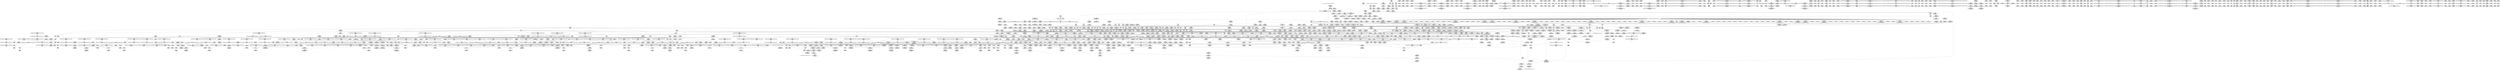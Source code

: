 digraph {
	CE0x4a8cf30 [shape=record,shape=Mrecord,label="{CE0x4a8cf30|task_sid:tmp27|security/selinux/hooks.c,208|*SummSource*}"]
	CE0x49f3fa0 [shape=record,shape=Mrecord,label="{CE0x49f3fa0|_call_void_mcount()_#3}"]
	CE0x4a43680 [shape=record,shape=Mrecord,label="{CE0x4a43680|task_sid:tmp9|security/selinux/hooks.c,208|*SummSink*}"]
	CE0x4a775f0 [shape=record,shape=Mrecord,label="{CE0x4a775f0|cred_sid:security|security/selinux/hooks.c,196}"]
	CE0x4a83320 [shape=record,shape=Mrecord,label="{CE0x4a83320|rcu_read_lock:if.end|*SummSource*}"]
	CE0x4a2c590 [shape=record,shape=Mrecord,label="{CE0x4a2c590|rcu_read_unlock:tmp4|include/linux/rcupdate.h,933|*SummSink*}"]
	CE0x4a64900 [shape=record,shape=Mrecord,label="{CE0x4a64900|rcu_read_unlock:tmp9|include/linux/rcupdate.h,933}"]
	CE0x4a3c100 [shape=record,shape=Mrecord,label="{CE0x4a3c100|__preempt_count_add:entry}"]
	CE0x4a624a0 [shape=record,shape=Mrecord,label="{CE0x4a624a0|rcu_read_unlock:land.lhs.true}"]
	CE0x49f9a90 [shape=record,shape=Mrecord,label="{CE0x49f9a90|ipc_alloc_security:security|security/selinux/hooks.c,5090|*SummSource*}"]
	CE0x4a85760 [shape=record,shape=Mrecord,label="{CE0x4a85760|rcu_read_unlock:tmp7|include/linux/rcupdate.h,933}"]
	CE0x4a61150 [shape=record,shape=Mrecord,label="{CE0x4a61150|rcu_read_unlock:tmp17|include/linux/rcupdate.h,933}"]
	CE0x49f9e90 [shape=record,shape=Mrecord,label="{CE0x49f9e90|i64*_getelementptr_inbounds_(_11_x_i64_,_11_x_i64_*___llvm_gcov_ctr125,_i64_0,_i64_0)|*Constant*|*SummSource*}"]
	CE0x49b9e90 [shape=record,shape=Mrecord,label="{CE0x49b9e90|current_sid:tmp7|security/selinux/hooks.c,218|*SummSink*}"]
	CE0x4a73340 [shape=record,shape=Mrecord,label="{CE0x4a73340|_ret_void,_!dbg_!27717|include/linux/rcupdate.h,419}"]
	CE0x4af4040 [shape=record,shape=Mrecord,label="{CE0x4af4040|__preempt_count_add:tmp|*SummSource*}"]
	CE0x49b8f90 [shape=record,shape=Mrecord,label="{CE0x49b8f90|current_sid:tobool1|security/selinux/hooks.c,218}"]
	CE0x49e5170 [shape=record,shape=Mrecord,label="{CE0x49e5170|selinux_sem_alloc_security:if.end10|*SummSource*}"]
	CE0x4a20070 [shape=record,shape=Mrecord,label="{CE0x4a20070|i64*_getelementptr_inbounds_(_11_x_i64_,_11_x_i64_*___llvm_gcov_ctr125,_i64_0,_i64_9)|*Constant*|*SummSource*}"]
	CE0x5d99150 [shape=record,shape=Mrecord,label="{CE0x5d99150|80:_i32,_112:_i8*,_:_CMRE_34,35_}"]
	CE0x4a4f990 [shape=record,shape=Mrecord,label="{CE0x4a4f990|i64_2|*Constant*}"]
	CE0x49e2800 [shape=record,shape=Mrecord,label="{CE0x49e2800|80:_i32,_112:_i8*,_:_CMRE_29,30_}"]
	CE0x49f3ee0 [shape=record,shape=Mrecord,label="{CE0x49f3ee0|kzalloc:tmp3|*SummSink*}"]
	CE0x4a97f90 [shape=record,shape=Mrecord,label="{CE0x4a97f90|task_sid:tmp25|security/selinux/hooks.c,208}"]
	CE0x4ae7500 [shape=record,shape=Mrecord,label="{CE0x4ae7500|_call_void___rcu_read_unlock()_#10,_!dbg_!27734|include/linux/rcupdate.h,937}"]
	CE0x4ae0040 [shape=record,shape=Mrecord,label="{CE0x4ae0040|rcu_lock_acquire:__here}"]
	CE0x49d80e0 [shape=record,shape=Mrecord,label="{CE0x49d80e0|80:_i32,_112:_i8*,_:_CMRE_152,160_|*MultipleSource*|security/selinux/hooks.c,5390|Function::selinux_sem_alloc_security&Arg::sma::}"]
	CE0x4a34410 [shape=record,shape=Mrecord,label="{CE0x4a34410|current_sid:tmp12|security/selinux/hooks.c,218|*SummSink*}"]
	CE0x4addac0 [shape=record,shape=Mrecord,label="{CE0x4addac0|GLOBAL:rcu_read_unlock.__warned|Global_var:rcu_read_unlock.__warned}"]
	CE0x49c4940 [shape=record,shape=Mrecord,label="{CE0x49c4940|selinux_sem_alloc_security:if.then8|*SummSource*}"]
	CE0x4a182f0 [shape=record,shape=Mrecord,label="{CE0x4a182f0|selinux_sem_alloc_security:tmp11|security/selinux/hooks.c,5399}"]
	CE0x4a63740 [shape=record,shape=Mrecord,label="{CE0x4a63740|rcu_lock_acquire:bb|*SummSource*}"]
	CE0x4adb150 [shape=record,shape=Mrecord,label="{CE0x4adb150|_call_void___preempt_count_sub(i32_1)_#10,_!dbg_!27715|include/linux/rcupdate.h,244}"]
	CE0x4a6cfa0 [shape=record,shape=Mrecord,label="{CE0x4a6cfa0|COLLAPSED:_GCMRE___llvm_gcov_ctr132_internal_global_11_x_i64_zeroinitializer:_elem_0:default:}"]
	CE0x4a58600 [shape=record,shape=Mrecord,label="{CE0x4a58600|i64*_getelementptr_inbounds_(_11_x_i64_,_11_x_i64_*___llvm_gcov_ctr127,_i64_0,_i64_8)|*Constant*}"]
	CE0x49fd730 [shape=record,shape=Mrecord,label="{CE0x49fd730|i64*_getelementptr_inbounds_(_11_x_i64_,_11_x_i64_*___llvm_gcov_ctr125,_i64_0,_i64_10)|*Constant*}"]
	CE0x49fdb60 [shape=record,shape=Mrecord,label="{CE0x49fdb60|i64*_getelementptr_inbounds_(_11_x_i64_,_11_x_i64_*___llvm_gcov_ctr125,_i64_0,_i64_10)|*Constant*|*SummSink*}"]
	CE0x4a2c520 [shape=record,shape=Mrecord,label="{CE0x4a2c520|rcu_read_unlock:tmp4|include/linux/rcupdate.h,933|*SummSource*}"]
	CE0x49f6b30 [shape=record,shape=Mrecord,label="{CE0x49f6b30|avc_has_perm:auditdata|Function::avc_has_perm&Arg::auditdata::|*SummSource*}"]
	CE0x49cdbd0 [shape=record,shape=Mrecord,label="{CE0x49cdbd0|selinux_sem_alloc_security:sma|Function::selinux_sem_alloc_security&Arg::sma::}"]
	CE0x4b15a60 [shape=record,shape=Mrecord,label="{CE0x4b15a60|i64*_getelementptr_inbounds_(_4_x_i64_,_4_x_i64_*___llvm_gcov_ctr133,_i64_0,_i64_0)|*Constant*|*SummSink*}"]
	CE0x4aeaf40 [shape=record,shape=Mrecord,label="{CE0x4aeaf40|i32_1|*Constant*}"]
	CE0x4a86ce0 [shape=record,shape=Mrecord,label="{CE0x4a86ce0|_call_void_mcount()_#3}"]
	CE0x49dbf10 [shape=record,shape=Mrecord,label="{CE0x49dbf10|80:_i32,_112:_i8*,_:_CMRE_9,10_}"]
	CE0x49d09b0 [shape=record,shape=Mrecord,label="{CE0x49d09b0|80:_i32,_112:_i8*,_:_CMRE_17,18_}"]
	CE0x4a7b9a0 [shape=record,shape=Mrecord,label="{CE0x4a7b9a0|task_sid:do.end|*SummSource*}"]
	CE0x4a4e030 [shape=record,shape=Mrecord,label="{CE0x4a4e030|ipc_alloc_security:tmp|*SummSource*}"]
	CE0x4a25b50 [shape=record,shape=Mrecord,label="{CE0x4a25b50|GLOBAL:ipc_free_security|*Constant*|*SummSource*}"]
	CE0x4b3cfc0 [shape=record,shape=Mrecord,label="{CE0x4b3cfc0|__preempt_count_sub:tmp1|*SummSource*}"]
	CE0x4a75e90 [shape=record,shape=Mrecord,label="{CE0x4a75e90|task_sid:tmp1|*SummSource*}"]
	CE0x49dcbb0 [shape=record,shape=Mrecord,label="{CE0x49dcbb0|80:_i32,_112:_i8*,_:_CMRE_50,51_}"]
	CE0x4a58ff0 [shape=record,shape=Mrecord,label="{CE0x4a58ff0|rcu_read_lock:tmp17|include/linux/rcupdate.h,882|*SummSource*}"]
	CE0x4a4dd00 [shape=record,shape=Mrecord,label="{CE0x4a4dd00|ipc_free_security:tmp1|*SummSink*}"]
	CE0x49d0070 [shape=record,shape=Mrecord,label="{CE0x49d0070|kmalloc:flags|Function::kmalloc&Arg::flags::|*SummSink*}"]
	CE0x4b15fe0 [shape=record,shape=Mrecord,label="{CE0x4b15fe0|GLOBAL:__preempt_count|Global_var:__preempt_count|*SummSink*}"]
	CE0x4a25530 [shape=record,shape=Mrecord,label="{CE0x4a25530|_ret_void,_!dbg_!27719|security/selinux/hooks.c,5100|*SummSource*}"]
	CE0x4a75a90 [shape=record,shape=Mrecord,label="{CE0x4a75a90|task_sid:tmp19|security/selinux/hooks.c,208|*SummSource*}"]
	CE0x4a3c970 [shape=record,shape=Mrecord,label="{CE0x4a3c970|i32_-12|*Constant*}"]
	CE0x49ec910 [shape=record,shape=Mrecord,label="{CE0x49ec910|ipc_alloc_security:task|Function::ipc_alloc_security&Arg::task::}"]
	CE0x4a2cf30 [shape=record,shape=Mrecord,label="{CE0x4a2cf30|rcu_read_unlock:tmp2|*SummSink*}"]
	CE0x4a9a530 [shape=record,shape=Mrecord,label="{CE0x4a9a530|cred_sid:tmp5|security/selinux/hooks.c,196|*SummSource*}"]
	CE0x4a61230 [shape=record,shape=Mrecord,label="{CE0x4a61230|rcu_read_unlock:tmp17|include/linux/rcupdate.h,933|*SummSink*}"]
	CE0x4aee2c0 [shape=record,shape=Mrecord,label="{CE0x4aee2c0|__preempt_count_sub:tmp5|./arch/x86/include/asm/preempt.h,77|*SummSource*}"]
	CE0x4a8cb30 [shape=record,shape=Mrecord,label="{CE0x4a8cb30|i64*_getelementptr_inbounds_(_13_x_i64_,_13_x_i64_*___llvm_gcov_ctr126,_i64_0,_i64_12)|*Constant*|*SummSink*}"]
	CE0x4a18b60 [shape=record,shape=Mrecord,label="{CE0x4a18b60|ipc_alloc_security:if.end}"]
	CE0x49df180 [shape=record,shape=Mrecord,label="{CE0x49df180|i8_1|*Constant*|*SummSource*}"]
	CE0x4a21380 [shape=record,shape=Mrecord,label="{CE0x4a21380|i64*_getelementptr_inbounds_(_9_x_i64_,_9_x_i64_*___llvm_gcov_ctr317,_i64_0,_i64_6)|*Constant*|*SummSource*}"]
	CE0x4a57420 [shape=record,shape=Mrecord,label="{CE0x4a57420|rcu_read_lock:tmp14|include/linux/rcupdate.h,882}"]
	CE0x4a7e110 [shape=record,shape=Mrecord,label="{CE0x4a7e110|i64_6|*Constant*}"]
	CE0x4a24ac0 [shape=record,shape=Mrecord,label="{CE0x4a24ac0|_call_void_ipc_free_security(%struct.kern_ipc_perm*_%sem_perm9)_#10,_!dbg_!27743|security/selinux/hooks.c,5402}"]
	CE0x4a55840 [shape=record,shape=Mrecord,label="{CE0x4a55840|rcu_lock_release:tmp2|*SummSource*}"]
	CE0x4a2aaa0 [shape=record,shape=Mrecord,label="{CE0x4a2aaa0|rcu_lock_acquire:tmp4|include/linux/rcupdate.h,418|*SummSink*}"]
	CE0x49e34d0 [shape=record,shape=Mrecord,label="{CE0x49e34d0|80:_i32,_112:_i8*,_:_CMRE_0,1_}"]
	CE0x49c9ee0 [shape=record,shape=Mrecord,label="{CE0x49c9ee0|get_current:tmp2|*SummSink*}"]
	CE0x4a80b20 [shape=record,shape=Mrecord,label="{CE0x4a80b20|rcu_read_lock:land.lhs.true2|*SummSource*}"]
	CE0x4b09fe0 [shape=record,shape=Mrecord,label="{CE0x4b09fe0|__rcu_read_lock:bb|*SummSink*}"]
	CE0x4a7f910 [shape=record,shape=Mrecord,label="{CE0x4a7f910|task_sid:tmp18|security/selinux/hooks.c,208}"]
	CE0x49d7d70 [shape=record,shape=Mrecord,label="{CE0x49d7d70|current_sid:entry|*SummSink*}"]
	CE0x4a37260 [shape=record,shape=Mrecord,label="{CE0x4a37260|current_sid:tmp9|security/selinux/hooks.c,218}"]
	CE0x4b2bb70 [shape=record,shape=Mrecord,label="{CE0x4b2bb70|__preempt_count_sub:tmp1|*SummSink*}"]
	CE0x49f2440 [shape=record,shape=Mrecord,label="{CE0x49f2440|_call_void_mcount()_#3|*SummSource*}"]
	CE0x4a8cc10 [shape=record,shape=Mrecord,label="{CE0x4a8cc10|task_sid:tmp26|security/selinux/hooks.c,208|*SummSink*}"]
	CE0x49eaeb0 [shape=record,shape=Mrecord,label="{CE0x49eaeb0|selinux_sem_alloc_security:tmp7|security/selinux/hooks.c,5392|*SummSink*}"]
	CE0x4a917a0 [shape=record,shape=Mrecord,label="{CE0x4a917a0|_call_void_mcount()_#3}"]
	CE0x4a82510 [shape=record,shape=Mrecord,label="{CE0x4a82510|cred_sid:tmp5|security/selinux/hooks.c,196|*SummSink*}"]
	CE0x4a88540 [shape=record,shape=Mrecord,label="{CE0x4a88540|cred_sid:tmp6|security/selinux/hooks.c,197|*SummSource*}"]
	CE0x49d5ec0 [shape=record,shape=Mrecord,label="{CE0x49d5ec0|get_current:tmp1}"]
	CE0x4a1ecc0 [shape=record,shape=Mrecord,label="{CE0x4a1ecc0|_call_void_mcount()_#3|*SummSink*}"]
	CE0x4b0c940 [shape=record,shape=Mrecord,label="{CE0x4b0c940|__rcu_read_unlock:tmp}"]
	CE0x49eeb20 [shape=record,shape=Mrecord,label="{CE0x49eeb20|current_sid:tmp4|security/selinux/hooks.c,218|*SummSource*}"]
	CE0x4a1db00 [shape=record,shape=Mrecord,label="{CE0x4a1db00|avc_has_perm:requested|Function::avc_has_perm&Arg::requested::}"]
	CE0x4b15570 [shape=record,shape=Mrecord,label="{CE0x4b15570|i64*_getelementptr_inbounds_(_4_x_i64_,_4_x_i64_*___llvm_gcov_ctr133,_i64_0,_i64_2)|*Constant*|*SummSource*}"]
	CE0x49b8b10 [shape=record,shape=Mrecord,label="{CE0x49b8b10|%struct.ipc_security_struct*_null|*Constant*|*SummSource*}"]
	CE0x4a99500 [shape=record,shape=Mrecord,label="{CE0x4a99500|rcu_read_lock:tmp9|include/linux/rcupdate.h,882|*SummSource*}"]
	CE0x4a42bf0 [shape=record,shape=Mrecord,label="{CE0x4a42bf0|i32_77|*Constant*|*SummSink*}"]
	CE0x4b37bb0 [shape=record,shape=Mrecord,label="{CE0x4b37bb0|__preempt_count_sub:tmp3|*SummSource*}"]
	CE0x4a4b500 [shape=record,shape=Mrecord,label="{CE0x4a4b500|rcu_read_lock:entry|*SummSink*}"]
	CE0x4a9e850 [shape=record,shape=Mrecord,label="{CE0x4a9e850|task_sid:tmp10|security/selinux/hooks.c,208}"]
	CE0x49ebe90 [shape=record,shape=Mrecord,label="{CE0x49ebe90|get_current:entry}"]
	CE0x4a395e0 [shape=record,shape=Mrecord,label="{CE0x4a395e0|i64*_getelementptr_inbounds_(_11_x_i64_,_11_x_i64_*___llvm_gcov_ctr125,_i64_0,_i64_8)|*Constant*|*SummSink*}"]
	CE0x4a4dc90 [shape=record,shape=Mrecord,label="{CE0x4a4dc90|ipc_free_security:tmp1|*SummSource*}"]
	CE0x4a80a10 [shape=record,shape=Mrecord,label="{CE0x4a80a10|rcu_read_lock:land.lhs.true2}"]
	CE0x4a31350 [shape=record,shape=Mrecord,label="{CE0x4a31350|kzalloc:flags|Function::kzalloc&Arg::flags::|*SummSink*}"]
	CE0x4a9b940 [shape=record,shape=Mrecord,label="{CE0x4a9b940|rcu_read_unlock:tmp6|include/linux/rcupdate.h,933|*SummSource*}"]
	CE0x49ded00 [shape=record,shape=Mrecord,label="{CE0x49ded00|current_sid:tmp16|security/selinux/hooks.c,218|*SummSource*}"]
	CE0x4a52260 [shape=record,shape=Mrecord,label="{CE0x4a52260|kmalloc:tmp|*SummSource*}"]
	CE0x4a40430 [shape=record,shape=Mrecord,label="{CE0x4a40430|current_sid:call4|security/selinux/hooks.c,218}"]
	CE0x49ed710 [shape=record,shape=Mrecord,label="{CE0x49ed710|80:_i32,_112:_i8*,_:_CMRE_144,152_|*MultipleSource*|security/selinux/hooks.c,5390|Function::selinux_sem_alloc_security&Arg::sma::}"]
	CE0x49f6c80 [shape=record,shape=Mrecord,label="{CE0x49f6c80|avc_has_perm:auditdata|Function::avc_has_perm&Arg::auditdata::|*SummSink*}"]
	CE0x4a8f610 [shape=record,shape=Mrecord,label="{CE0x4a8f610|kmalloc:bb}"]
	CE0x4a2faa0 [shape=record,shape=Mrecord,label="{CE0x4a2faa0|ipc_alloc_security:tmp6|security/selinux/hooks.c,5084}"]
	CE0x49d2410 [shape=record,shape=Mrecord,label="{CE0x49d2410|current_sid:if.end|*SummSource*}"]
	CE0x4a8f2e0 [shape=record,shape=Mrecord,label="{CE0x4a8f2e0|GLOBAL:rcu_read_unlock|*Constant*|*SummSink*}"]
	CE0x4a44300 [shape=record,shape=Mrecord,label="{CE0x4a44300|ipc_free_security:tmp5|security/selinux/hooks.c,5097|*SummSink*}"]
	CE0x4a7b710 [shape=record,shape=Mrecord,label="{CE0x4a7b710|kmalloc:tmp3|*SummSource*}"]
	CE0x4a57e70 [shape=record,shape=Mrecord,label="{CE0x4a57e70|rcu_read_lock:tmp15|include/linux/rcupdate.h,882|*SummSource*}"]
	CE0x4a1fbf0 [shape=record,shape=Mrecord,label="{CE0x4a1fbf0|i8*_getelementptr_inbounds_(_45_x_i8_,_45_x_i8_*_.str12,_i32_0,_i32_0)|*Constant*|*SummSink*}"]
	CE0x4a7b880 [shape=record,shape=Mrecord,label="{CE0x4a7b880|task_sid:do.end}"]
	CE0x49d5770 [shape=record,shape=Mrecord,label="{CE0x49d5770|80:_i32,_112:_i8*,_:_CMRE_92,96_|*MultipleSource*|security/selinux/hooks.c,5390|Function::selinux_sem_alloc_security&Arg::sma::}"]
	CE0x4a20e80 [shape=record,shape=Mrecord,label="{CE0x4a20e80|selinux_sem_alloc_security:tmp15|security/selinux/hooks.c,5401|*SummSink*}"]
	CE0x4a37b00 [shape=record,shape=Mrecord,label="{CE0x4a37b00|current_sid:tmp|*SummSource*}"]
	CE0x4a77f30 [shape=record,shape=Mrecord,label="{CE0x4a77f30|i64*_getelementptr_inbounds_(_11_x_i64_,_11_x_i64_*___llvm_gcov_ctr132,_i64_0,_i64_1)|*Constant*|*SummSource*}"]
	CE0x4a4f770 [shape=record,shape=Mrecord,label="{CE0x4a4f770|rcu_read_lock:tobool|include/linux/rcupdate.h,882|*SummSource*}"]
	CE0x4a191a0 [shape=record,shape=Mrecord,label="{CE0x4a191a0|selinux_sem_alloc_security:key|security/selinux/hooks.c,5397|*SummSink*}"]
	CE0x4a37d50 [shape=record,shape=Mrecord,label="{CE0x4a37d50|i64_8|*Constant*}"]
	CE0x4a6e8f0 [shape=record,shape=Mrecord,label="{CE0x4a6e8f0|i64_1|*Constant*}"]
	CE0x4ae9c60 [shape=record,shape=Mrecord,label="{CE0x4ae9c60|rcu_lock_release:tmp4|include/linux/rcupdate.h,423}"]
	CE0x4a1d040 [shape=record,shape=Mrecord,label="{CE0x4a1d040|avc_has_perm:ssid|Function::avc_has_perm&Arg::ssid::|*SummSource*}"]
	CE0x49de240 [shape=record,shape=Mrecord,label="{CE0x49de240|ipc_alloc_security:tobool|security/selinux/hooks.c,5084}"]
	CE0x49cc3f0 [shape=record,shape=Mrecord,label="{CE0x49cc3f0|GLOBAL:kmalloc|*Constant*|*SummSink*}"]
	CE0x49f79c0 [shape=record,shape=Mrecord,label="{CE0x49f79c0|selinux_sem_alloc_security:tmp6|security/selinux/hooks.c,5392|*SummSource*}"]
	CE0x49f6610 [shape=record,shape=Mrecord,label="{CE0x49f6610|i64*_getelementptr_inbounds_(_2_x_i64_,_2_x_i64_*___llvm_gcov_ctr302,_i64_0,_i64_1)|*Constant*|*SummSource*}"]
	CE0x49cd270 [shape=record,shape=Mrecord,label="{CE0x49cd270|selinux_sem_alloc_security:sem_perm|security/selinux/hooks.c,5390|*SummSink*}"]
	CE0x4a4fd00 [shape=record,shape=Mrecord,label="{CE0x4a4fd00|task_sid:tmp8|security/selinux/hooks.c,208|*SummSink*}"]
	CE0x49ebb10 [shape=record,shape=Mrecord,label="{CE0x49ebb10|current_sid:tmp12|security/selinux/hooks.c,218}"]
	CE0x4a78d80 [shape=record,shape=Mrecord,label="{CE0x4a78d80|rcu_read_lock:tmp8|include/linux/rcupdate.h,882|*SummSource*}"]
	CE0x4adce00 [shape=record,shape=Mrecord,label="{CE0x4adce00|__rcu_read_lock:tmp4|include/linux/rcupdate.h,239|*SummSink*}"]
	CE0x49c8050 [shape=record,shape=Mrecord,label="{CE0x49c8050|80:_i32,_112:_i8*,_:_CMRE_69,70_}"]
	CE0x4a17c90 [shape=record,shape=Mrecord,label="{CE0x4a17c90|i32_3|*Constant*|*SummSink*}"]
	CE0x49e81c0 [shape=record,shape=Mrecord,label="{CE0x49e81c0|i8_1|*Constant*|*SummSink*}"]
	CE0x49e1da0 [shape=record,shape=Mrecord,label="{CE0x49e1da0|_ret_i32_%retval.0,_!dbg_!27731|security/selinux/hooks.c,5093}"]
	CE0x4a1d680 [shape=record,shape=Mrecord,label="{CE0x4a1d680|avc_has_perm:tclass|Function::avc_has_perm&Arg::tclass::|*SummSource*}"]
	CE0x4a7f260 [shape=record,shape=Mrecord,label="{CE0x4a7f260|task_sid:tmp17|security/selinux/hooks.c,208|*SummSource*}"]
	CE0x4ae5740 [shape=record,shape=Mrecord,label="{CE0x4ae5740|GLOBAL:rcu_lock_release|*Constant*}"]
	CE0x4af79e0 [shape=record,shape=Mrecord,label="{CE0x4af79e0|__preempt_count_sub:tmp5|./arch/x86/include/asm/preempt.h,77}"]
	CE0x49b9a50 [shape=record,shape=Mrecord,label="{CE0x49b9a50|i64*_getelementptr_inbounds_(_2_x_i64_,_2_x_i64_*___llvm_gcov_ctr182,_i64_0,_i64_0)|*Constant*|*SummSource*}"]
	CE0x49eca10 [shape=record,shape=Mrecord,label="{CE0x49eca10|ipc_alloc_security:task|Function::ipc_alloc_security&Arg::task::|*SummSource*}"]
	CE0x4b0bf00 [shape=record,shape=Mrecord,label="{CE0x4b0bf00|rcu_lock_release:tmp7|*SummSink*}"]
	CE0x4a3a8c0 [shape=record,shape=Mrecord,label="{CE0x4a3a8c0|rcu_read_unlock:tmp13|include/linux/rcupdate.h,933|*SummSink*}"]
	CE0x4a9dc60 [shape=record,shape=Mrecord,label="{CE0x4a9dc60|task_sid:tmp16|security/selinux/hooks.c,208}"]
	CE0x4a984a0 [shape=record,shape=Mrecord,label="{CE0x4a984a0|task_sid:tmp24|security/selinux/hooks.c,208|*SummSink*}"]
	CE0x4a44cf0 [shape=record,shape=Mrecord,label="{CE0x4a44cf0|i8*_null|*Constant*|*SummSink*}"]
	CE0x4a6e5c0 [shape=record,shape=Mrecord,label="{CE0x4a6e5c0|rcu_lock_release:tmp1|*SummSource*}"]
	CE0x4a97390 [shape=record,shape=Mrecord,label="{CE0x4a97390|task_sid:tmp22|security/selinux/hooks.c,208|*SummSink*}"]
	CE0x4a33c10 [shape=record,shape=Mrecord,label="{CE0x4a33c10|current_sid:tmp1|*SummSource*}"]
	CE0x49e4060 [shape=record,shape=Mrecord,label="{CE0x49e4060|%struct.task_struct*_(%struct.task_struct**)*_asm_movq_%gs:$_1:P_,$0_,_r,im,_dirflag_,_fpsr_,_flags_}"]
	CE0x4ae59f0 [shape=record,shape=Mrecord,label="{CE0x4ae59f0|GLOBAL:rcu_lock_release|*Constant*|*SummSink*}"]
	CE0x4a2d970 [shape=record,shape=Mrecord,label="{CE0x4a2d970|rcu_read_unlock:tmp13|include/linux/rcupdate.h,933|*SummSource*}"]
	CE0x4a1fac0 [shape=record,shape=Mrecord,label="{CE0x4a1fac0|i8*_getelementptr_inbounds_(_45_x_i8_,_45_x_i8_*_.str12,_i32_0,_i32_0)|*Constant*}"]
	CE0x4a6eff0 [shape=record,shape=Mrecord,label="{CE0x4a6eff0|_call_void___preempt_count_add(i32_1)_#10,_!dbg_!27711|include/linux/rcupdate.h,239}"]
	CE0x4ada4f0 [shape=record,shape=Mrecord,label="{CE0x4ada4f0|_call_void_mcount()_#3}"]
	CE0x4a33050 [shape=record,shape=Mrecord,label="{CE0x4a33050|ipc_alloc_security:tmp}"]
	CE0x4a5d740 [shape=record,shape=Mrecord,label="{CE0x4a5d740|rcu_read_lock:tmp21|include/linux/rcupdate.h,884|*SummSink*}"]
	CE0x4a614c0 [shape=record,shape=Mrecord,label="{CE0x4a614c0|rcu_read_unlock:tmp18|include/linux/rcupdate.h,933}"]
	CE0x4a9aeb0 [shape=record,shape=Mrecord,label="{CE0x4a9aeb0|i64*_getelementptr_inbounds_(_13_x_i64_,_13_x_i64_*___llvm_gcov_ctr126,_i64_0,_i64_1)|*Constant*|*SummSink*}"]
	CE0x4b09990 [shape=record,shape=Mrecord,label="{CE0x4b09990|_call_void_mcount()_#3|*SummSink*}"]
	CE0x4a88af0 [shape=record,shape=Mrecord,label="{CE0x4a88af0|rcu_read_unlock:do.body}"]
	CE0x49c4690 [shape=record,shape=Mrecord,label="{CE0x49c4690|selinux_sem_alloc_security:tmp1}"]
	CE0x4a85f10 [shape=record,shape=Mrecord,label="{CE0x4a85f10|i64_1|*Constant*}"]
	CE0x4a2c4b0 [shape=record,shape=Mrecord,label="{CE0x4a2c4b0|rcu_read_unlock:tobool|include/linux/rcupdate.h,933|*SummSink*}"]
	CE0x49e7e50 [shape=record,shape=Mrecord,label="{CE0x49e7e50|kmalloc:size|Function::kmalloc&Arg::size::|*SummSink*}"]
	CE0x4a6f060 [shape=record,shape=Mrecord,label="{CE0x4a6f060|_call_void___preempt_count_add(i32_1)_#10,_!dbg_!27711|include/linux/rcupdate.h,239|*SummSource*}"]
	CE0x4a9e980 [shape=record,shape=Mrecord,label="{CE0x4a9e980|task_sid:tmp10|security/selinux/hooks.c,208|*SummSink*}"]
	CE0x4ae4fe0 [shape=record,shape=Mrecord,label="{CE0x4ae4fe0|_call_void_rcu_lock_release(%struct.lockdep_map*_rcu_lock_map)_#10,_!dbg_!27733|include/linux/rcupdate.h,935}"]
	CE0x49dbc40 [shape=record,shape=Mrecord,label="{CE0x49dbc40|80:_i32,_112:_i8*,_:_CMRE_6,7_}"]
	CE0x4a7bec0 [shape=record,shape=Mrecord,label="{CE0x4a7bec0|task_sid:call|security/selinux/hooks.c,208}"]
	CE0x4a2f180 [shape=record,shape=Mrecord,label="{CE0x4a2f180|GLOBAL:__llvm_gcov_ctr301|Global_var:__llvm_gcov_ctr301|*SummSource*}"]
	CE0x4ae47a0 [shape=record,shape=Mrecord,label="{CE0x4ae47a0|rcu_read_unlock:tmp22|include/linux/rcupdate.h,935|*SummSource*}"]
	CE0x4a44be0 [shape=record,shape=Mrecord,label="{CE0x4a44be0|i8*_null|*Constant*|*SummSource*}"]
	CE0x4aefbf0 [shape=record,shape=Mrecord,label="{CE0x4aefbf0|i64*_getelementptr_inbounds_(_4_x_i64_,_4_x_i64_*___llvm_gcov_ctr130,_i64_0,_i64_3)|*Constant*|*SummSink*}"]
	CE0x4a9c470 [shape=record,shape=Mrecord,label="{CE0x4a9c470|_call_void_mcount()_#3|*SummSink*}"]
	CE0x4a78990 [shape=record,shape=Mrecord,label="{CE0x4a78990|task_sid:tmp12|security/selinux/hooks.c,208|*SummSource*}"]
	CE0x4a22730 [shape=record,shape=Mrecord,label="{CE0x4a22730|selinux_sem_alloc_security:tmp19|security/selinux/hooks.c,5405}"]
	CE0x4a983c0 [shape=record,shape=Mrecord,label="{CE0x4a983c0|i64*_getelementptr_inbounds_(_13_x_i64_,_13_x_i64_*___llvm_gcov_ctr126,_i64_0,_i64_11)|*Constant*|*SummSink*}"]
	CE0x4a5bce0 [shape=record,shape=Mrecord,label="{CE0x4a5bce0|i32_883|*Constant*|*SummSource*}"]
	CE0x4a73f00 [shape=record,shape=Mrecord,label="{CE0x4a73f00|_call_void_lockdep_rcu_suspicious(i8*_getelementptr_inbounds_(_25_x_i8_,_25_x_i8_*_.str3,_i32_0,_i32_0),_i32_208,_i8*_getelementptr_inbounds_(_41_x_i8_,_41_x_i8_*_.str44,_i32_0,_i32_0))_#10,_!dbg_!27732|security/selinux/hooks.c,208}"]
	CE0x4a67b20 [shape=record,shape=Mrecord,label="{CE0x4a67b20|i64*_getelementptr_inbounds_(_6_x_i64_,_6_x_i64_*___llvm_gcov_ctr301,_i64_0,_i64_4)|*Constant*|*SummSource*}"]
	CE0x4a46080 [shape=record,shape=Mrecord,label="{CE0x4a46080|current_sid:tmp21|security/selinux/hooks.c,218|*SummSink*}"]
	CE0x4b37d30 [shape=record,shape=Mrecord,label="{CE0x4b37d30|i64*_getelementptr_inbounds_(_4_x_i64_,_4_x_i64_*___llvm_gcov_ctr135,_i64_0,_i64_2)|*Constant*|*SummSink*}"]
	CE0x4ae88e0 [shape=record,shape=Mrecord,label="{CE0x4ae88e0|__rcu_read_lock:bb|*SummSource*}"]
	CE0x4a838d0 [shape=record,shape=Mrecord,label="{CE0x4a838d0|rcu_read_lock:tmp6|include/linux/rcupdate.h,882}"]
	CE0x4a5fc50 [shape=record,shape=Mrecord,label="{CE0x4a5fc50|_call_void_mcount()_#3|*SummSource*}"]
	CE0x4a85240 [shape=record,shape=Mrecord,label="{CE0x4a85240|rcu_read_lock:tmp7|include/linux/rcupdate.h,882|*SummSink*}"]
	CE0x49dd7f0 [shape=record,shape=Mrecord,label="{CE0x49dd7f0|ipc_alloc_security:tmp2|security/selinux/hooks.c,5083}"]
	CE0x4a550f0 [shape=record,shape=Mrecord,label="{CE0x4a550f0|i64*_getelementptr_inbounds_(_4_x_i64_,_4_x_i64_*___llvm_gcov_ctr128,_i64_0,_i64_2)|*Constant*|*SummSource*}"]
	CE0x4b08450 [shape=record,shape=Mrecord,label="{CE0x4b08450|__preempt_count_sub:tmp}"]
	CE0x49d63f0 [shape=record,shape=Mrecord,label="{CE0x49d63f0|selinux_sem_alloc_security:if.end}"]
	CE0x4a228c0 [shape=record,shape=Mrecord,label="{CE0x4a228c0|selinux_sem_alloc_security:tmp19|security/selinux/hooks.c,5405|*SummSource*}"]
	CE0x4a17660 [shape=record,shape=Mrecord,label="{CE0x4a17660|avc_has_perm:entry}"]
	CE0x4a6f1f0 [shape=record,shape=Mrecord,label="{CE0x4a6f1f0|GLOBAL:__llvm_gcov_ctr132|Global_var:__llvm_gcov_ctr132}"]
	CE0x4af0660 [shape=record,shape=Mrecord,label="{CE0x4af0660|i8*_undef|*Constant*|*SummSource*}"]
	CE0x4a2b2c0 [shape=record,shape=Mrecord,label="{CE0x4a2b2c0|rcu_lock_acquire:tmp5|include/linux/rcupdate.h,418|*SummSource*}"]
	CE0x49f63b0 [shape=record,shape=Mrecord,label="{CE0x49f63b0|i64*_getelementptr_inbounds_(_2_x_i64_,_2_x_i64_*___llvm_gcov_ctr302,_i64_0,_i64_1)|*Constant*}"]
	CE0x49eef10 [shape=record,shape=Mrecord,label="{CE0x49eef10|80:_i32,_112:_i8*,_:_CMRE_22,23_}"]
	CE0x4a5fdf0 [shape=record,shape=Mrecord,label="{CE0x4a5fdf0|rcu_read_unlock:call|include/linux/rcupdate.h,933}"]
	CE0x4a8f420 [shape=record,shape=Mrecord,label="{CE0x4a8f420|rcu_read_unlock:entry|*SummSource*}"]
	CE0x4a77880 [shape=record,shape=Mrecord,label="{CE0x4a77880|cred_sid:security|security/selinux/hooks.c,196|*SummSink*}"]
	CE0x49d5b20 [shape=record,shape=Mrecord,label="{CE0x49d5b20|80:_i32,_112:_i8*,_:_CMRE_104,112_|*MultipleSource*|security/selinux/hooks.c,5390|Function::selinux_sem_alloc_security&Arg::sma::}"]
	CE0x4b00150 [shape=record,shape=Mrecord,label="{CE0x4b00150|__preempt_count_add:tmp5|./arch/x86/include/asm/preempt.h,72}"]
	CE0x5d993b0 [shape=record,shape=Mrecord,label="{CE0x5d993b0|80:_i32,_112:_i8*,_:_CMRE_36,37_}"]
	CE0x4a47e00 [shape=record,shape=Mrecord,label="{CE0x4a47e00|0:_i32,_4:_i32,_8:_i32,_12:_i32,_:_CMRE_4,8_|*MultipleSource*|security/selinux/hooks.c,218|security/selinux/hooks.c,218|security/selinux/hooks.c,220}"]
	CE0x4aeadd0 [shape=record,shape=Mrecord,label="{CE0x4aeadd0|_call_void_lock_release(%struct.lockdep_map*_%map,_i32_1,_i64_ptrtoint_(i8*_blockaddress(_rcu_lock_release,_%__here)_to_i64))_#10,_!dbg_!27716|include/linux/rcupdate.h,423|*SummSink*}"]
	CE0x4a3fdb0 [shape=record,shape=Mrecord,label="{CE0x4a3fdb0|i64*_getelementptr_inbounds_(_13_x_i64_,_13_x_i64_*___llvm_gcov_ctr126,_i64_0,_i64_10)|*Constant*}"]
	CE0x4af5930 [shape=record,shape=Mrecord,label="{CE0x4af5930|i64*_getelementptr_inbounds_(_4_x_i64_,_4_x_i64_*___llvm_gcov_ctr134,_i64_0,_i64_1)|*Constant*|*SummSource*}"]
	CE0x49d4870 [shape=record,shape=Mrecord,label="{CE0x49d4870|ipc_alloc_security:perm|Function::ipc_alloc_security&Arg::perm::|*SummSource*}"]
	CE0x4a62fe0 [shape=record,shape=Mrecord,label="{CE0x4a62fe0|rcu_read_unlock:tmp6|include/linux/rcupdate.h,933|*SummSink*}"]
	CE0x4a9b650 [shape=record,shape=Mrecord,label="{CE0x4a9b650|rcu_read_unlock:tmp5|include/linux/rcupdate.h,933|*SummSource*}"]
	CE0x4a7d5e0 [shape=record,shape=Mrecord,label="{CE0x4a7d5e0|_call_void_mcount()_#3|*SummSink*}"]
	CE0x4a7e260 [shape=record,shape=Mrecord,label="{CE0x4a7e260|i64_6|*Constant*|*SummSink*}"]
	CE0x4a57900 [shape=record,shape=Mrecord,label="{CE0x4a57900|rcu_read_lock:tmp14|include/linux/rcupdate.h,882|*SummSource*}"]
	CE0x4a2e260 [shape=record,shape=Mrecord,label="{CE0x4a2e260|__rcu_read_lock:tmp6|include/linux/rcupdate.h,240|*SummSource*}"]
	CE0x4a18480 [shape=record,shape=Mrecord,label="{CE0x4a18480|kzalloc:or|include/linux/slab.h,578}"]
	CE0x49ddd20 [shape=record,shape=Mrecord,label="{CE0x49ddd20|80:_i32,_112:_i8*,_:_CMRE_54,55_}"]
	CE0x49e56c0 [shape=record,shape=Mrecord,label="{CE0x49e56c0|GLOBAL:__llvm_gcov_ctr317|Global_var:__llvm_gcov_ctr317|*SummSink*}"]
	CE0x49dded0 [shape=record,shape=Mrecord,label="{CE0x49dded0|ipc_alloc_security:tobool|security/selinux/hooks.c,5084|*SummSink*}"]
	CE0x49ba380 [shape=record,shape=Mrecord,label="{CE0x49ba380|selinux_sem_alloc_security:call1|security/selinux/hooks.c,5390|*SummSource*}"]
	CE0x4a75470 [shape=record,shape=Mrecord,label="{CE0x4a75470|task_sid:tmp18|security/selinux/hooks.c,208|*SummSource*}"]
	CE0x4adafb0 [shape=record,shape=Mrecord,label="{CE0x4adafb0|_call_void_asm_sideeffect_,_memory_,_dirflag_,_fpsr_,_flags_()_#3,_!dbg_!27711,_!srcloc_!27714|include/linux/rcupdate.h,244|*SummSource*}"]
	CE0x49e8080 [shape=record,shape=Mrecord,label="{CE0x49e8080|kmalloc:flags|Function::kmalloc&Arg::flags::|*SummSource*}"]
	CE0x4a7baa0 [shape=record,shape=Mrecord,label="{CE0x4a7baa0|task_sid:bb|*SummSource*}"]
	CE0x4b28030 [shape=record,shape=Mrecord,label="{CE0x4b28030|__preempt_count_add:tmp7|./arch/x86/include/asm/preempt.h,73}"]
	CE0x4a3de30 [shape=record,shape=Mrecord,label="{CE0x4a3de30|ipc_alloc_security:tmp13|security/selinux/hooks.c,5093}"]
	CE0x4a4bee0 [shape=record,shape=Mrecord,label="{CE0x4a4bee0|GLOBAL:task_sid.__warned|Global_var:task_sid.__warned|*SummSource*}"]
	CE0x4a48090 [shape=record,shape=Mrecord,label="{CE0x4a48090|get_current:bb}"]
	CE0x4ada9e0 [shape=record,shape=Mrecord,label="{CE0x4ada9e0|rcu_read_unlock:tmp12|include/linux/rcupdate.h,933}"]
	CE0x4a30d60 [shape=record,shape=Mrecord,label="{CE0x4a30d60|current_sid:do.body}"]
	CE0x49eb290 [shape=record,shape=Mrecord,label="{CE0x49eb290|selinux_sem_alloc_security:sem_perm3|security/selinux/hooks.c,5394}"]
	CE0x4a9ad30 [shape=record,shape=Mrecord,label="{CE0x4a9ad30|_ret_void,_!dbg_!27717|include/linux/rcupdate.h,240}"]
	CE0x49ccc80 [shape=record,shape=Mrecord,label="{CE0x49ccc80|i8*_getelementptr_inbounds_(_25_x_i8_,_25_x_i8_*_.str3,_i32_0,_i32_0)|*Constant*}"]
	CE0x4a8ed20 [shape=record,shape=Mrecord,label="{CE0x4a8ed20|_call_void_rcu_read_unlock()_#10,_!dbg_!27748|security/selinux/hooks.c,209|*SummSource*}"]
	CE0x4a9bdc0 [shape=record,shape=Mrecord,label="{CE0x4a9bdc0|__rcu_read_lock:tmp6|include/linux/rcupdate.h,240}"]
	CE0x4a8aa60 [shape=record,shape=Mrecord,label="{CE0x4a8aa60|GLOBAL:__llvm_gcov_ctr126|Global_var:__llvm_gcov_ctr126}"]
	CE0x4b467a0 [shape=record,shape=Mrecord,label="{CE0x4b467a0|i64*_getelementptr_inbounds_(_4_x_i64_,_4_x_i64_*___llvm_gcov_ctr135,_i64_0,_i64_1)|*Constant*|*SummSource*}"]
	CE0x49ff040 [shape=record,shape=Mrecord,label="{CE0x49ff040|_call_void_mcount()_#3|*SummSource*}"]
	CE0x4a9e330 [shape=record,shape=Mrecord,label="{CE0x4a9e330|kmalloc:tmp1|*SummSource*}"]
	CE0x49e1c40 [shape=record,shape=Mrecord,label="{CE0x49e1c40|ipc_alloc_security:sclass|Function::ipc_alloc_security&Arg::sclass::|*SummSink*}"]
	CE0x49d3260 [shape=record,shape=Mrecord,label="{CE0x49d3260|GLOBAL:current_task|Global_var:current_task}"]
	CE0x4a7c230 [shape=record,shape=Mrecord,label="{CE0x4a7c230|cred_sid:tmp3|*SummSink*}"]
	CE0x4a91fa0 [shape=record,shape=Mrecord,label="{CE0x4a91fa0|kmalloc:tmp2|*SummSource*}"]
	CE0x4a55610 [shape=record,shape=Mrecord,label="{CE0x4a55610|_call_void___preempt_count_sub(i32_1)_#10,_!dbg_!27715|include/linux/rcupdate.h,244|*SummSink*}"]
	CE0x4a871f0 [shape=record,shape=Mrecord,label="{CE0x4a871f0|rcu_read_lock:tmp1}"]
	CE0x49e3a50 [shape=record,shape=Mrecord,label="{CE0x49e3a50|80:_i32,_112:_i8*,_:_CMRE_168,176_|*MultipleSource*|security/selinux/hooks.c,5390|Function::selinux_sem_alloc_security&Arg::sma::}"]
	CE0x4ae27d0 [shape=record,shape=Mrecord,label="{CE0x4ae27d0|i32_934|*Constant*|*SummSink*}"]
	CE0x4a513e0 [shape=record,shape=Mrecord,label="{CE0x4a513e0|ipc_alloc_security:return|*SummSink*}"]
	CE0x4a4a9f0 [shape=record,shape=Mrecord,label="{CE0x4a4a9f0|%struct.lockdep_map*_null|*Constant*|*SummSink*}"]
	CE0x40cc0d0 [shape=record,shape=Mrecord,label="{CE0x40cc0d0|80:_i32,_112:_i8*,_:_CMRE_37,38_}"]
	CE0x4a915c0 [shape=record,shape=Mrecord,label="{CE0x4a915c0|rcu_read_lock:tmp3|*SummSource*}"]
	CE0x49dca80 [shape=record,shape=Mrecord,label="{CE0x49dca80|80:_i32,_112:_i8*,_:_CMRE_52,53_}"]
	CE0x49d3f50 [shape=record,shape=Mrecord,label="{CE0x49d3f50|selinux_sem_alloc_security:tmp}"]
	CE0x4a749d0 [shape=record,shape=Mrecord,label="{CE0x4a749d0|kzalloc:bb|*SummSource*}"]
	CE0x4b162f0 [shape=record,shape=Mrecord,label="{CE0x4b162f0|rcu_lock_release:__here|*SummSink*}"]
	CE0x4a44730 [shape=record,shape=Mrecord,label="{CE0x4a44730|ipc_free_security:security1|security/selinux/hooks.c,5098|*SummSink*}"]
	CE0x4a597b0 [shape=record,shape=Mrecord,label="{CE0x4a597b0|i8_1|*Constant*}"]
	CE0x4a1deb0 [shape=record,shape=Mrecord,label="{CE0x4a1deb0|selinux_sem_alloc_security:u|security/selinux/hooks.c,5397|*SummSink*}"]
	CE0x49d0630 [shape=record,shape=Mrecord,label="{CE0x49d0630|selinux_sem_alloc_security:if.then8|*SummSink*}"]
	CE0x4ae3970 [shape=record,shape=Mrecord,label="{CE0x4ae3970|rcu_read_unlock:tmp21|include/linux/rcupdate.h,935}"]
	CE0x4a9dd70 [shape=record,shape=Mrecord,label="{CE0x4a9dd70|task_sid:tmp15|security/selinux/hooks.c,208|*SummSource*}"]
	CE0x49f2540 [shape=record,shape=Mrecord,label="{CE0x49f2540|_call_void_mcount()_#3|*SummSink*}"]
	CE0x49e44f0 [shape=record,shape=Mrecord,label="{CE0x49e44f0|current_sid:tmp3}"]
	CE0x4b0e530 [shape=record,shape=Mrecord,label="{CE0x4b0e530|__rcu_read_unlock:tmp5|include/linux/rcupdate.h,244|*SummSink*}"]
	CE0x4a703c0 [shape=record,shape=Mrecord,label="{CE0x4a703c0|rcu_read_unlock:land.lhs.true2}"]
	CE0x4a837f0 [shape=record,shape=Mrecord,label="{CE0x4a837f0|rcu_read_unlock:tmp3}"]
	CE0x4a98620 [shape=record,shape=Mrecord,label="{CE0x4a98620|task_sid:tmp26|security/selinux/hooks.c,208}"]
	CE0x4a23630 [shape=record,shape=Mrecord,label="{CE0x4a23630|i64*_getelementptr_inbounds_(_9_x_i64_,_9_x_i64_*___llvm_gcov_ctr317,_i64_0,_i64_8)|*Constant*|*SummSource*}"]
	CE0x4a534f0 [shape=record,shape=Mrecord,label="{CE0x4a534f0|ipc_alloc_security:tmp5|security/selinux/hooks.c,5084|*SummSource*}"]
	CE0x4a785e0 [shape=record,shape=Mrecord,label="{CE0x4a785e0|task_sid:tmp13|security/selinux/hooks.c,208}"]
	CE0x4a3b8e0 [shape=record,shape=Mrecord,label="{CE0x4a3b8e0|_call_void_asm_sideeffect_,_memory_,_dirflag_,_fpsr_,_flags_()_#3,_!dbg_!27714,_!srcloc_!27715|include/linux/rcupdate.h,239}"]
	CE0x4a1aab0 [shape=record,shape=Mrecord,label="{CE0x4a1aab0|selinux_sem_alloc_security:sid5|security/selinux/hooks.c,5399|*SummSource*}"]
	CE0x4a73c40 [shape=record,shape=Mrecord,label="{CE0x4a73c40|i64*_getelementptr_inbounds_(_11_x_i64_,_11_x_i64_*___llvm_gcov_ctr127,_i64_0,_i64_1)|*Constant*|*SummSource*}"]
	CE0x49cfbc0 [shape=record,shape=Mrecord,label="{CE0x49cfbc0|ipc_alloc_security:call|security/selinux/hooks.c,5083}"]
	CE0x4a18800 [shape=record,shape=Mrecord,label="{CE0x4a18800|ipc_alloc_security:tmp1}"]
	CE0x4a860c0 [shape=record,shape=Mrecord,label="{CE0x4a860c0|i64*_getelementptr_inbounds_(_4_x_i64_,_4_x_i64_*___llvm_gcov_ctr128,_i64_0,_i64_0)|*Constant*}"]
	CE0x49fc6a0 [shape=record,shape=Mrecord,label="{CE0x49fc6a0|current_sid:tmp15|security/selinux/hooks.c,218}"]
	CE0x49e7c20 [shape=record,shape=Mrecord,label="{CE0x49e7c20|current_sid:tmp7|security/selinux/hooks.c,218}"]
	CE0x49fc2a0 [shape=record,shape=Mrecord,label="{CE0x49fc2a0|i64*_getelementptr_inbounds_(_11_x_i64_,_11_x_i64_*___llvm_gcov_ctr125,_i64_0,_i64_8)|*Constant*}"]
	CE0x4ae8d40 [shape=record,shape=Mrecord,label="{CE0x4ae8d40|GLOBAL:lock_acquire|*Constant*|*SummSource*}"]
	CE0x4afbe00 [shape=record,shape=Mrecord,label="{CE0x4afbe00|_call_void_asm_addl_$1,_%gs:$0_,_*m,ri,*m,_dirflag_,_fpsr_,_flags_(i32*___preempt_count,_i32_%val,_i32*___preempt_count)_#3,_!dbg_!27714,_!srcloc_!27717|./arch/x86/include/asm/preempt.h,72}"]
	CE0x49dbe20 [shape=record,shape=Mrecord,label="{CE0x49dbe20|80:_i32,_112:_i8*,_:_CMRE_8,9_}"]
	CE0x49e2f80 [shape=record,shape=Mrecord,label="{CE0x49e2f80|selinux_sem_alloc_security:ad|security/selinux/hooks.c, 5386}"]
	CE0x4a61a20 [shape=record,shape=Mrecord,label="{CE0x4a61a20|rcu_read_lock:tmp6|include/linux/rcupdate.h,882|*SummSink*}"]
	CE0x4ae5050 [shape=record,shape=Mrecord,label="{CE0x4ae5050|_call_void_rcu_lock_release(%struct.lockdep_map*_rcu_lock_map)_#10,_!dbg_!27733|include/linux/rcupdate.h,935|*SummSource*}"]
	CE0x4a18d80 [shape=record,shape=Mrecord,label="{CE0x4a18d80|i32_(i32,_i32,_i16,_i32,_%struct.common_audit_data*)*_bitcast_(i32_(i32,_i32,_i16,_i32,_%struct.common_audit_data.495*)*_avc_has_perm_to_i32_(i32,_i32,_i16,_i32,_%struct.common_audit_data*)*)|*Constant*}"]
	CE0x4a563b0 [shape=record,shape=Mrecord,label="{CE0x4a563b0|rcu_read_lock:call3|include/linux/rcupdate.h,882|*SummSink*}"]
	CE0x4b15b90 [shape=record,shape=Mrecord,label="{CE0x4b15b90|COLLAPSED:_GCMRE___llvm_gcov_ctr133_internal_global_4_x_i64_zeroinitializer:_elem_0:default:}"]
	CE0x4a6cec0 [shape=record,shape=Mrecord,label="{CE0x4a6cec0|i64*_getelementptr_inbounds_(_11_x_i64_,_11_x_i64_*___llvm_gcov_ctr132,_i64_0,_i64_0)|*Constant*|*SummSink*}"]
	CE0x49f1c40 [shape=record,shape=Mrecord,label="{CE0x49f1c40|_ret_i32_%retval.0,_!dbg_!27746|security/selinux/hooks.c,5406|*SummSink*}"]
	CE0x4b0c840 [shape=record,shape=Mrecord,label="{CE0x4b0c840|__rcu_read_lock:do.end}"]
	CE0x49e90e0 [shape=record,shape=Mrecord,label="{CE0x49e90e0|selinux_sem_alloc_security:sma|Function::selinux_sem_alloc_security&Arg::sma::|*SummSink*}"]
	CE0x4a77a00 [shape=record,shape=Mrecord,label="{CE0x4a77a00|rcu_read_lock:tmp4|include/linux/rcupdate.h,882}"]
	CE0x4a97a00 [shape=record,shape=Mrecord,label="{CE0x4a97a00|task_sid:tmp23|security/selinux/hooks.c,208|*SummSink*}"]
	CE0x4b07eb0 [shape=record,shape=Mrecord,label="{CE0x4b07eb0|__preempt_count_sub:tmp7|./arch/x86/include/asm/preempt.h,78}"]
	CE0x4a74890 [shape=record,shape=Mrecord,label="{CE0x4a74890|i32_208|*Constant*}"]
	CE0x4a843e0 [shape=record,shape=Mrecord,label="{CE0x4a843e0|rcu_read_lock:tmp10|include/linux/rcupdate.h,882|*SummSink*}"]
	CE0x49f25e0 [shape=record,shape=Mrecord,label="{CE0x49f25e0|get_current:tmp4|./arch/x86/include/asm/current.h,14}"]
	CE0x4b07700 [shape=record,shape=Mrecord,label="{CE0x4b07700|i64*_getelementptr_inbounds_(_4_x_i64_,_4_x_i64_*___llvm_gcov_ctr135,_i64_0,_i64_1)|*Constant*|*SummSink*}"]
	CE0x4a90be0 [shape=record,shape=Mrecord,label="{CE0x4a90be0|task_sid:tobool|security/selinux/hooks.c,208|*SummSink*}"]
	CE0x4a4d1a0 [shape=record,shape=Mrecord,label="{CE0x4a4d1a0|i64_7|*Constant*}"]
	CE0x4a3bfa0 [shape=record,shape=Mrecord,label="{CE0x4a3bfa0|rcu_read_unlock:tmp9|include/linux/rcupdate.h,933|*SummSource*}"]
	CE0x4b3d7a0 [shape=record,shape=Mrecord,label="{CE0x4b3d7a0|i64*_getelementptr_inbounds_(_4_x_i64_,_4_x_i64_*___llvm_gcov_ctr129,_i64_0,_i64_0)|*Constant*|*SummSource*}"]
	CE0x49f7a30 [shape=record,shape=Mrecord,label="{CE0x49f7a30|selinux_sem_alloc_security:tmp6|security/selinux/hooks.c,5392|*SummSink*}"]
	CE0x4a706c0 [shape=record,shape=Mrecord,label="{CE0x4a706c0|ipc_alloc_security:tmp9|security/selinux/hooks.c,5087}"]
	CE0x49e1360 [shape=record,shape=Mrecord,label="{CE0x49e1360|rcu_lock_acquire:tmp3|*SummSink*}"]
	CE0x4a45670 [shape=record,shape=Mrecord,label="{CE0x4a45670|i64*_getelementptr_inbounds_(_2_x_i64_,_2_x_i64_*___llvm_gcov_ctr98,_i64_0,_i64_1)|*Constant*}"]
	CE0x4af76d0 [shape=record,shape=Mrecord,label="{CE0x4af76d0|__preempt_count_sub:tmp4|./arch/x86/include/asm/preempt.h,77|*SummSource*}"]
	CE0x4ade050 [shape=record,shape=Mrecord,label="{CE0x4ade050|i64*_getelementptr_inbounds_(_4_x_i64_,_4_x_i64_*___llvm_gcov_ctr135,_i64_0,_i64_3)|*Constant*}"]
	CE0x4a79bd0 [shape=record,shape=Mrecord,label="{CE0x4a79bd0|i64*_getelementptr_inbounds_(_4_x_i64_,_4_x_i64_*___llvm_gcov_ctr128,_i64_0,_i64_3)|*Constant*|*SummSource*}"]
	CE0x4a40f70 [shape=record,shape=Mrecord,label="{CE0x4a40f70|i32_78|*Constant*|*SummSource*}"]
	CE0x49e4d30 [shape=record,shape=Mrecord,label="{CE0x49e4d30|selinux_sem_alloc_security:call2|security/selinux/hooks.c,5390|*SummSink*}"]
	CE0x4a77170 [shape=record,shape=Mrecord,label="{CE0x4a77170|task_sid:tmp7|security/selinux/hooks.c,208|*SummSource*}"]
	CE0x4a2e700 [shape=record,shape=Mrecord,label="{CE0x4a2e700|rcu_read_unlock:bb|*SummSink*}"]
	CE0x4a859a0 [shape=record,shape=Mrecord,label="{CE0x4a859a0|rcu_read_unlock:tmp7|include/linux/rcupdate.h,933|*SummSource*}"]
	CE0x4b0a140 [shape=record,shape=Mrecord,label="{CE0x4b0a140|__rcu_read_unlock:tmp|*SummSink*}"]
	CE0x4a1ca50 [shape=record,shape=Mrecord,label="{CE0x4a1ca50|avc_has_perm:entry|*SummSource*}"]
	CE0x4a7bb70 [shape=record,shape=Mrecord,label="{CE0x4a7bb70|get_current:tmp1}"]
	CE0x4ae22c0 [shape=record,shape=Mrecord,label="{CE0x4ae22c0|i32_934|*Constant*}"]
	CE0x49f0ae0 [shape=record,shape=Mrecord,label="{CE0x49f0ae0|selinux_sem_alloc_security:tmp20|security/selinux/hooks.c,5406|*SummSink*}"]
	CE0x4a194a0 [shape=record,shape=Mrecord,label="{CE0x4a194a0|selinux_sem_alloc_security:tmp10|security/selinux/hooks.c,5397|*SummSource*}"]
	CE0x4a359e0 [shape=record,shape=Mrecord,label="{CE0x4a359e0|current_sid:tmp10|security/selinux/hooks.c,218|*SummSource*}"]
	CE0x4afb930 [shape=record,shape=Mrecord,label="{CE0x4afb930|__rcu_read_lock:do.end|*SummSource*}"]
	CE0x4a52d80 [shape=record,shape=Mrecord,label="{CE0x4a52d80|_call_void_mcount()_#3|*SummSource*}"]
	CE0x49dc680 [shape=record,shape=Mrecord,label="{CE0x49dc680|80:_i32,_112:_i8*,_:_CMRE_112,120_|*MultipleSource*|security/selinux/hooks.c,5390|Function::selinux_sem_alloc_security&Arg::sma::}"]
	CE0x4a76280 [shape=record,shape=Mrecord,label="{CE0x4a76280|task_sid:tobool1|security/selinux/hooks.c,208|*SummSink*}"]
	CE0x49fb360 [shape=record,shape=Mrecord,label="{CE0x49fb360|selinux_sem_alloc_security:tmp8|security/selinux/hooks.c,5394|*SummSource*}"]
	CE0x4a71830 [shape=record,shape=Mrecord,label="{CE0x4a71830|i64*_getelementptr_inbounds_(_6_x_i64_,_6_x_i64_*___llvm_gcov_ctr301,_i64_0,_i64_0)|*Constant*}"]
	CE0x4a21ab0 [shape=record,shape=Mrecord,label="{CE0x4a21ab0|_ret_void,_!dbg_!27719|security/selinux/hooks.c,5100|*SummSink*}"]
	CE0x4a1f7f0 [shape=record,shape=Mrecord,label="{CE0x4a1f7f0|task_sid:if.end|*SummSink*}"]
	CE0x4ae5ec0 [shape=record,shape=Mrecord,label="{CE0x4ae5ec0|rcu_lock_release:entry|*SummSink*}"]
	CE0x4b15b20 [shape=record,shape=Mrecord,label="{CE0x4b15b20|rcu_lock_release:tmp}"]
	CE0x4a830f0 [shape=record,shape=Mrecord,label="{CE0x4a830f0|rcu_read_lock:do.body}"]
	CE0x4ae0ef0 [shape=record,shape=Mrecord,label="{CE0x4ae0ef0|_call_void_asm_sideeffect_,_memory_,_dirflag_,_fpsr_,_flags_()_#3,_!dbg_!27711,_!srcloc_!27714|include/linux/rcupdate.h,244}"]
	CE0x49d0730 [shape=record,shape=Mrecord,label="{CE0x49d0730|80:_i32,_112:_i8*,_:_CMRE_14,15_}"]
	CE0x4b08740 [shape=record,shape=Mrecord,label="{CE0x4b08740|i64*_getelementptr_inbounds_(_4_x_i64_,_4_x_i64_*___llvm_gcov_ctr129,_i64_0,_i64_0)|*Constant*|*SummSink*}"]
	CE0x4a8e0f0 [shape=record,shape=Mrecord,label="{CE0x4a8e0f0|cred_sid:cred|Function::cred_sid&Arg::cred::}"]
	CE0x4af4990 [shape=record,shape=Mrecord,label="{CE0x4af4990|__rcu_read_unlock:do.end|*SummSink*}"]
	CE0x49e95a0 [shape=record,shape=Mrecord,label="{CE0x49e95a0|80:_i32,_112:_i8*,_:_CMRE_31,32_}"]
	CE0x4a729a0 [shape=record,shape=Mrecord,label="{CE0x4a729a0|GLOBAL:__preempt_count_add|*Constant*|*SummSink*}"]
	CE0x49d9700 [shape=record,shape=Mrecord,label="{CE0x49d9700|80:_i32,_112:_i8*,_:_CMRE_60,61_}"]
	CE0x49ed950 [shape=record,shape=Mrecord,label="{CE0x49ed950|80:_i32,_112:_i8*,_:_CMRE_5,6_}"]
	CE0x49d0aa0 [shape=record,shape=Mrecord,label="{CE0x49d0aa0|80:_i32,_112:_i8*,_:_CMRE_18,19_}"]
	CE0x49e85b0 [shape=record,shape=Mrecord,label="{CE0x49e85b0|_call_void_lockdep_rcu_suspicious(i8*_getelementptr_inbounds_(_25_x_i8_,_25_x_i8_*_.str3,_i32_0,_i32_0),_i32_218,_i8*_getelementptr_inbounds_(_45_x_i8_,_45_x_i8_*_.str12,_i32_0,_i32_0))_#10,_!dbg_!27727|security/selinux/hooks.c,218}"]
	CE0x4a6d850 [shape=record,shape=Mrecord,label="{CE0x4a6d850|i64*_getelementptr_inbounds_(_2_x_i64_,_2_x_i64_*___llvm_gcov_ctr302,_i64_0,_i64_1)|*Constant*|*SummSink*}"]
	CE0x4a7c620 [shape=record,shape=Mrecord,label="{CE0x4a7c620|task_sid:tmp3|*SummSink*}"]
	CE0x4b37a90 [shape=record,shape=Mrecord,label="{CE0x4b37a90|__preempt_count_sub:tmp3}"]
	CE0x4a50a60 [shape=record,shape=Mrecord,label="{CE0x4a50a60|ipc_alloc_security:sclass2|security/selinux/hooks.c,5088|*SummSource*}"]
	CE0x4a2f460 [shape=record,shape=Mrecord,label="{CE0x4a2f460|GLOBAL:rcu_lock_map|Global_var:rcu_lock_map}"]
	CE0x4a39080 [shape=record,shape=Mrecord,label="{CE0x4a39080|current_sid:tmp14|security/selinux/hooks.c,218|*SummSink*}"]
	CE0x4af7740 [shape=record,shape=Mrecord,label="{CE0x4af7740|__preempt_count_sub:tmp4|./arch/x86/include/asm/preempt.h,77|*SummSink*}"]
	CE0x49dee80 [shape=record,shape=Mrecord,label="{CE0x49dee80|current_sid:tmp16|security/selinux/hooks.c,218|*SummSink*}"]
	CE0x4a842b0 [shape=record,shape=Mrecord,label="{CE0x4a842b0|rcu_read_lock:tmp10|include/linux/rcupdate.h,882}"]
	CE0x4a64a20 [shape=record,shape=Mrecord,label="{CE0x4a64a20|GLOBAL:__llvm_gcov_ctr127|Global_var:__llvm_gcov_ctr127|*SummSource*}"]
	CE0x4a39f20 [shape=record,shape=Mrecord,label="{CE0x4a39f20|get_current:tmp4|./arch/x86/include/asm/current.h,14|*SummSource*}"]
	CE0x4a71750 [shape=record,shape=Mrecord,label="{CE0x4a71750|ipc_free_security:tmp3}"]
	CE0x49e7a90 [shape=record,shape=Mrecord,label="{CE0x49e7a90|current_sid:tmp6|security/selinux/hooks.c,218|*SummSink*}"]
	CE0x4afb520 [shape=record,shape=Mrecord,label="{CE0x4afb520|__preempt_count_sub:tmp2|*SummSource*}"]
	CE0x4af03f0 [shape=record,shape=Mrecord,label="{CE0x4af03f0|i8*_undef|*Constant*}"]
	CE0x4a4e4c0 [shape=record,shape=Mrecord,label="{CE0x4a4e4c0|ipc_alloc_security:tmp13|security/selinux/hooks.c,5093|*SummSink*}"]
	CE0x4a76970 [shape=record,shape=Mrecord,label="{CE0x4a76970|kzalloc:tmp}"]
	CE0x49cc560 [shape=record,shape=Mrecord,label="{CE0x49cc560|current_sid:land.lhs.true2}"]
	CE0x49c3590 [shape=record,shape=Mrecord,label="{CE0x49c3590|i64_2|*Constant*|*SummSource*}"]
	CE0x4a82e40 [shape=record,shape=Mrecord,label="{CE0x4a82e40|cred_sid:sid|security/selinux/hooks.c,197}"]
	CE0x4ae8500 [shape=record,shape=Mrecord,label="{CE0x4ae8500|__rcu_read_lock:do.body}"]
	CE0x49d1240 [shape=record,shape=Mrecord,label="{CE0x49d1240|GLOBAL:get_current|*Constant*|*SummSink*}"]
	CE0x4a31fb0 [shape=record,shape=Mrecord,label="{CE0x4a31fb0|GLOBAL:lockdep_rcu_suspicious|*Constant*|*SummSink*}"]
	CE0x4a40ec0 [shape=record,shape=Mrecord,label="{CE0x4a40ec0|_ret_%struct.task_struct*_%tmp4,_!dbg_!27714|./arch/x86/include/asm/current.h,14}"]
	CE0x4a8e680 [shape=record,shape=Mrecord,label="{CE0x4a8e680|_ret_i32_%tmp6,_!dbg_!27716|security/selinux/hooks.c,197|*SummSource*}"]
	CE0x4a58490 [shape=record,shape=Mrecord,label="{CE0x4a58490|rcu_read_lock:tmp16|include/linux/rcupdate.h,882|*SummSink*}"]
	CE0x4a8f0a0 [shape=record,shape=Mrecord,label="{CE0x4a8f0a0|rcu_read_unlock:entry}"]
	CE0x4a9ead0 [shape=record,shape=Mrecord,label="{CE0x4a9ead0|task_sid:tmp11|security/selinux/hooks.c,208}"]
	CE0x4a9d6f0 [shape=record,shape=Mrecord,label="{CE0x4a9d6f0|task_sid:tmp14|security/selinux/hooks.c,208}"]
	CE0x49cf110 [shape=record,shape=Mrecord,label="{CE0x49cf110|current_sid:tmp6|security/selinux/hooks.c,218}"]
	CE0x4a2d4e0 [shape=record,shape=Mrecord,label="{CE0x4a2d4e0|rcu_read_unlock:tmp13|include/linux/rcupdate.h,933}"]
	CE0x49f6e00 [shape=record,shape=Mrecord,label="{CE0x49f6e00|_ret_i32_%retval.0,_!dbg_!27728|security/selinux/avc.c,775|*SummSource*}"]
	CE0x4a30bf0 [shape=record,shape=Mrecord,label="{CE0x4a30bf0|current_sid:land.lhs.true|*SummSource*}"]
	CE0x4a49450 [shape=record,shape=Mrecord,label="{CE0x4a49450|i64*_getelementptr_inbounds_(_4_x_i64_,_4_x_i64_*___llvm_gcov_ctr130,_i64_0,_i64_0)|*Constant*}"]
	CE0x4a3d800 [shape=record,shape=Mrecord,label="{CE0x4a3d800|i64*_getelementptr_inbounds_(_6_x_i64_,_6_x_i64_*___llvm_gcov_ctr301,_i64_0,_i64_5)|*Constant*|*SummSink*}"]
	CE0x4a3d440 [shape=record,shape=Mrecord,label="{CE0x4a3d440|ipc_alloc_security:retval.0|*SummSink*}"]
	CE0x49cfaf0 [shape=record,shape=Mrecord,label="{CE0x49cfaf0|current_sid:tmp11|security/selinux/hooks.c,218|*SummSource*}"]
	CE0x49e5ae0 [shape=record,shape=Mrecord,label="{CE0x49e5ae0|selinux_sem_alloc_security:tmp3|security/selinux/hooks.c,5391|*SummSource*}"]
	CE0x49cd200 [shape=record,shape=Mrecord,label="{CE0x49cd200|selinux_sem_alloc_security:sem_perm|security/selinux/hooks.c,5390|*SummSource*}"]
	CE0x4a862e0 [shape=record,shape=Mrecord,label="{CE0x4a862e0|__rcu_read_lock:tmp}"]
	CE0x4a44000 [shape=record,shape=Mrecord,label="{CE0x4a44000|ipc_free_security:tmp5|security/selinux/hooks.c,5097}"]
	CE0x4a1b870 [shape=record,shape=Mrecord,label="{CE0x4a1b870|i64_5|*Constant*}"]
	CE0x49d24e0 [shape=record,shape=Mrecord,label="{CE0x49d24e0|current_sid:if.end|*SummSink*}"]
	CE0x4a21db0 [shape=record,shape=Mrecord,label="{CE0x4a21db0|i64*_getelementptr_inbounds_(_9_x_i64_,_9_x_i64_*___llvm_gcov_ctr317,_i64_0,_i64_7)|*Constant*|*SummSink*}"]
	CE0x49c4400 [shape=record,shape=Mrecord,label="{CE0x49c4400|selinux_sem_alloc_security:if.then8}"]
	CE0x4a3f4c0 [shape=record,shape=Mrecord,label="{CE0x4a3f4c0|task_sid:tmp21|security/selinux/hooks.c,208}"]
	CE0x4a46400 [shape=record,shape=Mrecord,label="{CE0x4a46400|i32_22|*Constant*|*SummSink*}"]
	CE0x4a70730 [shape=record,shape=Mrecord,label="{CE0x4a70730|ipc_alloc_security:tmp9|security/selinux/hooks.c,5087|*SummSource*}"]
	CE0x4b2a8f0 [shape=record,shape=Mrecord,label="{CE0x4b2a8f0|__preempt_count_add:do.body}"]
	CE0x4a6e550 [shape=record,shape=Mrecord,label="{CE0x4a6e550|rcu_lock_release:tmp1}"]
	CE0x4a1f2c0 [shape=record,shape=Mrecord,label="{CE0x4a1f2c0|GLOBAL:__kmalloc|*Constant*|*SummSource*}"]
	CE0x4a9b380 [shape=record,shape=Mrecord,label="{CE0x4a9b380|GLOBAL:rcu_lock_acquire|*Constant*|*SummSource*}"]
	CE0x49ddbf0 [shape=record,shape=Mrecord,label="{CE0x49ddbf0|80:_i32,_112:_i8*,_:_CMRE_53,54_}"]
	CE0x4a1d370 [shape=record,shape=Mrecord,label="{CE0x4a1d370|avc_has_perm:tsid|Function::avc_has_perm&Arg::tsid::|*SummSink*}"]
	CE0x4a34540 [shape=record,shape=Mrecord,label="{CE0x4a34540|i64*_getelementptr_inbounds_(_11_x_i64_,_11_x_i64_*___llvm_gcov_ctr125,_i64_0,_i64_6)|*Constant*}"]
	CE0x4a7f840 [shape=record,shape=Mrecord,label="{CE0x4a7f840|i64*_getelementptr_inbounds_(_13_x_i64_,_13_x_i64_*___llvm_gcov_ctr126,_i64_0,_i64_8)|*Constant*|*SummSink*}"]
	CE0x49cba10 [shape=record,shape=Mrecord,label="{CE0x49cba10|get_current:tmp3}"]
	CE0x49d62e0 [shape=record,shape=Mrecord,label="{CE0x49d62e0|i64*_getelementptr_inbounds_(_2_x_i64_,_2_x_i64_*___llvm_gcov_ctr98,_i64_0,_i64_1)|*Constant*|*SummSource*}"]
	CE0x4a77b70 [shape=record,shape=Mrecord,label="{CE0x4a77b70|i64_0|*Constant*}"]
	CE0x4a5ab10 [shape=record,shape=Mrecord,label="{CE0x4a5ab10|rcu_read_lock:tmp|*SummSource*}"]
	CE0x4a35fc0 [shape=record,shape=Mrecord,label="{CE0x4a35fc0|current_sid:tmp8|security/selinux/hooks.c,218|*SummSink*}"]
	CE0x4a9c790 [shape=record,shape=Mrecord,label="{CE0x4a9c790|i64*_getelementptr_inbounds_(_13_x_i64_,_13_x_i64_*___llvm_gcov_ctr126,_i64_0,_i64_1)|*Constant*}"]
	CE0x4b3d910 [shape=record,shape=Mrecord,label="{CE0x4b3d910|__preempt_count_sub:tmp1}"]
	CE0x4a3f780 [shape=record,shape=Mrecord,label="{CE0x4a3f780|task_sid:tmp22|security/selinux/hooks.c,208}"]
	CE0x4af00a0 [shape=record,shape=Mrecord,label="{CE0x4af00a0|rcu_lock_acquire:tmp7}"]
	CE0x4a300d0 [shape=record,shape=Mrecord,label="{CE0x4a300d0|current_sid:tmp13|security/selinux/hooks.c,218|*SummSink*}"]
	CE0x4af5b40 [shape=record,shape=Mrecord,label="{CE0x4af5b40|__rcu_read_lock:tmp2|*SummSource*}"]
	CE0x4a3d650 [shape=record,shape=Mrecord,label="{CE0x4a3d650|i64*_getelementptr_inbounds_(_6_x_i64_,_6_x_i64_*___llvm_gcov_ctr301,_i64_0,_i64_5)|*Constant*|*SummSource*}"]
	CE0x4a304b0 [shape=record,shape=Mrecord,label="{CE0x4a304b0|current_sid:tmp14|security/selinux/hooks.c,218|*SummSource*}"]
	CE0x4a89f60 [shape=record,shape=Mrecord,label="{CE0x4a89f60|rcu_read_lock:bb}"]
	CE0x4a85e80 [shape=record,shape=Mrecord,label="{CE0x4a85e80|rcu_read_lock:tmp|*SummSink*}"]
	CE0x4a85ad0 [shape=record,shape=Mrecord,label="{CE0x4a85ad0|rcu_read_unlock:tmp7|include/linux/rcupdate.h,933|*SummSink*}"]
	CE0x4a52930 [shape=record,shape=Mrecord,label="{CE0x4a52930|ipc_alloc_security:tmp1|*SummSink*}"]
	CE0x4aea8c0 [shape=record,shape=Mrecord,label="{CE0x4aea8c0|rcu_lock_release:tmp5|include/linux/rcupdate.h,423|*SummSink*}"]
	CE0x4ae32f0 [shape=record,shape=Mrecord,label="{CE0x4ae32f0|rcu_read_unlock:tmp19|include/linux/rcupdate.h,933|*SummSink*}"]
	CE0x4a4bd20 [shape=record,shape=Mrecord,label="{CE0x4a4bd20|GLOBAL:task_sid.__warned|Global_var:task_sid.__warned}"]
	CE0x4a4fdd0 [shape=record,shape=Mrecord,label="{CE0x4a4fdd0|task_sid:tmp9|security/selinux/hooks.c,208}"]
	CE0x49e3f00 [shape=record,shape=Mrecord,label="{CE0x49e3f00|80:_i32,_112:_i8*,_:_CMRE_188,192_|*MultipleSource*|security/selinux/hooks.c,5390|Function::selinux_sem_alloc_security&Arg::sma::}"]
	CE0x4a7e350 [shape=record,shape=Mrecord,label="{CE0x4a7e350|task_sid:land.lhs.true|*SummSink*}"]
	CE0x49dce90 [shape=record,shape=Mrecord,label="{CE0x49dce90|current_sid:call|security/selinux/hooks.c,218|*SummSink*}"]
	CE0x49d00e0 [shape=record,shape=Mrecord,label="{CE0x49d00e0|_ret_i8*_%call,_!dbg_!27714|include/linux/slab.h,429}"]
	CE0x4b037d0 [shape=record,shape=Mrecord,label="{CE0x4b037d0|__preempt_count_sub:bb|*SummSource*}"]
	CE0x49e7240 [shape=record,shape=Mrecord,label="{CE0x49e7240|i32_0|*Constant*|*SummSource*}"]
	CE0x4a7d570 [shape=record,shape=Mrecord,label="{CE0x4a7d570|_call_void_mcount()_#3|*SummSource*}"]
	CE0x4af27f0 [shape=record,shape=Mrecord,label="{CE0x4af27f0|i64*_getelementptr_inbounds_(_4_x_i64_,_4_x_i64_*___llvm_gcov_ctr134,_i64_0,_i64_2)|*Constant*}"]
	CE0x4a22df0 [shape=record,shape=Mrecord,label="{CE0x4a22df0|selinux_sem_alloc_security:retval.0}"]
	CE0x49f8550 [shape=record,shape=Mrecord,label="{CE0x49f8550|selinux_sem_alloc_security:tobool|security/selinux/hooks.c,5391|*SummSink*}"]
	CE0x4a57ff0 [shape=record,shape=Mrecord,label="{CE0x4a57ff0|rcu_read_lock:tmp15|include/linux/rcupdate.h,882|*SummSink*}"]
	CE0x4a574f0 [shape=record,shape=Mrecord,label="{CE0x4a574f0|rcu_read_lock:tmp13|include/linux/rcupdate.h,882|*SummSource*}"]
	CE0x4a4e6f0 [shape=record,shape=Mrecord,label="{CE0x4a4e6f0|ipc_free_security:bb|*SummSink*}"]
	CE0x4a42750 [shape=record,shape=Mrecord,label="{CE0x4a42750|task_sid:tmp2|*SummSink*}"]
	CE0x4a74f20 [shape=record,shape=Mrecord,label="{CE0x4a74f20|task_sid:land.lhs.true2|*SummSource*}"]
	CE0x4a9b520 [shape=record,shape=Mrecord,label="{CE0x4a9b520|rcu_lock_acquire:entry|*SummSource*}"]
	CE0x4a1f020 [shape=record,shape=Mrecord,label="{CE0x4a1f020|task_sid:real_cred|security/selinux/hooks.c,208|*SummSource*}"]
	CE0x49d6140 [shape=record,shape=Mrecord,label="{CE0x49d6140|80:_i32,_112:_i8*,_:_CMRE_2,3_}"]
	CE0x4a33b30 [shape=record,shape=Mrecord,label="{CE0x4a33b30|i64_1|*Constant*}"]
	CE0x49d3eb0 [shape=record,shape=Mrecord,label="{CE0x49d3eb0|selinux_sem_alloc_security:if.then}"]
	CE0x4a9eba0 [shape=record,shape=Mrecord,label="{CE0x4a9eba0|task_sid:tmp10|security/selinux/hooks.c,208|*SummSource*}"]
	CE0x4a767e0 [shape=record,shape=Mrecord,label="{CE0x4a767e0|i64_1|*Constant*}"]
	CE0x4a60ea0 [shape=record,shape=Mrecord,label="{CE0x4a60ea0|__preempt_count_add:val|Function::__preempt_count_add&Arg::val::|*SummSink*}"]
	CE0x49dd2a0 [shape=record,shape=Mrecord,label="{CE0x49dd2a0|80:_i32,_112:_i8*,_:_CMRE_56,57_}"]
	CE0x4a4ffd0 [shape=record,shape=Mrecord,label="{CE0x4a4ffd0|_call_void_kfree(i8*_%tmp6)_#10,_!dbg_!27718|security/selinux/hooks.c,5099}"]
	CE0x4a62390 [shape=record,shape=Mrecord,label="{CE0x4a62390|rcu_read_unlock:do.end|*SummSink*}"]
	CE0x4a3dbb0 [shape=record,shape=Mrecord,label="{CE0x4a3dbb0|ipc_alloc_security:tmp12|security/selinux/hooks.c,5093|*SummSink*}"]
	CE0x49f0a00 [shape=record,shape=Mrecord,label="{CE0x49f0a00|selinux_sem_alloc_security:tmp20|security/selinux/hooks.c,5406}"]
	CE0x4aeac30 [shape=record,shape=Mrecord,label="{CE0x4aeac30|_call_void_lock_release(%struct.lockdep_map*_%map,_i32_1,_i64_ptrtoint_(i8*_blockaddress(_rcu_lock_release,_%__here)_to_i64))_#10,_!dbg_!27716|include/linux/rcupdate.h,423}"]
	CE0x4afa220 [shape=record,shape=Mrecord,label="{CE0x4afa220|__preempt_count_add:bb}"]
	CE0x4a43350 [shape=record,shape=Mrecord,label="{CE0x4a43350|0:_i8,_:_GCMR_task_sid.__warned_internal_global_i8_0,_section_.data.unlikely_,_align_1:_elem_0:default:}"]
	CE0x4a50040 [shape=record,shape=Mrecord,label="{CE0x4a50040|_call_void_kfree(i8*_%tmp6)_#10,_!dbg_!27718|security/selinux/hooks.c,5099|*SummSource*}"]
	CE0x4a575c0 [shape=record,shape=Mrecord,label="{CE0x4a575c0|rcu_read_lock:tmp13|include/linux/rcupdate.h,882|*SummSink*}"]
	CE0x4af9440 [shape=record,shape=Mrecord,label="{CE0x4af9440|__preempt_count_add:tmp6|./arch/x86/include/asm/preempt.h,73|*SummSink*}"]
	CE0x4a250a0 [shape=record,shape=Mrecord,label="{CE0x4a250a0|ipc_free_security:entry}"]
	CE0x4af3550 [shape=record,shape=Mrecord,label="{CE0x4af3550|i64*_getelementptr_inbounds_(_4_x_i64_,_4_x_i64_*___llvm_gcov_ctr129,_i64_0,_i64_3)|*Constant*|*SummSink*}"]
	CE0x49e58f0 [shape=record,shape=Mrecord,label="{CE0x49e58f0|selinux_sem_alloc_security:tmp4|security/selinux/hooks.c,5391}"]
	CE0x4a40970 [shape=record,shape=Mrecord,label="{CE0x4a40970|GLOBAL:get_current|*Constant*}"]
	"CONST[source:0(mediator),value:2(dynamic)][purpose:{subject}]"
	CE0x4a8d8e0 [shape=record,shape=Mrecord,label="{CE0x4a8d8e0|GLOBAL:cred_sid|*Constant*|*SummSource*}"]
	CE0x4a9a930 [shape=record,shape=Mrecord,label="{CE0x4a9a930|task_sid:tmp5|security/selinux/hooks.c,208}"]
	CE0x4a4efc0 [shape=record,shape=Mrecord,label="{CE0x4a4efc0|ipc_free_security:tmp4|*LoadInst*|security/selinux/hooks.c,5097|*SummSource*}"]
	CE0x49ba2e0 [shape=record,shape=Mrecord,label="{CE0x49ba2e0|selinux_sem_alloc_security:call1|security/selinux/hooks.c,5390}"]
	CE0x4b0e1b0 [shape=record,shape=Mrecord,label="{CE0x4b0e1b0|__rcu_read_unlock:bb|*SummSource*}"]
	CE0x4a67610 [shape=record,shape=Mrecord,label="{CE0x4a67610|ipc_alloc_security:tmp8|security/selinux/hooks.c,5085}"]
	CE0x4b0dc00 [shape=record,shape=Mrecord,label="{CE0x4b0dc00|__rcu_read_lock:tmp2}"]
	CE0x49f3ad0 [shape=record,shape=Mrecord,label="{CE0x49f3ad0|current_sid:tmp1|*SummSink*}"]
	CE0x4a9d090 [shape=record,shape=Mrecord,label="{CE0x4a9d090|task_sid:tmp6|security/selinux/hooks.c,208|*SummSource*}"]
	CE0x4a641d0 [shape=record,shape=Mrecord,label="{CE0x4a641d0|rcu_read_lock:tmp4|include/linux/rcupdate.h,882|*SummSink*}"]
	CE0x4a646f0 [shape=record,shape=Mrecord,label="{CE0x4a646f0|rcu_read_unlock:tmp8|include/linux/rcupdate.h,933|*SummSource*}"]
	CE0x49dcce0 [shape=record,shape=Mrecord,label="{CE0x49dcce0|80:_i32,_112:_i8*,_:_CMRE_51,52_}"]
	CE0x4a320d0 [shape=record,shape=Mrecord,label="{CE0x4a320d0|i32_218|*Constant*}"]
	CE0x4a6c530 [shape=record,shape=Mrecord,label="{CE0x4a6c530|rcu_read_unlock:call|include/linux/rcupdate.h,933|*SummSink*}"]
	CE0x4a79830 [shape=record,shape=Mrecord,label="{CE0x4a79830|task_sid:tmp16|security/selinux/hooks.c,208|*SummSink*}"]
	CE0x4b09e60 [shape=record,shape=Mrecord,label="{CE0x4b09e60|i64*_getelementptr_inbounds_(_4_x_i64_,_4_x_i64_*___llvm_gcov_ctr134,_i64_0,_i64_2)|*Constant*|*SummSink*}"]
	CE0x49fd3e0 [shape=record,shape=Mrecord,label="{CE0x49fd3e0|current_sid:tmp19|security/selinux/hooks.c,218}"]
	CE0x4a1f6f0 [shape=record,shape=Mrecord,label="{CE0x4a1f6f0|task_sid:if.end|*SummSource*}"]
	CE0x4a2e790 [shape=record,shape=Mrecord,label="{CE0x4a2e790|rcu_read_unlock:if.then}"]
	CE0x49ed8b0 [shape=record,shape=Mrecord,label="{CE0x49ed8b0|80:_i32,_112:_i8*,_:_CMRE_4,5_}"]
	CE0x49b88c0 [shape=record,shape=Mrecord,label="{CE0x49b88c0|ipc_alloc_security:tmp2|security/selinux/hooks.c,5083|*SummSource*}"]
	CE0x4a776f0 [shape=record,shape=Mrecord,label="{CE0x4a776f0|cred_sid:security|security/selinux/hooks.c,196|*SummSource*}"]
	CE0x49e9a00 [shape=record,shape=Mrecord,label="{CE0x49e9a00|80:_i32,_112:_i8*,_:_CMRE_63,64_}"]
	CE0x4ae0f60 [shape=record,shape=Mrecord,label="{CE0x4ae0f60|__rcu_read_unlock:tmp5|include/linux/rcupdate.h,244}"]
	CE0x4a45f90 [shape=record,shape=Mrecord,label="{CE0x4a45f90|i32_22|*Constant*}"]
	CE0x4a33860 [shape=record,shape=Mrecord,label="{CE0x4a33860|i64*_getelementptr_inbounds_(_2_x_i64_,_2_x_i64_*___llvm_gcov_ctr302,_i64_0,_i64_0)|*Constant*|*SummSink*}"]
	CE0x49deb00 [shape=record,shape=Mrecord,label="{CE0x49deb00|current_sid:tmp16|security/selinux/hooks.c,218}"]
	CE0x4a1d4e0 [shape=record,shape=Mrecord,label="{CE0x4a1d4e0|avc_has_perm:tclass|Function::avc_has_perm&Arg::tclass::}"]
	CE0x49c83b0 [shape=record,shape=Mrecord,label="{CE0x49c83b0|_ret_%struct.task_struct*_%tmp4,_!dbg_!27714|./arch/x86/include/asm/current.h,14|*SummSink*}"]
	CE0x4a1bbb0 [shape=record,shape=Mrecord,label="{CE0x4a1bbb0|selinux_sem_alloc_security:tmp12|security/selinux/hooks.c,5401|*SummSource*}"]
	CE0x4af3e60 [shape=record,shape=Mrecord,label="{CE0x4af3e60|__preempt_count_add:tmp}"]
	CE0x4b0b6d0 [shape=record,shape=Mrecord,label="{CE0x4b0b6d0|rcu_lock_release:tmp6}"]
	CE0x49f3890 [shape=record,shape=Mrecord,label="{CE0x49f3890|i64*_getelementptr_inbounds_(_11_x_i64_,_11_x_i64_*___llvm_gcov_ctr125,_i64_0,_i64_1)|*Constant*}"]
	CE0x4b0ff00 [shape=record,shape=Mrecord,label="{CE0x4b0ff00|__rcu_read_unlock:do.end}"]
	CE0x49f6ac0 [shape=record,shape=Mrecord,label="{CE0x49f6ac0|avc_has_perm:auditdata|Function::avc_has_perm&Arg::auditdata::}"]
	CE0x49e5060 [shape=record,shape=Mrecord,label="{CE0x49e5060|ipc_alloc_security:task|Function::ipc_alloc_security&Arg::task::|*SummSink*}"]
	CE0x4a46d60 [shape=record,shape=Mrecord,label="{CE0x4a46d60|current_sid:tmp22|security/selinux/hooks.c,218|*SummSource*}"]
	CE0x4a60670 [shape=record,shape=Mrecord,label="{CE0x4a60670|i8*_getelementptr_inbounds_(_42_x_i8_,_42_x_i8_*_.str46,_i32_0,_i32_0)|*Constant*|*SummSink*}"]
	CE0x4ae4c10 [shape=record,shape=Mrecord,label="{CE0x4ae4c10|rcu_read_unlock:tmp22|include/linux/rcupdate.h,935|*SummSink*}"]
	CE0x4a74380 [shape=record,shape=Mrecord,label="{CE0x4a74380|_call_void_lockdep_rcu_suspicious(i8*_getelementptr_inbounds_(_25_x_i8_,_25_x_i8_*_.str3,_i32_0,_i32_0),_i32_208,_i8*_getelementptr_inbounds_(_41_x_i8_,_41_x_i8_*_.str44,_i32_0,_i32_0))_#10,_!dbg_!27732|security/selinux/hooks.c,208|*SummSink*}"]
	CE0x4ada1c0 [shape=record,shape=Mrecord,label="{CE0x4ada1c0|_call_void_lock_acquire(%struct.lockdep_map*_%map,_i32_0,_i32_0,_i32_2,_i32_0,_%struct.lockdep_map*_null,_i64_ptrtoint_(i8*_blockaddress(_rcu_lock_acquire,_%__here)_to_i64))_#10,_!dbg_!27716|include/linux/rcupdate.h,418}"]
	CE0x4a35530 [shape=record,shape=Mrecord,label="{CE0x4a35530|kmalloc:entry|*SummSink*}"]
	CE0x4a21700 [shape=record,shape=Mrecord,label="{CE0x4a21700|i64*_getelementptr_inbounds_(_9_x_i64_,_9_x_i64_*___llvm_gcov_ctr317,_i64_0,_i64_6)|*Constant*|*SummSink*}"]
	CE0x4a9c580 [shape=record,shape=Mrecord,label="{CE0x4a9c580|i64*_getelementptr_inbounds_(_4_x_i64_,_4_x_i64_*___llvm_gcov_ctr128,_i64_0,_i64_2)|*Constant*}"]
	CE0x4a1b080 [shape=record,shape=Mrecord,label="{CE0x4a1b080|selinux_sem_alloc_security:tobool7|security/selinux/hooks.c,5401|*SummSource*}"]
	CE0x4a70110 [shape=record,shape=Mrecord,label="{CE0x4a70110|__rcu_read_lock:tmp4|include/linux/rcupdate.h,239}"]
	CE0x4a62900 [shape=record,shape=Mrecord,label="{CE0x4a62900|0:_i8,_:_GCMR_rcu_read_lock.__warned_internal_global_i8_0,_section_.data.unlikely_,_align_1:_elem_0:default:}"]
	CE0x4af9fc0 [shape=record,shape=Mrecord,label="{CE0x4af9fc0|__rcu_read_unlock:tmp3|*SummSource*}"]
	CE0x4b15e50 [shape=record,shape=Mrecord,label="{CE0x4b15e50|GLOBAL:__preempt_count|Global_var:__preempt_count}"]
	CE0x49ee630 [shape=record,shape=Mrecord,label="{CE0x49ee630|80:_i32,_112:_i8*,_:_CMRE_39,40_}"]
	CE0x49d78a0 [shape=record,shape=Mrecord,label="{CE0x49d78a0|i32_10|*Constant*}"]
	CE0x49e1130 [shape=record,shape=Mrecord,label="{CE0x49e1130|rcu_lock_acquire:tmp3}"]
	CE0x4a8aca0 [shape=record,shape=Mrecord,label="{CE0x4a8aca0|GLOBAL:__llvm_gcov_ctr126|Global_var:__llvm_gcov_ctr126|*SummSink*}"]
	CE0x4af0280 [shape=record,shape=Mrecord,label="{CE0x4af0280|rcu_lock_acquire:tmp7|*SummSource*}"]
	CE0x49e1a60 [shape=record,shape=Mrecord,label="{CE0x49e1a60|rcu_read_unlock:call3|include/linux/rcupdate.h,933|*SummSink*}"]
	CE0x4b0b070 [shape=record,shape=Mrecord,label="{CE0x4b0b070|i64_ptrtoint_(i8*_blockaddress(_rcu_lock_release,_%__here)_to_i64)|*Constant*|*SummSink*}"]
	CE0x49e8620 [shape=record,shape=Mrecord,label="{CE0x49e8620|_call_void_lockdep_rcu_suspicious(i8*_getelementptr_inbounds_(_25_x_i8_,_25_x_i8_*_.str3,_i32_0,_i32_0),_i32_218,_i8*_getelementptr_inbounds_(_45_x_i8_,_45_x_i8_*_.str12,_i32_0,_i32_0))_#10,_!dbg_!27727|security/selinux/hooks.c,218|*SummSource*}"]
	CE0x49ebc20 [shape=record,shape=Mrecord,label="{CE0x49ebc20|current_sid:tmp12|security/selinux/hooks.c,218|*SummSource*}"]
	CE0x49f7db0 [shape=record,shape=Mrecord,label="{CE0x49f7db0|selinux_sem_alloc_security:tmp7|security/selinux/hooks.c,5392}"]
	CE0x4b23af0 [shape=record,shape=Mrecord,label="{CE0x4b23af0|i64*_getelementptr_inbounds_(_4_x_i64_,_4_x_i64_*___llvm_gcov_ctr135,_i64_0,_i64_3)|*Constant*|*SummSource*}"]
	CE0x49d0260 [shape=record,shape=Mrecord,label="{CE0x49d0260|_ret_i8*_%call,_!dbg_!27714|include/linux/slab.h,429|*SummSource*}"]
	CE0x4a3d080 [shape=record,shape=Mrecord,label="{CE0x4a3d080|i64*_getelementptr_inbounds_(_6_x_i64_,_6_x_i64_*___llvm_gcov_ctr301,_i64_0,_i64_5)|*Constant*}"]
	CE0x4a2b920 [shape=record,shape=Mrecord,label="{CE0x4a2b920|rcu_read_unlock:tmp11|include/linux/rcupdate.h,933}"]
	CE0x4a3f5b0 [shape=record,shape=Mrecord,label="{CE0x4a3f5b0|task_sid:tmp20|security/selinux/hooks.c,208|*SummSink*}"]
	CE0x4a23880 [shape=record,shape=Mrecord,label="{CE0x4a23880|i64*_getelementptr_inbounds_(_9_x_i64_,_9_x_i64_*___llvm_gcov_ctr317,_i64_0,_i64_8)|*Constant*|*SummSink*}"]
	CE0x4a97320 [shape=record,shape=Mrecord,label="{CE0x4a97320|task_sid:tmp22|security/selinux/hooks.c,208|*SummSource*}"]
	CE0x4a24e50 [shape=record,shape=Mrecord,label="{CE0x4a24e50|_call_void_ipc_free_security(%struct.kern_ipc_perm*_%sem_perm9)_#10,_!dbg_!27743|security/selinux/hooks.c,5402|*SummSource*}"]
	CE0x4a3ddc0 [shape=record,shape=Mrecord,label="{CE0x4a3ddc0|ipc_free_security:bb}"]
	CE0x4a4a510 [shape=record,shape=Mrecord,label="{CE0x4a4a510|i32_2|*Constant*|*SummSink*}"]
	CE0x4ad96e0 [shape=record,shape=Mrecord,label="{CE0x4ad96e0|GLOBAL:__llvm_gcov_ctr132|Global_var:__llvm_gcov_ctr132|*SummSink*}"]
	CE0x4a75400 [shape=record,shape=Mrecord,label="{CE0x4a75400|task_sid:tmp19|security/selinux/hooks.c,208}"]
	CE0x4b36f20 [shape=record,shape=Mrecord,label="{CE0x4b36f20|__preempt_count_sub:do.end}"]
	CE0x49fe550 [shape=record,shape=Mrecord,label="{CE0x49fe550|i8_4|*Constant*|*SummSource*}"]
	CE0x4a4dc20 [shape=record,shape=Mrecord,label="{CE0x4a4dc20|ipc_free_security:tmp1}"]
	CE0x49d08c0 [shape=record,shape=Mrecord,label="{CE0x49d08c0|80:_i32,_112:_i8*,_:_CMRE_16,17_}"]
	CE0x4ada360 [shape=record,shape=Mrecord,label="{CE0x4ada360|_call_void_lock_acquire(%struct.lockdep_map*_%map,_i32_0,_i32_0,_i32_2,_i32_0,_%struct.lockdep_map*_null,_i64_ptrtoint_(i8*_blockaddress(_rcu_lock_acquire,_%__here)_to_i64))_#10,_!dbg_!27716|include/linux/rcupdate.h,418|*SummSink*}"]
	CE0x4afe7c0 [shape=record,shape=Mrecord,label="{CE0x4afe7c0|i64*_getelementptr_inbounds_(_4_x_i64_,_4_x_i64_*___llvm_gcov_ctr129,_i64_0,_i64_1)|*Constant*|*SummSource*}"]
	CE0x4a7b780 [shape=record,shape=Mrecord,label="{CE0x4a7b780|kmalloc:tmp3|*SummSink*}"]
	CE0x4afb4b0 [shape=record,shape=Mrecord,label="{CE0x4afb4b0|__preempt_count_sub:tmp2}"]
	CE0x49dd5e0 [shape=record,shape=Mrecord,label="{CE0x49dd5e0|80:_i32,_112:_i8*,_:_CMRE_59,60_}"]
	CE0x4af84f0 [shape=record,shape=Mrecord,label="{CE0x4af84f0|__rcu_read_unlock:do.body|*SummSink*}"]
	CE0x4b15f70 [shape=record,shape=Mrecord,label="{CE0x4b15f70|i64*_getelementptr_inbounds_(_4_x_i64_,_4_x_i64_*___llvm_gcov_ctr129,_i64_0,_i64_3)|*Constant*}"]
	CE0x4a33ba0 [shape=record,shape=Mrecord,label="{CE0x4a33ba0|current_sid:tmp1}"]
	CE0x4a4c650 [shape=record,shape=Mrecord,label="{CE0x4a4c650|task_sid:call3|security/selinux/hooks.c,208|*SummSource*}"]
	CE0x4b09050 [shape=record,shape=Mrecord,label="{CE0x4b09050|_call_void_asm_addl_$1,_%gs:$0_,_*m,ri,*m,_dirflag_,_fpsr_,_flags_(i32*___preempt_count,_i32_%sub,_i32*___preempt_count)_#3,_!dbg_!27717,_!srcloc_!27718|./arch/x86/include/asm/preempt.h,77|*SummSource*}"]
	CE0x4a61840 [shape=record,shape=Mrecord,label="{CE0x4a61840|rcu_read_unlock:tmp18|include/linux/rcupdate.h,933|*SummSink*}"]
	CE0x4a3e820 [shape=record,shape=Mrecord,label="{CE0x4a3e820|i8*_getelementptr_inbounds_(_41_x_i8_,_41_x_i8_*_.str44,_i32_0,_i32_0)|*Constant*|*SummSink*}"]
	CE0x4a712a0 [shape=record,shape=Mrecord,label="{CE0x4a712a0|ipc_alloc_security:tmp4|security/selinux/hooks.c,5084|*SummSink*}"]
	CE0x4a90120 [shape=record,shape=Mrecord,label="{CE0x4a90120|_call_void_rcu_read_lock()_#10,_!dbg_!27712|security/selinux/hooks.c,207|*SummSource*}"]
	CE0x4a25e70 [shape=record,shape=Mrecord,label="{CE0x4a25e70|i64*_getelementptr_inbounds_(_9_x_i64_,_9_x_i64_*___llvm_gcov_ctr317,_i64_0,_i64_7)|*Constant*}"]
	CE0x4b0d180 [shape=record,shape=Mrecord,label="{CE0x4b0d180|__rcu_read_lock:tmp3|*SummSource*}"]
	CE0x4a8d280 [shape=record,shape=Mrecord,label="{CE0x4a8d280|task_sid:tmp27|security/selinux/hooks.c,208|*SummSink*}"]
	CE0x4a5dad0 [shape=record,shape=Mrecord,label="{CE0x4a5dad0|rcu_read_lock:tmp22|include/linux/rcupdate.h,884|*SummSource*}"]
	CE0x4a876a0 [shape=record,shape=Mrecord,label="{CE0x4a876a0|i64*_getelementptr_inbounds_(_11_x_i64_,_11_x_i64_*___llvm_gcov_ctr132,_i64_0,_i64_1)|*Constant*}"]
	CE0x4a8ddb0 [shape=record,shape=Mrecord,label="{CE0x4a8ddb0|cred_sid:entry}"]
	CE0x4a7e7b0 [shape=record,shape=Mrecord,label="{CE0x4a7e7b0|i64_1|*Constant*}"]
	CE0x4ae7ba0 [shape=record,shape=Mrecord,label="{CE0x4ae7ba0|__rcu_read_unlock:entry}"]
	CE0x49c9730 [shape=record,shape=Mrecord,label="{CE0x49c9730|current_sid:tobool|security/selinux/hooks.c,218}"]
	CE0x4a7f380 [shape=record,shape=Mrecord,label="{CE0x4a7f380|i64*_getelementptr_inbounds_(_13_x_i64_,_13_x_i64_*___llvm_gcov_ctr126,_i64_0,_i64_8)|*Constant*|*SummSource*}"]
	CE0x4a85ca0 [shape=record,shape=Mrecord,label="{CE0x4a85ca0|i64*_getelementptr_inbounds_(_11_x_i64_,_11_x_i64_*___llvm_gcov_ctr127,_i64_0,_i64_1)|*Constant*}"]
	CE0x4b281f0 [shape=record,shape=Mrecord,label="{CE0x4b281f0|__preempt_count_add:tmp7|./arch/x86/include/asm/preempt.h,73|*SummSource*}"]
	CE0x4a2be90 [shape=record,shape=Mrecord,label="{CE0x4a2be90|rcu_read_unlock:if.end|*SummSource*}"]
	CE0x4adee00 [shape=record,shape=Mrecord,label="{CE0x4adee00|__rcu_read_lock:tmp5|include/linux/rcupdate.h,239}"]
	CE0x4a75700 [shape=record,shape=Mrecord,label="{CE0x4a75700|task_sid:tmp18|security/selinux/hooks.c,208|*SummSink*}"]
	CE0x49fdbd0 [shape=record,shape=Mrecord,label="{CE0x49fdbd0|current_sid:tmp19|security/selinux/hooks.c,218|*SummSink*}"]
	CE0x4a5e370 [shape=record,shape=Mrecord,label="{CE0x4a5e370|cred_sid:bb|*SummSource*}"]
	CE0x4a9d900 [shape=record,shape=Mrecord,label="{CE0x4a9d900|task_sid:tmp14|security/selinux/hooks.c,208|*SummSource*}"]
	CE0x49d91a0 [shape=record,shape=Mrecord,label="{CE0x49d91a0|GLOBAL:__llvm_gcov_ctr317|Global_var:__llvm_gcov_ctr317}"]
	CE0x4a51b70 [shape=record,shape=Mrecord,label="{CE0x4a51b70|i64*_getelementptr_inbounds_(_6_x_i64_,_6_x_i64_*___llvm_gcov_ctr301,_i64_0,_i64_3)|*Constant*|*SummSource*}"]
	CE0x49d5ab0 [shape=record,shape=Mrecord,label="{CE0x49d5ab0|80:_i32,_112:_i8*,_:_CMRE_100,102_|*MultipleSource*|security/selinux/hooks.c,5390|Function::selinux_sem_alloc_security&Arg::sma::}"]
	CE0x4a663f0 [shape=record,shape=Mrecord,label="{CE0x4a663f0|task_sid:task|Function::task_sid&Arg::task::}"]
	CE0x49fce20 [shape=record,shape=Mrecord,label="{CE0x49fce20|selinux_sem_alloc_security:type|security/selinux/hooks.c,5396|*SummSink*}"]
	CE0x49c99f0 [shape=record,shape=Mrecord,label="{CE0x49c99f0|80:_i32,_112:_i8*,_:_CMRE_47,48_}"]
	CE0x4a4a7e0 [shape=record,shape=Mrecord,label="{CE0x4a4a7e0|i64*_getelementptr_inbounds_(_4_x_i64_,_4_x_i64_*___llvm_gcov_ctr134,_i64_0,_i64_1)|*Constant*|*SummSink*}"]
	CE0x4a19090 [shape=record,shape=Mrecord,label="{CE0x4a19090|selinux_sem_alloc_security:key|security/selinux/hooks.c,5397}"]
	CE0x4b24870 [shape=record,shape=Mrecord,label="{CE0x4b24870|__preempt_count_sub:do.body|*SummSink*}"]
	CE0x49e9e70 [shape=record,shape=Mrecord,label="{CE0x49e9e70|i32_1|*Constant*}"]
	CE0x4a61030 [shape=record,shape=Mrecord,label="{CE0x4a61030|__preempt_count_add:val|Function::__preempt_count_add&Arg::val::|*SummSource*}"]
	CE0x4a81ea0 [shape=record,shape=Mrecord,label="{CE0x4a81ea0|i64*_getelementptr_inbounds_(_2_x_i64_,_2_x_i64_*___llvm_gcov_ctr109,_i64_0,_i64_0)|*Constant*|*SummSource*}"]
	CE0x4a709c0 [shape=record,shape=Mrecord,label="{CE0x4a709c0|ipc_alloc_security:tmp9|security/selinux/hooks.c,5087|*SummSink*}"]
	CE0x4a54af0 [shape=record,shape=Mrecord,label="{CE0x4a54af0|_ret_void,_!dbg_!27717|include/linux/rcupdate.h,240|*SummSource*}"]
	CE0x4a8e910 [shape=record,shape=Mrecord,label="{CE0x4a8e910|_call_void_rcu_read_unlock()_#10,_!dbg_!27748|security/selinux/hooks.c,209|*SummSink*}"]
	CE0x4a83ea0 [shape=record,shape=Mrecord,label="{CE0x4a83ea0|rcu_read_unlock:tmp4|include/linux/rcupdate.h,933}"]
	CE0x4a90e60 [shape=record,shape=Mrecord,label="{CE0x4a90e60|_call_void_mcount()_#3|*SummSource*}"]
	CE0x49f1a10 [shape=record,shape=Mrecord,label="{CE0x49f1a10|_ret_i32_%retval.0,_!dbg_!27746|security/selinux/hooks.c,5406}"]
	CE0x49fe6e0 [shape=record,shape=Mrecord,label="{CE0x49fe6e0|i8_4|*Constant*|*SummSink*}"]
	CE0x49b8580 [shape=record,shape=Mrecord,label="{CE0x49b8580|current_sid:tobool|security/selinux/hooks.c,218|*SummSource*}"]
	CE0x49cb3f0 [shape=record,shape=Mrecord,label="{CE0x49cb3f0|selinux_sem_alloc_security:call1|security/selinux/hooks.c,5390|*SummSink*}"]
	CE0x4a899d0 [shape=record,shape=Mrecord,label="{CE0x4a899d0|_call_void___rcu_read_lock()_#10,_!dbg_!27710|include/linux/rcupdate.h,879|*SummSource*}"]
	CE0x4a972b0 [shape=record,shape=Mrecord,label="{CE0x4a972b0|i64*_getelementptr_inbounds_(_13_x_i64_,_13_x_i64_*___llvm_gcov_ctr126,_i64_0,_i64_10)|*Constant*|*SummSink*}"]
	CE0x49f92a0 [shape=record,shape=Mrecord,label="{CE0x49f92a0|ipc_alloc_security:sid3|security/selinux/hooks.c,5089|*SummSink*}"]
	CE0x4a88b80 [shape=record,shape=Mrecord,label="{CE0x4a88b80|rcu_read_unlock:do.body|*SummSource*}"]
	CE0x4ade400 [shape=record,shape=Mrecord,label="{CE0x4ade400|i64*_getelementptr_inbounds_(_11_x_i64_,_11_x_i64_*___llvm_gcov_ctr132,_i64_0,_i64_0)|*Constant*}"]
	CE0x4a58310 [shape=record,shape=Mrecord,label="{CE0x4a58310|rcu_read_lock:tmp16|include/linux/rcupdate.h,882|*SummSource*}"]
	CE0x4a467b0 [shape=record,shape=Mrecord,label="{CE0x4a467b0|current_sid:security|security/selinux/hooks.c,218}"]
	CE0x4b01a20 [shape=record,shape=Mrecord,label="{CE0x4b01a20|__preempt_count_sub:val|Function::__preempt_count_sub&Arg::val::}"]
	CE0x4a70e70 [shape=record,shape=Mrecord,label="{CE0x4a70e70|ipc_alloc_security:tmp10|security/selinux/hooks.c,5087|*SummSink*}"]
	CE0x4a7c920 [shape=record,shape=Mrecord,label="{CE0x4a7c920|__rcu_read_lock:entry}"]
	CE0x4a2aa30 [shape=record,shape=Mrecord,label="{CE0x4a2aa30|rcu_lock_acquire:tmp4|include/linux/rcupdate.h,418|*SummSource*}"]
	CE0x4ae9470 [shape=record,shape=Mrecord,label="{CE0x4ae9470|rcu_lock_release:tmp1|*SummSink*}"]
	CE0x4a87b40 [shape=record,shape=Mrecord,label="{CE0x4a87b40|rcu_lock_acquire:entry|*SummSink*}"]
	CE0x49ce060 [shape=record,shape=Mrecord,label="{CE0x49ce060|selinux_sem_alloc_security:tmp1|*SummSource*}"]
	CE0x49c42e0 [shape=record,shape=Mrecord,label="{CE0x49c42e0|selinux_sem_alloc_security:if.end|*SummSource*}"]
	CE0x4a77580 [shape=record,shape=Mrecord,label="{CE0x4a77580|i32_22|*Constant*}"]
	CE0x49f3760 [shape=record,shape=Mrecord,label="{CE0x49f3760|ipc_alloc_security:tmp2|security/selinux/hooks.c,5083|*SummSink*}"]
	CE0x4a98b10 [shape=record,shape=Mrecord,label="{CE0x4a98b10|task_sid:tmp25|security/selinux/hooks.c,208|*SummSink*}"]
	CE0x4aff000 [shape=record,shape=Mrecord,label="{CE0x4aff000|__preempt_count_add:tmp3|*SummSink*}"]
	CE0x49cc000 [shape=record,shape=Mrecord,label="{CE0x49cc000|current_sid:tmp5|security/selinux/hooks.c,218}"]
	CE0x4a54770 [shape=record,shape=Mrecord,label="{CE0x4a54770|kzalloc:entry}"]
	CE0x49e8690 [shape=record,shape=Mrecord,label="{CE0x49e8690|_call_void_lockdep_rcu_suspicious(i8*_getelementptr_inbounds_(_25_x_i8_,_25_x_i8_*_.str3,_i32_0,_i32_0),_i32_218,_i8*_getelementptr_inbounds_(_45_x_i8_,_45_x_i8_*_.str12,_i32_0,_i32_0))_#10,_!dbg_!27727|security/selinux/hooks.c,218|*SummSink*}"]
	CE0x4a5ce30 [shape=record,shape=Mrecord,label="{CE0x4a5ce30|rcu_read_lock:tmp21|include/linux/rcupdate.h,884}"]
	CE0x49cc1b0 [shape=record,shape=Mrecord,label="{CE0x49cc1b0|kzalloc:call|include/linux/slab.h,578|*SummSink*}"]
	CE0x4a558b0 [shape=record,shape=Mrecord,label="{CE0x4a558b0|rcu_lock_release:tmp2|*SummSink*}"]
	CE0x49e96a0 [shape=record,shape=Mrecord,label="{CE0x49e96a0|80:_i32,_112:_i8*,_:_CMRE_32,33_}"]
	CE0x4a92010 [shape=record,shape=Mrecord,label="{CE0x4a92010|kmalloc:tmp2|*SummSink*}"]
	CE0x4a40c10 [shape=record,shape=Mrecord,label="{CE0x4a40c10|get_current:entry}"]
	CE0x4a7d1b0 [shape=record,shape=Mrecord,label="{CE0x4a7d1b0|cred_sid:tmp2|*SummSink*}"]
	CE0x4a231e0 [shape=record,shape=Mrecord,label="{CE0x4a231e0|i64*_getelementptr_inbounds_(_9_x_i64_,_9_x_i64_*___llvm_gcov_ctr317,_i64_0,_i64_8)|*Constant*}"]
	CE0x4ae9010 [shape=record,shape=Mrecord,label="{CE0x4ae9010|GLOBAL:lock_acquire|*Constant*|*SummSink*}"]
	CE0x4a2e670 [shape=record,shape=Mrecord,label="{CE0x4a2e670|rcu_read_unlock:bb|*SummSource*}"]
	CE0x49f4250 [shape=record,shape=Mrecord,label="{CE0x49f4250|current_sid:bb|*SummSink*}"]
	CE0x49d1860 [shape=record,shape=Mrecord,label="{CE0x49d1860|80:_i32,_112:_i8*,_:_CMRE_24,25_}"]
	CE0x4a81bd0 [shape=record,shape=Mrecord,label="{CE0x4a81bd0|kmalloc:bb|*SummSource*}"]
	CE0x4a37f70 [shape=record,shape=Mrecord,label="{CE0x4a37f70|i64_8|*Constant*|*SummSink*}"]
	CE0x4b014d0 [shape=record,shape=Mrecord,label="{CE0x4b014d0|__rcu_read_unlock:tmp6|include/linux/rcupdate.h,245|*SummSink*}"]
	CE0x4ae7160 [shape=record,shape=Mrecord,label="{CE0x4ae7160|_ret_void,_!dbg_!27717|include/linux/rcupdate.h,424}"]
	CE0x4a8f270 [shape=record,shape=Mrecord,label="{CE0x4a8f270|GLOBAL:rcu_read_unlock|*Constant*|*SummSource*}"]
	CE0x4a9b7d0 [shape=record,shape=Mrecord,label="{CE0x4a9b7d0|rcu_read_unlock:tmp6|include/linux/rcupdate.h,933}"]
	CE0x4b45e70 [shape=record,shape=Mrecord,label="{CE0x4b45e70|i64*_getelementptr_inbounds_(_4_x_i64_,_4_x_i64_*___llvm_gcov_ctr135,_i64_0,_i64_1)|*Constant*}"]
	CE0x49d3460 [shape=record,shape=Mrecord,label="{CE0x49d3460|i64*_getelementptr_inbounds_(_9_x_i64_,_9_x_i64_*___llvm_gcov_ctr317,_i64_0,_i64_0)|*Constant*|*SummSink*}"]
	CE0x4a72b30 [shape=record,shape=Mrecord,label="{CE0x4a72b30|__preempt_count_add:entry|*SummSource*}"]
	CE0x4af0820 [shape=record,shape=Mrecord,label="{CE0x4af0820|rcu_lock_release:__here}"]
	CE0x4af02f0 [shape=record,shape=Mrecord,label="{CE0x4af02f0|rcu_lock_acquire:tmp7|*SummSink*}"]
	CE0x4a46be0 [shape=record,shape=Mrecord,label="{CE0x4a46be0|current_sid:tmp22|security/selinux/hooks.c,218}"]
	CE0x4adfd50 [shape=record,shape=Mrecord,label="{CE0x4adfd50|GLOBAL:rcu_read_unlock.__warned|Global_var:rcu_read_unlock.__warned|*SummSink*}"]
	CE0x4a45e60 [shape=record,shape=Mrecord,label="{CE0x4a45e60|current_sid:tmp21|security/selinux/hooks.c,218|*SummSource*}"]
	CE0x4a18130 [shape=record,shape=Mrecord,label="{CE0x4a18130|0:_i16,_4:_i32,_:_CMRE_4,8_|*MultipleSource*|security/selinux/hooks.c,5394|security/selinux/hooks.c,5394|security/selinux/hooks.c,5399}"]
	CE0x49fd130 [shape=record,shape=Mrecord,label="{CE0x49fd130|current_sid:tmp18|security/selinux/hooks.c,218|*SummSource*}"]
	CE0x4b10590 [shape=record,shape=Mrecord,label="{CE0x4b10590|__rcu_read_unlock:tmp1}"]
	CE0x4a3f2d0 [shape=record,shape=Mrecord,label="{CE0x4a3f2d0|task_sid:tmp20|security/selinux/hooks.c,208}"]
	CE0x4a545a0 [shape=record,shape=Mrecord,label="{CE0x4a545a0|GLOBAL:kzalloc|*Constant*|*SummSource*}"]
	CE0x4af58c0 [shape=record,shape=Mrecord,label="{CE0x4af58c0|rcu_lock_acquire:indirectgoto|*SummSink*}"]
	CE0x4b0abd0 [shape=record,shape=Mrecord,label="{CE0x4b0abd0|i64_ptrtoint_(i8*_blockaddress(_rcu_lock_release,_%__here)_to_i64)|*Constant*|*SummSource*}"]
	CE0x4a6c280 [shape=record,shape=Mrecord,label="{CE0x4a6c280|i64*_getelementptr_inbounds_(_4_x_i64_,_4_x_i64_*___llvm_gcov_ctr128,_i64_0,_i64_1)|*Constant*}"]
	CE0x4a34160 [shape=record,shape=Mrecord,label="{CE0x4a34160|ipc_free_security:tmp|*SummSource*}"]
	CE0x4ae5c50 [shape=record,shape=Mrecord,label="{CE0x4ae5c50|GLOBAL:rcu_lock_release|*Constant*|*SummSource*}"]
	CE0x4b16160 [shape=record,shape=Mrecord,label="{CE0x4b16160|rcu_lock_release:bb|*SummSink*}"]
	CE0x4ae8230 [shape=record,shape=Mrecord,label="{CE0x4ae8230|_ret_void,_!dbg_!27717|include/linux/rcupdate.h,245}"]
	CE0x4b29f90 [shape=record,shape=Mrecord,label="{CE0x4b29f90|__preempt_count_add:tmp4|./arch/x86/include/asm/preempt.h,72}"]
	CE0x4a3cb10 [shape=record,shape=Mrecord,label="{CE0x4a3cb10|ipc_alloc_security:security|security/selinux/hooks.c,5090|*SummSink*}"]
	CE0x4ae96b0 [shape=record,shape=Mrecord,label="{CE0x4ae96b0|i64*_getelementptr_inbounds_(_4_x_i64_,_4_x_i64_*___llvm_gcov_ctr130,_i64_0,_i64_0)|*Constant*|*SummSink*}"]
	CE0x4af1f80 [shape=record,shape=Mrecord,label="{CE0x4af1f80|i64*_getelementptr_inbounds_(_4_x_i64_,_4_x_i64_*___llvm_gcov_ctr129,_i64_0,_i64_1)|*Constant*|*SummSink*}"]
	CE0x49f8930 [shape=record,shape=Mrecord,label="{CE0x49f8930|selinux_sem_alloc_security:tobool|security/selinux/hooks.c,5391}"]
	CE0x4ada230 [shape=record,shape=Mrecord,label="{CE0x4ada230|_call_void_lock_acquire(%struct.lockdep_map*_%map,_i32_0,_i32_0,_i32_2,_i32_0,_%struct.lockdep_map*_null,_i64_ptrtoint_(i8*_blockaddress(_rcu_lock_acquire,_%__here)_to_i64))_#10,_!dbg_!27716|include/linux/rcupdate.h,418|*SummSource*}"]
	CE0x4afc930 [shape=record,shape=Mrecord,label="{CE0x4afc930|GLOBAL:__preempt_count_sub|*Constant*|*SummSink*}"]
	CE0x4a465c0 [shape=record,shape=Mrecord,label="{CE0x4a465c0|COLLAPSED:_CMRE:_elem_0::|security/selinux/hooks.c,218}"]
	CE0x4a58910 [shape=record,shape=Mrecord,label="{CE0x4a58910|i64*_getelementptr_inbounds_(_11_x_i64_,_11_x_i64_*___llvm_gcov_ctr127,_i64_0,_i64_8)|*Constant*|*SummSource*}"]
	CE0x4a70b60 [shape=record,shape=Mrecord,label="{CE0x4a70b60|GLOBAL:task_sid|*Constant*}"]
	CE0x4af6730 [shape=record,shape=Mrecord,label="{CE0x4af6730|__preempt_count_sub:do.end|*SummSource*}"]
	CE0x4a340f0 [shape=record,shape=Mrecord,label="{CE0x4a340f0|COLLAPSED:_GCMRE___llvm_gcov_ctr302_internal_global_2_x_i64_zeroinitializer:_elem_0:default:}"]
	CE0x4a91690 [shape=record,shape=Mrecord,label="{CE0x4a91690|rcu_read_lock:tmp3|*SummSink*}"]
	CE0x49e5520 [shape=record,shape=Mrecord,label="{CE0x49e5520|GLOBAL:__llvm_gcov_ctr317|Global_var:__llvm_gcov_ctr317|*SummSource*}"]
	CE0x4b0b5b0 [shape=record,shape=Mrecord,label="{CE0x4b0b5b0|i64*_getelementptr_inbounds_(_4_x_i64_,_4_x_i64_*___llvm_gcov_ctr133,_i64_0,_i64_3)|*Constant*|*SummSource*}"]
	CE0x4a72a10 [shape=record,shape=Mrecord,label="{CE0x4a72a10|GLOBAL:__preempt_count_add|*Constant*|*SummSource*}"]
	CE0x49d07d0 [shape=record,shape=Mrecord,label="{CE0x49d07d0|80:_i32,_112:_i8*,_:_CMRE_15,16_}"]
	CE0x4afb660 [shape=record,shape=Mrecord,label="{CE0x4afb660|__preempt_count_add:bb|*SummSink*}"]
	CE0x4a4a770 [shape=record,shape=Mrecord,label="{CE0x4a4a770|%struct.lockdep_map*_null|*Constant*|*SummSource*}"]
	CE0x49ec7c0 [shape=record,shape=Mrecord,label="{CE0x49ec7c0|ipc_alloc_security:entry|*SummSource*}"]
	CE0x49b92b0 [shape=record,shape=Mrecord,label="{CE0x49b92b0|ipc_free_security:tmp3|*SummSink*}"]
	CE0x4a1f900 [shape=record,shape=Mrecord,label="{CE0x4a1f900|task_sid:do.body5}"]
	CE0x49c3520 [shape=record,shape=Mrecord,label="{CE0x49c3520|i64_2|*Constant*}"]
	CE0x4adb850 [shape=record,shape=Mrecord,label="{CE0x4adb850|rcu_read_unlock:tmp15|include/linux/rcupdate.h,933}"]
	CE0x4a35040 [shape=record,shape=Mrecord,label="{CE0x4a35040|i64*_getelementptr_inbounds_(_11_x_i64_,_11_x_i64_*___llvm_gcov_ctr125,_i64_0,_i64_6)|*Constant*|*SummSource*}"]
	CE0x49f8da0 [shape=record,shape=Mrecord,label="{CE0x49f8da0|ipc_alloc_security:sid3|security/selinux/hooks.c,5089|*SummSource*}"]
	CE0x4a85050 [shape=record,shape=Mrecord,label="{CE0x4a85050|rcu_read_lock:do.end|*SummSource*}"]
	CE0x4a702b0 [shape=record,shape=Mrecord,label="{CE0x4a702b0|rcu_read_unlock:land.lhs.true|*SummSink*}"]
	CE0x4b01ee0 [shape=record,shape=Mrecord,label="{CE0x4b01ee0|_ret_void,_!dbg_!27720|./arch/x86/include/asm/preempt.h,78|*SummSink*}"]
	CE0x4b018a0 [shape=record,shape=Mrecord,label="{CE0x4b018a0|i64_1|*Constant*}"]
	CE0x4a67720 [shape=record,shape=Mrecord,label="{CE0x4a67720|ipc_alloc_security:tmp8|security/selinux/hooks.c,5085|*SummSource*}"]
	CE0x49d8210 [shape=record,shape=Mrecord,label="{CE0x49d8210|80:_i32,_112:_i8*,_:_CMRE_160,168_|*MultipleSource*|security/selinux/hooks.c,5390|Function::selinux_sem_alloc_security&Arg::sma::}"]
	CE0x49f1dc0 [shape=record,shape=Mrecord,label="{CE0x49f1dc0|current_sid:if.then|*SummSink*}"]
	CE0x4a7e000 [shape=record,shape=Mrecord,label="{CE0x4a7e000|task_sid:tmp14|security/selinux/hooks.c,208|*SummSink*}"]
	CE0x4a8ea70 [shape=record,shape=Mrecord,label="{CE0x4a8ea70|GLOBAL:rcu_read_unlock|*Constant*}"]
	CE0x49e1590 [shape=record,shape=Mrecord,label="{CE0x49e1590|rcu_read_unlock:call3|include/linux/rcupdate.h,933}"]
	CE0x4ae7a10 [shape=record,shape=Mrecord,label="{CE0x4ae7a10|GLOBAL:__rcu_read_unlock|*Constant*|*SummSink*}"]
	CE0x4a88000 [shape=record,shape=Mrecord,label="{CE0x4a88000|rcu_read_lock:do.body|*SummSource*}"]
	CE0x4a5a990 [shape=record,shape=Mrecord,label="{CE0x4a5a990|i64*_getelementptr_inbounds_(_11_x_i64_,_11_x_i64_*___llvm_gcov_ctr127,_i64_0,_i64_0)|*Constant*|*SummSink*}"]
	CE0x4a88ef0 [shape=record,shape=Mrecord,label="{CE0x4a88ef0|i32_0|*Constant*}"]
	CE0x4a995d0 [shape=record,shape=Mrecord,label="{CE0x4a995d0|rcu_read_lock:tmp9|include/linux/rcupdate.h,882|*SummSink*}"]
	CE0x4a48190 [shape=record,shape=Mrecord,label="{CE0x4a48190|get_current:tmp|*SummSource*}"]
	CE0x4a64b90 [shape=record,shape=Mrecord,label="{CE0x4a64b90|GLOBAL:__llvm_gcov_ctr127|Global_var:__llvm_gcov_ctr127|*SummSink*}"]
	CE0x4ae43a0 [shape=record,shape=Mrecord,label="{CE0x4ae43a0|i64*_getelementptr_inbounds_(_11_x_i64_,_11_x_i64_*___llvm_gcov_ctr132,_i64_0,_i64_10)|*Constant*|*SummSink*}"]
	CE0x4b0be90 [shape=record,shape=Mrecord,label="{CE0x4b0be90|rcu_lock_release:tmp7|*SummSource*}"]
	CE0x4afa8a0 [shape=record,shape=Mrecord,label="{CE0x4afa8a0|__preempt_count_sub:tmp3|*SummSink*}"]
	CE0x49b8b80 [shape=record,shape=Mrecord,label="{CE0x49b8b80|%struct.ipc_security_struct*_null|*Constant*|*SummSink*}"]
	CE0x4a22a80 [shape=record,shape=Mrecord,label="{CE0x4a22a80|selinux_sem_alloc_security:tmp19|security/selinux/hooks.c,5405|*SummSink*}"]
	CE0x4a84100 [shape=record,shape=Mrecord,label="{CE0x4a84100|rcu_read_unlock:tobool|include/linux/rcupdate.h,933|*SummSource*}"]
	CE0x4ae7570 [shape=record,shape=Mrecord,label="{CE0x4ae7570|_call_void___rcu_read_unlock()_#10,_!dbg_!27734|include/linux/rcupdate.h,937|*SummSource*}"]
	CE0x4b01c10 [shape=record,shape=Mrecord,label="{CE0x4b01c10|__preempt_count_sub:val|Function::__preempt_count_sub&Arg::val::|*SummSink*}"]
	CE0x49ed390 [shape=record,shape=Mrecord,label="{CE0x49ed390|80:_i32,_112:_i8*,_:_CMRE_128,136_|*MultipleSource*|security/selinux/hooks.c,5390|Function::selinux_sem_alloc_security&Arg::sma::}"]
	CE0x4a5c840 [shape=record,shape=Mrecord,label="{CE0x4a5c840|rcu_read_lock:tmp19|include/linux/rcupdate.h,882|*SummSink*}"]
	CE0x4a5e4f0 [shape=record,shape=Mrecord,label="{CE0x4a5e4f0|cred_sid:bb|*SummSink*}"]
	CE0x4a1c160 [shape=record,shape=Mrecord,label="{CE0x4a1c160|selinux_sem_alloc_security:tmp13|security/selinux/hooks.c,5401|*SummSink*}"]
	CE0x4a1bf10 [shape=record,shape=Mrecord,label="{CE0x4a1bf10|selinux_sem_alloc_security:tmp13|security/selinux/hooks.c,5401|*SummSource*}"]
	CE0x49de930 [shape=record,shape=Mrecord,label="{CE0x49de930|GLOBAL:current_task|Global_var:current_task|*SummSink*}"]
	CE0x49c4700 [shape=record,shape=Mrecord,label="{CE0x49c4700|i64_1|*Constant*|*SummSink*}"]
	CE0x4a5d260 [shape=record,shape=Mrecord,label="{CE0x4a5d260|i64*_getelementptr_inbounds_(_11_x_i64_,_11_x_i64_*___llvm_gcov_ctr127,_i64_0,_i64_10)|*Constant*}"]
	CE0x49e25f0 [shape=record,shape=Mrecord,label="{CE0x49e25f0|80:_i32,_112:_i8*,_:_CMRE_27,28_}"]
	CE0x4a36aa0 [shape=record,shape=Mrecord,label="{CE0x4a36aa0|current_sid:tmp|*SummSink*}"]
	CE0x4ae6f70 [shape=record,shape=Mrecord,label="{CE0x4ae6f70|GLOBAL:__rcu_read_unlock|*Constant*}"]
	CE0x49f83f0 [shape=record,shape=Mrecord,label="{CE0x49f83f0|_ret_i32_%retval.0,_!dbg_!27731|security/selinux/hooks.c,5093|*SummSource*}"]
	CE0x4a2c080 [shape=record,shape=Mrecord,label="{CE0x4a2c080|__rcu_read_lock:tmp7|include/linux/rcupdate.h,240|*SummSource*}"]
	CE0x49cbd40 [shape=record,shape=Mrecord,label="{CE0x49cbd40|current_sid:tmp4|security/selinux/hooks.c,218|*SummSink*}"]
	CE0x4afeac0 [shape=record,shape=Mrecord,label="{CE0x4afeac0|__preempt_count_add:tmp7|./arch/x86/include/asm/preempt.h,73|*SummSink*}"]
	CE0x4a448a0 [shape=record,shape=Mrecord,label="{CE0x4a448a0|i8*_null|*Constant*}"]
	CE0x4a60a50 [shape=record,shape=Mrecord,label="{CE0x4a60a50|i64*_getelementptr_inbounds_(_11_x_i64_,_11_x_i64_*___llvm_gcov_ctr127,_i64_0,_i64_9)|*Constant*}"]
	CE0x4a31d00 [shape=record,shape=Mrecord,label="{CE0x4a31d00|i8*_getelementptr_inbounds_(_25_x_i8_,_25_x_i8_*_.str3,_i32_0,_i32_0)|*Constant*|*SummSink*}"]
	CE0x4a7ebc0 [shape=record,shape=Mrecord,label="{CE0x4a7ebc0|task_sid:do.body|*SummSink*}"]
	CE0x49cf7b0 [shape=record,shape=Mrecord,label="{CE0x49cf7b0|current_sid:tmp10|security/selinux/hooks.c,218|*SummSink*}"]
	CE0x4a4c9d0 [shape=record,shape=Mrecord,label="{CE0x4a4c9d0|kmalloc:tmp1|*SummSink*}"]
	CE0x49c5d80 [shape=record,shape=Mrecord,label="{CE0x49c5d80|selinux_sem_alloc_security:bb|*SummSink*}"]
	CE0x4a4b9b0 [shape=record,shape=Mrecord,label="{CE0x4a4b9b0|rcu_read_lock:if.then|*SummSink*}"]
	CE0x4a7ded0 [shape=record,shape=Mrecord,label="{CE0x4a7ded0|i64_7|*Constant*|*SummSink*}"]
	CE0x4a83a20 [shape=record,shape=Mrecord,label="{CE0x4a83a20|rcu_read_lock:tmp5|include/linux/rcupdate.h,882|*SummSink*}"]
	CE0x4af4150 [shape=record,shape=Mrecord,label="{CE0x4af4150|i64*_getelementptr_inbounds_(_4_x_i64_,_4_x_i64_*___llvm_gcov_ctr134,_i64_0,_i64_0)|*Constant*|*SummSource*}"]
	CE0x4a9c0c0 [shape=record,shape=Mrecord,label="{CE0x4a9c0c0|task_sid:tmp5|security/selinux/hooks.c,208|*SummSink*}"]
	CE0x4ae9870 [shape=record,shape=Mrecord,label="{CE0x4ae9870|rcu_lock_acquire:tmp|*SummSource*}"]
	CE0x49d49f0 [shape=record,shape=Mrecord,label="{CE0x49d49f0|selinux_sem_alloc_security:bb}"]
	CE0x4a5d3d0 [shape=record,shape=Mrecord,label="{CE0x4a5d3d0|rcu_read_lock:tmp21|include/linux/rcupdate.h,884|*SummSource*}"]
	CE0x4a60cc0 [shape=record,shape=Mrecord,label="{CE0x4a60cc0|_ret_void,_!dbg_!27719|./arch/x86/include/asm/preempt.h,73}"]
	CE0x4a701c0 [shape=record,shape=Mrecord,label="{CE0x4a701c0|rcu_read_unlock:land.lhs.true|*SummSource*}"]
	CE0x4a75f00 [shape=record,shape=Mrecord,label="{CE0x4a75f00|task_sid:tmp1|*SummSink*}"]
	CE0x49e9b00 [shape=record,shape=Mrecord,label="{CE0x49e9b00|80:_i32,_112:_i8*,_:_CMRE_64,65_}"]
	CE0x4a9bec0 [shape=record,shape=Mrecord,label="{CE0x4a9bec0|i64_0|*Constant*}"]
	CE0x4a44600 [shape=record,shape=Mrecord,label="{CE0x4a44600|ipc_free_security:security1|security/selinux/hooks.c,5098|*SummSource*}"]
	CE0x4a3bcf0 [shape=record,shape=Mrecord,label="{CE0x4a3bcf0|rcu_read_unlock:tobool1|include/linux/rcupdate.h,933|*SummSink*}"]
	CE0x49edbf0 [shape=record,shape=Mrecord,label="{CE0x49edbf0|selinux_sem_alloc_security:tmp5|security/selinux/hooks.c,5391|*SummSource*}"]
	CE0x49fd2b0 [shape=record,shape=Mrecord,label="{CE0x49fd2b0|current_sid:tmp18|security/selinux/hooks.c,218|*SummSink*}"]
	CE0x49f9310 [shape=record,shape=Mrecord,label="{CE0x49f9310|ipc_alloc_security:tmp11|security/selinux/hooks.c,5090}"]
	CE0x4a2d2b0 [shape=record,shape=Mrecord,label="{CE0x4a2d2b0|rcu_lock_release:tmp3|*SummSource*}"]
	CE0x49b9820 [shape=record,shape=Mrecord,label="{CE0x49b9820|current_sid:call|security/selinux/hooks.c,218|*SummSource*}"]
	CE0x4a1aee0 [shape=record,shape=Mrecord,label="{CE0x4a1aee0|selinux_sem_alloc_security:tobool7|security/selinux/hooks.c,5401}"]
	CE0x49e4cc0 [shape=record,shape=Mrecord,label="{CE0x49e4cc0|GLOBAL:ipc_alloc_security|*Constant*}"]
	CE0x4a24900 [shape=record,shape=Mrecord,label="{CE0x4a24900|selinux_sem_alloc_security:sem_perm9|security/selinux/hooks.c,5402|*SummSink*}"]
	CE0x4a20270 [shape=record,shape=Mrecord,label="{CE0x4a20270|current_sid:tmp17|security/selinux/hooks.c,218}"]
	CE0x4a72df0 [shape=record,shape=Mrecord,label="{CE0x4a72df0|COLLAPSED:_GCMRE___llvm_gcov_ctr126_internal_global_13_x_i64_zeroinitializer:_elem_0:default:}"]
	CE0x49f5900 [shape=record,shape=Mrecord,label="{CE0x49f5900|selinux_sem_alloc_security:tmp9|security/selinux/hooks.c,5394|*SummSink*}"]
	CE0x4a1d1a0 [shape=record,shape=Mrecord,label="{CE0x4a1d1a0|avc_has_perm:tsid|Function::avc_has_perm&Arg::tsid::}"]
	CE0x49d66e0 [shape=record,shape=Mrecord,label="{CE0x49d66e0|selinux_sem_alloc_security:bb|*SummSource*}"]
	CE0x4b07cc0 [shape=record,shape=Mrecord,label="{CE0x4b07cc0|__preempt_count_add:tmp2|*SummSink*}"]
	CE0x49cb7a0 [shape=record,shape=Mrecord,label="{CE0x49cb7a0|GLOBAL:current_sid.__warned|Global_var:current_sid.__warned|*SummSink*}"]
	CE0x4a56230 [shape=record,shape=Mrecord,label="{CE0x4a56230|rcu_read_lock:call3|include/linux/rcupdate.h,882|*SummSource*}"]
	CE0x49fea50 [shape=record,shape=Mrecord,label="{CE0x49fea50|selinux_sem_alloc_security:tmp11|security/selinux/hooks.c,5399|*SummSource*}"]
	CE0x49e59b0 [shape=record,shape=Mrecord,label="{CE0x49e59b0|selinux_sem_alloc_security:tmp3|security/selinux/hooks.c,5391}"]
	CE0x4a7cf50 [shape=record,shape=Mrecord,label="{CE0x4a7cf50|task_sid:tobool|security/selinux/hooks.c,208}"]
	CE0x4af0e10 [shape=record,shape=Mrecord,label="{CE0x4af0e10|rcu_lock_acquire:indirectgoto}"]
	CE0x4a7b2d0 [shape=record,shape=Mrecord,label="{CE0x4a7b2d0|task_sid:if.then|*SummSink*}"]
	CE0x4ae73c0 [shape=record,shape=Mrecord,label="{CE0x4ae73c0|_ret_void,_!dbg_!27717|include/linux/rcupdate.h,424|*SummSink*}"]
	CE0x4a17ac0 [shape=record,shape=Mrecord,label="{CE0x4a17ac0|i32_3|*Constant*}"]
	CE0x49fac90 [shape=record,shape=Mrecord,label="{CE0x49fac90|selinux_sem_alloc_security:security|security/selinux/hooks.c,5394|*SummSource*}"]
	CE0x4a904f0 [shape=record,shape=Mrecord,label="{CE0x4a904f0|_ret_void,_!dbg_!27717|include/linux/rcupdate.h,419|*SummSink*}"]
	CE0x4af93d0 [shape=record,shape=Mrecord,label="{CE0x4af93d0|__preempt_count_add:tmp6|./arch/x86/include/asm/preempt.h,73|*SummSource*}"]
	CE0x4b0c000 [shape=record,shape=Mrecord,label="{CE0x4b0c000|i8*_undef|*Constant*}"]
	CE0x4a59be0 [shape=record,shape=Mrecord,label="{CE0x4a59be0|_call_void_lockdep_rcu_suspicious(i8*_getelementptr_inbounds_(_25_x_i8_,_25_x_i8_*_.str45,_i32_0,_i32_0),_i32_883,_i8*_getelementptr_inbounds_(_42_x_i8_,_42_x_i8_*_.str46,_i32_0,_i32_0))_#10,_!dbg_!27728|include/linux/rcupdate.h,882|*SummSource*}"]
	CE0x4a3b470 [shape=record,shape=Mrecord,label="{CE0x4a3b470|_call_void_lockdep_rcu_suspicious(i8*_getelementptr_inbounds_(_25_x_i8_,_25_x_i8_*_.str45,_i32_0,_i32_0),_i32_934,_i8*_getelementptr_inbounds_(_44_x_i8_,_44_x_i8_*_.str47,_i32_0,_i32_0))_#10,_!dbg_!27726|include/linux/rcupdate.h,933|*SummSink*}"]
	CE0x4a34940 [shape=record,shape=Mrecord,label="{CE0x4a34940|ipc_alloc_security:if.then|*SummSink*}"]
	CE0x4a76a50 [shape=record,shape=Mrecord,label="{CE0x4a76a50|kzalloc:tmp|*SummSource*}"]
	CE0x4a74a40 [shape=record,shape=Mrecord,label="{CE0x4a74a40|kzalloc:bb|*SummSink*}"]
	CE0x4a2cec0 [shape=record,shape=Mrecord,label="{CE0x4a2cec0|rcu_read_unlock:tmp2|*SummSource*}"]
	CE0x4a73ac0 [shape=record,shape=Mrecord,label="{CE0x4a73ac0|rcu_read_lock:tmp1|*SummSink*}"]
	CE0x4a432e0 [shape=record,shape=Mrecord,label="{CE0x4a432e0|task_sid:tmp9|security/selinux/hooks.c,208|*SummSource*}"]
	CE0x49e3760 [shape=record,shape=Mrecord,label="{CE0x49e3760|selinux_sem_alloc_security:return}"]
	CE0x49cc700 [shape=record,shape=Mrecord,label="{CE0x49cc700|current_sid:land.lhs.true2|*SummSink*}"]
	CE0x49f9bf0 [shape=record,shape=Mrecord,label="{CE0x49f9bf0|current_sid:do.end|*SummSink*}"]
	CE0x49fc310 [shape=record,shape=Mrecord,label="{CE0x49fc310|i64*_getelementptr_inbounds_(_11_x_i64_,_11_x_i64_*___llvm_gcov_ctr125,_i64_0,_i64_8)|*Constant*|*SummSource*}"]
	CE0x49cb9a0 [shape=record,shape=Mrecord,label="{CE0x49cb9a0|get_current:tmp2|*SummSource*}"]
	CE0x4a3c510 [shape=record,shape=Mrecord,label="{CE0x4a3c510|rcu_read_unlock:if.then|*SummSource*}"]
	CE0x4a251a0 [shape=record,shape=Mrecord,label="{CE0x4a251a0|GLOBAL:ipc_free_security|*Constant*}"]
	CE0x4a44e60 [shape=record,shape=Mrecord,label="{CE0x4a44e60|GLOBAL:kfree|*Constant*}"]
	CE0x4a887e0 [shape=record,shape=Mrecord,label="{CE0x4a887e0|_call_void_mcount()_#3|*SummSink*}"]
	CE0x4a2e030 [shape=record,shape=Mrecord,label="{CE0x4a2e030|rcu_read_unlock:tmp10|include/linux/rcupdate.h,933|*SummSource*}"]
	CE0x4aee1c0 [shape=record,shape=Mrecord,label="{CE0x4aee1c0|i64*_getelementptr_inbounds_(_4_x_i64_,_4_x_i64_*___llvm_gcov_ctr135,_i64_0,_i64_2)|*Constant*}"]
	CE0x4a38bc0 [shape=record,shape=Mrecord,label="{CE0x4a38bc0|current_sid:tmp13|security/selinux/hooks.c,218|*SummSource*}"]
	CE0x49d51c0 [shape=record,shape=Mrecord,label="{CE0x49d51c0|80:_i32,_112:_i8*,_:_CMRE_72,73_|*MultipleSource*|security/selinux/hooks.c,5390|Function::selinux_sem_alloc_security&Arg::sma::}"]
	CE0x4a6f780 [shape=record,shape=Mrecord,label="{CE0x4a6f780|_call_void_mcount()_#3|*SummSource*}"]
	CE0x49cfd80 [shape=record,shape=Mrecord,label="{CE0x49cfd80|ipc_alloc_security:call|security/selinux/hooks.c,5083|*SummSink*}"]
	CE0x4ae5180 [shape=record,shape=Mrecord,label="{CE0x4ae5180|_call_void_rcu_lock_release(%struct.lockdep_map*_rcu_lock_map)_#10,_!dbg_!27733|include/linux/rcupdate.h,935|*SummSink*}"]
	CE0x49d89a0 [shape=record,shape=Mrecord,label="{CE0x49d89a0|selinux_sem_alloc_security:tmp2|security/selinux/hooks.c,5391}"]
	CE0x4a1a730 [shape=record,shape=Mrecord,label="{CE0x4a1a730|i32_(i32,_i32,_i16,_i32,_%struct.common_audit_data*)*_bitcast_(i32_(i32,_i32,_i16,_i32,_%struct.common_audit_data.495*)*_avc_has_perm_to_i32_(i32,_i32,_i16,_i32,_%struct.common_audit_data*)*)|*Constant*|*SummSource*}"]
	CE0x4afcae0 [shape=record,shape=Mrecord,label="{CE0x4afcae0|__preempt_count_sub:entry}"]
	CE0x4a72e60 [shape=record,shape=Mrecord,label="{CE0x4a72e60|task_sid:tmp|*SummSource*}"]
	CE0x49f94b0 [shape=record,shape=Mrecord,label="{CE0x49f94b0|ipc_alloc_security:tmp11|security/selinux/hooks.c,5090|*SummSink*}"]
	CE0x4a5ccc0 [shape=record,shape=Mrecord,label="{CE0x4a5ccc0|rcu_read_lock:tmp20|include/linux/rcupdate.h,882|*SummSink*}"]
	CE0x4a306b0 [shape=record,shape=Mrecord,label="{CE0x4a306b0|kzalloc:size|Function::kzalloc&Arg::size::}"]
	CE0x4a3dfc0 [shape=record,shape=Mrecord,label="{CE0x4a3dfc0|ipc_alloc_security:tmp13|security/selinux/hooks.c,5093|*SummSource*}"]
	CE0x4b2a7c0 [shape=record,shape=Mrecord,label="{CE0x4b2a7c0|__preempt_count_add:do.end|*SummSink*}"]
	CE0x49f6040 [shape=record,shape=Mrecord,label="{CE0x49f6040|ipc_alloc_security:tmp3|security/selinux/hooks.c,5084|*SummSource*}"]
	CE0x4a3ec00 [shape=record,shape=Mrecord,label="{CE0x4a3ec00|i64*_getelementptr_inbounds_(_13_x_i64_,_13_x_i64_*___llvm_gcov_ctr126,_i64_0,_i64_9)|*Constant*}"]
	CE0x4a1f5b0 [shape=record,shape=Mrecord,label="{CE0x4a1f5b0|task_sid:if.end}"]
	CE0x49cc240 [shape=record,shape=Mrecord,label="{CE0x49cc240|GLOBAL:kmalloc|*Constant*}"]
	CE0x4ade680 [shape=record,shape=Mrecord,label="{CE0x4ade680|void_(i32*,_i32,_i32*)*_asm_addl_$1,_%gs:$0_,_*m,ri,*m,_dirflag_,_fpsr_,_flags_|*SummSink*}"]
	CE0x49d4e30 [shape=record,shape=Mrecord,label="{CE0x49d4e30|80:_i32,_112:_i8*,_:_CMRE_70,71_}"]
	CE0x4af8690 [shape=record,shape=Mrecord,label="{CE0x4af8690|__preempt_count_add:tmp|*SummSink*}"]
	CE0x4afb9a0 [shape=record,shape=Mrecord,label="{CE0x4afb9a0|__rcu_read_lock:do.end|*SummSink*}"]
	CE0x4a2ec80 [shape=record,shape=Mrecord,label="{CE0x4a2ec80|i64*_getelementptr_inbounds_(_11_x_i64_,_11_x_i64_*___llvm_gcov_ctr125,_i64_0,_i64_1)|*Constant*|*SummSource*}"]
	CE0x4ad9570 [shape=record,shape=Mrecord,label="{CE0x4ad9570|GLOBAL:__llvm_gcov_ctr132|Global_var:__llvm_gcov_ctr132|*SummSource*}"]
	CE0x49c8310 [shape=record,shape=Mrecord,label="{CE0x49c8310|_ret_%struct.task_struct*_%tmp4,_!dbg_!27714|./arch/x86/include/asm/current.h,14}"]
	CE0x4a86620 [shape=record,shape=Mrecord,label="{CE0x4a86620|rcu_read_lock:tobool1|include/linux/rcupdate.h,882|*SummSink*}"]
	CE0x4a6cd20 [shape=record,shape=Mrecord,label="{CE0x4a6cd20|i64*_getelementptr_inbounds_(_11_x_i64_,_11_x_i64_*___llvm_gcov_ctr132,_i64_0,_i64_0)|*Constant*|*SummSource*}"]
	CE0x4b0cdc0 [shape=record,shape=Mrecord,label="{CE0x4b0cdc0|i64*_getelementptr_inbounds_(_4_x_i64_,_4_x_i64_*___llvm_gcov_ctr128,_i64_0,_i64_1)|*Constant*|*SummSource*}"]
	CE0x49cf280 [shape=record,shape=Mrecord,label="{CE0x49cf280|current_sid:tmp6|security/selinux/hooks.c,218|*SummSource*}"]
	CE0x49cea10 [shape=record,shape=Mrecord,label="{CE0x49cea10|selinux_sem_alloc_security:ad|security/selinux/hooks.c, 5386|*SummSink*}"]
	CE0x4a2f740 [shape=record,shape=Mrecord,label="{CE0x4a2f740|GLOBAL:rcu_lock_map|Global_var:rcu_lock_map|*SummSink*}"]
	CE0x4a2bf00 [shape=record,shape=Mrecord,label="{CE0x4a2bf00|rcu_read_unlock:bb}"]
	CE0x4a46820 [shape=record,shape=Mrecord,label="{CE0x4a46820|current_sid:security|security/selinux/hooks.c,218|*SummSource*}"]
	CE0x4a4aee0 [shape=record,shape=Mrecord,label="{CE0x4a4aee0|i64_ptrtoint_(i8*_blockaddress(_rcu_lock_acquire,_%__here)_to_i64)|*Constant*|*SummSink*}"]
	CE0x49e8bf0 [shape=record,shape=Mrecord,label="{CE0x49e8bf0|i64*_getelementptr_inbounds_(_9_x_i64_,_9_x_i64_*___llvm_gcov_ctr317,_i64_0,_i64_3)|*Constant*}"]
	CE0x4a70d00 [shape=record,shape=Mrecord,label="{CE0x4a70d00|ipc_alloc_security:tmp10|security/selinux/hooks.c,5087|*SummSource*}"]
	CE0x49cdde0 [shape=record,shape=Mrecord,label="{CE0x49cdde0|GLOBAL:current_sid|*Constant*|*SummSink*}"]
	CE0x49d4300 [shape=record,shape=Mrecord,label="{CE0x49d4300|ipc_alloc_security:perm|Function::ipc_alloc_security&Arg::perm::|*SummSink*}"]
	CE0x4a7cab0 [shape=record,shape=Mrecord,label="{CE0x4a7cab0|GLOBAL:__rcu_read_lock|*Constant*|*SummSink*}"]
	CE0x49c3750 [shape=record,shape=Mrecord,label="{CE0x49c3750|i64_0|*Constant*}"]
	CE0x4a22200 [shape=record,shape=Mrecord,label="{CE0x4a22200|selinux_sem_alloc_security:tmp18|security/selinux/hooks.c,5405|*SummSink*}"]
	CE0x4a9d5a0 [shape=record,shape=Mrecord,label="{CE0x4a9d5a0|i64*_getelementptr_inbounds_(_2_x_i64_,_2_x_i64_*___llvm_gcov_ctr131,_i64_0,_i64_0)|*Constant*|*SummSink*}"]
	CE0x4a41890 [shape=record,shape=Mrecord,label="{CE0x4a41890|current_sid:tmp21|security/selinux/hooks.c,218}"]
	CE0x49ed1f0 [shape=record,shape=Mrecord,label="{CE0x49ed1f0|selinux_sem_alloc_security:sma|Function::selinux_sem_alloc_security&Arg::sma::|*SummSource*}"]
	CE0x4a5abf0 [shape=record,shape=Mrecord,label="{CE0x4a5abf0|rcu_read_lock:land.lhs.true2|*SummSink*}"]
	CE0x4b08070 [shape=record,shape=Mrecord,label="{CE0x4b08070|__preempt_count_sub:tmp7|./arch/x86/include/asm/preempt.h,78|*SummSource*}"]
	CE0x49e9fe0 [shape=record,shape=Mrecord,label="{CE0x49e9fe0|selinux_sem_alloc_security:if.end10|*SummSink*}"]
	CE0x4a730b0 [shape=record,shape=Mrecord,label="{CE0x4a730b0|task_sid:land.lhs.true2|*SummSink*}"]
	CE0x4a5e660 [shape=record,shape=Mrecord,label="{CE0x4a5e660|i64*_getelementptr_inbounds_(_2_x_i64_,_2_x_i64_*___llvm_gcov_ctr131,_i64_0,_i64_0)|*Constant*}"]
	CE0x4a797c0 [shape=record,shape=Mrecord,label="{CE0x4a797c0|task_sid:tmp16|security/selinux/hooks.c,208|*SummSource*}"]
	CE0x4a9a310 [shape=record,shape=Mrecord,label="{CE0x4a9a310|cred_sid:tmp5|security/selinux/hooks.c,196}"]
	CE0x4a987c0 [shape=record,shape=Mrecord,label="{CE0x4a987c0|task_sid:tmp25|security/selinux/hooks.c,208|*SummSource*}"]
	CE0x4b238e0 [shape=record,shape=Mrecord,label="{CE0x4b238e0|GLOBAL:__preempt_count|Global_var:__preempt_count}"]
	CE0x49dd4b0 [shape=record,shape=Mrecord,label="{CE0x49dd4b0|80:_i32,_112:_i8*,_:_CMRE_58,59_}"]
	CE0x4a7f2d0 [shape=record,shape=Mrecord,label="{CE0x4a7f2d0|task_sid:tmp17|security/selinux/hooks.c,208|*SummSink*}"]
	CE0x4b01710 [shape=record,shape=Mrecord,label="{CE0x4b01710|__preempt_count_add:do.end}"]
	CE0x4b098c0 [shape=record,shape=Mrecord,label="{CE0x4b098c0|_call_void_mcount()_#3|*SummSource*}"]
	CE0x49d1950 [shape=record,shape=Mrecord,label="{CE0x49d1950|80:_i32,_112:_i8*,_:_CMRE_25,26_}"]
	CE0x4ade320 [shape=record,shape=Mrecord,label="{CE0x4ade320|rcu_read_unlock:land.lhs.true2|*SummSink*}"]
	CE0x4a87a40 [shape=record,shape=Mrecord,label="{CE0x4a87a40|GLOBAL:rcu_lock_acquire|*Constant*|*SummSink*}"]
	CE0x49b9d10 [shape=record,shape=Mrecord,label="{CE0x49b9d10|current_sid:tmp7|security/selinux/hooks.c,218|*SummSource*}"]
	CE0x4a31e10 [shape=record,shape=Mrecord,label="{CE0x4a31e10|GLOBAL:lockdep_rcu_suspicious|*Constant*}"]
	CE0x49de8a0 [shape=record,shape=Mrecord,label="{CE0x49de8a0|GLOBAL:current_task|Global_var:current_task|*SummSource*}"]
	CE0x49eed30 [shape=record,shape=Mrecord,label="{CE0x49eed30|80:_i32,_112:_i8*,_:_CMRE_20,21_}"]
	CE0x4a38d40 [shape=record,shape=Mrecord,label="{CE0x4a38d40|ipc_free_security:security|security/selinux/hooks.c,5097}"]
	CE0x4aee8a0 [shape=record,shape=Mrecord,label="{CE0x4aee8a0|i64*_getelementptr_inbounds_(_4_x_i64_,_4_x_i64_*___llvm_gcov_ctr135,_i64_0,_i64_0)|*Constant*|*SummSink*}"]
	CE0x4ae3de0 [shape=record,shape=Mrecord,label="{CE0x4ae3de0|i64*_getelementptr_inbounds_(_11_x_i64_,_11_x_i64_*___llvm_gcov_ctr132,_i64_0,_i64_10)|*Constant*}"]
	CE0x4a79350 [shape=record,shape=Mrecord,label="{CE0x4a79350|task_sid:tmp15|security/selinux/hooks.c,208|*SummSink*}"]
	CE0x4b07be0 [shape=record,shape=Mrecord,label="{CE0x4b07be0|__preempt_count_add:tmp2}"]
	CE0x4a302e0 [shape=record,shape=Mrecord,label="{CE0x4a302e0|current_sid:tmp14|security/selinux/hooks.c,218}"]
	CE0x4af0b90 [shape=record,shape=Mrecord,label="{CE0x4af0b90|rcu_lock_release:indirectgoto}"]
	CE0x4a50930 [shape=record,shape=Mrecord,label="{CE0x4a50930|ipc_alloc_security:sclass2|security/selinux/hooks.c,5088}"]
	CE0x4a4cb20 [shape=record,shape=Mrecord,label="{CE0x4a4cb20|i64*_getelementptr_inbounds_(_2_x_i64_,_2_x_i64_*___llvm_gcov_ctr109,_i64_0,_i64_1)|*Constant*|*SummSource*}"]
	CE0x4a7c460 [shape=record,shape=Mrecord,label="{CE0x4a7c460|task_sid:tmp3}"]
	CE0x4a3f450 [shape=record,shape=Mrecord,label="{CE0x4a3f450|task_sid:tmp20|security/selinux/hooks.c,208|*SummSource*}"]
	CE0x4afa0b0 [shape=record,shape=Mrecord,label="{CE0x4afa0b0|__rcu_read_unlock:tmp3|*SummSink*}"]
	CE0x4a246d0 [shape=record,shape=Mrecord,label="{CE0x4a246d0|selinux_sem_alloc_security:sem_perm9|security/selinux/hooks.c,5402}"]
	CE0x4a362b0 [shape=record,shape=Mrecord,label="{CE0x4a362b0|current_sid:tobool1|security/selinux/hooks.c,218|*SummSink*}"]
	CE0x49d4220 [shape=record,shape=Mrecord,label="{CE0x49d4220|selinux_sem_alloc_security:tmp|*SummSink*}"]
	CE0x4a888f0 [shape=record,shape=Mrecord,label="{CE0x4a888f0|GLOBAL:__rcu_read_lock|*Constant*}"]
	CE0x4a5c760 [shape=record,shape=Mrecord,label="{CE0x4a5c760|rcu_read_lock:tmp19|include/linux/rcupdate.h,882}"]
	CE0x49c7df0 [shape=record,shape=Mrecord,label="{CE0x49c7df0|80:_i32,_112:_i8*,_:_CMRE_67,68_}"]
	CE0x4a19660 [shape=record,shape=Mrecord,label="{CE0x4a19660|selinux_sem_alloc_security:tmp10|security/selinux/hooks.c,5397|*SummSink*}"]
	CE0x49d3d20 [shape=record,shape=Mrecord,label="{CE0x49d3d20|COLLAPSED:_GCMRE___llvm_gcov_ctr317_internal_global_9_x_i64_zeroinitializer:_elem_0:default:}"]
	CE0x4a3d910 [shape=record,shape=Mrecord,label="{CE0x4a3d910|ipc_alloc_security:tmp12|security/selinux/hooks.c,5093}"]
	CE0x4a55ab0 [shape=record,shape=Mrecord,label="{CE0x4a55ab0|rcu_read_lock:tmp12|include/linux/rcupdate.h,882}"]
	CE0x4a3b040 [shape=record,shape=Mrecord,label="{CE0x4a3b040|_call_void_lockdep_rcu_suspicious(i8*_getelementptr_inbounds_(_25_x_i8_,_25_x_i8_*_.str45,_i32_0,_i32_0),_i32_934,_i8*_getelementptr_inbounds_(_44_x_i8_,_44_x_i8_*_.str47,_i32_0,_i32_0))_#10,_!dbg_!27726|include/linux/rcupdate.h,933}"]
	CE0x4a5d6d0 [shape=record,shape=Mrecord,label="{CE0x4a5d6d0|i64*_getelementptr_inbounds_(_11_x_i64_,_11_x_i64_*___llvm_gcov_ctr127,_i64_0,_i64_10)|*Constant*|*SummSink*}"]
	CE0x4a173b0 [shape=record,shape=Mrecord,label="{CE0x4a173b0|selinux_sem_alloc_security:sem_perm4|security/selinux/hooks.c,5397}"]
	CE0x4a77290 [shape=record,shape=Mrecord,label="{CE0x4a77290|task_sid:tmp7|security/selinux/hooks.c,208|*SummSink*}"]
	CE0x4a7ca40 [shape=record,shape=Mrecord,label="{CE0x4a7ca40|GLOBAL:__rcu_read_lock|*Constant*|*SummSource*}"]
	CE0x49f9950 [shape=record,shape=Mrecord,label="{CE0x49f9950|ipc_alloc_security:security|security/selinux/hooks.c,5090}"]
	CE0x49ca2c0 [shape=record,shape=Mrecord,label="{CE0x49ca2c0|80:_i32,_112:_i8*,_:_CMRE_12,13_}"]
	CE0x49e3870 [shape=record,shape=Mrecord,label="{CE0x49e3870|selinux_sem_alloc_security:tmp3|security/selinux/hooks.c,5391|*SummSink*}"]
	CE0x4afcce0 [shape=record,shape=Mrecord,label="{CE0x4afcce0|__preempt_count_sub:entry|*SummSink*}"]
	CE0x4a61ff0 [shape=record,shape=Mrecord,label="{CE0x4a61ff0|_ret_void,_!dbg_!27719|./arch/x86/include/asm/preempt.h,73|*SummSource*}"]
	CE0x4a2ae50 [shape=record,shape=Mrecord,label="{CE0x4a2ae50|i64*_getelementptr_inbounds_(_4_x_i64_,_4_x_i64_*___llvm_gcov_ctr128,_i64_0,_i64_3)|*Constant*}"]
	CE0x4a6dc60 [shape=record,shape=Mrecord,label="{CE0x4a6dc60|ipc_alloc_security:tmp7|security/selinux/hooks.c,5085}"]
	CE0x49d31f0 [shape=record,shape=Mrecord,label="{CE0x49d31f0|get_current:tmp4|./arch/x86/include/asm/current.h,14}"]
	CE0x4a77810 [shape=record,shape=Mrecord,label="{CE0x4a77810|cred_sid:tmp4|*LoadInst*|security/selinux/hooks.c,196}"]
	CE0x4a91f30 [shape=record,shape=Mrecord,label="{CE0x4a91f30|kmalloc:tmp2}"]
	CE0x4add770 [shape=record,shape=Mrecord,label="{CE0x4add770|i64*_getelementptr_inbounds_(_4_x_i64_,_4_x_i64_*___llvm_gcov_ctr133,_i64_0,_i64_1)|*Constant*|*SummSink*}"]
	CE0x4a9d640 [shape=record,shape=Mrecord,label="{CE0x4a9d640|cred_sid:tmp}"]
	CE0x4aefe30 [shape=record,shape=Mrecord,label="{CE0x4aefe30|rcu_lock_acquire:tmp6|*SummSource*}"]
	CE0x4a572b0 [shape=record,shape=Mrecord,label="{CE0x4a572b0|rcu_read_lock:tmp13|include/linux/rcupdate.h,882}"]
	CE0x4a2dec0 [shape=record,shape=Mrecord,label="{CE0x4a2dec0|rcu_read_unlock:tmp10|include/linux/rcupdate.h,933}"]
	CE0x4a4a070 [shape=record,shape=Mrecord,label="{CE0x4a4a070|i32_2|*Constant*|*SummSource*}"]
	CE0x49cdff0 [shape=record,shape=Mrecord,label="{CE0x49cdff0|selinux_sem_alloc_security:tmp1|*SummSink*}"]
	CE0x49c98c0 [shape=record,shape=Mrecord,label="{CE0x49c98c0|80:_i32,_112:_i8*,_:_CMRE_49,50_}"]
	CE0x4a206a0 [shape=record,shape=Mrecord,label="{CE0x4a206a0|current_sid:tmp17|security/selinux/hooks.c,218|*SummSink*}"]
	CE0x4a73e30 [shape=record,shape=Mrecord,label="{CE0x4a73e30|task_sid:tmp19|security/selinux/hooks.c,208|*SummSink*}"]
	CE0x4ae2d00 [shape=record,shape=Mrecord,label="{CE0x4ae2d00|i8*_getelementptr_inbounds_(_44_x_i8_,_44_x_i8_*_.str47,_i32_0,_i32_0)|*Constant*|*SummSource*}"]
	CE0x49c4510 [shape=record,shape=Mrecord,label="{CE0x49c4510|selinux_sem_alloc_security:if.end10}"]
	CE0x4ae9800 [shape=record,shape=Mrecord,label="{CE0x4ae9800|COLLAPSED:_GCMRE___llvm_gcov_ctr130_internal_global_4_x_i64_zeroinitializer:_elem_0:default:}"]
	CE0x4a471f0 [shape=record,shape=Mrecord,label="{CE0x4a471f0|current_sid:tmp23|security/selinux/hooks.c,218|*SummSource*}"]
	CE0x4a88e10 [shape=record,shape=Mrecord,label="{CE0x4a88e10|rcu_read_lock:call|include/linux/rcupdate.h,882|*SummSink*}"]
	CE0x49ca3b0 [shape=record,shape=Mrecord,label="{CE0x49ca3b0|80:_i32,_112:_i8*,_:_CMRE_13,14_}"]
	CE0x4a18870 [shape=record,shape=Mrecord,label="{CE0x4a18870|ipc_alloc_security:tmp1|*SummSource*}"]
	CE0x4a52e20 [shape=record,shape=Mrecord,label="{CE0x4a52e20|_call_void_mcount()_#3|*SummSink*}"]
	CE0x4a41fe0 [shape=record,shape=Mrecord,label="{CE0x4a41fe0|kzalloc:tmp2}"]
	CE0x4ae68f0 [shape=record,shape=Mrecord,label="{CE0x4ae68f0|i64*_getelementptr_inbounds_(_11_x_i64_,_11_x_i64_*___llvm_gcov_ctr132,_i64_0,_i64_9)|*Constant*|*SummSink*}"]
	CE0x49f41b0 [shape=record,shape=Mrecord,label="{CE0x49f41b0|current_sid:bb|*SummSource*}"]
	CE0x4a63870 [shape=record,shape=Mrecord,label="{CE0x4a63870|rcu_lock_acquire:bb|*SummSink*}"]
	CE0x4b09ce0 [shape=record,shape=Mrecord,label="{CE0x4b09ce0|i64*_getelementptr_inbounds_(_4_x_i64_,_4_x_i64_*___llvm_gcov_ctr134,_i64_0,_i64_2)|*Constant*|*SummSource*}"]
	CE0x49cfc90 [shape=record,shape=Mrecord,label="{CE0x49cfc90|ipc_alloc_security:call|security/selinux/hooks.c,5083|*SummSource*}"]
	CE0x49e97d0 [shape=record,shape=Mrecord,label="{CE0x49e97d0|80:_i32,_112:_i8*,_:_CMRE_33,34_}"]
	CE0x4a67c70 [shape=record,shape=Mrecord,label="{CE0x4a67c70|GLOBAL:current_task|Global_var:current_task}"]
	CE0x4a24010 [shape=record,shape=Mrecord,label="{CE0x4a24010|selinux_sem_alloc_security:tmp17|security/selinux/hooks.c,5402}"]
	CE0x49e7db0 [shape=record,shape=Mrecord,label="{CE0x49e7db0|kmalloc:size|Function::kmalloc&Arg::size::|*SummSource*}"]
	CE0x4a86bb0 [shape=record,shape=Mrecord,label="{CE0x4a86bb0|rcu_read_unlock:tmp3|*SummSink*}"]
	CE0x4ae2db0 [shape=record,shape=Mrecord,label="{CE0x4ae2db0|i8*_getelementptr_inbounds_(_44_x_i8_,_44_x_i8_*_.str47,_i32_0,_i32_0)|*Constant*|*SummSink*}"]
	CE0x4a72ce0 [shape=record,shape=Mrecord,label="{CE0x4a72ce0|i64*_getelementptr_inbounds_(_13_x_i64_,_13_x_i64_*___llvm_gcov_ctr126,_i64_0,_i64_0)|*Constant*|*SummSink*}"]
	CE0x49c84f0 [shape=record,shape=Mrecord,label="{CE0x49c84f0|i32_0|*Constant*}"]
	CE0x4a18c00 [shape=record,shape=Mrecord,label="{CE0x4a18c00|selinux_sem_alloc_security:call6|security/selinux/hooks.c,5399|*SummSink*}"]
	CE0x4ae7d70 [shape=record,shape=Mrecord,label="{CE0x4ae7d70|__rcu_read_unlock:entry|*SummSink*}"]
	CE0x4ae9260 [shape=record,shape=Mrecord,label="{CE0x4ae9260|i64*_getelementptr_inbounds_(_4_x_i64_,_4_x_i64_*___llvm_gcov_ctr133,_i64_0,_i64_1)|*Constant*|*SummSource*}"]
	CE0x4a1b480 [shape=record,shape=Mrecord,label="{CE0x4a1b480|i64_4|*Constant*|*SummSource*}"]
	CE0x49f8a00 [shape=record,shape=Mrecord,label="{CE0x49f8a00|i64*_getelementptr_inbounds_(_2_x_i64_,_2_x_i64_*___llvm_gcov_ctr98,_i64_0,_i64_1)|*Constant*}"]
	CE0x4a52f10 [shape=record,shape=Mrecord,label="{CE0x4a52f10|i32_32768|*Constant*}"]
	CE0x4b08bf0 [shape=record,shape=Mrecord,label="{CE0x4b08bf0|__preempt_count_add:tmp3}"]
	CE0x4a22e60 [shape=record,shape=Mrecord,label="{CE0x4a22e60|selinux_sem_alloc_security:retval.0|*SummSource*}"]
	CE0x4afbac0 [shape=record,shape=Mrecord,label="{CE0x4afbac0|__preempt_count_add:tmp5|./arch/x86/include/asm/preempt.h,72|*SummSink*}"]
	CE0x49d70d0 [shape=record,shape=Mrecord,label="{CE0x49d70d0|selinux_sem_alloc_security:sem_perm3|security/selinux/hooks.c,5394|*SummSink*}"]
	CE0x49ef670 [shape=record,shape=Mrecord,label="{CE0x49ef670|80:_i32,_112:_i8*,_:_CMRE_45,46_}"]
	CE0x4afac10 [shape=record,shape=Mrecord,label="{CE0x4afac10|__preempt_count_sub:tmp6|./arch/x86/include/asm/preempt.h,78}"]
	CE0x49e20f0 [shape=record,shape=Mrecord,label="{CE0x49e20f0|_ret_i32_%retval.0,_!dbg_!27731|security/selinux/hooks.c,5093|*SummSink*}"]
	CE0x4b096b0 [shape=record,shape=Mrecord,label="{CE0x4b096b0|__preempt_count_add:tmp1|*SummSink*}"]
	CE0x4a873d0 [shape=record,shape=Mrecord,label="{CE0x4a873d0|rcu_read_unlock:tmp1|*SummSource*}"]
	CE0x4b3d6d0 [shape=record,shape=Mrecord,label="{CE0x4b3d6d0|__preempt_count_sub:tmp4|./arch/x86/include/asm/preempt.h,77}"]
	CE0x4a6e860 [shape=record,shape=Mrecord,label="{CE0x4a6e860|rcu_lock_release:tmp|*SummSink*}"]
	CE0x4a7c1c0 [shape=record,shape=Mrecord,label="{CE0x4a7c1c0|cred_sid:tmp3|*SummSource*}"]
	CE0x4adb6e0 [shape=record,shape=Mrecord,label="{CE0x4adb6e0|rcu_read_unlock:tmp14|include/linux/rcupdate.h,933|*SummSink*}"]
	CE0x4a330c0 [shape=record,shape=Mrecord,label="{CE0x4a330c0|COLLAPSED:_GCMRE___llvm_gcov_ctr301_internal_global_6_x_i64_zeroinitializer:_elem_0:default:}"]
	CE0x4b0cb20 [shape=record,shape=Mrecord,label="{CE0x4b0cb20|__rcu_read_unlock:tmp|*SummSource*}"]
	CE0x4a976b0 [shape=record,shape=Mrecord,label="{CE0x4a976b0|task_sid:tmp23|security/selinux/hooks.c,208|*SummSource*}"]
	CE0x4a339f0 [shape=record,shape=Mrecord,label="{CE0x4a339f0|current_sid:if.end}"]
	"CONST[source:2(external),value:0(static)][purpose:{operation}][SrcIdx:0]"
	CE0x4a46ed0 [shape=record,shape=Mrecord,label="{CE0x4a46ed0|current_sid:tmp23|security/selinux/hooks.c,218}"]
	CE0x49d6a90 [shape=record,shape=Mrecord,label="{CE0x49d6a90|selinux_sem_alloc_security:return|*SummSource*}"]
	CE0x4a426e0 [shape=record,shape=Mrecord,label="{CE0x4a426e0|task_sid:tmp2|*SummSource*}"]
	CE0x4adfc20 [shape=record,shape=Mrecord,label="{CE0x4adfc20|GLOBAL:rcu_read_unlock.__warned|Global_var:rcu_read_unlock.__warned|*SummSource*}"]
	CE0x49c4160 [shape=record,shape=Mrecord,label="{CE0x49c4160|i64*_getelementptr_inbounds_(_9_x_i64_,_9_x_i64_*___llvm_gcov_ctr317,_i64_0,_i64_0)|*Constant*|*SummSource*}"]
	CE0x4a8a820 [shape=record,shape=Mrecord,label="{CE0x4a8a820|rcu_read_lock:tmp2}"]
	CE0x4b082b0 [shape=record,shape=Mrecord,label="{CE0x4b082b0|__preempt_count_sub:tmp|*SummSink*}"]
	CE0x4a3b340 [shape=record,shape=Mrecord,label="{CE0x4a3b340|_call_void_lockdep_rcu_suspicious(i8*_getelementptr_inbounds_(_25_x_i8_,_25_x_i8_*_.str45,_i32_0,_i32_0),_i32_934,_i8*_getelementptr_inbounds_(_44_x_i8_,_44_x_i8_*_.str47,_i32_0,_i32_0))_#10,_!dbg_!27726|include/linux/rcupdate.h,933|*SummSource*}"]
	CE0x49d2620 [shape=record,shape=Mrecord,label="{CE0x49d2620|current_sid:do.body|*SummSink*}"]
	CE0x49cee30 [shape=record,shape=Mrecord,label="{CE0x49cee30|i64*_getelementptr_inbounds_(_2_x_i64_,_2_x_i64_*___llvm_gcov_ctr182,_i64_0,_i64_1)|*Constant*|*SummSink*}"]
	CE0x49ef890 [shape=record,shape=Mrecord,label="{CE0x49ef890|GLOBAL:__llvm_gcov_ctr125|Global_var:__llvm_gcov_ctr125}"]
	CE0x4a919c0 [shape=record,shape=Mrecord,label="{CE0x4a919c0|task_sid:do.body5|*SummSink*}"]
	CE0x4a78bc0 [shape=record,shape=Mrecord,label="{CE0x4a78bc0|rcu_read_lock:tmp8|include/linux/rcupdate.h,882}"]
	CE0x4ae8800 [shape=record,shape=Mrecord,label="{CE0x4ae8800|__rcu_read_lock:do.body|*SummSink*}"]
	CE0x49cc110 [shape=record,shape=Mrecord,label="{CE0x49cc110|kzalloc:call|include/linux/slab.h,578|*SummSource*}"]
	CE0x4a30640 [shape=record,shape=Mrecord,label="{CE0x4a30640|i32_208|*Constant*}"]
	CE0x4a82c20 [shape=record,shape=Mrecord,label="{CE0x4a82c20|_call_void_rcu_lock_acquire(%struct.lockdep_map*_rcu_lock_map)_#10,_!dbg_!27711|include/linux/rcupdate.h,881|*SummSource*}"]
	CE0x49ec000 [shape=record,shape=Mrecord,label="{CE0x49ec000|_ret_%struct.task_struct*_%tmp4,_!dbg_!27714|./arch/x86/include/asm/current.h,14|*SummSource*}"]
	CE0x4a352a0 [shape=record,shape=Mrecord,label="{CE0x4a352a0|i64*_getelementptr_inbounds_(_11_x_i64_,_11_x_i64_*___llvm_gcov_ctr125,_i64_0,_i64_6)|*Constant*|*SummSink*}"]
	CE0x49ce9a0 [shape=record,shape=Mrecord,label="{CE0x49ce9a0|_call_void_mcount()_#3}"]
	CE0x4a2ce50 [shape=record,shape=Mrecord,label="{CE0x4a2ce50|rcu_read_unlock:tmp2}"]
	CE0x4a51340 [shape=record,shape=Mrecord,label="{CE0x4a51340|ipc_alloc_security:return|*SummSource*}"]
	CE0x49b99e0 [shape=record,shape=Mrecord,label="{CE0x49b99e0|i64*_getelementptr_inbounds_(_2_x_i64_,_2_x_i64_*___llvm_gcov_ctr182,_i64_0,_i64_0)|*Constant*}"]
	CE0x49dd6b0 [shape=record,shape=Mrecord,label="{CE0x49dd6b0|%struct.ipc_security_struct*_null|*Constant*}"]
	CE0x4a45060 [shape=record,shape=Mrecord,label="{CE0x4a45060|get_current:bb}"]
	CE0x4a47720 [shape=record,shape=Mrecord,label="{CE0x4a47720|i32_1|*Constant*}"]
	CE0x4a971b0 [shape=record,shape=Mrecord,label="{CE0x4a971b0|i64*_getelementptr_inbounds_(_13_x_i64_,_13_x_i64_*___llvm_gcov_ctr126,_i64_0,_i64_10)|*Constant*|*SummSource*}"]
	CE0x4b01350 [shape=record,shape=Mrecord,label="{CE0x4b01350|__rcu_read_unlock:tmp6|include/linux/rcupdate.h,245|*SummSource*}"]
	CE0x4a486d0 [shape=record,shape=Mrecord,label="{CE0x4a486d0|current_sid:tmp24|security/selinux/hooks.c,220}"]
	CE0x4a48db0 [shape=record,shape=Mrecord,label="{CE0x4a48db0|i64*_getelementptr_inbounds_(_2_x_i64_,_2_x_i64_*___llvm_gcov_ctr98,_i64_0,_i64_0)|*Constant*}"]
	CE0x4a1a240 [shape=record,shape=Mrecord,label="{CE0x4a1a240|selinux_sem_alloc_security:tmp11|security/selinux/hooks.c,5399|*SummSink*}"]
	CE0x49ced00 [shape=record,shape=Mrecord,label="{CE0x49ced00|i64*_getelementptr_inbounds_(_2_x_i64_,_2_x_i64_*___llvm_gcov_ctr182,_i64_0,_i64_1)|*Constant*|*SummSource*}"]
	CE0x4a912c0 [shape=record,shape=Mrecord,label="{CE0x4a912c0|_call_void_rcu_read_lock()_#10,_!dbg_!27712|security/selinux/hooks.c,207}"]
	CE0x4ae9d40 [shape=record,shape=Mrecord,label="{CE0x4ae9d40|rcu_lock_release:tmp4|include/linux/rcupdate.h,423|*SummSink*}"]
	CE0x49d9930 [shape=record,shape=Mrecord,label="{CE0x49d9930|80:_i32,_112:_i8*,_:_CMRE_62,63_}"]
	CE0x49f9620 [shape=record,shape=Mrecord,label="{CE0x49f9620|i32_10|*Constant*}"]
	CE0x4a5e300 [shape=record,shape=Mrecord,label="{CE0x4a5e300|cred_sid:bb}"]
	CE0x49e3540 [shape=record,shape=Mrecord,label="{CE0x49e3540|80:_i32,_112:_i8*,_:_CMRE_1,2_}"]
	CE0x4adf5b0 [shape=record,shape=Mrecord,label="{CE0x4adf5b0|rcu_read_unlock:tmp16|include/linux/rcupdate.h,933|*SummSink*}"]
	CE0x4aefb80 [shape=record,shape=Mrecord,label="{CE0x4aefb80|rcu_lock_acquire:tmp6}"]
	CE0x49f2b60 [shape=record,shape=Mrecord,label="{CE0x49f2b60|_call_void_mcount()_#3|*SummSink*}"]
	CE0x4adc600 [shape=record,shape=Mrecord,label="{CE0x4adc600|rcu_lock_acquire:tmp2|*SummSource*}"]
	CE0x49ec6c0 [shape=record,shape=Mrecord,label="{CE0x49ec6c0|ipc_alloc_security:entry}"]
	CE0x4a74c00 [shape=record,shape=Mrecord,label="{CE0x4a74c00|task_sid:bb|*SummSink*}"]
	CE0x4a8e450 [shape=record,shape=Mrecord,label="{CE0x4a8e450|_ret_i32_%tmp6,_!dbg_!27716|security/selinux/hooks.c,197}"]
	CE0x4a64d90 [shape=record,shape=Mrecord,label="{CE0x4a64d90|rcu_read_lock:tmp5|include/linux/rcupdate.h,882|*SummSource*}"]
	CE0x4a9bff0 [shape=record,shape=Mrecord,label="{CE0x4a9bff0|task_sid:tmp5|security/selinux/hooks.c,208|*SummSource*}"]
	CE0x4a76d80 [shape=record,shape=Mrecord,label="{CE0x4a76d80|i64*_getelementptr_inbounds_(_2_x_i64_,_2_x_i64_*___llvm_gcov_ctr131,_i64_0,_i64_1)|*Constant*|*SummSink*}"]
	CE0x4adf910 [shape=record,shape=Mrecord,label="{CE0x4adf910|rcu_read_unlock:do.body|*SummSink*}"]
	CE0x4a61710 [shape=record,shape=Mrecord,label="{CE0x4a61710|rcu_read_unlock:tmp18|include/linux/rcupdate.h,933|*SummSource*}"]
	CE0x4afc3c0 [shape=record,shape=Mrecord,label="{CE0x4afc3c0|rcu_lock_acquire:tmp1|*SummSink*}"]
	CE0x4a7a080 [shape=record,shape=Mrecord,label="{CE0x4a7a080|rcu_read_unlock:call|include/linux/rcupdate.h,933|*SummSource*}"]
	CE0x4ade0c0 [shape=record,shape=Mrecord,label="{CE0x4ade0c0|i64*_getelementptr_inbounds_(_4_x_i64_,_4_x_i64_*___llvm_gcov_ctr135,_i64_0,_i64_3)|*Constant*|*SummSink*}"]
	CE0x4a8fee0 [shape=record,shape=Mrecord,label="{CE0x4a8fee0|i64*_getelementptr_inbounds_(_11_x_i64_,_11_x_i64_*___llvm_gcov_ctr127,_i64_0,_i64_0)|*Constant*}"]
	CE0x49e1ea0 [shape=record,shape=Mrecord,label="{CE0x49e1ea0|ipc_alloc_security:sclass|Function::ipc_alloc_security&Arg::sclass::}"]
	CE0x49cb080 [shape=record,shape=Mrecord,label="{CE0x49cb080|COLLAPSED:_GCMRE___llvm_gcov_ctr98_internal_global_2_x_i64_zeroinitializer:_elem_0:default:}"]
	CE0x4a8fd80 [shape=record,shape=Mrecord,label="{CE0x4a8fd80|rcu_read_lock:bb|*SummSource*}"]
	CE0x49dc870 [shape=record,shape=Mrecord,label="{CE0x49dc870|80:_i32,_112:_i8*,_:_CMRE_120,128_|*MultipleSource*|security/selinux/hooks.c,5390|Function::selinux_sem_alloc_security&Arg::sma::}"]
	CE0x49fb6a0 [shape=record,shape=Mrecord,label="{CE0x49fb6a0|selinux_sem_alloc_security:tmp9|security/selinux/hooks.c,5394}"]
	CE0x49f5a10 [shape=record,shape=Mrecord,label="{CE0x49f5a10|get_current:tmp3|*SummSink*}"]
	CE0x49fcf40 [shape=record,shape=Mrecord,label="{CE0x49fcf40|current_sid:tmp18|security/selinux/hooks.c,218}"]
	CE0x49e91c0 [shape=record,shape=Mrecord,label="{CE0x49e91c0|selinux_sem_alloc_security:sem_perm|security/selinux/hooks.c,5390}"]
	CE0x4b0d340 [shape=record,shape=Mrecord,label="{CE0x4b0d340|_call_void_mcount()_#3}"]
	CE0x4a23c20 [shape=record,shape=Mrecord,label="{CE0x4a23c20|selinux_sem_alloc_security:tmp16|security/selinux/hooks.c,5402|*SummSource*}"]
	CE0x4a1c750 [shape=record,shape=Mrecord,label="{CE0x4a1c750|selinux_sem_alloc_security:tmp14|security/selinux/hooks.c,5401|*SummSink*}"]
	CE0x49ed7e0 [shape=record,shape=Mrecord,label="{CE0x49ed7e0|80:_i32,_112:_i8*,_:_CMRE_3,4_}"]
	CE0x4a89400 [shape=record,shape=Mrecord,label="{CE0x4a89400|GLOBAL:__preempt_count_add|*Constant*}"]
	CE0x4a8be50 [shape=record,shape=Mrecord,label="{CE0x4a8be50|COLLAPSED:_GCMRE___llvm_gcov_ctr131_internal_global_2_x_i64_zeroinitializer:_elem_0:default:}"]
	CE0x4a71440 [shape=record,shape=Mrecord,label="{CE0x4a71440|ipc_free_security:tmp2|*SummSink*}"]
	CE0x4a65ca0 [shape=record,shape=Mrecord,label="{CE0x4a65ca0|GLOBAL:task_sid|*Constant*|*SummSource*}"]
	CE0x49eb450 [shape=record,shape=Mrecord,label="{CE0x49eb450|selinux_sem_alloc_security:sem_perm3|security/selinux/hooks.c,5394|*SummSource*}"]
	CE0x4a34080 [shape=record,shape=Mrecord,label="{CE0x4a34080|ipc_free_security:tmp}"]
	CE0x4af15e0 [shape=record,shape=Mrecord,label="{CE0x4af15e0|__rcu_read_lock:tmp1|*SummSource*}"]
	CE0x4b24d20 [shape=record,shape=Mrecord,label="{CE0x4b24d20|i32_0|*Constant*}"]
	CE0x4a53610 [shape=record,shape=Mrecord,label="{CE0x4a53610|_call_void_mcount()_#3|*SummSource*}"]
	CE0x4a80810 [shape=record,shape=Mrecord,label="{CE0x4a80810|task_sid:tmp4|*LoadInst*|security/selinux/hooks.c,208|*SummSource*}"]
	CE0x49d5390 [shape=record,shape=Mrecord,label="{CE0x49d5390|selinux_sem_alloc_security:call|security/selinux/hooks.c,5387|*SummSink*}"]
	CE0x4a4b660 [shape=record,shape=Mrecord,label="{CE0x4a4b660|i32_0|*Constant*}"]
	CE0x4af9de0 [shape=record,shape=Mrecord,label="{CE0x4af9de0|__rcu_read_unlock:tmp2|*SummSource*}"]
	CE0x4a65040 [shape=record,shape=Mrecord,label="{CE0x4a65040|GLOBAL:rcu_read_lock|*Constant*|*SummSink*}"]
	CE0x49cb930 [shape=record,shape=Mrecord,label="{CE0x49cb930|get_current:tmp2}"]
	CE0x4a380d0 [shape=record,shape=Mrecord,label="{CE0x4a380d0|i64_5|*Constant*}"]
	CE0x4a2c870 [shape=record,shape=Mrecord,label="{CE0x4a2c870|i64*_getelementptr_inbounds_(_4_x_i64_,_4_x_i64_*___llvm_gcov_ctr130,_i64_0,_i64_1)|*Constant*|*SummSink*}"]
	CE0x49eee20 [shape=record,shape=Mrecord,label="{CE0x49eee20|80:_i32,_112:_i8*,_:_CMRE_21,22_}"]
	CE0x49c8830 [shape=record,shape=Mrecord,label="{CE0x49c8830|selinux_sem_alloc_security:return|*SummSink*}"]
	CE0x4ae3800 [shape=record,shape=Mrecord,label="{CE0x4ae3800|rcu_read_unlock:tmp20|include/linux/rcupdate.h,933|*SummSink*}"]
	CE0x4a25d90 [shape=record,shape=Mrecord,label="{CE0x4a25d90|ipc_free_security:entry|*SummSource*}"]
	CE0x4a26160 [shape=record,shape=Mrecord,label="{CE0x4a26160|ipc_free_security:perm|Function::ipc_free_security&Arg::perm::|*SummSource*}"]
	CE0x4a518f0 [shape=record,shape=Mrecord,label="{CE0x4a518f0|ipc_alloc_security:tmp6|security/selinux/hooks.c,5084|*SummSource*}"]
	CE0x4a478a0 [shape=record,shape=Mrecord,label="{CE0x4a478a0|current_sid:sid|security/selinux/hooks.c,220}"]
	CE0x49fab20 [shape=record,shape=Mrecord,label="{CE0x49fab20|selinux_sem_alloc_security:security|security/selinux/hooks.c,5394}"]
	CE0x4a31020 [shape=record,shape=Mrecord,label="{CE0x4a31020|i32_208|*Constant*|*SummSink*}"]
	CE0x49fa950 [shape=record,shape=Mrecord,label="{CE0x49fa950|selinux_sem_alloc_security:sem_perm4|security/selinux/hooks.c,5397|*SummSink*}"]
	CE0x4a76110 [shape=record,shape=Mrecord,label="{CE0x4a76110|i64*_getelementptr_inbounds_(_2_x_i64_,_2_x_i64_*___llvm_gcov_ctr182,_i64_0,_i64_0)|*Constant*|*SummSink*}"]
	CE0x4adb020 [shape=record,shape=Mrecord,label="{CE0x4adb020|_call_void_asm_sideeffect_,_memory_,_dirflag_,_fpsr_,_flags_()_#3,_!dbg_!27711,_!srcloc_!27714|include/linux/rcupdate.h,244|*SummSink*}"]
	CE0x49e1470 [shape=record,shape=Mrecord,label="{CE0x49e1470|_call_void_mcount()_#3}"]
	CE0x4a184f0 [shape=record,shape=Mrecord,label="{CE0x4a184f0|kzalloc:or|include/linux/slab.h,578|*SummSource*}"]
	CE0x4ae4230 [shape=record,shape=Mrecord,label="{CE0x4ae4230|i64*_getelementptr_inbounds_(_11_x_i64_,_11_x_i64_*___llvm_gcov_ctr132,_i64_0,_i64_10)|*Constant*|*SummSource*}"]
	CE0x4a4cc50 [shape=record,shape=Mrecord,label="{CE0x4a4cc50|i64*_getelementptr_inbounds_(_2_x_i64_,_2_x_i64_*___llvm_gcov_ctr109,_i64_0,_i64_1)|*Constant*|*SummSink*}"]
	CE0x4a43b00 [shape=record,shape=Mrecord,label="{CE0x4a43b00|task_sid:do.end|*SummSink*}"]
	CE0x4a814d0 [shape=record,shape=Mrecord,label="{CE0x4a814d0|GLOBAL:task_sid.__warned|Global_var:task_sid.__warned|*SummSink*}"]
	CE0x4a70bd0 [shape=record,shape=Mrecord,label="{CE0x4a70bd0|ipc_alloc_security:tmp10|security/selinux/hooks.c,5087}"]
	CE0x4a62060 [shape=record,shape=Mrecord,label="{CE0x4a62060|_ret_void,_!dbg_!27719|./arch/x86/include/asm/preempt.h,73|*SummSink*}"]
	CE0x4a73190 [shape=record,shape=Mrecord,label="{CE0x4a73190|task_sid:do.body|*SummSource*}"]
	CE0x4a88070 [shape=record,shape=Mrecord,label="{CE0x4a88070|rcu_read_lock:do.body|*SummSink*}"]
	CE0x4b01e70 [shape=record,shape=Mrecord,label="{CE0x4b01e70|_ret_void,_!dbg_!27720|./arch/x86/include/asm/preempt.h,78|*SummSource*}"]
	CE0x4a6d540 [shape=record,shape=Mrecord,label="{CE0x4a6d540|_ret_i32_%call7,_!dbg_!27749|security/selinux/hooks.c,210|*SummSource*}"]
	CE0x49f2ee0 [shape=record,shape=Mrecord,label="{CE0x49f2ee0|i64*_getelementptr_inbounds_(_6_x_i64_,_6_x_i64_*___llvm_gcov_ctr301,_i64_0,_i64_3)|*Constant*|*SummSink*}"]
	CE0x4a91920 [shape=record,shape=Mrecord,label="{CE0x4a91920|task_sid:do.body5|*SummSource*}"]
	CE0x4a1ce20 [shape=record,shape=Mrecord,label="{CE0x4a1ce20|avc_has_perm:ssid|Function::avc_has_perm&Arg::ssid::}"]
	CE0x49fa570 [shape=record,shape=Mrecord,label="{CE0x49fa570|0:_i8,_8:_i32,_24:_%struct.selinux_audit_data*,_:_SCMRE_0,1_|*MultipleSource*|security/selinux/hooks.c, 5386|security/selinux/hooks.c,5396}"]
	CE0x4b0b980 [shape=record,shape=Mrecord,label="{CE0x4b0b980|rcu_lock_release:tmp6|*SummSource*}"]
	CE0x49e71d0 [shape=record,shape=Mrecord,label="{CE0x49e71d0|i32_0|*Constant*|*SummSink*}"]
	CE0x4aeb800 [shape=record,shape=Mrecord,label="{CE0x4aeb800|__rcu_read_unlock:tmp4|include/linux/rcupdate.h,244}"]
	CE0x4a2bd30 [shape=record,shape=Mrecord,label="{CE0x4a2bd30|rcu_read_unlock:tmp11|include/linux/rcupdate.h,933|*SummSink*}"]
	CE0x4a8c4f0 [shape=record,shape=Mrecord,label="{CE0x4a8c4f0|GLOBAL:lockdep_rcu_suspicious|*Constant*}"]
	CE0x4a7ae00 [shape=record,shape=Mrecord,label="{CE0x4a7ae00|cred_sid:tmp1|*SummSink*}"]
	CE0x4a634c0 [shape=record,shape=Mrecord,label="{CE0x4a634c0|i32_0|*Constant*}"]
	CE0x4a5dfc0 [shape=record,shape=Mrecord,label="{CE0x4a5dfc0|rcu_read_lock:tmp22|include/linux/rcupdate.h,884|*SummSink*}"]
	CE0x4a7c070 [shape=record,shape=Mrecord,label="{CE0x4a7c070|cred_sid:tmp3}"]
	CE0x4a611c0 [shape=record,shape=Mrecord,label="{CE0x4a611c0|rcu_read_unlock:tmp17|include/linux/rcupdate.h,933|*SummSource*}"]
	CE0x49b9fc0 [shape=record,shape=Mrecord,label="{CE0x49b9fc0|GLOBAL:current_sid.__warned|Global_var:current_sid.__warned}"]
	CE0x4a4c790 [shape=record,shape=Mrecord,label="{CE0x4a4c790|task_sid:tobool4|security/selinux/hooks.c,208|*SummSource*}"]
	CE0x4b012e0 [shape=record,shape=Mrecord,label="{CE0x4b012e0|__rcu_read_unlock:tmp6|include/linux/rcupdate.h,245}"]
	CE0x4ae6c60 [shape=record,shape=Mrecord,label="{CE0x4ae6c60|i64*_getelementptr_inbounds_(_4_x_i64_,_4_x_i64_*___llvm_gcov_ctr130,_i64_0,_i64_1)|*Constant*|*SummSource*}"]
	CE0x49eea40 [shape=record,shape=Mrecord,label="{CE0x49eea40|i64_3|*Constant*|*SummSink*}"]
	CE0x4a8cba0 [shape=record,shape=Mrecord,label="{CE0x4a8cba0|task_sid:tmp26|security/selinux/hooks.c,208|*SummSource*}"]
	CE0x4a736f0 [shape=record,shape=Mrecord,label="{CE0x4a736f0|_ret_void,_!dbg_!27735|include/linux/rcupdate.h,884}"]
	CE0x4a5a6e0 [shape=record,shape=Mrecord,label="{CE0x4a5a6e0|rcu_read_unlock:tobool1|include/linux/rcupdate.h,933|*SummSource*}"]
	"CONST[source:0(mediator),value:0(static)][purpose:{operation}]"
	CE0x49ef9c0 [shape=record,shape=Mrecord,label="{CE0x49ef9c0|GLOBAL:__llvm_gcov_ctr125|Global_var:__llvm_gcov_ctr125|*SummSink*}"]
	CE0x4a88d50 [shape=record,shape=Mrecord,label="{CE0x4a88d50|rcu_read_unlock:if.end}"]
	CE0x4a42530 [shape=record,shape=Mrecord,label="{CE0x4a42530|kzalloc:bb}"]
	CE0x4a77320 [shape=record,shape=Mrecord,label="{CE0x4a77320|task_sid:tmp8|security/selinux/hooks.c,208|*SummSource*}"]
	CE0x4a90050 [shape=record,shape=Mrecord,label="{CE0x4a90050|i64*_getelementptr_inbounds_(_11_x_i64_,_11_x_i64_*___llvm_gcov_ctr127,_i64_0,_i64_0)|*Constant*|*SummSource*}"]
	CE0x4a8de80 [shape=record,shape=Mrecord,label="{CE0x4a8de80|cred_sid:entry|*SummSource*}"]
	CE0x4b08630 [shape=record,shape=Mrecord,label="{CE0x4b08630|__preempt_count_sub:tmp|*SummSource*}"]
	CE0x4a20aa0 [shape=record,shape=Mrecord,label="{CE0x4a20aa0|selinux_sem_alloc_security:tmp15|security/selinux/hooks.c,5401}"]
	CE0x4a6fa30 [shape=record,shape=Mrecord,label="{CE0x4a6fa30|rcu_read_unlock:tmp1}"]
	CE0x4af4fe0 [shape=record,shape=Mrecord,label="{CE0x4af4fe0|void_(i32*,_i32,_i32*)*_asm_addl_$1,_%gs:$0_,_*m,ri,*m,_dirflag_,_fpsr_,_flags_}"]
	CE0x4a4f100 [shape=record,shape=Mrecord,label="{CE0x4a4f100|ipc_free_security:tmp4|*LoadInst*|security/selinux/hooks.c,5097|*SummSink*}"]
	CE0x4a1f1e0 [shape=record,shape=Mrecord,label="{CE0x4a1f1e0|kmalloc:call|include/linux/slab.h,429|*SummSink*}"]
	CE0x4a552e0 [shape=record,shape=Mrecord,label="{CE0x4a552e0|_call_void___preempt_count_sub(i32_1)_#10,_!dbg_!27715|include/linux/rcupdate.h,244|*SummSource*}"]
	CE0x4a8cd90 [shape=record,shape=Mrecord,label="{CE0x4a8cd90|task_sid:call7|security/selinux/hooks.c,208}"]
	CE0x4a3e390 [shape=record,shape=Mrecord,label="{CE0x4a3e390|i8*_getelementptr_inbounds_(_41_x_i8_,_41_x_i8_*_.str44,_i32_0,_i32_0)|*Constant*|*SummSource*}"]
	CE0x49c3a20 [shape=record,shape=Mrecord,label="{CE0x49c3a20|selinux_sem_alloc_security:if.end|*SummSink*}"]
	CE0x4adf480 [shape=record,shape=Mrecord,label="{CE0x4adf480|rcu_read_unlock:tmp16|include/linux/rcupdate.h,933|*SummSource*}"]
	CE0x4b10040 [shape=record,shape=Mrecord,label="{CE0x4b10040|i64*_getelementptr_inbounds_(_4_x_i64_,_4_x_i64_*___llvm_gcov_ctr134,_i64_0,_i64_0)|*Constant*|*SummSink*}"]
	CE0x4a9d7f0 [shape=record,shape=Mrecord,label="{CE0x4a9d7f0|task_sid:tmp15|security/selinux/hooks.c,208}"]
	CE0x49e6ac0 [shape=record,shape=Mrecord,label="{CE0x49e6ac0|80:_i32,_112:_i8*,_:_CMRE_88,92_|*MultipleSource*|security/selinux/hooks.c,5390|Function::selinux_sem_alloc_security&Arg::sma::}"]
	CE0x4ada820 [shape=record,shape=Mrecord,label="{CE0x4ada820|_call_void_mcount()_#3|*SummSink*}"]
	CE0x4b08ee0 [shape=record,shape=Mrecord,label="{CE0x4b08ee0|__preempt_count_sub:sub|./arch/x86/include/asm/preempt.h,77|*SummSink*}"]
	CE0x4a99fb0 [shape=record,shape=Mrecord,label="{CE0x4a99fb0|rcu_read_lock:tobool|include/linux/rcupdate.h,882}"]
	CE0x49fc710 [shape=record,shape=Mrecord,label="{CE0x49fc710|current_sid:tmp15|security/selinux/hooks.c,218|*SummSource*}"]
	CE0x4a4c6c0 [shape=record,shape=Mrecord,label="{CE0x4a4c6c0|task_sid:call3|security/selinux/hooks.c,208|*SummSink*}"]
	CE0x4a9a5f0 [shape=record,shape=Mrecord,label="{CE0x4a9a5f0|i64_2|*Constant*}"]
	CE0x4a7e820 [shape=record,shape=Mrecord,label="{CE0x4a7e820|kmalloc:tmp1}"]
	CE0x4a59d50 [shape=record,shape=Mrecord,label="{CE0x4a59d50|i8*_getelementptr_inbounds_(_25_x_i8_,_25_x_i8_*_.str45,_i32_0,_i32_0)|*Constant*|*SummSink*}"]
	CE0x49cc600 [shape=record,shape=Mrecord,label="{CE0x49cc600|current_sid:land.lhs.true2|*SummSource*}"]
	CE0x4a7d6a0 [shape=record,shape=Mrecord,label="{CE0x4a7d6a0|GLOBAL:rcu_read_lock|*Constant*}"]
	CE0x4a542f0 [shape=record,shape=Mrecord,label="{CE0x4a542f0|kzalloc:tmp1|*SummSource*}"]
	CE0x4a9a7d0 [shape=record,shape=Mrecord,label="{CE0x4a9a7d0|i64_3|*Constant*}"]
	CE0x4ae8570 [shape=record,shape=Mrecord,label="{CE0x4ae8570|__rcu_read_lock:do.body|*SummSource*}"]
	CE0x49e12f0 [shape=record,shape=Mrecord,label="{CE0x49e12f0|rcu_lock_acquire:tmp3|*SummSource*}"]
	CE0x4a46fd0 [shape=record,shape=Mrecord,label="{CE0x4a46fd0|current_sid:tmp22|security/selinux/hooks.c,218|*SummSink*}"]
	CE0x4b0aaa0 [shape=record,shape=Mrecord,label="{CE0x4b0aaa0|i64_ptrtoint_(i8*_blockaddress(_rcu_lock_release,_%__here)_to_i64)|*Constant*}"]
	CE0x4a1f990 [shape=record,shape=Mrecord,label="{CE0x4a1f990|i32_218|*Constant*|*SummSink*}"]
	CE0x4a53c30 [shape=record,shape=Mrecord,label="{CE0x4a53c30|_call_void_mcount()_#3|*SummSource*}"]
	CE0x4a1e9f0 [shape=record,shape=Mrecord,label="{CE0x4a1e9f0|_call_void_mcount()_#3}"]
	CE0x4ae3680 [shape=record,shape=Mrecord,label="{CE0x4ae3680|rcu_read_unlock:tmp20|include/linux/rcupdate.h,933|*SummSource*}"]
	CE0x4a2c1f0 [shape=record,shape=Mrecord,label="{CE0x4a2c1f0|__rcu_read_lock:tmp7|include/linux/rcupdate.h,240|*SummSink*}"]
	CE0x49e6840 [shape=record,shape=Mrecord,label="{CE0x49e6840|80:_i32,_112:_i8*,_:_CMRE_84,88_|*MultipleSource*|security/selinux/hooks.c,5390|Function::selinux_sem_alloc_security&Arg::sma::}"]
	CE0x4a307f0 [shape=record,shape=Mrecord,label="{CE0x4a307f0|kzalloc:size|Function::kzalloc&Arg::size::|*SummSink*}"]
	CE0x49fd860 [shape=record,shape=Mrecord,label="{CE0x49fd860|current_sid:tmp19|security/selinux/hooks.c,218|*SummSource*}"]
	CE0x4a53200 [shape=record,shape=Mrecord,label="{CE0x4a53200|ipc_alloc_security:tmp5|security/selinux/hooks.c,5084}"]
	CE0x49f34d0 [shape=record,shape=Mrecord,label="{CE0x49f34d0|_ret_i8*_%call,_!dbg_!27715|include/linux/slab.h,578|*SummSource*}"]
	CE0x49f3630 [shape=record,shape=Mrecord,label="{CE0x49f3630|_ret_i8*_%call,_!dbg_!27715|include/linux/slab.h,578|*SummSink*}"]
	CE0x4a6c420 [shape=record,shape=Mrecord,label="{CE0x4a6c420|__rcu_read_lock:tmp1|*SummSink*}"]
	CE0x4a70fc0 [shape=record,shape=Mrecord,label="{CE0x4a70fc0|ipc_alloc_security:tmp4|security/selinux/hooks.c,5084}"]
	CE0x4ae82f0 [shape=record,shape=Mrecord,label="{CE0x4ae82f0|_ret_void,_!dbg_!27717|include/linux/rcupdate.h,245|*SummSource*}"]
	CE0x4a493c0 [shape=record,shape=Mrecord,label="{CE0x4a493c0|rcu_lock_acquire:__here|*SummSink*}"]
	CE0x4af6520 [shape=record,shape=Mrecord,label="{CE0x4af6520|i64*_getelementptr_inbounds_(_4_x_i64_,_4_x_i64_*___llvm_gcov_ctr135,_i64_0,_i64_0)|*Constant*}"]
	CE0x4a7ad90 [shape=record,shape=Mrecord,label="{CE0x4a7ad90|cred_sid:tmp1|*SummSource*}"]
	CE0x4a17130 [shape=record,shape=Mrecord,label="{CE0x4a17130|selinux_sem_alloc_security:call6|security/selinux/hooks.c,5399|*SummSource*}"]
	"CONST[source:0(mediator),value:2(dynamic)][purpose:{subject}][SrcIdx:3]"
	CE0x49e9c30 [shape=record,shape=Mrecord,label="{CE0x49e9c30|80:_i32,_112:_i8*,_:_CMRE_65,66_}"]
	CE0x4a1ac20 [shape=record,shape=Mrecord,label="{CE0x4a1ac20|selinux_sem_alloc_security:sid5|security/selinux/hooks.c,5399|*SummSink*}"]
	CE0x4a853b0 [shape=record,shape=Mrecord,label="{CE0x4a853b0|GLOBAL:rcu_read_lock.__warned|Global_var:rcu_read_lock.__warned}"]
	CE0x4afb590 [shape=record,shape=Mrecord,label="{CE0x4afb590|__preempt_count_sub:tmp2|*SummSink*}"]
	CE0x4af4a70 [shape=record,shape=Mrecord,label="{CE0x4af4a70|i64*_getelementptr_inbounds_(_4_x_i64_,_4_x_i64_*___llvm_gcov_ctr133,_i64_0,_i64_0)|*Constant*|*SummSource*}"]
	CE0x4ae4600 [shape=record,shape=Mrecord,label="{CE0x4ae4600|rcu_read_unlock:tmp22|include/linux/rcupdate.h,935}"]
	CE0x49d5580 [shape=record,shape=Mrecord,label="{CE0x49d5580|selinux_sem_alloc_security:entry|*SummSource*}"]
	CE0x4a461f0 [shape=record,shape=Mrecord,label="{CE0x4a461f0|i32_22|*Constant*|*SummSource*}"]
	CE0x4b22c30 [shape=record,shape=Mrecord,label="{CE0x4b22c30|i64*_getelementptr_inbounds_(_4_x_i64_,_4_x_i64_*___llvm_gcov_ctr135,_i64_0,_i64_0)|*Constant*|*SummSource*}"]
	CE0x4a73490 [shape=record,shape=Mrecord,label="{CE0x4a73490|_ret_void,_!dbg_!27717|include/linux/rcupdate.h,419|*SummSource*}"]
	CE0x4a1b980 [shape=record,shape=Mrecord,label="{CE0x4a1b980|i64_5|*Constant*|*SummSink*}"]
	CE0x49fb520 [shape=record,shape=Mrecord,label="{CE0x49fb520|selinux_sem_alloc_security:tmp8|security/selinux/hooks.c,5394|*SummSink*}"]
	CE0x4a25e00 [shape=record,shape=Mrecord,label="{CE0x4a25e00|ipc_free_security:entry|*SummSink*}"]
	CE0x4ae52f0 [shape=record,shape=Mrecord,label="{CE0x4ae52f0|rcu_lock_release:entry}"]
	CE0x4a58160 [shape=record,shape=Mrecord,label="{CE0x4a58160|rcu_read_lock:tmp16|include/linux/rcupdate.h,882}"]
	CE0x4a1d7b0 [shape=record,shape=Mrecord,label="{CE0x4a1d7b0|avc_has_perm:tclass|Function::avc_has_perm&Arg::tclass::|*SummSink*}"]
	CE0x4ae5df0 [shape=record,shape=Mrecord,label="{CE0x4ae5df0|rcu_lock_release:entry|*SummSource*}"]
	CE0x4a41550 [shape=record,shape=Mrecord,label="{CE0x4a41550|current_sid:cred|security/selinux/hooks.c,218|*SummSink*}"]
	CE0x49e6f10 [shape=record,shape=Mrecord,label="{CE0x49e6f10|80:_i32,_112:_i8*,_:_CMRE_42,43_}"]
	CE0x4a54880 [shape=record,shape=Mrecord,label="{CE0x4a54880|kzalloc:entry|*SummSource*}"]
	CE0x4a636d0 [shape=record,shape=Mrecord,label="{CE0x4a636d0|rcu_lock_acquire:bb}"]
	CE0x4a9f200 [shape=record,shape=Mrecord,label="{CE0x4a9f200|get_current:tmp3}"]
	CE0x4b079c0 [shape=record,shape=Mrecord,label="{CE0x4b079c0|__rcu_read_unlock:tmp1|*SummSink*}"]
	CE0x4aebc20 [shape=record,shape=Mrecord,label="{CE0x4aebc20|i64*_getelementptr_inbounds_(_4_x_i64_,_4_x_i64_*___llvm_gcov_ctr134,_i64_0,_i64_1)|*Constant*}"]
	CE0x49e3b50 [shape=record,shape=Mrecord,label="{CE0x49e3b50|80:_i32,_112:_i8*,_:_CMRE_176,184_|*MultipleSource*|security/selinux/hooks.c,5390|Function::selinux_sem_alloc_security&Arg::sma::}"]
	CE0x4a6e250 [shape=record,shape=Mrecord,label="{CE0x4a6e250|i32_32768|*Constant*|*SummSink*}"]
	CE0x4a1b730 [shape=record,shape=Mrecord,label="{CE0x4a1b730|selinux_sem_alloc_security:tmp13|security/selinux/hooks.c,5401}"]
	CE0x4a21040 [shape=record,shape=Mrecord,label="{CE0x4a21040|i64*_getelementptr_inbounds_(_9_x_i64_,_9_x_i64_*___llvm_gcov_ctr317,_i64_0,_i64_6)|*Constant*}"]
	CE0x4a434b0 [shape=record,shape=Mrecord,label="{CE0x4a434b0|task_sid:tobool1|security/selinux/hooks.c,208}"]
	CE0x4a1c2e0 [shape=record,shape=Mrecord,label="{CE0x4a1c2e0|selinux_sem_alloc_security:tmp14|security/selinux/hooks.c,5401}"]
	CE0x4a7ee10 [shape=record,shape=Mrecord,label="{CE0x4a7ee10|cred_sid:tmp6|security/selinux/hooks.c,197|*SummSink*}"]
	CE0x49f2320 [shape=record,shape=Mrecord,label="{CE0x49f2320|current_sid:if.then|*SummSource*}"]
	CE0x4b15320 [shape=record,shape=Mrecord,label="{CE0x4b15320|i64*_getelementptr_inbounds_(_4_x_i64_,_4_x_i64_*___llvm_gcov_ctr133,_i64_0,_i64_2)|*Constant*|*SummSink*}"]
	CE0x4a81a90 [shape=record,shape=Mrecord,label="{CE0x4a81a90|_ret_void,_!dbg_!27735|include/linux/rcupdate.h,938|*SummSink*}"]
	CE0x49c3250 [shape=record,shape=Mrecord,label="{CE0x49c3250|selinux_sem_alloc_security:tobool|security/selinux/hooks.c,5391|*SummSource*}"]
	CE0x4a42050 [shape=record,shape=Mrecord,label="{CE0x4a42050|kzalloc:tmp2|*SummSource*}"]
	CE0x4adddd0 [shape=record,shape=Mrecord,label="{CE0x4adddd0|_call_void_asm_addl_$1,_%gs:$0_,_*m,ri,*m,_dirflag_,_fpsr_,_flags_(i32*___preempt_count,_i32_%sub,_i32*___preempt_count)_#3,_!dbg_!27717,_!srcloc_!27718|./arch/x86/include/asm/preempt.h,77|*SummSink*}"]
	CE0x4a91bd0 [shape=record,shape=Mrecord,label="{CE0x4a91bd0|i64*_getelementptr_inbounds_(_13_x_i64_,_13_x_i64_*___llvm_gcov_ctr126,_i64_0,_i64_0)|*Constant*|*SummSource*}"]
	CE0x4af5580 [shape=record,shape=Mrecord,label="{CE0x4af5580|__preempt_count_sub:tmp6|./arch/x86/include/asm/preempt.h,78|*SummSink*}"]
	CE0x4a594c0 [shape=record,shape=Mrecord,label="{CE0x4a594c0|rcu_read_lock:tmp18|include/linux/rcupdate.h,882|*SummSource*}"]
	CE0x4a8a890 [shape=record,shape=Mrecord,label="{CE0x4a8a890|rcu_read_lock:tmp2|*SummSource*}"]
	CE0x4afc350 [shape=record,shape=Mrecord,label="{CE0x4afc350|rcu_lock_acquire:tmp1|*SummSource*}"]
	CE0x4a40080 [shape=record,shape=Mrecord,label="{CE0x4a40080|current_sid:tmp20|security/selinux/hooks.c,218|*SummSink*}"]
	CE0x4b07c50 [shape=record,shape=Mrecord,label="{CE0x4b07c50|__preempt_count_add:tmp2|*SummSource*}"]
	CE0x49e77e0 [shape=record,shape=Mrecord,label="{CE0x49e77e0|i64*_getelementptr_inbounds_(_6_x_i64_,_6_x_i64_*___llvm_gcov_ctr301,_i64_0,_i64_0)|*Constant*|*SummSource*}"]
	CE0x4a53700 [shape=record,shape=Mrecord,label="{CE0x4a53700|_call_void_mcount()_#3|*SummSink*}"]
	CE0x4a38b50 [shape=record,shape=Mrecord,label="{CE0x4a38b50|current_sid:tmp13|security/selinux/hooks.c,218}"]
	CE0x4a17b30 [shape=record,shape=Mrecord,label="{CE0x4a17b30|i32_3|*Constant*|*SummSource*}"]
	CE0x4a59270 [shape=record,shape=Mrecord,label="{CE0x4a59270|rcu_read_lock:tmp18|include/linux/rcupdate.h,882}"]
	CE0x4a74240 [shape=record,shape=Mrecord,label="{CE0x4a74240|_call_void_lockdep_rcu_suspicious(i8*_getelementptr_inbounds_(_25_x_i8_,_25_x_i8_*_.str3,_i32_0,_i32_0),_i32_208,_i8*_getelementptr_inbounds_(_41_x_i8_,_41_x_i8_*_.str44,_i32_0,_i32_0))_#10,_!dbg_!27732|security/selinux/hooks.c,208|*SummSource*}"]
	CE0x49f1290 [shape=record,shape=Mrecord,label="{CE0x49f1290|selinux_sem_alloc_security:tmp21|security/selinux/hooks.c,5406|*SummSink*}"]
	CE0x49eec40 [shape=record,shape=Mrecord,label="{CE0x49eec40|80:_i32,_112:_i8*,_:_CMRE_19,20_}"]
	CE0x4b01030 [shape=record,shape=Mrecord,label="{CE0x4b01030|i64*_getelementptr_inbounds_(_4_x_i64_,_4_x_i64_*___llvm_gcov_ctr134,_i64_0,_i64_3)|*Constant*|*SummSink*}"]
	CE0x4a41180 [shape=record,shape=Mrecord,label="{CE0x4a41180|i32_78|*Constant*|*SummSink*}"]
	CE0x49b87f0 [shape=record,shape=Mrecord,label="{CE0x49b87f0|i64_3|*Constant*}"]
	CE0x4af9d70 [shape=record,shape=Mrecord,label="{CE0x4af9d70|__rcu_read_unlock:tmp2}"]
	CE0x4a9aa00 [shape=record,shape=Mrecord,label="{CE0x4a9aa00|__rcu_read_lock:entry|*SummSink*}"]
	CE0x4a17420 [shape=record,shape=Mrecord,label="{CE0x4a17420|selinux_sem_alloc_security:sem_perm4|security/selinux/hooks.c,5397|*SummSource*}"]
	CE0x4b00310 [shape=record,shape=Mrecord,label="{CE0x4b00310|__preempt_count_add:tmp5|./arch/x86/include/asm/preempt.h,72|*SummSource*}"]
	CE0x49ca1d0 [shape=record,shape=Mrecord,label="{CE0x49ca1d0|80:_i32,_112:_i8*,_:_CMRE_11,12_}"]
	CE0x4a41480 [shape=record,shape=Mrecord,label="{CE0x4a41480|current_sid:cred|security/selinux/hooks.c,218|*SummSource*}"]
	CE0x4a64fd0 [shape=record,shape=Mrecord,label="{CE0x4a64fd0|GLOBAL:rcu_read_lock|*Constant*|*SummSource*}"]
	CE0x4a8d350 [shape=record,shape=Mrecord,label="{CE0x4a8d350|GLOBAL:cred_sid|*Constant*}"]
	CE0x49f9b20 [shape=record,shape=Mrecord,label="{CE0x49f9b20|current_sid:do.end|*SummSource*}"]
	CE0x4a78a90 [shape=record,shape=Mrecord,label="{CE0x4a78a90|task_sid:call3|security/selinux/hooks.c,208}"]
	CE0x4a59640 [shape=record,shape=Mrecord,label="{CE0x4a59640|rcu_read_lock:tmp18|include/linux/rcupdate.h,882|*SummSink*}"]
	CE0x4ae6690 [shape=record,shape=Mrecord,label="{CE0x4ae6690|i64*_getelementptr_inbounds_(_11_x_i64_,_11_x_i64_*___llvm_gcov_ctr132,_i64_0,_i64_9)|*Constant*}"]
	CE0x49f6f90 [shape=record,shape=Mrecord,label="{CE0x49f6f90|_ret_i32_%retval.0,_!dbg_!27728|security/selinux/avc.c,775|*SummSink*}"]
	CE0x4a394b0 [shape=record,shape=Mrecord,label="{CE0x4a394b0|i1_true|*Constant*|*SummSink*}"]
	CE0x4a53cf0 [shape=record,shape=Mrecord,label="{CE0x4a53cf0|_call_void_mcount()_#3|*SummSink*}"]
	CE0x49b94f0 [shape=record,shape=Mrecord,label="{CE0x49b94f0|current_sid:call|security/selinux/hooks.c,218}"]
	CE0x4a1b410 [shape=record,shape=Mrecord,label="{CE0x4a1b410|i64_4|*Constant*}"]
	CE0x49f9d00 [shape=record,shape=Mrecord,label="{CE0x49f9d00|i64*_getelementptr_inbounds_(_11_x_i64_,_11_x_i64_*___llvm_gcov_ctr125,_i64_0,_i64_0)|*Constant*}"]
	CE0x49fad30 [shape=record,shape=Mrecord,label="{CE0x49fad30|selinux_sem_alloc_security:security|security/selinux/hooks.c,5394|*SummSink*}"]
	CE0x49f42e0 [shape=record,shape=Mrecord,label="{CE0x49f42e0|%struct.task_struct*_(%struct.task_struct**)*_asm_movq_%gs:$_1:P_,$0_,_r,im,_dirflag_,_fpsr_,_flags_}"]
	CE0x49ccdf0 [shape=record,shape=Mrecord,label="{CE0x49ccdf0|i8*_getelementptr_inbounds_(_25_x_i8_,_25_x_i8_*_.str3,_i32_0,_i32_0)|*Constant*|*SummSource*}"]
	CE0x49ceb80 [shape=record,shape=Mrecord,label="{CE0x49ceb80|kzalloc:tmp1|*SummSink*}"]
	CE0x4a99bd0 [shape=record,shape=Mrecord,label="{CE0x4a99bd0|cred_sid:tmp4|*LoadInst*|security/selinux/hooks.c,196|*SummSink*}"]
	CE0x4a4ad80 [shape=record,shape=Mrecord,label="{CE0x4a4ad80|i64_ptrtoint_(i8*_blockaddress(_rcu_lock_acquire,_%__here)_to_i64)|*Constant*|*SummSource*}"]
	CE0x4af26e0 [shape=record,shape=Mrecord,label="{CE0x4af26e0|_call_void_mcount()_#3|*SummSink*}"]
	CE0x4a42cd0 [shape=record,shape=Mrecord,label="{CE0x4a42cd0|i32_77|*Constant*|*SummSource*}"]
	CE0x4a48c80 [shape=record,shape=Mrecord,label="{CE0x4a48c80|get_current:bb|*SummSink*}"]
	CE0x4a660a0 [shape=record,shape=Mrecord,label="{CE0x4a660a0|task_sid:entry}"]
	CE0x4a58f80 [shape=record,shape=Mrecord,label="{CE0x4a58f80|rcu_read_lock:tmp17|include/linux/rcupdate.h,882}"]
	CE0x4a5fcc0 [shape=record,shape=Mrecord,label="{CE0x4a5fcc0|_call_void_mcount()_#3|*SummSink*}"]
	CE0x4a9d1a0 [shape=record,shape=Mrecord,label="{CE0x4a9d1a0|task_sid:tmp7|security/selinux/hooks.c,208}"]
	CE0x4adc670 [shape=record,shape=Mrecord,label="{CE0x4adc670|rcu_lock_acquire:tmp2|*SummSink*}"]
	CE0x49ec8a0 [shape=record,shape=Mrecord,label="{CE0x49ec8a0|i16_25|*Constant*}"]
	CE0x4a458a0 [shape=record,shape=Mrecord,label="{CE0x4a458a0|task_sid:land.lhs.true|*SummSource*}"]
	CE0x49dcfa0 [shape=record,shape=Mrecord,label="{CE0x49dcfa0|i32_0|*Constant*}"]
	CE0x4a65120 [shape=record,shape=Mrecord,label="{CE0x4a65120|rcu_read_lock:entry|*SummSource*}"]
	CE0x4a6d310 [shape=record,shape=Mrecord,label="{CE0x4a6d310|task_sid:task|Function::task_sid&Arg::task::|*SummSink*}"]
	CE0x4a60600 [shape=record,shape=Mrecord,label="{CE0x4a60600|i8*_getelementptr_inbounds_(_42_x_i8_,_42_x_i8_*_.str46,_i32_0,_i32_0)|*Constant*|*SummSource*}"]
	CE0x4a8e310 [shape=record,shape=Mrecord,label="{CE0x4a8e310|cred_sid:cred|Function::cred_sid&Arg::cred::|*SummSource*}"]
	CE0x4a5bc70 [shape=record,shape=Mrecord,label="{CE0x4a5bc70|i32_883|*Constant*}"]
	CE0x4a4a1d0 [shape=record,shape=Mrecord,label="{CE0x4a4a1d0|i64*_getelementptr_inbounds_(_4_x_i64_,_4_x_i64_*___llvm_gcov_ctr130,_i64_0,_i64_3)|*Constant*}"]
	CE0x4a37f00 [shape=record,shape=Mrecord,label="{CE0x4a37f00|i64_8|*Constant*|*SummSource*}"]
	CE0x4a1e030 [shape=record,shape=Mrecord,label="{CE0x4a1e030|selinux_sem_alloc_security:ipc_id|security/selinux/hooks.c,5397}"]
	CE0x4a78a00 [shape=record,shape=Mrecord,label="{CE0x4a78a00|task_sid:tmp12|security/selinux/hooks.c,208|*SummSink*}"]
	CE0x4b2a1c0 [shape=record,shape=Mrecord,label="{CE0x4b2a1c0|__rcu_read_unlock:tmp7|include/linux/rcupdate.h,245}"]
	CE0x4b2a2d0 [shape=record,shape=Mrecord,label="{CE0x4b2a2d0|__rcu_read_unlock:tmp7|include/linux/rcupdate.h,245|*SummSource*}"]
	CE0x4a71190 [shape=record,shape=Mrecord,label="{CE0x4a71190|ipc_alloc_security:tmp4|security/selinux/hooks.c,5084|*SummSource*}"]
	CE0x4a450d0 [shape=record,shape=Mrecord,label="{CE0x4a450d0|GLOBAL:kfree|*Constant*|*SummSink*}"]
	CE0x4a765c0 [shape=record,shape=Mrecord,label="{CE0x4a765c0|i64_5|*Constant*}"]
	CE0x49cc330 [shape=record,shape=Mrecord,label="{CE0x49cc330|GLOBAL:kmalloc|*Constant*|*SummSource*}"]
	CE0x4a24740 [shape=record,shape=Mrecord,label="{CE0x4a24740|selinux_sem_alloc_security:sem_perm9|security/selinux/hooks.c,5402|*SummSource*}"]
	CE0x4a6d210 [shape=record,shape=Mrecord,label="{CE0x4a6d210|task_sid:task|Function::task_sid&Arg::task::|*SummSource*}"]
	CE0x4af5da0 [shape=record,shape=Mrecord,label="{CE0x4af5da0|__rcu_read_lock:tmp3}"]
	CE0x4b0c2e0 [shape=record,shape=Mrecord,label="{CE0x4b0c2e0|__rcu_read_unlock:bb}"]
	CE0x4a3c390 [shape=record,shape=Mrecord,label="{CE0x4a3c390|i32_1|*Constant*}"]
	CE0x49e9ee0 [shape=record,shape=Mrecord,label="{CE0x49e9ee0|i32_1|*Constant*|*SummSource*}"]
	CE0x4a54c00 [shape=record,shape=Mrecord,label="{CE0x4a54c00|_ret_void,_!dbg_!27717|include/linux/rcupdate.h,240|*SummSink*}"]
	CE0x4b0bc70 [shape=record,shape=Mrecord,label="{CE0x4b0bc70|rcu_lock_release:tmp7}"]
	CE0x4a50170 [shape=record,shape=Mrecord,label="{CE0x4a50170|_call_void_kfree(i8*_%tmp6)_#10,_!dbg_!27718|security/selinux/hooks.c,5099|*SummSink*}"]
	CE0x4a422b0 [shape=record,shape=Mrecord,label="{CE0x4a422b0|kzalloc:tmp3}"]
	CE0x4a800d0 [shape=record,shape=Mrecord,label="{CE0x4a800d0|GLOBAL:__kmalloc|*Constant*}"]
	CE0x4a412f0 [shape=record,shape=Mrecord,label="{CE0x4a412f0|current_sid:cred|security/selinux/hooks.c,218}"]
	CE0x4ae6700 [shape=record,shape=Mrecord,label="{CE0x4ae6700|i64*_getelementptr_inbounds_(_11_x_i64_,_11_x_i64_*___llvm_gcov_ctr132,_i64_0,_i64_9)|*Constant*|*SummSource*}"]
	CE0x4a7b590 [shape=record,shape=Mrecord,label="{CE0x4a7b590|kmalloc:tmp3}"]
	CE0x4a30720 [shape=record,shape=Mrecord,label="{CE0x4a30720|kzalloc:size|Function::kzalloc&Arg::size::|*SummSource*}"]
	CE0x4a75e20 [shape=record,shape=Mrecord,label="{CE0x4a75e20|task_sid:tmp1}"]
	CE0x4a2fc40 [shape=record,shape=Mrecord,label="{CE0x4a2fc40|ipc_free_security:security|security/selinux/hooks.c,5097|*SummSource*}"]
	CE0x4a6d010 [shape=record,shape=Mrecord,label="{CE0x4a6d010|rcu_read_unlock:tmp|*SummSource*}"]
	CE0x4ae7250 [shape=record,shape=Mrecord,label="{CE0x4ae7250|_ret_void,_!dbg_!27717|include/linux/rcupdate.h,424|*SummSource*}"]
	CE0x49d3090 [shape=record,shape=Mrecord,label="{CE0x49d3090|_call_void_mcount()_#3}"]
	CE0x4a31560 [shape=record,shape=Mrecord,label="{CE0x4a31560|current_sid:tmp2|*SummSink*}"]
	CE0x4a742b0 [shape=record,shape=Mrecord,label="{CE0x4a742b0|i8*_getelementptr_inbounds_(_41_x_i8_,_41_x_i8_*_.str44,_i32_0,_i32_0)|*Constant*}"]
	CE0x4ae0cb0 [shape=record,shape=Mrecord,label="{CE0x4ae0cb0|__rcu_read_unlock:tmp4|include/linux/rcupdate.h,244|*SummSink*}"]
	CE0x49f07b0 [shape=record,shape=Mrecord,label="{CE0x49f07b0|selinux_sem_alloc_security:entry|*SummSink*}"]
	CE0x4ae7b30 [shape=record,shape=Mrecord,label="{CE0x4ae7b30|GLOBAL:__rcu_read_unlock|*Constant*|*SummSource*}"]
	CE0x4a38370 [shape=record,shape=Mrecord,label="{CE0x4a38370|current_sid:tmp9|security/selinux/hooks.c,218|*SummSink*}"]
	CE0x4a9d440 [shape=record,shape=Mrecord,label="{CE0x4a9d440|i64*_getelementptr_inbounds_(_2_x_i64_,_2_x_i64_*___llvm_gcov_ctr131,_i64_0,_i64_0)|*Constant*|*SummSource*}"]
	CE0x4a2d320 [shape=record,shape=Mrecord,label="{CE0x4a2d320|rcu_lock_release:tmp3|*SummSink*}"]
	CE0x49f4510 [shape=record,shape=Mrecord,label="{CE0x49f4510|%struct.task_struct*_(%struct.task_struct**)*_asm_movq_%gs:$_1:P_,$0_,_r,im,_dirflag_,_fpsr_,_flags_|*SummSink*}"]
	CE0x4b2a750 [shape=record,shape=Mrecord,label="{CE0x4b2a750|__preempt_count_add:do.end|*SummSource*}"]
	CE0x4a32f20 [shape=record,shape=Mrecord,label="{CE0x4a32f20|i64*_getelementptr_inbounds_(_6_x_i64_,_6_x_i64_*___llvm_gcov_ctr301,_i64_0,_i64_0)|*Constant*|*SummSink*}"]
	CE0x49f8b10 [shape=record,shape=Mrecord,label="{CE0x49f8b10|_ret_i32_%call7,_!dbg_!27749|security/selinux/hooks.c,210|*SummSink*}"]
	CE0x4af3470 [shape=record,shape=Mrecord,label="{CE0x4af3470|i64*_getelementptr_inbounds_(_4_x_i64_,_4_x_i64_*___llvm_gcov_ctr129,_i64_0,_i64_3)|*Constant*|*SummSource*}"]
	CE0x4a260a0 [shape=record,shape=Mrecord,label="{CE0x4a260a0|ipc_free_security:perm|Function::ipc_free_security&Arg::perm::}"]
	CE0x49fe9e0 [shape=record,shape=Mrecord,label="{CE0x49fe9e0|selinux_sem_alloc_security:call6|security/selinux/hooks.c,5399}"]
	CE0x4a52c40 [shape=record,shape=Mrecord,label="{CE0x4a52c40|ipc_alloc_security:tmp|*SummSink*}"]
	CE0x49fc060 [shape=record,shape=Mrecord,label="{CE0x49fc060|selinux_sem_alloc_security:tmp9|security/selinux/hooks.c,5394|*SummSource*}"]
	CE0x4b250a0 [shape=record,shape=Mrecord,label="{CE0x4b250a0|__preempt_count_add:do.body|*SummSink*}"]
	CE0x4a1ec50 [shape=record,shape=Mrecord,label="{CE0x4a1ec50|_call_void_mcount()_#3|*SummSource*}"]
	CE0x4a31480 [shape=record,shape=Mrecord,label="{CE0x4a31480|current_sid:tmp2}"]
	CE0x49d6480 [shape=record,shape=Mrecord,label="{CE0x49d6480|selinux_sem_alloc_security:entry}"]
	CE0x4a47a00 [shape=record,shape=Mrecord,label="{CE0x4a47a00|current_sid:sid|security/selinux/hooks.c,220|*SummSource*}"]
	CE0x4aeb1b0 [shape=record,shape=Mrecord,label="{CE0x4aeb1b0|GLOBAL:lock_release|*Constant*|*SummSource*}"]
	CE0x49eb990 [shape=record,shape=Mrecord,label="{CE0x49eb990|current_sid:tmp11|security/selinux/hooks.c,218|*SummSink*}"]
	CE0x49d9800 [shape=record,shape=Mrecord,label="{CE0x49d9800|80:_i32,_112:_i8*,_:_CMRE_61,62_}"]
	CE0x4a8e380 [shape=record,shape=Mrecord,label="{CE0x4a8e380|cred_sid:cred|Function::cred_sid&Arg::cred::|*SummSink*}"]
	CE0x4a4e890 [shape=record,shape=Mrecord,label="{CE0x4a4e890|i64*_getelementptr_inbounds_(_2_x_i64_,_2_x_i64_*___llvm_gcov_ctr302,_i64_0,_i64_0)|*Constant*}"]
	CE0x4b04e60 [shape=record,shape=Mrecord,label="{CE0x4b04e60|__preempt_count_sub:tmp7|./arch/x86/include/asm/preempt.h,78|*SummSink*}"]
	CE0x49eaca0 [shape=record,shape=Mrecord,label="{CE0x49eaca0|selinux_sem_alloc_security:tmp7|security/selinux/hooks.c,5392|*SummSource*}"]
	CE0x49ba120 [shape=record,shape=Mrecord,label="{CE0x49ba120|_ret_i32_%tmp24,_!dbg_!27742|security/selinux/hooks.c,220|*SummSource*}"]
	CE0x4a420c0 [shape=record,shape=Mrecord,label="{CE0x4a420c0|kzalloc:tmp2|*SummSink*}"]
	CE0x4a86590 [shape=record,shape=Mrecord,label="{CE0x4a86590|rcu_read_lock:tobool1|include/linux/rcupdate.h,882|*SummSource*}"]
	CE0x4a3ec70 [shape=record,shape=Mrecord,label="{CE0x4a3ec70|i64*_getelementptr_inbounds_(_13_x_i64_,_13_x_i64_*___llvm_gcov_ctr126,_i64_0,_i64_9)|*Constant*|*SummSource*}"]
	CE0x4a90230 [shape=record,shape=Mrecord,label="{CE0x4a90230|_call_void_rcu_read_lock()_#10,_!dbg_!27712|security/selinux/hooks.c,207|*SummSink*}"]
	CE0x4af1570 [shape=record,shape=Mrecord,label="{CE0x4af1570|__rcu_read_lock:tmp1}"]
	CE0x4af9e50 [shape=record,shape=Mrecord,label="{CE0x4af9e50|__rcu_read_unlock:tmp2|*SummSink*}"]
	CE0x4adbb60 [shape=record,shape=Mrecord,label="{CE0x4adbb60|rcu_read_unlock:tmp15|include/linux/rcupdate.h,933|*SummSource*}"]
	CE0x4a419f0 [shape=record,shape=Mrecord,label="{CE0x4a419f0|ipc_alloc_security:tobool|security/selinux/hooks.c,5084|*SummSource*}"]
	CE0x4a881e0 [shape=record,shape=Mrecord,label="{CE0x4a881e0|cred_sid:sid|security/selinux/hooks.c,197|*SummSink*}"]
	CE0x4a1a8f0 [shape=record,shape=Mrecord,label="{CE0x4a1a8f0|i32_(i32,_i32,_i16,_i32,_%struct.common_audit_data*)*_bitcast_(i32_(i32,_i32,_i16,_i32,_%struct.common_audit_data.495*)*_avc_has_perm_to_i32_(i32,_i32,_i16,_i32,_%struct.common_audit_data*)*)|*Constant*|*SummSink*}"]
	CE0x4af8360 [shape=record,shape=Mrecord,label="{CE0x4af8360|i64*_getelementptr_inbounds_(_4_x_i64_,_4_x_i64_*___llvm_gcov_ctr129,_i64_0,_i64_2)|*Constant*|*SummSink*}"]
	CE0x4a51a00 [shape=record,shape=Mrecord,label="{CE0x4a51a00|ipc_alloc_security:tmp6|security/selinux/hooks.c,5084|*SummSink*}"]
	CE0x4b15de0 [shape=record,shape=Mrecord,label="{CE0x4b15de0|GLOBAL:__preempt_count|Global_var:__preempt_count|*SummSource*}"]
	CE0x4a36f20 [shape=record,shape=Mrecord,label="{CE0x4a36f20|i64*_getelementptr_inbounds_(_2_x_i64_,_2_x_i64_*___llvm_gcov_ctr109,_i64_0,_i64_0)|*Constant*|*SummSink*}"]
	CE0x4a180c0 [shape=record,shape=Mrecord,label="{CE0x4a180c0|0:_i16,_4:_i32,_:_CMRE_0,2_|*MultipleSource*|security/selinux/hooks.c,5394|security/selinux/hooks.c,5394|security/selinux/hooks.c,5399}"]
	CE0x49ca0e0 [shape=record,shape=Mrecord,label="{CE0x49ca0e0|80:_i32,_112:_i8*,_:_CMRE_10,11_}"]
	CE0x4a713d0 [shape=record,shape=Mrecord,label="{CE0x4a713d0|ipc_free_security:tmp2|*SummSource*}"]
	CE0x49f7950 [shape=record,shape=Mrecord,label="{CE0x49f7950|selinux_sem_alloc_security:tmp6|security/selinux/hooks.c,5392}"]
	CE0x4a20cc0 [shape=record,shape=Mrecord,label="{CE0x4a20cc0|selinux_sem_alloc_security:tmp15|security/selinux/hooks.c,5401|*SummSource*}"]
	CE0x4a8f490 [shape=record,shape=Mrecord,label="{CE0x4a8f490|rcu_read_unlock:entry|*SummSink*}"]
	CE0x4a8b550 [shape=record,shape=Mrecord,label="{CE0x4a8b550|i64*_getelementptr_inbounds_(_2_x_i64_,_2_x_i64_*___llvm_gcov_ctr131,_i64_0,_i64_1)|*Constant*}"]
	CE0x4aea220 [shape=record,shape=Mrecord,label="{CE0x4aea220|void_(i32*,_i32,_i32*)*_asm_addl_$1,_%gs:$0_,_*m,ri,*m,_dirflag_,_fpsr_,_flags_|*SummSource*}"]
	CE0x4a39330 [shape=record,shape=Mrecord,label="{CE0x4a39330|i1_true|*Constant*|*SummSource*}"]
	CE0x4b3d9b0 [shape=record,shape=Mrecord,label="{CE0x4b3d9b0|__preempt_count_add:bb|*SummSource*}"]
	CE0x4a4a700 [shape=record,shape=Mrecord,label="{CE0x4a4a700|%struct.lockdep_map*_null|*Constant*}"]
	CE0x49fe3c0 [shape=record,shape=Mrecord,label="{CE0x49fe3c0|i8_4|*Constant*}"]
	CE0x4a79400 [shape=record,shape=Mrecord,label="{CE0x4a79400|task_sid:tmp17|security/selinux/hooks.c,208}"]
	CE0x4a60d90 [shape=record,shape=Mrecord,label="{CE0x4a60d90|__preempt_count_add:val|Function::__preempt_count_add&Arg::val::}"]
	CE0x4a54610 [shape=record,shape=Mrecord,label="{CE0x4a54610|GLOBAL:kzalloc|*Constant*|*SummSink*}"]
	CE0x4adfec0 [shape=record,shape=Mrecord,label="{CE0x4adfec0|rcu_read_unlock:tmp8|include/linux/rcupdate.h,933}"]
	CE0x49e5cd0 [shape=record,shape=Mrecord,label="{CE0x49e5cd0|selinux_sem_alloc_security:tmp4|security/selinux/hooks.c,5391|*SummSink*}"]
	CE0x4a4fb40 [shape=record,shape=Mrecord,label="{CE0x4a4fb40|task_sid:tmp8|security/selinux/hooks.c,208}"]
	CE0x4af0c50 [shape=record,shape=Mrecord,label="{CE0x4af0c50|rcu_lock_release:indirectgoto|*SummSource*}"]
	CE0x4af1bf0 [shape=record,shape=Mrecord,label="{CE0x4af1bf0|_call_void_mcount()_#3}"]
	CE0x4a20630 [shape=record,shape=Mrecord,label="{CE0x4a20630|current_sid:tmp17|security/selinux/hooks.c,218|*SummSource*}"]
	CE0x4a40840 [shape=record,shape=Mrecord,label="{CE0x4a40840|current_sid:call4|security/selinux/hooks.c,218|*SummSink*}"]
	CE0x4af8700 [shape=record,shape=Mrecord,label="{CE0x4af8700|i64*_getelementptr_inbounds_(_4_x_i64_,_4_x_i64_*___llvm_gcov_ctr134,_i64_0,_i64_0)|*Constant*}"]
	CE0x49cadd0 [shape=record,shape=Mrecord,label="{CE0x49cadd0|i64*_getelementptr_inbounds_(_2_x_i64_,_2_x_i64_*___llvm_gcov_ctr98,_i64_0,_i64_1)|*Constant*|*SummSink*}"]
	CE0x4a1e510 [shape=record,shape=Mrecord,label="{CE0x4a1e510|selinux_sem_alloc_security:ipc_id|security/selinux/hooks.c,5397|*SummSink*}"]
	CE0x4a62740 [shape=record,shape=Mrecord,label="{CE0x4a62740|GLOBAL:rcu_read_lock.__warned|Global_var:rcu_read_lock.__warned|*SummSink*}"]
	CE0x4a9b6c0 [shape=record,shape=Mrecord,label="{CE0x4a9b6c0|rcu_read_unlock:tmp5|include/linux/rcupdate.h,933|*SummSink*}"]
	CE0x4b161f0 [shape=record,shape=Mrecord,label="{CE0x4b161f0|i64*_getelementptr_inbounds_(_4_x_i64_,_4_x_i64_*___llvm_gcov_ctr133,_i64_0,_i64_0)|*Constant*}"]
	CE0x4a47370 [shape=record,shape=Mrecord,label="{CE0x4a47370|current_sid:tmp23|security/selinux/hooks.c,218|*SummSink*}"]
	CE0x4a1e3e0 [shape=record,shape=Mrecord,label="{CE0x4a1e3e0|selinux_sem_alloc_security:ipc_id|security/selinux/hooks.c,5397|*SummSource*}"]
	CE0x4a21b40 [shape=record,shape=Mrecord,label="{CE0x4a21b40|i64*_getelementptr_inbounds_(_9_x_i64_,_9_x_i64_*___llvm_gcov_ctr317,_i64_0,_i64_7)|*Constant*|*SummSource*}"]
	CE0x4a60c20 [shape=record,shape=Mrecord,label="{CE0x4a60c20|i64*_getelementptr_inbounds_(_11_x_i64_,_11_x_i64_*___llvm_gcov_ctr127,_i64_0,_i64_9)|*Constant*|*SummSink*}"]
	CE0x49ddac0 [shape=record,shape=Mrecord,label="{CE0x49ddac0|80:_i32,_112:_i8*,_:_CMRE_55,56_}"]
	CE0x4a65980 [shape=record,shape=Mrecord,label="{CE0x4a65980|ipc_alloc_security:call1|security/selinux/hooks.c,5087}"]
	CE0x4afa750 [shape=record,shape=Mrecord,label="{CE0x4afa750|__preempt_count_add:tmp1|*SummSource*}"]
	CE0x4a23020 [shape=record,shape=Mrecord,label="{CE0x4a23020|selinux_sem_alloc_security:retval.0|*SummSink*}"]
	CE0x4b10600 [shape=record,shape=Mrecord,label="{CE0x4b10600|__rcu_read_unlock:tmp1|*SummSource*}"]
	CE0x4a82d20 [shape=record,shape=Mrecord,label="{CE0x4a82d20|i32_1|*Constant*}"]
	CE0x4a65340 [shape=record,shape=Mrecord,label="{CE0x4a65340|i64*_getelementptr_inbounds_(_6_x_i64_,_6_x_i64_*___llvm_gcov_ctr301,_i64_0,_i64_4)|*Constant*|*SummSink*}"]
	CE0x49eb4c0 [shape=record,shape=Mrecord,label="{CE0x49eb4c0|ipc_alloc_security:if.then|*SummSource*}"]
	CE0x4a56520 [shape=record,shape=Mrecord,label="{CE0x4a56520|i64_7|*Constant*}"]
	CE0x4adef80 [shape=record,shape=Mrecord,label="{CE0x4adef80|__rcu_read_lock:tmp5|include/linux/rcupdate.h,239|*SummSource*}"]
	CE0x49e1f70 [shape=record,shape=Mrecord,label="{CE0x49e1f70|ipc_alloc_security:sclass|Function::ipc_alloc_security&Arg::sclass::|*SummSource*}"]
	CE0x49cf000 [shape=record,shape=Mrecord,label="{CE0x49cf000|current_sid:tmp5|security/selinux/hooks.c,218|*SummSink*}"]
	CE0x49f61b0 [shape=record,shape=Mrecord,label="{CE0x49f61b0|ipc_alloc_security:tmp3|security/selinux/hooks.c,5084|*SummSink*}"]
	CE0x4a7d0d0 [shape=record,shape=Mrecord,label="{CE0x4a7d0d0|cred_sid:tmp2}"]
	CE0x49ef410 [shape=record,shape=Mrecord,label="{CE0x49ef410|80:_i32,_112:_i8*,_:_CMRE_46,47_}"]
	CE0x4a3fe20 [shape=record,shape=Mrecord,label="{CE0x4a3fe20|task_sid:tmp23|security/selinux/hooks.c,208}"]
	CE0x4a5a650 [shape=record,shape=Mrecord,label="{CE0x4a5a650|rcu_read_unlock:tobool1|include/linux/rcupdate.h,933}"]
	CE0x4a60ac0 [shape=record,shape=Mrecord,label="{CE0x4a60ac0|i64*_getelementptr_inbounds_(_11_x_i64_,_11_x_i64_*___llvm_gcov_ctr127,_i64_0,_i64_9)|*Constant*|*SummSource*}"]
	CE0x4a4e2f0 [shape=record,shape=Mrecord,label="{CE0x4a4e2f0|i64*_getelementptr_inbounds_(_2_x_i64_,_2_x_i64_*___llvm_gcov_ctr98,_i64_0,_i64_0)|*Constant*|*SummSource*}"]
	CE0x49e4b80 [shape=record,shape=Mrecord,label="{CE0x49e4b80|selinux_sem_alloc_security:call2|security/selinux/hooks.c,5390|*SummSource*}"]
	"CONST[source:1(input),value:2(dynamic)][purpose:{object}][SrcIdx:1]"
	CE0x49b8d90 [shape=record,shape=Mrecord,label="{CE0x49b8d90|current_sid:tmp8|security/selinux/hooks.c,218|*SummSource*}"]
	CE0x4a7bd50 [shape=record,shape=Mrecord,label="{CE0x4a7bd50|task_sid:tmp4|*LoadInst*|security/selinux/hooks.c,208|*SummSink*}"]
	CE0x49f1110 [shape=record,shape=Mrecord,label="{CE0x49f1110|selinux_sem_alloc_security:tmp21|security/selinux/hooks.c,5406|*SummSource*}"]
	CE0x4a7b200 [shape=record,shape=Mrecord,label="{CE0x4a7b200|task_sid:if.then|*SummSource*}"]
	CE0x4a41c60 [shape=record,shape=Mrecord,label="{CE0x4a41c60|ipc_alloc_security:tmp3|security/selinux/hooks.c,5084}"]
	CE0x4a61b90 [shape=record,shape=Mrecord,label="{CE0x4a61b90|rcu_read_lock:tmp7|include/linux/rcupdate.h,882}"]
	CE0x4a311f0 [shape=record,shape=Mrecord,label="{CE0x4a311f0|kzalloc:flags|Function::kzalloc&Arg::flags::}"]
	CE0x4afc9a0 [shape=record,shape=Mrecord,label="{CE0x4afc9a0|GLOBAL:__preempt_count_sub|*Constant*|*SummSource*}"]
	CE0x49c4aa0 [shape=record,shape=Mrecord,label="{CE0x49c4aa0|selinux_sem_alloc_security:if.then|*SummSink*}"]
	CE0x49e4ee0 [shape=record,shape=Mrecord,label="{CE0x49e4ee0|GLOBAL:ipc_alloc_security|*Constant*|*SummSource*}"]
	CE0x4a798c0 [shape=record,shape=Mrecord,label="{CE0x4a798c0|i64*_getelementptr_inbounds_(_13_x_i64_,_13_x_i64_*___llvm_gcov_ctr126,_i64_0,_i64_8)|*Constant*}"]
	CE0x4a524b0 [shape=record,shape=Mrecord,label="{CE0x4a524b0|kmalloc:tmp|*SummSink*}"]
	CE0x4a3ada0 [shape=record,shape=Mrecord,label="{CE0x4a3ada0|rcu_read_unlock:tmp14|include/linux/rcupdate.h,933|*SummSource*}"]
	CE0x4a1f4f0 [shape=record,shape=Mrecord,label="{CE0x4a1f4f0|kmalloc:call|include/linux/slab.h,429|*SummSource*}"]
	CE0x4af4e20 [shape=record,shape=Mrecord,label="{CE0x4af4e20|_call_void_asm_addl_$1,_%gs:$0_,_*m,ri,*m,_dirflag_,_fpsr_,_flags_(i32*___preempt_count,_i32_%val,_i32*___preempt_count)_#3,_!dbg_!27714,_!srcloc_!27717|./arch/x86/include/asm/preempt.h,72|*SummSink*}"]
	CE0x4a2c6c0 [shape=record,shape=Mrecord,label="{CE0x4a2c6c0|rcu_read_unlock:tmp5|include/linux/rcupdate.h,933}"]
	CE0x4a60540 [shape=record,shape=Mrecord,label="{CE0x4a60540|i8*_getelementptr_inbounds_(_42_x_i8_,_42_x_i8_*_.str46,_i32_0,_i32_0)|*Constant*}"]
	CE0x4a3f950 [shape=record,shape=Mrecord,label="{CE0x4a3f950|task_sid:tmp21|security/selinux/hooks.c,208|*SummSink*}"]
	CE0x4a3c010 [shape=record,shape=Mrecord,label="{CE0x4a3c010|rcu_read_unlock:tmp9|include/linux/rcupdate.h,933|*SummSink*}"]
	CE0x4b089c0 [shape=record,shape=Mrecord,label="{CE0x4b089c0|_call_void_mcount()_#3|*SummSource*}"]
	CE0x4a63150 [shape=record,shape=Mrecord,label="{CE0x4a63150|i32_2|*Constant*}"]
	CE0x4a622d0 [shape=record,shape=Mrecord,label="{CE0x4a622d0|rcu_read_unlock:do.end|*SummSource*}"]
	CE0x4a9ce00 [shape=record,shape=Mrecord,label="{CE0x4a9ce00|rcu_read_lock:call|include/linux/rcupdate.h,882}"]
	CE0x4a4d130 [shape=record,shape=Mrecord,label="{CE0x4a4d130|task_sid:tobool4|security/selinux/hooks.c,208|*SummSink*}"]
	CE0x4a6e310 [shape=record,shape=Mrecord,label="{CE0x4a6e310|kzalloc:or|include/linux/slab.h,578|*SummSink*}"]
	CE0x4afedd0 [shape=record,shape=Mrecord,label="{CE0x4afedd0|__preempt_count_sub:do.body}"]
	CE0x4a3ee60 [shape=record,shape=Mrecord,label="{CE0x4a3ee60|i64*_getelementptr_inbounds_(_13_x_i64_,_13_x_i64_*___llvm_gcov_ctr126,_i64_0,_i64_9)|*Constant*|*SummSink*}"]
	CE0x4a521f0 [shape=record,shape=Mrecord,label="{CE0x4a521f0|COLLAPSED:_GCMRE___llvm_gcov_ctr109_internal_global_2_x_i64_zeroinitializer:_elem_0:default:}"]
	CE0x49d4800 [shape=record,shape=Mrecord,label="{CE0x49d4800|ipc_alloc_security:perm|Function::ipc_alloc_security&Arg::perm::}"]
	CE0x49f0a70 [shape=record,shape=Mrecord,label="{CE0x49f0a70|selinux_sem_alloc_security:tmp20|security/selinux/hooks.c,5406|*SummSource*}"]
	CE0x4a769e0 [shape=record,shape=Mrecord,label="{CE0x4a769e0|COLLAPSED:_GCMRE___llvm_gcov_ctr182_internal_global_2_x_i64_zeroinitializer:_elem_0:default:}"]
	CE0x49c7f20 [shape=record,shape=Mrecord,label="{CE0x49c7f20|80:_i32,_112:_i8*,_:_CMRE_68,69_}"]
	CE0x4a4e680 [shape=record,shape=Mrecord,label="{CE0x4a4e680|ipc_free_security:bb|*SummSource*}"]
	CE0x4a4c2e0 [shape=record,shape=Mrecord,label="{CE0x4a4c2e0|rcu_read_lock:land.lhs.true|*SummSink*}"]
	CE0x4addef0 [shape=record,shape=Mrecord,label="{CE0x4addef0|void_(i32*,_i32,_i32*)*_asm_addl_$1,_%gs:$0_,_*m,ri,*m,_dirflag_,_fpsr_,_flags_}"]
	CE0x4a65b30 [shape=record,shape=Mrecord,label="{CE0x4a65b30|ipc_alloc_security:call1|security/selinux/hooks.c,5087|*SummSink*}"]
	CE0x4adecd0 [shape=record,shape=Mrecord,label="{CE0x4adecd0|0:_i8,_:_GCMR_rcu_read_unlock.__warned_internal_global_i8_0,_section_.data.unlikely_,_align_1:_elem_0:default:}"]
	CE0x49d1770 [shape=record,shape=Mrecord,label="{CE0x49d1770|80:_i32,_112:_i8*,_:_CMRE_23,24_}"]
	CE0x49f2850 [shape=record,shape=Mrecord,label="{CE0x49f2850|_call_void_mcount()_#3}"]
	CE0x4a2cba0 [shape=record,shape=Mrecord,label="{CE0x4a2cba0|i64*_getelementptr_inbounds_(_4_x_i64_,_4_x_i64_*___llvm_gcov_ctr130,_i64_0,_i64_1)|*Constant*}"]
	CE0x4aef3c0 [shape=record,shape=Mrecord,label="{CE0x4aef3c0|i64_1|*Constant*}"]
	CE0x49e4e70 [shape=record,shape=Mrecord,label="{CE0x49e4e70|GLOBAL:ipc_alloc_security|*Constant*|*SummSink*}"]
	CE0x4a8ec90 [shape=record,shape=Mrecord,label="{CE0x4a8ec90|_call_void_rcu_read_unlock()_#10,_!dbg_!27748|security/selinux/hooks.c,209}"]
	CE0x4a98430 [shape=record,shape=Mrecord,label="{CE0x4a98430|task_sid:tmp24|security/selinux/hooks.c,208|*SummSource*}"]
	CE0x49d7d00 [shape=record,shape=Mrecord,label="{CE0x49d7d00|current_sid:entry|*SummSource*}"]
	CE0x4a5a470 [shape=record,shape=Mrecord,label="{CE0x4a5a470|rcu_read_unlock:tmp8|include/linux/rcupdate.h,933|*SummSink*}"]
	CE0x4ae9cd0 [shape=record,shape=Mrecord,label="{CE0x4ae9cd0|rcu_lock_release:tmp4|include/linux/rcupdate.h,423|*SummSource*}"]
	CE0x4a57bf0 [shape=record,shape=Mrecord,label="{CE0x4a57bf0|rcu_read_lock:tmp15|include/linux/rcupdate.h,882}"]
	CE0x4a9abd0 [shape=record,shape=Mrecord,label="{CE0x4a9abd0|_call_void_rcu_lock_acquire(%struct.lockdep_map*_rcu_lock_map)_#10,_!dbg_!27711|include/linux/rcupdate.h,881}"]
	CE0x4a32320 [shape=record,shape=Mrecord,label="{CE0x4a32320|i32_218|*Constant*|*SummSource*}"]
	CE0x49f9380 [shape=record,shape=Mrecord,label="{CE0x49f9380|ipc_alloc_security:tmp11|security/selinux/hooks.c,5090|*SummSource*}"]
	CE0x4a241a0 [shape=record,shape=Mrecord,label="{CE0x4a241a0|selinux_sem_alloc_security:tmp17|security/selinux/hooks.c,5402|*SummSource*}"]
	CE0x4a46890 [shape=record,shape=Mrecord,label="{CE0x4a46890|current_sid:security|security/selinux/hooks.c,218|*SummSink*}"]
	CE0x4a4c150 [shape=record,shape=Mrecord,label="{CE0x4a4c150|rcu_read_lock:if.then}"]
	CE0x4a84950 [shape=record,shape=Mrecord,label="{CE0x4a84950|rcu_read_lock:tmp11|include/linux/rcupdate.h,882|*SummSink*}"]
	CE0x49d0480 [shape=record,shape=Mrecord,label="{CE0x49d0480|selinux_sem_alloc_security:call|security/selinux/hooks.c,5387}"]
	CE0x4a33950 [shape=record,shape=Mrecord,label="{CE0x4a33950|current_sid:do.body|*SummSource*}"]
	CE0x4a25430 [shape=record,shape=Mrecord,label="{CE0x4a25430|GLOBAL:ipc_free_security|*Constant*|*SummSink*}"]
	CE0x49e9d60 [shape=record,shape=Mrecord,label="{CE0x49e9d60|80:_i32,_112:_i8*,_:_CMRE_66,67_}"]
	CE0x49d8a10 [shape=record,shape=Mrecord,label="{CE0x49d8a10|selinux_sem_alloc_security:tmp2|security/selinux/hooks.c,5391|*SummSource*}"]
	CE0x4a8dd40 [shape=record,shape=Mrecord,label="{CE0x4a8dd40|GLOBAL:cred_sid|*Constant*|*SummSink*}"]
	CE0x4a5b330 [shape=record,shape=Mrecord,label="{CE0x4a5b330|i8*_getelementptr_inbounds_(_25_x_i8_,_25_x_i8_*_.str45,_i32_0,_i32_0)|*Constant*}"]
	CE0x4a84550 [shape=record,shape=Mrecord,label="{CE0x4a84550|rcu_read_lock:tmp11|include/linux/rcupdate.h,882}"]
	CE0x49b93c0 [shape=record,shape=Mrecord,label="{CE0x49b93c0|_call_void_mcount()_#3}"]
	CE0x4a42ac0 [shape=record,shape=Mrecord,label="{CE0x4a42ac0|i32_77|*Constant*}"]
	CE0x4a738a0 [shape=record,shape=Mrecord,label="{CE0x4a738a0|_ret_void,_!dbg_!27735|include/linux/rcupdate.h,884|*SummSink*}"]
	CE0x4a7cc10 [shape=record,shape=Mrecord,label="{CE0x4a7cc10|__rcu_read_lock:entry|*SummSource*}"]
	CE0x4adf0f0 [shape=record,shape=Mrecord,label="{CE0x4adf0f0|__rcu_read_lock:tmp5|include/linux/rcupdate.h,239|*SummSink*}"]
	CE0x4a2aca0 [shape=record,shape=Mrecord,label="{CE0x4a2aca0|_call_void_asm_sideeffect_,_memory_,_dirflag_,_fpsr_,_flags_()_#3,_!dbg_!27714,_!srcloc_!27715|include/linux/rcupdate.h,239|*SummSink*}"]
	CE0x4a92ec0 [shape=record,shape=Mrecord,label="{CE0x4a92ec0|get_current:tmp2}"]
	CE0x4a7c330 [shape=record,shape=Mrecord,label="{CE0x4a7c330|_call_void_mcount()_#3}"]
	CE0x4a81dc0 [shape=record,shape=Mrecord,label="{CE0x4a81dc0|i64*_getelementptr_inbounds_(_2_x_i64_,_2_x_i64_*___llvm_gcov_ctr109,_i64_0,_i64_0)|*Constant*}"]
	CE0x4af3ed0 [shape=record,shape=Mrecord,label="{CE0x4af3ed0|COLLAPSED:_GCMRE___llvm_gcov_ctr129_internal_global_4_x_i64_zeroinitializer:_elem_0:default:}"]
	CE0x4a56920 [shape=record,shape=Mrecord,label="{CE0x4a56920|i64_6|*Constant*}"]
	CE0x4a9d020 [shape=record,shape=Mrecord,label="{CE0x4a9d020|task_sid:tmp6|security/selinux/hooks.c,208}"]
	CE0x4a75d90 [shape=record,shape=Mrecord,label="{CE0x4a75d90|task_sid:tmp|*SummSink*}"]
	CE0x49ed060 [shape=record,shape=Mrecord,label="{CE0x49ed060|selinux_sem_alloc_security:tmp4|security/selinux/hooks.c,5391|*SummSource*}"]
	CE0x49e8ab0 [shape=record,shape=Mrecord,label="{CE0x49e8ab0|selinux_sem_alloc_security:tmp5|security/selinux/hooks.c,5391|*SummSink*}"]
	CE0x4a381b0 [shape=record,shape=Mrecord,label="{CE0x4a381b0|current_sid:tmp10|security/selinux/hooks.c,218}"]
	CE0x4a7ad20 [shape=record,shape=Mrecord,label="{CE0x4a7ad20|cred_sid:tmp1}"]
	CE0x4aea750 [shape=record,shape=Mrecord,label="{CE0x4aea750|rcu_lock_release:tmp5|include/linux/rcupdate.h,423|*SummSource*}"]
	CE0x4aea5d0 [shape=record,shape=Mrecord,label="{CE0x4aea5d0|rcu_lock_release:tmp5|include/linux/rcupdate.h,423}"]
	CE0x4a4ac40 [shape=record,shape=Mrecord,label="{CE0x4a4ac40|i64_ptrtoint_(i8*_blockaddress(_rcu_lock_acquire,_%__here)_to_i64)|*Constant*}"]
	CE0x49d4d10 [shape=record,shape=Mrecord,label="{CE0x49d4d10|selinux_sem_alloc_security:call|security/selinux/hooks.c,5387|*SummSource*}"]
	CE0x49ecdd0 [shape=record,shape=Mrecord,label="{CE0x49ecdd0|80:_i32,_112:_i8*,_:_CMRE_80,84_|*MultipleSource*|security/selinux/hooks.c,5390|Function::selinux_sem_alloc_security&Arg::sma::}"]
	CE0x4a9c400 [shape=record,shape=Mrecord,label="{CE0x4a9c400|_call_void_mcount()_#3|*SummSource*}"]
	CE0x4a5b0e0 [shape=record,shape=Mrecord,label="{CE0x4a5b0e0|GLOBAL:lockdep_rcu_suspicious|*Constant*}"]
	CE0x4a8abd0 [shape=record,shape=Mrecord,label="{CE0x4a8abd0|GLOBAL:__llvm_gcov_ctr126|Global_var:__llvm_gcov_ctr126|*SummSource*}"]
	CE0x4a7ec80 [shape=record,shape=Mrecord,label="{CE0x4a7ec80|task_sid:if.then}"]
	CE0x4a30910 [shape=record,shape=Mrecord,label="{CE0x4a30910|i32_208|*Constant*|*SummSource*}"]
	CE0x4a97f20 [shape=record,shape=Mrecord,label="{CE0x4a97f20|i64*_getelementptr_inbounds_(_13_x_i64_,_13_x_i64_*___llvm_gcov_ctr126,_i64_0,_i64_11)|*Constant*}"]
	CE0x4a483e0 [shape=record,shape=Mrecord,label="{CE0x4a483e0|get_current:tmp}"]
	CE0x4ae4410 [shape=record,shape=Mrecord,label="{CE0x4ae4410|rcu_read_unlock:tmp21|include/linux/rcupdate.h,935|*SummSink*}"]
	CE0x4b02160 [shape=record,shape=Mrecord,label="{CE0x4b02160|__rcu_read_unlock:do.end|*SummSource*}"]
	CE0x4a9cd30 [shape=record,shape=Mrecord,label="{CE0x4a9cd30|rcu_lock_acquire:map|Function::rcu_lock_acquire&Arg::map::|*SummSink*}"]
	CE0x4a45260 [shape=record,shape=Mrecord,label="{CE0x4a45260|i64*_getelementptr_inbounds_(_2_x_i64_,_2_x_i64_*___llvm_gcov_ctr98,_i64_0,_i64_0)|*Constant*}"]
	CE0x4a65f90 [shape=record,shape=Mrecord,label="{CE0x4a65f90|GLOBAL:task_sid|*Constant*|*SummSink*}"]
	CE0x4b09aa0 [shape=record,shape=Mrecord,label="{CE0x4b09aa0|i64*_getelementptr_inbounds_(_4_x_i64_,_4_x_i64_*___llvm_gcov_ctr129,_i64_0,_i64_2)|*Constant*}"]
	CE0x4ae34e0 [shape=record,shape=Mrecord,label="{CE0x4ae34e0|rcu_read_unlock:tmp20|include/linux/rcupdate.h,933}"]
	CE0x4a7fe40 [shape=record,shape=Mrecord,label="{CE0x4a7fe40|task_sid:tmp13|security/selinux/hooks.c,208|*SummSink*}"]
	CE0x4aef220 [shape=record,shape=Mrecord,label="{CE0x4aef220|i64*_getelementptr_inbounds_(_4_x_i64_,_4_x_i64_*___llvm_gcov_ctr130,_i64_0,_i64_2)|*Constant*|*SummSource*}"]
	CE0x4a9e4f0 [shape=record,shape=Mrecord,label="{CE0x4a9e4f0|i64*_getelementptr_inbounds_(_2_x_i64_,_2_x_i64_*___llvm_gcov_ctr109,_i64_0,_i64_1)|*Constant*}"]
	CE0x49ff0e0 [shape=record,shape=Mrecord,label="{CE0x49ff0e0|_call_void_mcount()_#3|*SummSink*}"]
	CE0x4a557d0 [shape=record,shape=Mrecord,label="{CE0x4a557d0|rcu_lock_release:tmp2}"]
	CE0x4a87260 [shape=record,shape=Mrecord,label="{CE0x4a87260|rcu_read_lock:tmp1|*SummSource*}"]
	CE0x49e3d60 [shape=record,shape=Mrecord,label="{CE0x49e3d60|80:_i32,_112:_i8*,_:_CMRE_184,188_|*MultipleSource*|security/selinux/hooks.c,5390|Function::selinux_sem_alloc_security&Arg::sma::}"]
	CE0x4b2a000 [shape=record,shape=Mrecord,label="{CE0x4b2a000|__preempt_count_add:tmp4|./arch/x86/include/asm/preempt.h,72|*SummSource*}"]
	CE0x4b0d500 [shape=record,shape=Mrecord,label="{CE0x4b0d500|i64*_getelementptr_inbounds_(_4_x_i64_,_4_x_i64_*___llvm_gcov_ctr133,_i64_0,_i64_2)|*Constant*}"]
	CE0x49d6750 [shape=record,shape=Mrecord,label="{CE0x49d6750|get_current:tmp|*SummSink*}"]
	CE0x4a929c0 [shape=record,shape=Mrecord,label="{CE0x4a929c0|i64_1|*Constant*}"]
	CE0x4a9c9f0 [shape=record,shape=Mrecord,label="{CE0x4a9c9f0|i64*_getelementptr_inbounds_(_13_x_i64_,_13_x_i64_*___llvm_gcov_ctr126,_i64_0,_i64_1)|*Constant*|*SummSource*}"]
	CE0x4a85690 [shape=record,shape=Mrecord,label="{CE0x4a85690|GLOBAL:rcu_read_lock.__warned|Global_var:rcu_read_lock.__warned|*SummSource*}"]
	CE0x4a7ff10 [shape=record,shape=Mrecord,label="{CE0x4a7ff10|task_sid:tobool4|security/selinux/hooks.c,208}"]
	CE0x4a982c0 [shape=record,shape=Mrecord,label="{CE0x4a982c0|i64*_getelementptr_inbounds_(_13_x_i64_,_13_x_i64_*___llvm_gcov_ctr126,_i64_0,_i64_11)|*Constant*|*SummSource*}"]
	CE0x4a90ed0 [shape=record,shape=Mrecord,label="{CE0x4a90ed0|_call_void_mcount()_#3|*SummSink*}"]
	CE0x4a2ede0 [shape=record,shape=Mrecord,label="{CE0x4a2ede0|i64*_getelementptr_inbounds_(_11_x_i64_,_11_x_i64_*___llvm_gcov_ctr125,_i64_0,_i64_1)|*Constant*|*SummSink*}"]
	CE0x4a37910 [shape=record,shape=Mrecord,label="{CE0x4a37910|i64*_getelementptr_inbounds_(_11_x_i64_,_11_x_i64_*___llvm_gcov_ctr125,_i64_0,_i64_0)|*Constant*|*SummSink*}"]
	CE0x4a6f7f0 [shape=record,shape=Mrecord,label="{CE0x4a6f7f0|_call_void_mcount()_#3|*SummSink*}"]
	CE0x4a41360 [shape=record,shape=Mrecord,label="{CE0x4a41360|COLLAPSED:_GCMRE_current_task_external_global_%struct.task_struct*:_elem_0::|security/selinux/hooks.c,218}"]
	CE0x4a1efb0 [shape=record,shape=Mrecord,label="{CE0x4a1efb0|task_sid:real_cred|security/selinux/hooks.c,208}"]
	CE0x4a50270 [shape=record,shape=Mrecord,label="{CE0x4a50270|GLOBAL:kfree|*Constant*|*SummSource*}"]
	CE0x4af9360 [shape=record,shape=Mrecord,label="{CE0x4af9360|__preempt_count_add:tmp6|./arch/x86/include/asm/preempt.h,73}"]
	CE0x4a5aaa0 [shape=record,shape=Mrecord,label="{CE0x4a5aaa0|COLLAPSED:_GCMRE___llvm_gcov_ctr127_internal_global_11_x_i64_zeroinitializer:_elem_0:default:}"]
	CE0x4a66210 [shape=record,shape=Mrecord,label="{CE0x4a66210|task_sid:entry|*SummSource*}"]
	CE0x4a4bff0 [shape=record,shape=Mrecord,label="{CE0x4a4bff0|rcu_read_lock:land.lhs.true|*SummSource*}"]
	CE0x4a2e2d0 [shape=record,shape=Mrecord,label="{CE0x4a2e2d0|__rcu_read_lock:tmp6|include/linux/rcupdate.h,240|*SummSink*}"]
	CE0x4a1dbe0 [shape=record,shape=Mrecord,label="{CE0x4a1dbe0|avc_has_perm:requested|Function::avc_has_perm&Arg::requested::|*SummSource*}"]
	CE0x4a92580 [shape=record,shape=Mrecord,label="{CE0x4a92580|task_sid:land.lhs.true2}"]
	CE0x4af06d0 [shape=record,shape=Mrecord,label="{CE0x4af06d0|i8*_undef|*Constant*|*SummSink*}"]
	CE0x4af5bb0 [shape=record,shape=Mrecord,label="{CE0x4af5bb0|__rcu_read_lock:tmp2|*SummSink*}"]
	CE0x4a7cc80 [shape=record,shape=Mrecord,label="{CE0x4a7cc80|task_sid:call|security/selinux/hooks.c,208|*SummSource*}"]
	CE0x4a3d3a0 [shape=record,shape=Mrecord,label="{CE0x4a3d3a0|ipc_alloc_security:retval.0|*SummSource*}"]
	CE0x49d79e0 [shape=record,shape=Mrecord,label="{CE0x49d79e0|i32_10|*Constant*|*SummSink*}"]
	CE0x4a22190 [shape=record,shape=Mrecord,label="{CE0x4a22190|selinux_sem_alloc_security:tmp18|security/selinux/hooks.c,5405|*SummSource*}"]
	CE0x4a23c90 [shape=record,shape=Mrecord,label="{CE0x4a23c90|selinux_sem_alloc_security:tmp16|security/selinux/hooks.c,5402|*SummSink*}"]
	CE0x4a99030 [shape=record,shape=Mrecord,label="{CE0x4a99030|i64*_getelementptr_inbounds_(_13_x_i64_,_13_x_i64_*___llvm_gcov_ctr126,_i64_0,_i64_12)|*Constant*}"]
	CE0x4a58c00 [shape=record,shape=Mrecord,label="{CE0x4a58c00|i64*_getelementptr_inbounds_(_11_x_i64_,_11_x_i64_*___llvm_gcov_ctr127,_i64_0,_i64_8)|*Constant*|*SummSink*}"]
	CE0x4a48b00 [shape=record,shape=Mrecord,label="{CE0x4a48b00|get_current:bb|*SummSource*}"]
	CE0x4a80e40 [shape=record,shape=Mrecord,label="{CE0x4a80e40|task_sid:tobool1|security/selinux/hooks.c,208|*SummSource*}"]
	CE0x4a618f0 [shape=record,shape=Mrecord,label="{CE0x4a618f0|rcu_read_lock:tmp6|include/linux/rcupdate.h,882|*SummSource*}"]
	CE0x4afca70 [shape=record,shape=Mrecord,label="{CE0x4afca70|__preempt_count_sub:entry|*SummSource*}"]
	CE0x4a1fb80 [shape=record,shape=Mrecord,label="{CE0x4a1fb80|i8*_getelementptr_inbounds_(_45_x_i8_,_45_x_i8_*_.str12,_i32_0,_i32_0)|*Constant*|*SummSource*}"]
	CE0x4a84ee0 [shape=record,shape=Mrecord,label="{CE0x4a84ee0|rcu_read_lock:do.end}"]
	CE0x49cc810 [shape=record,shape=Mrecord,label="{CE0x49cc810|current_sid:do.end}"]
	CE0x4adf240 [shape=record,shape=Mrecord,label="{CE0x4adf240|rcu_read_unlock:tmp16|include/linux/rcupdate.h,933}"]
	CE0x49d8ef0 [shape=record,shape=Mrecord,label="{CE0x49d8ef0|selinux_sem_alloc_security:tmp2|security/selinux/hooks.c,5391|*SummSink*}"]
	CE0x49e2930 [shape=record,shape=Mrecord,label="{CE0x49e2930|80:_i32,_112:_i8*,_:_CMRE_30,31_}"]
	CE0x4a3ce00 [shape=record,shape=Mrecord,label="{CE0x4a3ce00|i32_-12|*Constant*|*SummSource*}"]
	CE0x4afc2e0 [shape=record,shape=Mrecord,label="{CE0x4afc2e0|rcu_lock_acquire:tmp1}"]
	CE0x4a43be0 [shape=record,shape=Mrecord,label="{CE0x4a43be0|task_sid:do.end6}"]
	CE0x4a1bc80 [shape=record,shape=Mrecord,label="{CE0x4a1bc80|selinux_sem_alloc_security:tmp12|security/selinux/hooks.c,5401|*SummSink*}"]
	CE0x49f0f80 [shape=record,shape=Mrecord,label="{CE0x49f0f80|selinux_sem_alloc_security:tmp21|security/selinux/hooks.c,5406}"]
	CE0x4b0cf50 [shape=record,shape=Mrecord,label="{CE0x4b0cf50|i64*_getelementptr_inbounds_(_4_x_i64_,_4_x_i64_*___llvm_gcov_ctr128,_i64_0,_i64_1)|*Constant*|*SummSink*}"]
	CE0x4a762f0 [shape=record,shape=Mrecord,label="{CE0x4a762f0|i64_4|*Constant*}"]
	CE0x4a82f10 [shape=record,shape=Mrecord,label="{CE0x4a82f10|cred_sid:sid|security/selinux/hooks.c,197|*SummSource*}"]
	CE0x4b0a6f0 [shape=record,shape=Mrecord,label="{CE0x4b0a6f0|rcu_lock_release:__here|*SummSource*}"]
	CE0x4a312b0 [shape=record,shape=Mrecord,label="{CE0x4a312b0|kzalloc:flags|Function::kzalloc&Arg::flags::|*SummSource*}"]
	CE0x4a48950 [shape=record,shape=Mrecord,label="{CE0x4a48950|current_sid:tmp24|security/selinux/hooks.c,220|*SummSink*}"]
	CE0x4a3d330 [shape=record,shape=Mrecord,label="{CE0x4a3d330|ipc_alloc_security:retval.0}"]
	CE0x4a56e10 [shape=record,shape=Mrecord,label="{CE0x4a56e10|i64*_getelementptr_inbounds_(_11_x_i64_,_11_x_i64_*___llvm_gcov_ctr132,_i64_0,_i64_8)|*Constant*|*SummSink*}"]
	CE0x4a1fea0 [shape=record,shape=Mrecord,label="{CE0x4a1fea0|i64*_getelementptr_inbounds_(_11_x_i64_,_11_x_i64_*___llvm_gcov_ctr125,_i64_0,_i64_9)|*Constant*}"]
	CE0x4a91a90 [shape=record,shape=Mrecord,label="{CE0x4a91a90|i64*_getelementptr_inbounds_(_13_x_i64_,_13_x_i64_*___llvm_gcov_ctr126,_i64_0,_i64_0)|*Constant*}"]
	CE0x4aefea0 [shape=record,shape=Mrecord,label="{CE0x4aefea0|rcu_lock_acquire:tmp6|*SummSink*}"]
	CE0x4b01b00 [shape=record,shape=Mrecord,label="{CE0x4b01b00|__preempt_count_sub:val|Function::__preempt_count_sub&Arg::val::|*SummSource*}"]
	CE0x4a539b0 [shape=record,shape=Mrecord,label="{CE0x4a539b0|_call_void_mcount()_#3}"]
	CE0x4a650b0 [shape=record,shape=Mrecord,label="{CE0x4a650b0|rcu_read_lock:entry}"]
	CE0x4a6d6a0 [shape=record,shape=Mrecord,label="{CE0x4a6d6a0|ipc_alloc_security:sclass2|security/selinux/hooks.c,5088|*SummSink*}"]
	CE0x49fcab0 [shape=record,shape=Mrecord,label="{CE0x49fcab0|selinux_sem_alloc_security:type|security/selinux/hooks.c,5396}"]
	CE0x4a8d7a0 [shape=record,shape=Mrecord,label="{CE0x4a8d7a0|task_sid:call7|security/selinux/hooks.c,208|*SummSource*}"]
	CE0x4a2b740 [shape=record,shape=Mrecord,label="{CE0x4a2b740|rcu_lock_acquire:indirectgoto|*SummSource*}"]
	CE0x4a6e1e0 [shape=record,shape=Mrecord,label="{CE0x4a6e1e0|i32_32768|*Constant*|*SummSource*}"]
	CE0x4a7e180 [shape=record,shape=Mrecord,label="{CE0x4a7e180|i64_6|*Constant*|*SummSource*}"]
	CE0x4b15c00 [shape=record,shape=Mrecord,label="{CE0x4b15c00|rcu_lock_release:tmp|*SummSource*}"]
	CE0x4a35390 [shape=record,shape=Mrecord,label="{CE0x4a35390|kmalloc:entry}"]
	CE0x4a347b0 [shape=record,shape=Mrecord,label="{CE0x4a347b0|ipc_alloc_security:if.then}"]
	CE0x4a4c1c0 [shape=record,shape=Mrecord,label="{CE0x4a4c1c0|rcu_read_lock:if.then|*SummSource*}"]
	CE0x4a600c0 [shape=record,shape=Mrecord,label="{CE0x4a600c0|rcu_read_unlock:if.end|*SummSink*}"]
	CE0x4a83610 [shape=record,shape=Mrecord,label="{CE0x4a83610|rcu_read_unlock:tmp3|*SummSource*}"]
	CE0x4afee40 [shape=record,shape=Mrecord,label="{CE0x4afee40|__preempt_count_sub:do.body|*SummSource*}"]
	CE0x4a89960 [shape=record,shape=Mrecord,label="{CE0x4a89960|_call_void___rcu_read_lock()_#10,_!dbg_!27710|include/linux/rcupdate.h,879}"]
	CE0x4a4d810 [shape=record,shape=Mrecord,label="{CE0x4a4d810|GLOBAL:kzalloc|*Constant*}"]
	CE0x4ada7b0 [shape=record,shape=Mrecord,label="{CE0x4ada7b0|_call_void_mcount()_#3|*SummSource*}"]
	CE0x4a1d240 [shape=record,shape=Mrecord,label="{CE0x4a1d240|avc_has_perm:tsid|Function::avc_has_perm&Arg::tsid::|*SummSource*}"]
	CE0x49ef540 [shape=record,shape=Mrecord,label="{CE0x49ef540|80:_i32,_112:_i8*,_:_CMRE_44,45_}"]
	CE0x4ae3280 [shape=record,shape=Mrecord,label="{CE0x4ae3280|rcu_read_unlock:tmp19|include/linux/rcupdate.h,933|*SummSource*}"]
	CE0x4ae76a0 [shape=record,shape=Mrecord,label="{CE0x4ae76a0|_call_void___rcu_read_unlock()_#10,_!dbg_!27734|include/linux/rcupdate.h,937|*SummSink*}"]
	CE0x4a8fdf0 [shape=record,shape=Mrecord,label="{CE0x4a8fdf0|rcu_read_lock:bb|*SummSink*}"]
	CE0x4a2d0d0 [shape=record,shape=Mrecord,label="{CE0x4a2d0d0|rcu_lock_release:tmp3}"]
	CE0x4af2640 [shape=record,shape=Mrecord,label="{CE0x4af2640|_call_void_mcount()_#3|*SummSource*}"]
	CE0x4a88710 [shape=record,shape=Mrecord,label="{CE0x4a88710|_call_void_mcount()_#3|*SummSource*}"]
	CE0x4a21a40 [shape=record,shape=Mrecord,label="{CE0x4a21a40|_ret_void,_!dbg_!27719|security/selinux/hooks.c,5100}"]
	CE0x4a77d10 [shape=record,shape=Mrecord,label="{CE0x4a77d10|rcu_read_lock:tmp4|include/linux/rcupdate.h,882|*SummSource*}"]
	CE0x4b0a5f0 [shape=record,shape=Mrecord,label="{CE0x4b0a5f0|rcu_lock_release:bb}"]
	CE0x4b165e0 [shape=record,shape=Mrecord,label="{CE0x4b165e0|rcu_lock_release:bb|*SummSource*}"]
	CE0x4a23bb0 [shape=record,shape=Mrecord,label="{CE0x4a23bb0|selinux_sem_alloc_security:tmp16|security/selinux/hooks.c,5402}"]
	CE0x4a1d920 [shape=record,shape=Mrecord,label="{CE0x4a1d920|_ret_i32_%retval.0,_!dbg_!27728|security/selinux/avc.c,775}"]
	CE0x4a9a120 [shape=record,shape=Mrecord,label="{CE0x4a9a120|rcu_read_lock:tobool|include/linux/rcupdate.h,882|*SummSink*}"]
	CE0x4a79ec0 [shape=record,shape=Mrecord,label="{CE0x4a79ec0|i64*_getelementptr_inbounds_(_4_x_i64_,_4_x_i64_*___llvm_gcov_ctr128,_i64_0,_i64_3)|*Constant*|*SummSink*}"]
	CE0x4a2fd80 [shape=record,shape=Mrecord,label="{CE0x4a2fd80|ipc_free_security:security|security/selinux/hooks.c,5097|*SummSink*}"]
	CE0x4a1ef40 [shape=record,shape=Mrecord,label="{CE0x4a1ef40|task_sid:tmp4|*LoadInst*|security/selinux/hooks.c,208}"]
	CE0x4afa990 [shape=record,shape=Mrecord,label="{CE0x4afa990|_call_void_mcount()_#3}"]
	CE0x4a4ea00 [shape=record,shape=Mrecord,label="{CE0x4a4ea00|i64*_getelementptr_inbounds_(_2_x_i64_,_2_x_i64_*___llvm_gcov_ctr302,_i64_0,_i64_0)|*Constant*|*SummSource*}"]
	CE0x49ecbc0 [shape=record,shape=Mrecord,label="{CE0x49ecbc0|80:_i32,_112:_i8*,_:_CMRE_76,80_|*MultipleSource*|security/selinux/hooks.c,5390|Function::selinux_sem_alloc_security&Arg::sma::}"]
	CE0x49e1930 [shape=record,shape=Mrecord,label="{CE0x49e1930|rcu_read_unlock:call3|include/linux/rcupdate.h,933|*SummSource*}"]
	CE0x4aeb380 [shape=record,shape=Mrecord,label="{CE0x4aeb380|GLOBAL:lock_release|*Constant*|*SummSink*}"]
	CE0x4a451f0 [shape=record,shape=Mrecord,label="{CE0x4a451f0|get_current:tmp}"]
	CE0x4a2bc00 [shape=record,shape=Mrecord,label="{CE0x4a2bc00|rcu_read_unlock:tmp11|include/linux/rcupdate.h,933|*SummSource*}"]
	CE0x4a491b0 [shape=record,shape=Mrecord,label="{CE0x4a491b0|rcu_lock_acquire:tmp|*SummSink*}"]
	CE0x49ee930 [shape=record,shape=Mrecord,label="{CE0x49ee930|i64_0|*Constant*}"]
	CE0x4b0e3c0 [shape=record,shape=Mrecord,label="{CE0x4b0e3c0|__rcu_read_unlock:tmp5|include/linux/rcupdate.h,244|*SummSource*}"]
	CE0x4a4ef50 [shape=record,shape=Mrecord,label="{CE0x4a4ef50|ipc_free_security:tmp4|*LoadInst*|security/selinux/hooks.c,5097}"]
	CE0x4a61d40 [shape=record,shape=Mrecord,label="{CE0x4a61d40|rcu_read_lock:tmp7|include/linux/rcupdate.h,882|*SummSource*}"]
	CE0x4a9ca80 [shape=record,shape=Mrecord,label="{CE0x4a9ca80|rcu_lock_acquire:map|Function::rcu_lock_acquire&Arg::map::}"]
	CE0x4a88250 [shape=record,shape=Mrecord,label="{CE0x4a88250|cred_sid:tmp6|security/selinux/hooks.c,197}"]
	CE0x49ee500 [shape=record,shape=Mrecord,label="{CE0x49ee500|80:_i32,_112:_i8*,_:_CMRE_38,39_}"]
	CE0x49f2ac0 [shape=record,shape=Mrecord,label="{CE0x49f2ac0|_call_void_mcount()_#3|*SummSource*}"]
	CE0x4a7a7e0 [shape=record,shape=Mrecord,label="{CE0x4a7a7e0|task_sid:tmp11|security/selinux/hooks.c,208|*SummSink*}"]
	CE0x49e7f20 [shape=record,shape=Mrecord,label="{CE0x49e7f20|kmalloc:flags|Function::kmalloc&Arg::flags::}"]
	CE0x4a2f680 [shape=record,shape=Mrecord,label="{CE0x4a2f680|GLOBAL:rcu_lock_map|Global_var:rcu_lock_map|*SummSource*}"]
	CE0x4a5c7d0 [shape=record,shape=Mrecord,label="{CE0x4a5c7d0|rcu_read_lock:tmp19|include/linux/rcupdate.h,882|*SummSource*}"]
	CE0x4a75930 [shape=record,shape=Mrecord,label="{CE0x4a75930|i8_1|*Constant*}"]
	CE0x4a57a80 [shape=record,shape=Mrecord,label="{CE0x4a57a80|rcu_read_lock:tmp14|include/linux/rcupdate.h,882|*SummSink*}"]
	CE0x4aeefc0 [shape=record,shape=Mrecord,label="{CE0x4aeefc0|i64*_getelementptr_inbounds_(_4_x_i64_,_4_x_i64_*___llvm_gcov_ctr130,_i64_0,_i64_2)|*Constant*|*SummSink*}"]
	CE0x4a35670 [shape=record,shape=Mrecord,label="{CE0x4a35670|kmalloc:size|Function::kmalloc&Arg::size::}"]
	CE0x4a54280 [shape=record,shape=Mrecord,label="{CE0x4a54280|kzalloc:tmp1}"]
	CE0x4a7e600 [shape=record,shape=Mrecord,label="{CE0x4a7e600|task_sid:do.body}"]
	CE0x4a42f30 [shape=record,shape=Mrecord,label="{CE0x4a42f30|kmalloc:call|include/linux/slab.h,429}"]
	CE0x4af9b20 [shape=record,shape=Mrecord,label="{CE0x4af9b20|_call_void_asm_addl_$1,_%gs:$0_,_*m,ri,*m,_dirflag_,_fpsr_,_flags_(i32*___preempt_count,_i32_%sub,_i32*___preempt_count)_#3,_!dbg_!27717,_!srcloc_!27718|./arch/x86/include/asm/preempt.h,77}"]
	CE0x49d6cc0 [shape=record,shape=Mrecord,label="{CE0x49d6cc0|i64*_getelementptr_inbounds_(_9_x_i64_,_9_x_i64_*___llvm_gcov_ctr317,_i64_0,_i64_3)|*Constant*|*SummSink*}"]
	CE0x4a8e010 [shape=record,shape=Mrecord,label="{CE0x4a8e010|cred_sid:entry|*SummSink*}"]
	CE0x4a84020 [shape=record,shape=Mrecord,label="{CE0x4a84020|rcu_read_unlock:tobool|include/linux/rcupdate.h,933}"]
	CE0x49efaf0 [shape=record,shape=Mrecord,label="{CE0x49efaf0|GLOBAL:__llvm_gcov_ctr125|Global_var:__llvm_gcov_ctr125|*SummSource*}"]
	CE0x4aee480 [shape=record,shape=Mrecord,label="{CE0x4aee480|__preempt_count_sub:tmp5|./arch/x86/include/asm/preempt.h,77|*SummSink*}"]
	CE0x4aefa60 [shape=record,shape=Mrecord,label="{CE0x4aefa60|i64*_getelementptr_inbounds_(_4_x_i64_,_4_x_i64_*___llvm_gcov_ctr130,_i64_0,_i64_3)|*Constant*|*SummSource*}"]
	CE0x4a7a660 [shape=record,shape=Mrecord,label="{CE0x4a7a660|task_sid:tmp12|security/selinux/hooks.c,208}"]
	CE0x4a31f40 [shape=record,shape=Mrecord,label="{CE0x4a31f40|GLOBAL:lockdep_rcu_suspicious|*Constant*|*SummSource*}"]
	CE0x4b017d0 [shape=record,shape=Mrecord,label="{CE0x4b017d0|__rcu_read_unlock:do.body}"]
	CE0x4a2c930 [shape=record,shape=Mrecord,label="{CE0x4a2c930|rcu_lock_acquire:tmp2}"]
	CE0x4a44180 [shape=record,shape=Mrecord,label="{CE0x4a44180|ipc_free_security:tmp5|security/selinux/hooks.c,5097|*SummSource*}"]
	CE0x4a7d140 [shape=record,shape=Mrecord,label="{CE0x4a7d140|cred_sid:tmp2|*SummSource*}"]
	CE0x4a8f9b0 [shape=record,shape=Mrecord,label="{CE0x4a8f9b0|_ret_void,_!dbg_!27735|include/linux/rcupdate.h,938|*SummSource*}"]
	CE0x4ae5f30 [shape=record,shape=Mrecord,label="{CE0x4ae5f30|rcu_lock_release:map|Function::rcu_lock_release&Arg::map::}"]
	CE0x49e8e90 [shape=record,shape=Mrecord,label="{CE0x49e8e90|i64*_getelementptr_inbounds_(_9_x_i64_,_9_x_i64_*___llvm_gcov_ctr317,_i64_0,_i64_3)|*Constant*|*SummSource*}"]
	CE0x4a6d3e0 [shape=record,shape=Mrecord,label="{CE0x4a6d3e0|_ret_i32_%call7,_!dbg_!27749|security/selinux/hooks.c,210}"]
	CE0x4a659f0 [shape=record,shape=Mrecord,label="{CE0x4a659f0|ipc_alloc_security:call1|security/selinux/hooks.c,5087|*SummSource*}"]
	CE0x4ae6250 [shape=record,shape=Mrecord,label="{CE0x4ae6250|rcu_lock_release:map|Function::rcu_lock_release&Arg::map::|*SummSink*}"]
	CE0x4a51e90 [shape=record,shape=Mrecord,label="{CE0x4a51e90|cred_sid:tmp|*SummSink*}"]
	CE0x4a1b8e0 [shape=record,shape=Mrecord,label="{CE0x4a1b8e0|i64_5|*Constant*|*SummSource*}"]
	CE0x4af5e90 [shape=record,shape=Mrecord,label="{CE0x4af5e90|__rcu_read_lock:bb}"]
	CE0x4a30aa0 [shape=record,shape=Mrecord,label="{CE0x4a30aa0|current_sid:land.lhs.true}"]
	CE0x49d45b0 [shape=record,shape=Mrecord,label="{CE0x49d45b0|i16_25|*Constant*|*SummSink*}"]
	CE0x49d41b0 [shape=record,shape=Mrecord,label="{CE0x49d41b0|i64_1|*Constant*|*SummSource*}"]
	CE0x4a6e0b0 [shape=record,shape=Mrecord,label="{CE0x4a6e0b0|i64*_getelementptr_inbounds_(_6_x_i64_,_6_x_i64_*___llvm_gcov_ctr301,_i64_0,_i64_4)|*Constant*}"]
	CE0x4a97510 [shape=record,shape=Mrecord,label="{CE0x4a97510|task_sid:tmp24|security/selinux/hooks.c,208}"]
	CE0x4a9a1e0 [shape=record,shape=Mrecord,label="{CE0x4a9a1e0|cred_sid:tmp4|*LoadInst*|security/selinux/hooks.c,196|*SummSource*}"]
	CE0x49b84b0 [shape=record,shape=Mrecord,label="{CE0x49b84b0|current_sid:tobool|security/selinux/hooks.c,218|*SummSink*}"]
	CE0x4af8960 [shape=record,shape=Mrecord,label="{CE0x4af8960|__rcu_read_unlock:do.body|*SummSource*}"]
	CE0x4a92180 [shape=record,shape=Mrecord,label="{CE0x4a92180|task_sid:tmp6|security/selinux/hooks.c,208|*SummSink*}"]
	CE0x4ae06c0 [shape=record,shape=Mrecord,label="{CE0x4ae06c0|rcu_read_unlock:tmp10|include/linux/rcupdate.h,933|*SummSink*}"]
	CE0x49e6cb0 [shape=record,shape=Mrecord,label="{CE0x49e6cb0|80:_i32,_112:_i8*,_:_CMRE_43,44_}"]
	CE0x4aeaca0 [shape=record,shape=Mrecord,label="{CE0x4aeaca0|_call_void_lock_release(%struct.lockdep_map*_%map,_i32_1,_i64_ptrtoint_(i8*_blockaddress(_rcu_lock_release,_%__here)_to_i64))_#10,_!dbg_!27716|include/linux/rcupdate.h,423|*SummSource*}"]
	CE0x4a828d0 [shape=record,shape=Mrecord,label="{CE0x4a828d0|_call_void_rcu_lock_acquire(%struct.lockdep_map*_rcu_lock_map)_#10,_!dbg_!27711|include/linux/rcupdate.h,881|*SummSink*}"]
	CE0x49d4460 [shape=record,shape=Mrecord,label="{CE0x49d4460|i16_25|*Constant*|*SummSource*}"]
	CE0x49b91f0 [shape=record,shape=Mrecord,label="{CE0x49b91f0|ipc_free_security:tmp3|*SummSource*}"]
	CE0x4a76750 [shape=record,shape=Mrecord,label="{CE0x4a76750|kzalloc:tmp|*SummSink*}"]
	CE0x4adac20 [shape=record,shape=Mrecord,label="{CE0x4adac20|rcu_read_unlock:tmp12|include/linux/rcupdate.h,933|*SummSource*}"]
	CE0x4a3c5e0 [shape=record,shape=Mrecord,label="{CE0x4a3c5e0|rcu_read_unlock:if.then|*SummSink*}"]
	CE0x4a5cb90 [shape=record,shape=Mrecord,label="{CE0x4a5cb90|rcu_read_lock:tmp20|include/linux/rcupdate.h,882|*SummSource*}"]
	CE0x4a39190 [shape=record,shape=Mrecord,label="{CE0x4a39190|i1_true|*Constant*}"]
	CE0x49ee850 [shape=record,shape=Mrecord,label="{CE0x49ee850|i64_3|*Constant*|*SummSource*}"]
	CE0x4b2a070 [shape=record,shape=Mrecord,label="{CE0x4b2a070|__preempt_count_add:tmp4|./arch/x86/include/asm/preempt.h,72|*SummSink*}"]
	CE0x4a19100 [shape=record,shape=Mrecord,label="{CE0x4a19100|selinux_sem_alloc_security:key|security/selinux/hooks.c,5397|*SummSource*}"]
	CE0x49e4770 [shape=record,shape=Mrecord,label="{CE0x49e4770|current_sid:tmp3|*SummSink*}"]
	CE0x4af4c90 [shape=record,shape=Mrecord,label="{CE0x4af4c90|_call_void_asm_addl_$1,_%gs:$0_,_*m,ri,*m,_dirflag_,_fpsr_,_flags_(i32*___preempt_count,_i32_%val,_i32*___preempt_count)_#3,_!dbg_!27714,_!srcloc_!27717|./arch/x86/include/asm/preempt.h,72|*SummSource*}"]
	CE0x4af9ee0 [shape=record,shape=Mrecord,label="{CE0x4af9ee0|__rcu_read_unlock:tmp3}"]
	CE0x49d3fc0 [shape=record,shape=Mrecord,label="{CE0x49d3fc0|selinux_sem_alloc_security:tmp|*SummSource*}"]
	CE0x4a3cf10 [shape=record,shape=Mrecord,label="{CE0x4a3cf10|i32_-12|*Constant*|*SummSink*}"]
	CE0x4a197e0 [shape=record,shape=Mrecord,label="{CE0x4a197e0|selinux_sem_alloc_security:u|security/selinux/hooks.c,5397}"]
	CE0x49fddc0 [shape=record,shape=Mrecord,label="{CE0x49fddc0|current_sid:tmp20|security/selinux/hooks.c,218|*SummSource*}"]
	CE0x4a7a770 [shape=record,shape=Mrecord,label="{CE0x4a7a770|task_sid:tmp11|security/selinux/hooks.c,208|*SummSource*}"]
	CE0x49d5090 [shape=record,shape=Mrecord,label="{CE0x49d5090|selinux_sem_alloc_security:call2|security/selinux/hooks.c,5390}"]
	CE0x49cb620 [shape=record,shape=Mrecord,label="{CE0x49cb620|GLOBAL:current_sid.__warned|Global_var:current_sid.__warned|*SummSource*}"]
	CE0x49cdf50 [shape=record,shape=Mrecord,label="{CE0x49cdf50|GLOBAL:current_sid|*Constant*|*SummSource*}"]
	CE0x4a99380 [shape=record,shape=Mrecord,label="{CE0x4a99380|rcu_read_lock:tmp10|include/linux/rcupdate.h,882|*SummSource*}"]
	CE0x4a2e5e0 [shape=record,shape=Mrecord,label="{CE0x4a2e5e0|__rcu_read_lock:tmp7|include/linux/rcupdate.h,240}"]
	CE0x49f5970 [shape=record,shape=Mrecord,label="{CE0x49f5970|get_current:tmp3|*SummSource*}"]
	CE0x4a4f440 [shape=record,shape=Mrecord,label="{CE0x4a4f440|ipc_free_security:tmp6|security/selinux/hooks.c,5099}"]
	CE0x4a42670 [shape=record,shape=Mrecord,label="{CE0x4a42670|task_sid:tmp2}"]
	CE0x4b0c430 [shape=record,shape=Mrecord,label="{CE0x4b0c430|__rcu_read_unlock:bb|*SummSink*}"]
	CE0x4a32c40 [shape=record,shape=Mrecord,label="{CE0x4a32c40|ipc_alloc_security:bb|*SummSource*}"]
	CE0x4a329c0 [shape=record,shape=Mrecord,label="{CE0x4a329c0|ipc_alloc_security:if.end|*SummSink*}"]
	CE0x49ba1f0 [shape=record,shape=Mrecord,label="{CE0x49ba1f0|_ret_i32_%tmp24,_!dbg_!27742|security/selinux/hooks.c,220|*SummSink*}"]
	CE0x4a74d10 [shape=record,shape=Mrecord,label="{CE0x4a74d10|task_sid:land.lhs.true}"]
	CE0x4a86a40 [shape=record,shape=Mrecord,label="{CE0x4a86a40|i64_5|*Constant*}"]
	CE0x4ae3f50 [shape=record,shape=Mrecord,label="{CE0x4ae3f50|rcu_read_unlock:tmp21|include/linux/rcupdate.h,935|*SummSource*}"]
	CE0x4a4d270 [shape=record,shape=Mrecord,label="{CE0x4a4d270|i64_7|*Constant*|*SummSource*}"]
	CE0x4adad50 [shape=record,shape=Mrecord,label="{CE0x4adad50|rcu_read_unlock:tmp12|include/linux/rcupdate.h,933|*SummSink*}"]
	CE0x4b0cc30 [shape=record,shape=Mrecord,label="{CE0x4b0cc30|i64*_getelementptr_inbounds_(_4_x_i64_,_4_x_i64_*___llvm_gcov_ctr128,_i64_0,_i64_0)|*Constant*|*SummSink*}"]
	CE0x4af9960 [shape=record,shape=Mrecord,label="{CE0x4af9960|__preempt_count_sub:sub|./arch/x86/include/asm/preempt.h,77|*SummSource*}"]
	CE0x49fcc70 [shape=record,shape=Mrecord,label="{CE0x49fcc70|selinux_sem_alloc_security:type|security/selinux/hooks.c,5396|*SummSource*}"]
	CE0x49d7de0 [shape=record,shape=Mrecord,label="{CE0x49d7de0|_ret_i32_%tmp24,_!dbg_!27742|security/selinux/hooks.c,220}"]
	CE0x4a87590 [shape=record,shape=Mrecord,label="{CE0x4a87590|rcu_read_unlock:tmp1|*SummSink*}"]
	CE0x49d7c00 [shape=record,shape=Mrecord,label="{CE0x49d7c00|current_sid:entry}"]
	CE0x4a498b0 [shape=record,shape=Mrecord,label="{CE0x4a498b0|i64*_getelementptr_inbounds_(_4_x_i64_,_4_x_i64_*___llvm_gcov_ctr134,_i64_0,_i64_3)|*Constant*|*SummSource*}"]
	CE0x4a6cf30 [shape=record,shape=Mrecord,label="{CE0x4a6cf30|rcu_read_unlock:tmp}"]
	CE0x49f5ad0 [shape=record,shape=Mrecord,label="{CE0x49f5ad0|_call_void_mcount()_#3}"]
	CE0x4a8ca80 [shape=record,shape=Mrecord,label="{CE0x4a8ca80|i64*_getelementptr_inbounds_(_13_x_i64_,_13_x_i64_*___llvm_gcov_ctr126,_i64_0,_i64_12)|*Constant*|*SummSource*}"]
	CE0x4a3ba60 [shape=record,shape=Mrecord,label="{CE0x4a3ba60|_call_void_asm_sideeffect_,_memory_,_dirflag_,_fpsr_,_flags_()_#3,_!dbg_!27714,_!srcloc_!27715|include/linux/rcupdate.h,239|*SummSource*}"]
	CE0x4a90670 [shape=record,shape=Mrecord,label="{CE0x4a90670|rcu_read_lock:call|include/linux/rcupdate.h,882|*SummSource*}"]
	CE0x49c9d20 [shape=record,shape=Mrecord,label="{CE0x49c9d20|ipc_free_security:tmp6|security/selinux/hooks.c,5099|*SummSource*}"]
	CE0x4a6dbf0 [shape=record,shape=Mrecord,label="{CE0x4a6dbf0|ipc_free_security:tmp2}"]
	CE0x4a991c0 [shape=record,shape=Mrecord,label="{CE0x4a991c0|rcu_read_lock:tmp9|include/linux/rcupdate.h,882}"]
	CE0x4a544a0 [shape=record,shape=Mrecord,label="{CE0x4a544a0|i64*_getelementptr_inbounds_(_2_x_i64_,_2_x_i64_*___llvm_gcov_ctr182,_i64_0,_i64_1)|*Constant*}"]
	CE0x4a2b480 [shape=record,shape=Mrecord,label="{CE0x4a2b480|rcu_lock_acquire:tmp5|include/linux/rcupdate.h,418|*SummSink*}"]
	CE0x4a7c6e0 [shape=record,shape=Mrecord,label="{CE0x4a7c6e0|_call_void_mcount()_#3}"]
	CE0x4a8bec0 [shape=record,shape=Mrecord,label="{CE0x4a8bec0|cred_sid:tmp|*SummSource*}"]
	CE0x4a49240 [shape=record,shape=Mrecord,label="{CE0x4a49240|i64*_getelementptr_inbounds_(_4_x_i64_,_4_x_i64_*___llvm_gcov_ctr130,_i64_0,_i64_0)|*Constant*|*SummSource*}"]
	CE0x4a47b60 [shape=record,shape=Mrecord,label="{CE0x4a47b60|current_sid:sid|security/selinux/hooks.c,220|*SummSink*}"]
	CE0x4af9610 [shape=record,shape=Mrecord,label="{CE0x4af9610|i64*_getelementptr_inbounds_(_4_x_i64_,_4_x_i64_*___llvm_gcov_ctr129,_i64_0,_i64_1)|*Constant*}"]
	CE0x4a78f60 [shape=record,shape=Mrecord,label="{CE0x4a78f60|rcu_read_lock:tobool1|include/linux/rcupdate.h,882}"]
	CE0x4af5510 [shape=record,shape=Mrecord,label="{CE0x4af5510|__preempt_count_sub:tmp6|./arch/x86/include/asm/preempt.h,78|*SummSource*}"]
	CE0x4a82a00 [shape=record,shape=Mrecord,label="{CE0x4a82a00|rcu_lock_acquire:entry}"]
	CE0x4a4fa00 [shape=record,shape=Mrecord,label="{CE0x4a4fa00|i64_3|*Constant*}"]
	CE0x49fc780 [shape=record,shape=Mrecord,label="{CE0x49fc780|current_sid:tmp15|security/selinux/hooks.c,218|*SummSink*}"]
	CE0x4b0d280 [shape=record,shape=Mrecord,label="{CE0x4b0d280|__rcu_read_lock:tmp3|*SummSink*}"]
	CE0x4a6dee0 [shape=record,shape=Mrecord,label="{CE0x4a6dee0|ipc_alloc_security:tmp7|security/selinux/hooks.c,5085|*SummSink*}"]
	CE0x4a6f9c0 [shape=record,shape=Mrecord,label="{CE0x4a6f9c0|rcu_read_unlock:tmp|*SummSink*}"]
	CE0x4ae7d00 [shape=record,shape=Mrecord,label="{CE0x4ae7d00|__rcu_read_unlock:entry|*SummSource*}"]
	CE0x4a24f20 [shape=record,shape=Mrecord,label="{CE0x4a24f20|_call_void_ipc_free_security(%struct.kern_ipc_perm*_%sem_perm9)_#10,_!dbg_!27743|security/selinux/hooks.c,5402|*SummSink*}"]
	CE0x49eeab0 [shape=record,shape=Mrecord,label="{CE0x49eeab0|current_sid:tmp4|security/selinux/hooks.c,218}"]
	CE0x49d55f0 [shape=record,shape=Mrecord,label="{CE0x49d55f0|get_current:tmp1|*SummSink*}"]
	CE0x4adf720 [shape=record,shape=Mrecord,label="{CE0x4adf720|i64*_getelementptr_inbounds_(_11_x_i64_,_11_x_i64_*___llvm_gcov_ctr132,_i64_0,_i64_8)|*Constant*}"]
	CE0x49f68e0 [shape=record,shape=Mrecord,label="{CE0x49f68e0|avc_has_perm:requested|Function::avc_has_perm&Arg::requested::|*SummSink*}"]
	CE0x49ba3f0 [shape=record,shape=Mrecord,label="{CE0x49ba3f0|GLOBAL:get_current|*Constant*}"]
	CE0x4a847d0 [shape=record,shape=Mrecord,label="{CE0x4a847d0|rcu_read_lock:tmp11|include/linux/rcupdate.h,882|*SummSource*}"]
	CE0x49fac20 [shape=record,shape=Mrecord,label="{CE0x49fac20|selinux_sem_alloc_security:tmp8|security/selinux/hooks.c,5394}"]
	CE0x4a2f2b0 [shape=record,shape=Mrecord,label="{CE0x4a2f2b0|GLOBAL:__llvm_gcov_ctr301|Global_var:__llvm_gcov_ctr301|*SummSink*}"]
	CE0x49ee3d0 [shape=record,shape=Mrecord,label="{CE0x49ee3d0|80:_i32,_112:_i8*,_:_CMRE_40,41_}"]
	CE0x4a81110 [shape=record,shape=Mrecord,label="{CE0x4a81110|task_sid:bb}"]
	CE0x4a32910 [shape=record,shape=Mrecord,label="{CE0x4a32910|ipc_alloc_security:bb|*SummSink*}"]
	CE0x4ae2c90 [shape=record,shape=Mrecord,label="{CE0x4ae2c90|i8*_getelementptr_inbounds_(_44_x_i8_,_44_x_i8_*_.str47,_i32_0,_i32_0)|*Constant*}"]
	CE0x4a5a080 [shape=record,shape=Mrecord,label="{CE0x4a5a080|_call_void_lockdep_rcu_suspicious(i8*_getelementptr_inbounds_(_25_x_i8_,_25_x_i8_*_.str45,_i32_0,_i32_0),_i32_883,_i8*_getelementptr_inbounds_(_42_x_i8_,_42_x_i8_*_.str46,_i32_0,_i32_0))_#10,_!dbg_!27728|include/linux/rcupdate.h,882|*SummSink*}"]
	CE0x4a21f50 [shape=record,shape=Mrecord,label="{CE0x4a21f50|selinux_sem_alloc_security:tmp18|security/selinux/hooks.c,5405}"]
	CE0x4a44590 [shape=record,shape=Mrecord,label="{CE0x4a44590|ipc_free_security:security1|security/selinux/hooks.c,5098}"]
	CE0x4a89e50 [shape=record,shape=Mrecord,label="{CE0x4a89e50|rcu_read_lock:do.end|*SummSink*}"]
	CE0x4aec2b0 [shape=record,shape=Mrecord,label="{CE0x4aec2b0|rcu_lock_acquire:__here|*SummSource*}"]
	CE0x49c9b20 [shape=record,shape=Mrecord,label="{CE0x49c9b20|80:_i32,_112:_i8*,_:_CMRE_48,49_}"]
	CE0x49cf890 [shape=record,shape=Mrecord,label="{CE0x49cf890|current_sid:tmp11|security/selinux/hooks.c,218}"]
	CE0x4a7d8b0 [shape=record,shape=Mrecord,label="{CE0x4a7d8b0|rcu_read_lock:tmp2|*SummSink*}"]
	CE0x4a33430 [shape=record,shape=Mrecord,label="{CE0x4a33430|0:_i8,_:_GCMR_current_sid.__warned_internal_global_i8_0,_section_.data.unlikely_,_align_1:_elem_0:default:}"]
	CE0x4a5c9b0 [shape=record,shape=Mrecord,label="{CE0x4a5c9b0|rcu_read_lock:tmp20|include/linux/rcupdate.h,882}"]
	CE0x4ade1e0 [shape=record,shape=Mrecord,label="{CE0x4ade1e0|rcu_read_unlock:land.lhs.true2|*SummSource*}"]
	CE0x4afcdf0 [shape=record,shape=Mrecord,label="{CE0x4afcdf0|_ret_void,_!dbg_!27720|./arch/x86/include/asm/preempt.h,78}"]
	CE0x4a4f3d0 [shape=record,shape=Mrecord,label="{CE0x4a4f3d0|ipc_free_security:tmp6|security/selinux/hooks.c,5099|*SummSink*}"]
	CE0x4a1e880 [shape=record,shape=Mrecord,label="{CE0x4a1e880|selinux_sem_alloc_security:sid5|security/selinux/hooks.c,5399}"]
	CE0x4a1ba80 [shape=record,shape=Mrecord,label="{CE0x4a1ba80|selinux_sem_alloc_security:tmp12|security/selinux/hooks.c,5401}"]
	CE0x49dd340 [shape=record,shape=Mrecord,label="{CE0x49dd340|80:_i32,_112:_i8*,_:_CMRE_57,58_}"]
	CE0x4a37c30 [shape=record,shape=Mrecord,label="{CE0x4a37c30|kzalloc:entry|*SummSink*}"]
	CE0x4a37000 [shape=record,shape=Mrecord,label="{CE0x4a37000|i64_4|*Constant*}"]
	CE0x4a59a60 [shape=record,shape=Mrecord,label="{CE0x4a59a60|_call_void_lockdep_rcu_suspicious(i8*_getelementptr_inbounds_(_25_x_i8_,_25_x_i8_*_.str45,_i32_0,_i32_0),_i32_883,_i8*_getelementptr_inbounds_(_42_x_i8_,_42_x_i8_*_.str46,_i32_0,_i32_0))_#10,_!dbg_!27728|include/linux/rcupdate.h,882}"]
	CE0x4a9e060 [shape=record,shape=Mrecord,label="{CE0x4a9e060|__rcu_read_lock:tmp|*SummSource*}"]
	"CONST[source:0(mediator),value:2(dynamic)][purpose:{object}]"
	CE0x4a83390 [shape=record,shape=Mrecord,label="{CE0x4a83390|rcu_read_lock:if.end|*SummSink*}"]
	CE0x4a1f130 [shape=record,shape=Mrecord,label="{CE0x4a1f130|task_sid:real_cred|security/selinux/hooks.c,208|*SummSink*}"]
	CE0x4a487c0 [shape=record,shape=Mrecord,label="{CE0x4a487c0|current_sid:tmp24|security/selinux/hooks.c,220|*SummSource*}"]
	CE0x4ae3140 [shape=record,shape=Mrecord,label="{CE0x4ae3140|rcu_read_unlock:tmp19|include/linux/rcupdate.h,933}"]
	CE0x4a6f900 [shape=record,shape=Mrecord,label="{CE0x4a6f900|i64*_getelementptr_inbounds_(_4_x_i64_,_4_x_i64_*___llvm_gcov_ctr130,_i64_0,_i64_2)|*Constant*}"]
	CE0x4af81d0 [shape=record,shape=Mrecord,label="{CE0x4af81d0|i64*_getelementptr_inbounds_(_4_x_i64_,_4_x_i64_*___llvm_gcov_ctr129,_i64_0,_i64_2)|*Constant*|*SummSource*}"]
	CE0x4a1dcf0 [shape=record,shape=Mrecord,label="{CE0x4a1dcf0|selinux_sem_alloc_security:u|security/selinux/hooks.c,5397|*SummSource*}"]
	CE0x4b3aa20 [shape=record,shape=Mrecord,label="{CE0x4b3aa20|__preempt_count_sub:bb|*SummSink*}"]
	CE0x4a56b70 [shape=record,shape=Mrecord,label="{CE0x4a56b70|i64*_getelementptr_inbounds_(_11_x_i64_,_11_x_i64_*___llvm_gcov_ctr132,_i64_0,_i64_8)|*Constant*|*SummSource*}"]
	CE0x4a5b5f0 [shape=record,shape=Mrecord,label="{CE0x4a5b5f0|i8*_getelementptr_inbounds_(_25_x_i8_,_25_x_i8_*_.str45,_i32_0,_i32_0)|*Constant*|*SummSource*}"]
	CE0x4a5aa30 [shape=record,shape=Mrecord,label="{CE0x4a5aa30|rcu_read_lock:tmp}"]
	CE0x4a8b7e0 [shape=record,shape=Mrecord,label="{CE0x4a8b7e0|i64*_getelementptr_inbounds_(_2_x_i64_,_2_x_i64_*___llvm_gcov_ctr131,_i64_0,_i64_1)|*Constant*|*SummSource*}"]
	CE0x4a3d980 [shape=record,shape=Mrecord,label="{CE0x4a3d980|ipc_alloc_security:tmp12|security/selinux/hooks.c,5093|*SummSource*}"]
	CE0x4a37a90 [shape=record,shape=Mrecord,label="{CE0x4a37a90|COLLAPSED:_GCMRE___llvm_gcov_ctr125_internal_global_11_x_i64_zeroinitializer:_elem_0:default:}"]
	CE0x49cef90 [shape=record,shape=Mrecord,label="{CE0x49cef90|current_sid:tmp5|security/selinux/hooks.c,218|*SummSource*}"]
	CE0x4ad9b60 [shape=record,shape=Mrecord,label="{CE0x4ad9b60|rcu_lock_acquire:tmp5|include/linux/rcupdate.h,418}"]
	CE0x4a36180 [shape=record,shape=Mrecord,label="{CE0x4a36180|current_sid:tobool1|security/selinux/hooks.c,218|*SummSource*}"]
	CE0x4a8c750 [shape=record,shape=Mrecord,label="{CE0x4a8c750|task_sid:tmp27|security/selinux/hooks.c,208}"]
	CE0x49de7a0 [shape=record,shape=Mrecord,label="{CE0x49de7a0|get_current:tmp4|./arch/x86/include/asm/current.h,14|*SummSink*}"]
	CE0x4a1d0e0 [shape=record,shape=Mrecord,label="{CE0x4a1d0e0|avc_has_perm:ssid|Function::avc_has_perm&Arg::ssid::|*SummSink*}"]
	CE0x49cd3a0 [shape=record,shape=Mrecord,label="{CE0x49cd3a0|selinux_sem_alloc_security:ad|security/selinux/hooks.c, 5386|*SummSource*}"]
	CE0x4a24360 [shape=record,shape=Mrecord,label="{CE0x4a24360|selinux_sem_alloc_security:tmp17|security/selinux/hooks.c,5402|*SummSink*}"]
	CE0x49f1a80 [shape=record,shape=Mrecord,label="{CE0x49f1a80|_ret_i32_%retval.0,_!dbg_!27746|security/selinux/hooks.c,5406|*SummSource*}"]
	CE0x4aee070 [shape=record,shape=Mrecord,label="{CE0x4aee070|_call_void_mcount()_#3|*SummSink*}"]
	CE0x4a18730 [shape=record,shape=Mrecord,label="{CE0x4a18730|kzalloc:call|include/linux/slab.h,578}"]
	CE0x4a89240 [shape=record,shape=Mrecord,label="{CE0x4a89240|_call_void___preempt_count_add(i32_1)_#10,_!dbg_!27711|include/linux/rcupdate.h,239|*SummSink*}"]
	CE0x4a3f8e0 [shape=record,shape=Mrecord,label="{CE0x4a3f8e0|task_sid:tmp21|security/selinux/hooks.c,208|*SummSource*}"]
	CE0x4b0b740 [shape=record,shape=Mrecord,label="{CE0x4b0b740|i64*_getelementptr_inbounds_(_4_x_i64_,_4_x_i64_*___llvm_gcov_ctr133,_i64_0,_i64_3)|*Constant*|*SummSink*}"]
	CE0x4a5be60 [shape=record,shape=Mrecord,label="{CE0x4a5be60|i32_883|*Constant*|*SummSink*}"]
	CE0x49f40b0 [shape=record,shape=Mrecord,label="{CE0x49f40b0|current_sid:bb}"]
	CE0x49e2ec0 [shape=record,shape=Mrecord,label="{CE0x49e2ec0|i32_1|*Constant*|*SummSink*}"]
	CE0x49d8930 [shape=record,shape=Mrecord,label="{CE0x49d8930|i64_2|*Constant*|*SummSink*}"]
	CE0x4a2f110 [shape=record,shape=Mrecord,label="{CE0x4a2f110|GLOBAL:__llvm_gcov_ctr301|Global_var:__llvm_gcov_ctr301}"]
	CE0x4b0c9b0 [shape=record,shape=Mrecord,label="{CE0x4b0c9b0|COLLAPSED:_GCMRE___llvm_gcov_ctr134_internal_global_4_x_i64_zeroinitializer:_elem_0:default:}"]
	CE0x4a40d90 [shape=record,shape=Mrecord,label="{CE0x4a40d90|i32_78|*Constant*}"]
	CE0x4a66310 [shape=record,shape=Mrecord,label="{CE0x4a66310|task_sid:entry|*SummSink*}"]
	CE0x4ae8400 [shape=record,shape=Mrecord,label="{CE0x4ae8400|_ret_void,_!dbg_!27717|include/linux/rcupdate.h,245|*SummSink*}"]
	CE0x49d61e0 [shape=record,shape=Mrecord,label="{CE0x49d61e0|selinux_sem_alloc_security:if.then|*SummSource*}"]
	CE0x4a406c0 [shape=record,shape=Mrecord,label="{CE0x4a406c0|current_sid:call4|security/selinux/hooks.c,218|*SummSource*}"]
	CE0x4add5b0 [shape=record,shape=Mrecord,label="{CE0x4add5b0|i64*_getelementptr_inbounds_(_4_x_i64_,_4_x_i64_*___llvm_gcov_ctr133,_i64_0,_i64_1)|*Constant*}"]
	CE0x49f21a0 [shape=record,shape=Mrecord,label="{CE0x49f21a0|current_sid:if.then}"]
	CE0x4a79100 [shape=record,shape=Mrecord,label="{CE0x4a79100|rcu_read_lock:tmp8|include/linux/rcupdate.h,882|*SummSink*}"]
	CE0x49e5d40 [shape=record,shape=Mrecord,label="{CE0x49e5d40|selinux_sem_alloc_security:tmp5|security/selinux/hooks.c,5391}"]
	CE0x4b055c0 [shape=record,shape=Mrecord,label="{CE0x4b055c0|i64*_getelementptr_inbounds_(_4_x_i64_,_4_x_i64_*___llvm_gcov_ctr129,_i64_0,_i64_0)|*Constant*}"]
	CE0x4a9cbb0 [shape=record,shape=Mrecord,label="{CE0x4a9cbb0|rcu_lock_acquire:map|Function::rcu_lock_acquire&Arg::map::|*SummSource*}"]
	CE0x4b0ad30 [shape=record,shape=Mrecord,label="{CE0x4b0ad30|i64*_getelementptr_inbounds_(_4_x_i64_,_4_x_i64_*___llvm_gcov_ctr133,_i64_0,_i64_3)|*Constant*}"]
	CE0x4a49790 [shape=record,shape=Mrecord,label="{CE0x4a49790|i64*_getelementptr_inbounds_(_4_x_i64_,_4_x_i64_*___llvm_gcov_ctr134,_i64_0,_i64_3)|*Constant*}"]
	CE0x4a59060 [shape=record,shape=Mrecord,label="{CE0x4a59060|rcu_read_lock:tmp17|include/linux/rcupdate.h,882|*SummSink*}"]
	CE0x49f3e70 [shape=record,shape=Mrecord,label="{CE0x49f3e70|kzalloc:tmp3|*SummSource*}"]
	CE0x4a54dc0 [shape=record,shape=Mrecord,label="{CE0x4a54dc0|ipc_alloc_security:bb}"]
	CE0x4b084c0 [shape=record,shape=Mrecord,label="{CE0x4b084c0|COLLAPSED:_GCMRE___llvm_gcov_ctr135_internal_global_4_x_i64_zeroinitializer:_elem_0:default:}"]
	CE0x49e46d0 [shape=record,shape=Mrecord,label="{CE0x49e46d0|current_sid:tmp3|*SummSource*}"]
	CE0x4a33130 [shape=record,shape=Mrecord,label="{CE0x4a33130|current_sid:tmp8|security/selinux/hooks.c,218}"]
	CE0x4a17e10 [shape=record,shape=Mrecord,label="{CE0x4a17e10|selinux_sem_alloc_security:tmp10|security/selinux/hooks.c,5397}"]
	CE0x4a55de0 [shape=record,shape=Mrecord,label="{CE0x4a55de0|rcu_read_lock:tmp12|include/linux/rcupdate.h,882|*SummSink*}"]
	CE0x49d4290 [shape=record,shape=Mrecord,label="{CE0x49d4290|i64_1|*Constant*}"]
	CE0x49ec830 [shape=record,shape=Mrecord,label="{CE0x49ec830|ipc_alloc_security:entry|*SummSink*}"]
	CE0x49d58a0 [shape=record,shape=Mrecord,label="{CE0x49d58a0|80:_i32,_112:_i8*,_:_CMRE_96,100_|*MultipleSource*|security/selinux/hooks.c,5390|Function::selinux_sem_alloc_security&Arg::sma::}"]
	CE0x4a8a4f0 [shape=record,shape=Mrecord,label="{CE0x4a8a4f0|i64*_getelementptr_inbounds_(_11_x_i64_,_11_x_i64_*___llvm_gcov_ctr127,_i64_0,_i64_1)|*Constant*|*SummSink*}"]
	CE0x4a36f90 [shape=record,shape=Mrecord,label="{CE0x4a36f90|kmalloc:tmp}"]
	CE0x4af0d10 [shape=record,shape=Mrecord,label="{CE0x4af0d10|rcu_lock_release:indirectgoto|*SummSink*}"]
	CE0x4a382a0 [shape=record,shape=Mrecord,label="{CE0x4a382a0|current_sid:tmp9|security/selinux/hooks.c,218|*SummSource*}"]
	"CONST[source:2(external),value:2(dynamic)][purpose:{subject}][SrcIdx:2]"
	CE0x49ed570 [shape=record,shape=Mrecord,label="{CE0x49ed570|80:_i32,_112:_i8*,_:_CMRE_136,144_|*MultipleSource*|security/selinux/hooks.c,5390|Function::selinux_sem_alloc_security&Arg::sma::}"]
	CE0x4a5d620 [shape=record,shape=Mrecord,label="{CE0x4a5d620|i64*_getelementptr_inbounds_(_11_x_i64_,_11_x_i64_*___llvm_gcov_ctr127,_i64_0,_i64_10)|*Constant*|*SummSource*}"]
	CE0x4aef330 [shape=record,shape=Mrecord,label="{CE0x4aef330|__rcu_read_lock:tmp|*SummSink*}"]
	CE0x4a896d0 [shape=record,shape=Mrecord,label="{CE0x4a896d0|_call_void___rcu_read_lock()_#10,_!dbg_!27710|include/linux/rcupdate.h,879|*SummSink*}"]
	CE0x49cde50 [shape=record,shape=Mrecord,label="{CE0x49cde50|GLOBAL:current_sid|*Constant*}"]
	CE0x49d0ff0 [shape=record,shape=Mrecord,label="{CE0x49d0ff0|GLOBAL:get_current|*Constant*|*SummSource*}"]
	CE0x4a90a70 [shape=record,shape=Mrecord,label="{CE0x4a90a70|task_sid:tobool|security/selinux/hooks.c,208|*SummSource*}"]
	CE0x49e26d0 [shape=record,shape=Mrecord,label="{CE0x49e26d0|80:_i32,_112:_i8*,_:_CMRE_28,29_}"]
	CE0x4a82ae0 [shape=record,shape=Mrecord,label="{CE0x4a82ae0|GLOBAL:rcu_lock_acquire|*Constant*}"]
	CE0x4a86790 [shape=record,shape=Mrecord,label="{CE0x4a86790|i64_4|*Constant*}"]
	CE0x4a6c0f0 [shape=record,shape=Mrecord,label="{CE0x4a6c0f0|i64*_getelementptr_inbounds_(_4_x_i64_,_4_x_i64_*___llvm_gcov_ctr128,_i64_0,_i64_0)|*Constant*|*SummSource*}"]
	CE0x4a644b0 [shape=record,shape=Mrecord,label="{CE0x4a644b0|GLOBAL:__llvm_gcov_ctr127|Global_var:__llvm_gcov_ctr127}"]
	CE0x4a2a9c0 [shape=record,shape=Mrecord,label="{CE0x4a2a9c0|rcu_lock_acquire:tmp4|include/linux/rcupdate.h,418}"]
	CE0x4b24a30 [shape=record,shape=Mrecord,label="{CE0x4b24a30|__preempt_count_sub:bb}"]
	CE0x4a35440 [shape=record,shape=Mrecord,label="{CE0x4a35440|kmalloc:entry|*SummSource*}"]
	CE0x4b2a440 [shape=record,shape=Mrecord,label="{CE0x4b2a440|__rcu_read_unlock:tmp7|include/linux/rcupdate.h,245|*SummSink*}"]
	CE0x49f4480 [shape=record,shape=Mrecord,label="{CE0x49f4480|%struct.task_struct*_(%struct.task_struct**)*_asm_movq_%gs:$_1:P_,$0_,_r,im,_dirflag_,_fpsr_,_flags_|*SummSource*}"]
	CE0x4a55c60 [shape=record,shape=Mrecord,label="{CE0x4a55c60|rcu_read_lock:tmp12|include/linux/rcupdate.h,882|*SummSource*}"]
	CE0x4aeb870 [shape=record,shape=Mrecord,label="{CE0x4aeb870|__rcu_read_unlock:tmp4|include/linux/rcupdate.h,244|*SummSource*}"]
	CE0x4a72d80 [shape=record,shape=Mrecord,label="{CE0x4a72d80|task_sid:tmp}"]
	CE0x4af2d70 [shape=record,shape=Mrecord,label="{CE0x4af2d70|GLOBAL:__preempt_count_sub|*Constant*}"]
	CE0x49e5830 [shape=record,shape=Mrecord,label="{CE0x49e5830|i64_0|*Constant*|*SummSink*}"]
	CE0x4a3c280 [shape=record,shape=Mrecord,label="{CE0x4a3c280|__preempt_count_add:entry|*SummSink*}"]
	CE0x4a43ce0 [shape=record,shape=Mrecord,label="{CE0x4a43ce0|task_sid:do.end6|*SummSource*}"]
	CE0x4a314f0 [shape=record,shape=Mrecord,label="{CE0x4a314f0|current_sid:tmp2|*SummSource*}"]
	CE0x4adcd90 [shape=record,shape=Mrecord,label="{CE0x4adcd90|__rcu_read_lock:tmp4|include/linux/rcupdate.h,239|*SummSource*}"]
	CE0x4a20200 [shape=record,shape=Mrecord,label="{CE0x4a20200|i64*_getelementptr_inbounds_(_11_x_i64_,_11_x_i64_*___llvm_gcov_ctr125,_i64_0,_i64_9)|*Constant*|*SummSink*}"]
	CE0x4b37cc0 [shape=record,shape=Mrecord,label="{CE0x4b37cc0|i64*_getelementptr_inbounds_(_4_x_i64_,_4_x_i64_*___llvm_gcov_ctr135,_i64_0,_i64_2)|*Constant*|*SummSource*}"]
	CE0x4a45790 [shape=record,shape=Mrecord,label="{CE0x4a45790|_ret_i8*_%call,_!dbg_!27714|include/linux/slab.h,429|*SummSink*}"]
	CE0x49dbd30 [shape=record,shape=Mrecord,label="{CE0x49dbd30|80:_i32,_112:_i8*,_:_CMRE_7,8_}"]
	CE0x4ae2510 [shape=record,shape=Mrecord,label="{CE0x4ae2510|i32_934|*Constant*|*SummSource*}"]
	CE0x49d7910 [shape=record,shape=Mrecord,label="{CE0x49d7910|i32_10|*Constant*|*SummSource*}"]
	CE0x4b0b9f0 [shape=record,shape=Mrecord,label="{CE0x4b0b9f0|rcu_lock_release:tmp6|*SummSink*}"]
	CE0x4a8f770 [shape=record,shape=Mrecord,label="{CE0x4a8f770|_ret_void,_!dbg_!27735|include/linux/rcupdate.h,938}"]
	CE0x4a6dcd0 [shape=record,shape=Mrecord,label="{CE0x4a6dcd0|ipc_alloc_security:tmp7|security/selinux/hooks.c,5085|*SummSource*}"]
	CE0x5c77050 [shape=record,shape=Mrecord,label="{CE0x5c77050|i64*_getelementptr_inbounds_(_9_x_i64_,_9_x_i64_*___llvm_gcov_ctr317,_i64_0,_i64_0)|*Constant*}"]
	CE0x4a81c40 [shape=record,shape=Mrecord,label="{CE0x4a81c40|kmalloc:bb|*SummSink*}"]
	CE0x4a37a20 [shape=record,shape=Mrecord,label="{CE0x4a37a20|current_sid:tmp}"]
	CE0x4a2f930 [shape=record,shape=Mrecord,label="{CE0x4a2f930|ipc_alloc_security:tmp5|security/selinux/hooks.c,5084|*SummSink*}"]
	CE0x49fdc40 [shape=record,shape=Mrecord,label="{CE0x49fdc40|current_sid:tmp20|security/selinux/hooks.c,218}"]
	CE0x4a1c590 [shape=record,shape=Mrecord,label="{CE0x4a1c590|selinux_sem_alloc_security:tmp14|security/selinux/hooks.c,5401|*SummSource*}"]
	CE0x49ebf90 [shape=record,shape=Mrecord,label="{CE0x49ebf90|get_current:entry|*SummSource*}"]
	CE0x4a3aa30 [shape=record,shape=Mrecord,label="{CE0x4a3aa30|rcu_read_unlock:tmp14|include/linux/rcupdate.h,933}"]
	CE0x49defb0 [shape=record,shape=Mrecord,label="{CE0x49defb0|i8_1|*Constant*}"]
	CE0x4a64d20 [shape=record,shape=Mrecord,label="{CE0x4a64d20|rcu_read_lock:tmp5|include/linux/rcupdate.h,882}"]
	CE0x4b01910 [shape=record,shape=Mrecord,label="{CE0x4b01910|__preempt_count_add:tmp1}"]
	CE0x4adbc90 [shape=record,shape=Mrecord,label="{CE0x4adbc90|rcu_read_unlock:tmp15|include/linux/rcupdate.h,933|*SummSink*}"]
	CE0x49d1a40 [shape=record,shape=Mrecord,label="{CE0x49d1a40|80:_i32,_112:_i8*,_:_CMRE_26,27_}"]
	CE0x4a7fdd0 [shape=record,shape=Mrecord,label="{CE0x4a7fdd0|task_sid:tmp13|security/selinux/hooks.c,208|*SummSource*}"]
	CE0x4a8c2a0 [shape=record,shape=Mrecord,label="{CE0x4a8c2a0|i8*_getelementptr_inbounds_(_25_x_i8_,_25_x_i8_*_.str3,_i32_0,_i32_0)|*Constant*}"]
	CE0x4a3a760 [shape=record,shape=Mrecord,label="{CE0x4a3a760|ipc_free_security:tmp|*SummSink*}"]
	CE0x4aff110 [shape=record,shape=Mrecord,label="{CE0x4aff110|_call_void_mcount()_#3}"]
	CE0x4a5d930 [shape=record,shape=Mrecord,label="{CE0x4a5d930|rcu_read_lock:tmp22|include/linux/rcupdate.h,884}"]
	CE0x4a9dff0 [shape=record,shape=Mrecord,label="{CE0x4a9dff0|COLLAPSED:_GCMRE___llvm_gcov_ctr128_internal_global_4_x_i64_zeroinitializer:_elem_0:default:}"]
	CE0x4a1b5b0 [shape=record,shape=Mrecord,label="{CE0x4a1b5b0|i64_4|*Constant*|*SummSink*}"]
	CE0x4a7cde0 [shape=record,shape=Mrecord,label="{CE0x4a7cde0|task_sid:call|security/selinux/hooks.c,208|*SummSink*}"]
	CE0x4af8ad0 [shape=record,shape=Mrecord,label="{CE0x4af8ad0|__preempt_count_add:do.body|*SummSource*}"]
	CE0x4b24d90 [shape=record,shape=Mrecord,label="{CE0x4b24d90|__preempt_count_sub:sub|./arch/x86/include/asm/preempt.h,77}"]
	CE0x4a30c60 [shape=record,shape=Mrecord,label="{CE0x4a30c60|current_sid:land.lhs.true|*SummSink*}"]
	CE0x4b08ce0 [shape=record,shape=Mrecord,label="{CE0x4b08ce0|__preempt_count_add:tmp3|*SummSource*}"]
	CE0x5d99280 [shape=record,shape=Mrecord,label="{CE0x5d99280|80:_i32,_112:_i8*,_:_CMRE_35,36_}"]
	CE0x49b8780 [shape=record,shape=Mrecord,label="{CE0x49b8780|i64_2|*Constant*}"]
	CE0x49cbb90 [shape=record,shape=Mrecord,label="{CE0x49cbb90|i64*_getelementptr_inbounds_(_2_x_i64_,_2_x_i64_*___llvm_gcov_ctr98,_i64_0,_i64_0)|*Constant*|*SummSink*}"]
	CE0x49d5f30 [shape=record,shape=Mrecord,label="{CE0x49d5f30|get_current:tmp1|*SummSource*}"]
	CE0x49e57c0 [shape=record,shape=Mrecord,label="{CE0x49e57c0|i64_0|*Constant*|*SummSource*}"]
	CE0x4a3c6d0 [shape=record,shape=Mrecord,label="{CE0x4a3c6d0|rcu_read_unlock:do.end}"]
	CE0x49e7690 [shape=record,shape=Mrecord,label="{CE0x49e7690|ipc_alloc_security:if.end|*SummSource*}"]
	CE0x4a310b0 [shape=record,shape=Mrecord,label="{CE0x4a310b0|_ret_i8*_%call,_!dbg_!27715|include/linux/slab.h,578}"]
	CE0x4a8e7e0 [shape=record,shape=Mrecord,label="{CE0x4a8e7e0|_ret_i32_%tmp6,_!dbg_!27716|security/selinux/hooks.c,197|*SummSink*}"]
	CE0x4a55f50 [shape=record,shape=Mrecord,label="{CE0x4a55f50|rcu_read_lock:call3|include/linux/rcupdate.h,882}"]
	CE0x49e6de0 [shape=record,shape=Mrecord,label="{CE0x49e6de0|80:_i32,_112:_i8*,_:_CMRE_41,42_}"]
	CE0x4ae6190 [shape=record,shape=Mrecord,label="{CE0x4ae6190|rcu_lock_release:map|Function::rcu_lock_release&Arg::map::|*SummSource*}"]
	CE0x4af1460 [shape=record,shape=Mrecord,label="{CE0x4af1460|rcu_lock_acquire:tmp}"]
	CE0x4a43d80 [shape=record,shape=Mrecord,label="{CE0x4a43d80|task_sid:do.end6|*SummSink*}"]
	CE0x4a32b00 [shape=record,shape=Mrecord,label="{CE0x4a32b00|ipc_alloc_security:return}"]
	CE0x49f7170 [shape=record,shape=Mrecord,label="{CE0x49f7170|selinux_sem_alloc_security:tobool7|security/selinux/hooks.c,5401|*SummSink*}"]
	CE0x4a7c5b0 [shape=record,shape=Mrecord,label="{CE0x4a7c5b0|task_sid:tmp3|*SummSource*}"]
	CE0x4a26270 [shape=record,shape=Mrecord,label="{CE0x4a26270|ipc_free_security:perm|Function::ipc_free_security&Arg::perm::|*SummSink*}"]
	CE0x4b3d8a0 [shape=record,shape=Mrecord,label="{CE0x4b3d8a0|i64_1|*Constant*}"]
	CE0x4a67890 [shape=record,shape=Mrecord,label="{CE0x4a67890|ipc_alloc_security:tmp8|security/selinux/hooks.c,5085|*SummSink*}"]
	CE0x4a73790 [shape=record,shape=Mrecord,label="{CE0x4a73790|_ret_void,_!dbg_!27735|include/linux/rcupdate.h,884|*SummSource*}"]
	CE0x4a6fec0 [shape=record,shape=Mrecord,label="{CE0x4a6fec0|i64*_getelementptr_inbounds_(_4_x_i64_,_4_x_i64_*___llvm_gcov_ctr128,_i64_0,_i64_2)|*Constant*|*SummSink*}"]
	CE0x4a780f0 [shape=record,shape=Mrecord,label="{CE0x4a780f0|i64*_getelementptr_inbounds_(_11_x_i64_,_11_x_i64_*___llvm_gcov_ctr132,_i64_0,_i64_1)|*Constant*|*SummSink*}"]
	CE0x49fdab0 [shape=record,shape=Mrecord,label="{CE0x49fdab0|i64*_getelementptr_inbounds_(_11_x_i64_,_11_x_i64_*___llvm_gcov_ctr125,_i64_0,_i64_10)|*Constant*|*SummSource*}"]
	CE0x4a801e0 [shape=record,shape=Mrecord,label="{CE0x4a801e0|GLOBAL:__kmalloc|*Constant*|*SummSink*}"]
	CE0x4a63450 [shape=record,shape=Mrecord,label="{CE0x4a63450|GLOBAL:lock_acquire|*Constant*}"]
	CE0x49c81b0 [shape=record,shape=Mrecord,label="{CE0x49c81b0|get_current:entry|*SummSink*}"]
	CE0x4a8fcb0 [shape=record,shape=Mrecord,label="{CE0x4a8fcb0|rcu_read_lock:land.lhs.true}"]
	CE0x4afeeb0 [shape=record,shape=Mrecord,label="{CE0x4afeeb0|__preempt_count_sub:do.end|*SummSink*}"]
	CE0x4a4ba20 [shape=record,shape=Mrecord,label="{CE0x4a4ba20|rcu_read_lock:if.end}"]
	CE0x4a41bf0 [shape=record,shape=Mrecord,label="{CE0x4a41bf0|i64*_getelementptr_inbounds_(_6_x_i64_,_6_x_i64_*___llvm_gcov_ctr301,_i64_0,_i64_3)|*Constant*}"]
	CE0x4a7dbc0 [shape=record,shape=Mrecord,label="{CE0x4a7dbc0|rcu_read_lock:tmp3}"]
	CE0x4a8d810 [shape=record,shape=Mrecord,label="{CE0x4a8d810|task_sid:call7|security/selinux/hooks.c,208|*SummSink*}"]
	CE0x49d4f60 [shape=record,shape=Mrecord,label="{CE0x49d4f60|80:_i32,_112:_i8*,_:_CMRE_71,72_}"]
	CE0x4b101a0 [shape=record,shape=Mrecord,label="{CE0x4b101a0|GLOBAL:lock_release|*Constant*}"]
	CE0x4a1cbb0 [shape=record,shape=Mrecord,label="{CE0x4a1cbb0|avc_has_perm:entry|*SummSink*}"]
	CE0x49f8bd0 [shape=record,shape=Mrecord,label="{CE0x49f8bd0|ipc_alloc_security:sid3|security/selinux/hooks.c,5089}"]
	CE0x4a2c6c0 -> CE0x4a9b7d0
	CE0x4a70bd0 -> CE0x4a330c0
	CE0x4a1efb0 -> CE0x4a1ef40
	CE0x4a56520 -> CE0x4a572b0
	CE0x4ae6700 -> CE0x4ae6690
	"CONST[source:1(input),value:2(dynamic)][purpose:{object}][SrcIdx:1]" -> CE0x49d07d0
	CE0x4a7ca40 -> CE0x4a888f0
	CE0x4a42050 -> CE0x4a41fe0
	CE0x4a30910 -> CE0x4a74890
	CE0x4a56520 -> CE0x4a7ded0
	CE0x4a837f0 -> CE0x4a6cfa0
	CE0x4af6520 -> CE0x4b08450
	CE0x4a8cd90 -> CE0x4a8d810
	CE0x49fe550 -> CE0x49fe3c0
	CE0x4a88ef0 -> CE0x4a84020
	CE0x49d7c00 -> CE0x49d7d70
	CE0x4a17420 -> CE0x4a173b0
	CE0x49fe3c0 -> CE0x49fe6e0
	CE0x4a6cfa0 -> CE0x4a2ce50
	CE0x4a557d0 -> CE0x4a2d0d0
	CE0x4a77b70 -> CE0x4a3aa30
	CE0x49c84f0 -> CE0x4a173b0
	CE0x4a381b0 -> CE0x49cf890
	CE0x4a20270 -> CE0x49fcf40
	CE0x4a2a9c0 -> CE0x4a2aaa0
	CE0x4b084c0 -> CE0x4afb4b0
	CE0x49ebb10 -> CE0x4a34410
	CE0x4a58f80 -> CE0x4a59060
	CE0x49f9b20 -> CE0x49cc810
	"CONST[source:1(input),value:2(dynamic)][purpose:{object}][SrcIdx:1]" -> CE0x49e3d60
	"CONST[source:1(input),value:2(dynamic)][purpose:{object}][SrcIdx:1]" -> CE0x49d80e0
	CE0x4a1c2e0 -> CE0x4a20aa0
	CE0x4a6f900 -> CE0x4aeefc0
	CE0x4a7cf50 -> CE0x4a9a930
	CE0x49f63b0 -> CE0x4a6dbf0
	CE0x4b281f0 -> CE0x4b28030
	CE0x4a1b080 -> CE0x4a1aee0
	CE0x4a56920 -> CE0x4a2d4e0
	CE0x4a41890 -> CE0x4a467b0
	CE0x49f83f0 -> CE0x49e1da0
	CE0x49e7c20 -> CE0x4a37a90
	CE0x4a448a0 -> CE0x49dc680
	CE0x4ae3de0 -> CE0x4ae3970
	CE0x4ade400 -> CE0x4a6cec0
	CE0x4a79bd0 -> CE0x4a2ae50
	CE0x4b15b90 -> CE0x4b15b20
	CE0x49d41b0 -> CE0x4a929c0
	CE0x4a85f10 -> CE0x4a7ad20
	CE0x49c4690 -> CE0x49cdff0
	CE0x4b0b980 -> CE0x4b0b6d0
	CE0x4b08ce0 -> CE0x4b08bf0
	CE0x4a35390 -> CE0x4a35530
	CE0x49d41b0 -> CE0x4a7e7b0
	CE0x49de8a0 -> CE0x49d3260
	CE0x4a78d80 -> CE0x4a78bc0
	CE0x4a7ff10 -> CE0x4a9d6f0
	CE0x4b09050 -> CE0x4af9b20
	CE0x4afcdf0 -> CE0x4adb150
	CE0x4a5e300 -> CE0x4a5e4f0
	CE0x4a77d10 -> CE0x4a77a00
	CE0x4b0c940 -> CE0x4b10590
	CE0x4a422b0 -> CE0x49f3ee0
	CE0x4af2d70 -> CE0x4afc930
	CE0x4a3ec70 -> CE0x4a3ec00
	CE0x4ae0f60 -> CE0x4b0e530
	CE0x4af6520 -> CE0x4aee8a0
	CE0x4a6d540 -> CE0x4a6d3e0
	CE0x4b45e70 -> CE0x4afb4b0
	CE0x4a38bc0 -> CE0x4a38b50
	CE0x49d0260 -> CE0x49d00e0
	CE0x49dcfa0 -> CE0x4a412f0
	CE0x4a75a90 -> CE0x4a75400
	CE0x4af4040 -> CE0x4af3e60
	CE0x49dcfa0 -> CE0x4a478a0
	CE0x4afcdf0 -> CE0x4b01ee0
	CE0x4a89960 -> CE0x4a896d0
	CE0x4ae3de0 -> CE0x4ae43a0
	CE0x4b07be0 -> CE0x4b07cc0
	CE0x4b037d0 -> CE0x4b24a30
	CE0x4a77b70 -> CE0x4a842b0
	"CONST[source:1(input),value:2(dynamic)][purpose:{object}][SrcIdx:1]" -> CE0x49ed1f0
	CE0x4a33950 -> CE0x4a30d60
	CE0x4a58310 -> CE0x4a58160
	CE0x4a5c760 -> CE0x4a5c840
	"CONST[source:1(input),value:2(dynamic)][purpose:{object}][SrcIdx:1]" -> CE0x49d5ab0
	CE0x4a84020 -> CE0x4a83ea0
	CE0x4aee1c0 -> CE0x4b37d30
	CE0x4b161f0 -> CE0x4b15b20
	CE0x4a77b70 -> CE0x4a57420
	CE0x4a85f10 -> CE0x4adf240
	CE0x49f9950 -> CE0x4a3cb10
	CE0x4a9f200 -> CE0x49f5a10
	CE0x4a90a70 -> CE0x4a7cf50
	CE0x4ae34e0 -> CE0x4ae3800
	CE0x4a37a90 -> CE0x49fd3e0
	CE0x4aea750 -> CE0x4aea5d0
	CE0x4b45e70 -> CE0x4b07700
	CE0x4a3c6d0 -> CE0x4a62390
	CE0x49b8780 -> CE0x49eeab0
	"CONST[source:1(input),value:2(dynamic)][purpose:{object}][SrcIdx:1]" -> CE0x49d1950
	"CONST[source:1(input),value:2(dynamic)][purpose:{object}][SrcIdx:1]" -> CE0x4a180c0
	"CONST[source:1(input),value:2(dynamic)][purpose:{object}][SrcIdx:1]" -> CE0x49e9a00
	CE0x4a465c0 -> CE0x4a77810
	CE0x4a85f10 -> CE0x4a837f0
	CE0x4a2c930 -> CE0x49e1130
	CE0x4a3b040 -> CE0x4a3b470
	CE0x4a23630 -> CE0x4a231e0
	CE0x49cf110 -> CE0x49e7c20
	CE0x4aea5d0 -> CE0x4b15b90
	CE0x4a54770 -> CE0x4a37c30
	CE0x49dd7f0 -> CE0x49f9310
	"CONST[source:1(input),value:2(dynamic)][purpose:{object}][SrcIdx:1]" -> CE0x49e96a0
	CE0x49e91c0 -> CE0x49cd270
	CE0x49df180 -> CE0x4a597b0
	CE0x49ee850 -> CE0x49b87f0
	CE0x4af27f0 -> CE0x4aeb800
	"CONST[source:1(input),value:2(dynamic)][purpose:{object}][SrcIdx:1]" -> CE0x40cc0d0
	CE0x4ae0040 -> CE0x4a493c0
	CE0x4ae7570 -> CE0x4ae7500
	CE0x4a5ab10 -> CE0x4a5aa30
	CE0x4af79e0 -> CE0x4aee480
	CE0x4ae9800 -> CE0x4a2a9c0
	"CONST[source:1(input),value:2(dynamic)][purpose:{object}][SrcIdx:1]" -> CE0x49d8210
	CE0x4ae7500 -> CE0x4ae76a0
	CE0x4ae9c60 -> CE0x4aea5d0
	CE0x49e4060 -> CE0x49f4510
	CE0x49f3fa0 -> CE0x4a52e20
	CE0x4af5b40 -> CE0x4b0dc00
	CE0x4a53610 -> CE0x49b93c0
	CE0x4a50930 -> CE0x4a6d6a0
	CE0x4a9b7d0 -> CE0x4a85760
	CE0x4a4a770 -> CE0x4a4a700
	CE0x4a40f70 -> CE0x4a40d90
	CE0x4adfc20 -> CE0x4addac0
	CE0x4a3c100 -> CE0x4a3c280
	CE0x4a64d20 -> CE0x4a838d0
	CE0x4a46d60 -> CE0x4a46be0
	CE0x4b0c9b0 -> CE0x4b012e0
	CE0x4a382a0 -> CE0x4a37260
	CE0x4a46ed0 -> CE0x4a47370
	CE0x4a67c70 -> CE0x49f25e0
	CE0x4a90120 -> CE0x4a912c0
	CE0x4a44600 -> CE0x4a44590
	CE0x4a762f0 -> CE0x4a9e850
	CE0x49e44f0 -> CE0x49e4770
	CE0x4a22730 -> CE0x4a22a80
	CE0x4a767e0 -> CE0x4a75e20
	CE0x49f7db0 -> CE0x49eaeb0
	CE0x4a63150 -> CE0x4a4a510
	CE0x4adf240 -> CE0x4adf5b0
	CE0x49ba2e0 -> CE0x49cb3f0
	"CONST[source:1(input),value:2(dynamic)][purpose:{object}][SrcIdx:1]" -> CE0x49e9b00
	CE0x4a75470 -> CE0x4a7f910
	CE0x4a767e0 -> CE0x4a79400
	CE0x4a99fb0 -> CE0x4a77a00
	"CONST[source:1(input),value:2(dynamic)][purpose:{object}][SrcIdx:1]" -> CE0x49e3a50
	CE0x4a3ce00 -> CE0x4a3c970
	CE0x4ae6690 -> CE0x4ae3140
	CE0x4a9d440 -> CE0x4a5e660
	CE0x4aea5d0 -> CE0x4aea8c0
	CE0x4a9d020 -> CE0x4a9d1a0
	CE0x4a7c460 -> CE0x4a72df0
	CE0x4b0c9b0 -> CE0x4aeb800
	CE0x49fb6a0 -> CE0x4a1e880
	CE0x4af0c50 -> CE0x4af0b90
	CE0x4a3d650 -> CE0x4a3d080
	CE0x4b0b5b0 -> CE0x4b0ad30
	CE0x4a9ce00 -> CE0x4a88e10
	CE0x4a2c930 -> CE0x4adc670
	CE0x4af1bf0 -> CE0x4af26e0
	CE0x4adb850 -> CE0x4adbc90
	"CONST[source:1(input),value:2(dynamic)][purpose:{object}][SrcIdx:1]" -> CE0x49e9c30
	CE0x4b15e50 -> CE0x4b15fe0
	CE0x4b0d340 -> CE0x4a9c470
	CE0x49d4290 -> CE0x49c4690
	CE0x49f6b30 -> CE0x49f6ac0
	"CONST[source:1(input),value:2(dynamic)][purpose:{object}][SrcIdx:1]" -> CE0x49dd340
	CE0x4a873d0 -> CE0x4a6fa30
	CE0x4a33050 -> CE0x4a18800
	CE0x4af8960 -> CE0x4b017d0
	CE0x4a5aaa0 -> CE0x4a57bf0
	CE0x4ade050 -> CE0x4ade0c0
	CE0x4a3c970 -> CE0x4a3cf10
	CE0x4a21f50 -> CE0x4a22730
	CE0x49e58f0 -> CE0x49e5d40
	CE0x49d5090 -> CE0x4a22df0
	CE0x4a6cfa0 -> CE0x4a9b7d0
	CE0x4a769e0 -> CE0x4a76970
	CE0x4a1d680 -> CE0x4a1d4e0
	CE0x4adc600 -> CE0x4a2c930
	CE0x4a644b0 -> CE0x4a64b90
	CE0x4af0e10 -> CE0x4af58c0
	CE0x4a33130 -> CE0x4a35fc0
	CE0x4a20270 -> CE0x4a206a0
	CE0x4a347b0 -> CE0x4a34940
	CE0x4a65ca0 -> CE0x4a70b60
	CE0x4a4c790 -> CE0x4a7ff10
	CE0x49d0ff0 -> CE0x49ba3f0
	CE0x4a706c0 -> CE0x4a709c0
	CE0x4a5aaa0 -> CE0x4a838d0
	CE0x4a871f0 -> CE0x4a73ac0
	CE0x49b8f90 -> CE0x4a37260
	CE0x4af9960 -> CE0x4b24d90
	"CONST[source:1(input),value:2(dynamic)][purpose:{object}][SrcIdx:1]" -> CE0x49e3b50
	CE0x49edbf0 -> CE0x49e5d40
	CE0x49f2440 -> CE0x49d3090
	CE0x4a550f0 -> CE0x4a9c580
	CE0x49e2f80 -> CE0x49fcab0
	CE0x4a58600 -> CE0x4a58c00
	CE0x4a6e8f0 -> CE0x4b10590
	CE0x49f9e90 -> CE0x49f9d00
	CE0x4a306b0 -> CE0x4a35670
	CE0x4a4ea00 -> CE0x4a4e890
	CE0x4a4ac40 -> CE0x4a4aee0
	CE0x49e5170 -> CE0x49c4510
	CE0x4a71830 -> CE0x4a32f20
	CE0x4a4ef50 -> CE0x4a44000
	CE0x4a8c750 -> CE0x4a8d280
	CE0x4a1aee0 -> CE0x4a1ba80
	CE0x4a797c0 -> CE0x4a9dc60
	CE0x4a43be0 -> CE0x4a43d80
	CE0x4a22190 -> CE0x4a21f50
	CE0x4a9ad30 -> CE0x4a89960
	CE0x4a9d640 -> CE0x4a7ad20
	CE0x4a310b0 -> CE0x49f3630
	CE0x4a63450 -> CE0x4ae9010
	CE0x49dd7f0 -> CE0x4a50930
	CE0x4b3d8a0 -> CE0x4b37a90
	CE0x4a20cc0 -> CE0x4a20aa0
	CE0x4a8fee0 -> CE0x4a5a990
	CE0x49c84f0 -> CE0x49eb290
	CE0x4b0c940 -> CE0x4b0a140
	CE0x4a88540 -> CE0x4a88250
	CE0x4a2dec0 -> CE0x4ae06c0
	CE0x4a7baa0 -> CE0x4a81110
	CE0x4a7a660 -> CE0x4a785e0
	CE0x4a9f200 -> CE0x49cb080
	CE0x4a31f40 -> CE0x4a5b0e0
	CE0x49d41b0 -> CE0x4b3d8a0
	CE0x4a4d270 -> CE0x4a4d1a0
	CE0x4b3cfc0 -> CE0x4b3d910
	CE0x4a4e030 -> CE0x4a33050
	CE0x4a43ce0 -> CE0x4a43be0
	CE0x49ebf90 -> CE0x49ebe90
	CE0x4a25530 -> CE0x4a21a40
	CE0x49e4cc0 -> CE0x49e4e70
	CE0x49e9ee0 -> CE0x4a82d20
	CE0x4a31480 -> CE0x4a31560
	CE0x49dd7f0 -> CE0x49f8bd0
	CE0x4af3e60 -> CE0x4b01910
	CE0x4b0a5f0 -> CE0x4b16160
	"CONST[source:1(input),value:2(dynamic)][purpose:{object}][SrcIdx:1]" -> CE0x49ecbc0
	CE0x4a197e0 -> CE0x4a1e030
	CE0x49d4460 -> CE0x49ec8a0
	CE0x4a2f180 -> CE0x4a2f110
	CE0x4a1ca50 -> CE0x4a17660
	CE0x4ae4230 -> CE0x4ae3de0
	CE0x4a75400 -> CE0x4a72df0
	CE0x49b9fc0 -> CE0x4a33130
	CE0x4af3ed0 -> CE0x4b29f90
	CE0x4a52d80 -> CE0x49f3fa0
	CE0x4a30aa0 -> CE0x4a30c60
	CE0x4a71190 -> CE0x4a70fc0
	CE0x4a3fe20 -> CE0x4a72df0
	CE0x4b24d20 -> CE0x49e71d0
	CE0x4a85760 -> CE0x4a6cfa0
	CE0x4a79400 -> CE0x4a72df0
	CE0x4a73490 -> CE0x4a73340
	CE0x4a2f680 -> CE0x4a2f460
	CE0x4a75e20 -> CE0x4a72df0
	CE0x4af8ad0 -> CE0x4b2a8f0
	CE0x49cfaf0 -> CE0x49cf890
	CE0x49f6610 -> CE0x49f63b0
	CE0x49c4400 -> CE0x49d0630
	CE0x49fd3e0 -> CE0x49fdc40
	CE0x49cb930 -> CE0x49cba10
	CE0x4a88ef0 -> CE0x4a775f0
	"CONST[source:1(input),value:2(dynamic)][purpose:{object}][SrcIdx:1]" -> CE0x49e2800
	CE0x4adfec0 -> CE0x4a5a650
	CE0x4a33130 -> CE0x49b8f90
	CE0x4a33b30 -> CE0x49d5ec0
	CE0x4a4bff0 -> CE0x4a8fcb0
	CE0x4a9ad30 -> CE0x4a54c00
	CE0x4a47720 -> CE0x4a478a0
	CE0x4a1ec50 -> CE0x4a1e9f0
	CE0x4a2d0d0 -> CE0x4a2d320
	CE0x49ec000 -> CE0x4a40ec0
	CE0x4a85ca0 -> CE0x4a8a820
	CE0x4a37260 -> CE0x4a381b0
	CE0x4a1f6f0 -> CE0x4a1f5b0
	CE0x4b07eb0 -> CE0x4b084c0
	CE0x4a65980 -> CE0x4a65b30
	"CONST[source:1(input),value:2(dynamic)][purpose:{object}][SrcIdx:1]" -> CE0x49dcce0
	CE0x49ccc80 -> CE0x4a31d00
	CE0x4a82e40 -> CE0x4a881e0
	CE0x4a762f0 -> CE0x4a1b5b0
	CE0x4a7e7b0 -> CE0x49c4700
	CE0x49dcfa0 -> CE0x4a44590
	CE0x49fcf40 -> CE0x4a37a90
	CE0x4a6e0b0 -> CE0x4a706c0
	CE0x4a64d20 -> CE0x4a83a20
	CE0x4a1b480 -> CE0x4a762f0
	CE0x4a4f440 -> CE0x4a4f3d0
	CE0x4b017d0 -> CE0x4af84f0
	CE0x49d5090 -> CE0x49e4d30
	CE0x4a434b0 -> CE0x4a9e850
	"CONST[source:1(input),value:2(dynamic)][purpose:{object}][SrcIdx:1]" -> CE0x49d0aa0
	CE0x4a876a0 -> CE0x4a2ce50
	"CONST[source:1(input),value:2(dynamic)][purpose:{object}][SrcIdx:1]" -> CE0x49ee500
	"CONST[source:1(input),value:2(dynamic)][purpose:{object}][SrcIdx:1]" -> CE0x49ca2c0
	CE0x4a6f1f0 -> CE0x4a2dec0
	CE0x4a306b0 -> CE0x4a307f0
	CE0x49dcfa0 -> CE0x49f8bd0
	CE0x4a3c390 -> CE0x49e2ec0
	CE0x4a85760 -> CE0x4a85ad0
	CE0x4a1f4f0 -> CE0x4a42f30
	CE0x4a9bec0 -> CE0x4a9ead0
	CE0x49f9310 -> CE0x49f94b0
	CE0x4a88000 -> CE0x4a830f0
	CE0x4a7c460 -> CE0x4a7c620
	CE0x4a77b70 -> CE0x4a2dec0
	CE0x49d7de0 -> CE0x49d0480
	CE0x4a6e0b0 -> CE0x4a65340
	CE0x4a38b50 -> CE0x4a302e0
	CE0x4a89f60 -> CE0x4a8fdf0
	CE0x4a434b0 -> CE0x4a76280
	"CONST[source:1(input),value:2(dynamic)][purpose:{object}][SrcIdx:1]" -> CE0x49dd4b0
	CE0x4a594c0 -> CE0x4a59270
	CE0x4ae8d40 -> CE0x4a63450
	CE0x49efaf0 -> CE0x49ef890
	CE0x4a64d90 -> CE0x4a64d20
	CE0x4a45260 -> CE0x4a451f0
	CE0x4a2d4e0 -> CE0x4a3aa30
	CE0x4adb150 -> CE0x4a55610
	CE0x4a7f380 -> CE0x4a798c0
	CE0x4a798c0 -> CE0x4a7f910
	CE0x4a5b5f0 -> CE0x4a5b330
	CE0x49d3d20 -> CE0x49d3f50
	CE0x4a2f110 -> CE0x4a70fc0
	CE0x4a767e0 -> CE0x4a422b0
	CE0x4a6f1f0 -> CE0x4a3aa30
	CE0x4a60ac0 -> CE0x4a60a50
	CE0x49dcfa0 -> CE0x49c9730
	CE0x4a83ea0 -> CE0x4a2c6c0
	CE0x4a8f0a0 -> CE0x4a8f490
	CE0x4a37d50 -> CE0x4a306b0
	CE0x4a85f10 -> CE0x4ae34e0
	CE0x4a6e5c0 -> CE0x4a6e550
	CE0x4afedd0 -> CE0x4b24870
	CE0x4ade050 -> CE0x4afac10
	CE0x4aebc20 -> CE0x4af9d70
	CE0x4a37a90 -> CE0x4a37a20
	CE0x4a56920 -> CE0x4a7e260
	CE0x4a3bfa0 -> CE0x4a64900
	CE0x4a173b0 -> CE0x4a19090
	CE0x4a650b0 -> CE0x4a4b500
	CE0x4a80a10 -> CE0x4a5abf0
	CE0x49e7240 -> CE0x4b24d20
	CE0x4a7b590 -> CE0x4a7b780
	CE0x4a37f00 -> CE0x4a37d50
	CE0x4a75400 -> CE0x4a73e30
	CE0x49f0f80 -> CE0x49f1290
	CE0x49fcc70 -> CE0x49fcab0
	CE0x49b91f0 -> CE0x4a71750
	CE0x4a85f10 -> CE0x4a6fa30
	CE0x4a4fa00 -> CE0x49eea40
	CE0x49d91a0 -> CE0x49e59b0
	CE0x4a4c1c0 -> CE0x4a4c150
	CE0x4a73340 -> CE0x4a9abd0
	CE0x4a340f0 -> CE0x4a34080
	CE0x4a18730 -> CE0x4a310b0
	CE0x49c84f0 -> CE0x49f8930
	CE0x4a64a20 -> CE0x4a644b0
	CE0x4a3f2d0 -> CE0x4a3f5b0
	CE0x4a82e40 -> CE0x4a88250
	CE0x4a86a40 -> CE0x4a64900
	CE0x4a72df0 -> CE0x4a7f910
	CE0x49f8930 -> CE0x49d89a0
	CE0x4af2640 -> CE0x4af1bf0
	CE0x4a6c0f0 -> CE0x4a860c0
	CE0x4a6cfa0 -> CE0x4ae3140
	CE0x4ae9cd0 -> CE0x4ae9c60
	CE0x49e1470 -> CE0x4a6f7f0
	CE0x49f3890 -> CE0x4a2ede0
	CE0x4a1b480 -> CE0x4a1b410
	CE0x4a2cba0 -> CE0x4a2c930
	CE0x4a7e180 -> CE0x4a56920
	CE0x49d4290 -> CE0x49d89a0
	CE0x4a37a90 -> CE0x49cf110
	CE0x49cf890 -> CE0x49eb990
	CE0x49f6ac0 -> CE0x49f6c80
	CE0x4a2cba0 -> CE0x4a2c870
	CE0x49d41b0 -> CE0x4a33b30
	CE0x4a8ddb0 -> CE0x4a8e010
	CE0x4a44000 -> CE0x4a4f440
	CE0x4a31e10 -> CE0x4a31fb0
	CE0x4a51b70 -> CE0x4a41bf0
	CE0x4b08bf0 -> CE0x4af3ed0
	CE0x4a9a1e0 -> CE0x4a77810
	CE0x4a9d020 -> CE0x4a92180
	CE0x4a30910 -> CE0x4a30640
	CE0x4a6cfa0 -> CE0x4a6cf30
	CE0x4a557d0 -> CE0x4a558b0
	CE0x49f9620 -> CE0x49d79e0
	CE0x4a91f30 -> CE0x4a7b590
	"CONST[source:1(input),value:2(dynamic)][purpose:{object}][SrcIdx:1]" -> CE0x49e2930
	CE0x4a7cc10 -> CE0x4a7c920
	CE0x4a534f0 -> CE0x4a53200
	CE0x4a644b0 -> CE0x4a57420
	CE0x4b018a0 -> CE0x4b00150
	CE0x4ae0ef0 -> CE0x4adb020
	CE0x4a2be90 -> CE0x4a88d50
	CE0x4a5d930 -> CE0x4a5dfc0
	"CONST[source:1(input),value:2(dynamic)][purpose:{object}][SrcIdx:1]" -> CE0x49c7df0
	CE0x49ecdd0 -> CE0x4a17e10
	CE0x4a97f20 -> CE0x4a983c0
	CE0x4a85f10 -> CE0x4a5d930
	"CONST[source:1(input),value:2(dynamic)][purpose:{object}][SrcIdx:1]" -> CE0x49ed7e0
	CE0x49df180 -> CE0x4a75930
	CE0x49e8bf0 -> CE0x49d6cc0
	CE0x4a9ead0 -> CE0x4a7a660
	CE0x4a1bf10 -> CE0x4a1b730
	CE0x4a24010 -> CE0x4a24360
	CE0x4a82a00 -> CE0x4a87b40
	CE0x4a57420 -> CE0x4a57a80
	CE0x4ae3680 -> CE0x4ae34e0
	CE0x4a9c790 -> CE0x4a42670
	CE0x4af5510 -> CE0x4afac10
	CE0x4b3d910 -> CE0x4b084c0
	CE0x4a32320 -> CE0x4a320d0
	CE0x49dd6b0 -> CE0x49b8b80
	CE0x4a34540 -> CE0x4a352a0
	CE0x4a17ac0 -> CE0x4a17c90
	CE0x4a82f10 -> CE0x4a82e40
	CE0x4a624a0 -> CE0x4a702b0
	CE0x4a1e9f0 -> CE0x4a1ecc0
	CE0x49ebe90 -> CE0x49c81b0
	CE0x4a85f10 -> CE0x4a7dbc0
	CE0x49e9e70 -> CE0x4a1db00
	CE0x4a92580 -> CE0x4a730b0
	CE0x4b09aa0 -> CE0x4b29f90
	CE0x4a57bf0 -> CE0x4a58160
	CE0x4a912c0 -> CE0x4a90230
	CE0x4ae88e0 -> CE0x4af5e90
	CE0x49f5970 -> CE0x49cba10
	CE0x4a2d0d0 -> CE0x4b15b90
	CE0x4a2bf00 -> CE0x4a2e700
	CE0x4a302e0 -> CE0x4a39080
	CE0x4b0abd0 -> CE0x4b0aaa0
	CE0x49ef890 -> CE0x4a381b0
	CE0x49e91c0 -> CE0x49d4800
	CE0x4a50a60 -> CE0x4a50930
	CE0x4a58600 -> CE0x4a58f80
	CE0x4a81ea0 -> CE0x4a81dc0
	CE0x4a4ad80 -> CE0x4a4ac40
	CE0x4a1d920 -> CE0x49f6f90
	CE0x4ae9c60 -> CE0x4ae9d40
	CE0x4a486d0 -> CE0x4a48950
	CE0x49c84f0 -> CE0x4a19090
	CE0x4afb4b0 -> CE0x4afb590
	CE0x49fab20 -> CE0x49fad30
	CE0x4a765c0 -> CE0x4a1b980
	CE0x4af9b20 -> CE0x4adddd0
	CE0x49d91a0 -> CE0x49e56c0
	CE0x49b8780 -> CE0x49d8930
	CE0x4a37000 -> CE0x4a37260
	CE0x49d7910 -> CE0x49f9620
	CE0x4a330c0 -> CE0x4a706c0
	CE0x4a2e030 -> CE0x4a2dec0
	CE0x4a659f0 -> CE0x4a65980
	CE0x4a8ca80 -> CE0x4a99030
	CE0x49ced00 -> CE0x4a544a0
	CE0x49cc600 -> CE0x49cc560
	CE0x4af6730 -> CE0x4b36f20
	CE0x49fc2a0 -> CE0x49fc6a0
	CE0x4afb4b0 -> CE0x4b37a90
	CE0x4a9a7d0 -> CE0x4a9a930
	CE0x4b37bb0 -> CE0x4b37a90
	CE0x4a9abd0 -> CE0x4a828d0
	CE0x4a77810 -> CE0x4a99bd0
	CE0x4a38d40 -> CE0x4a4ef50
	CE0x4a246d0 -> CE0x4a260a0
	CE0x49d3260 -> CE0x49d31f0
	CE0x4a18130 -> CE0x4a182f0
	CE0x4a380d0 -> CE0x4a1b980
	CE0x4a4fdd0 -> CE0x4a43680
	CE0x4a1a240 -> "CONST[source:0(mediator),value:2(dynamic)][purpose:{object}]"
	CE0x4a8f770 -> CE0x4a8ec90
	CE0x4b018a0 -> CE0x4b08bf0
	CE0x4b012e0 -> CE0x4b014d0
	CE0x4a4ef50 -> CE0x4a4f100
	CE0x49d5ec0 -> CE0x49cb080
	CE0x4a539b0 -> CE0x4a53cf0
	CE0x4a33b30 -> CE0x49fdc40
	CE0x4ae22c0 -> CE0x4ae27d0
	CE0x4a9b380 -> CE0x4a82ae0
	CE0x4b07eb0 -> CE0x4b04e60
	CE0x4a9ce00 -> CE0x4a99fb0
	CE0x4a25e70 -> CE0x4a21f50
	CE0x49f9620 -> CE0x4a38d40
	CE0x4a310b0 -> CE0x49cfbc0
	CE0x4a8f610 -> CE0x4a81c40
	CE0x49f9310 -> CE0x49dc680
	CE0x49b93c0 -> CE0x4a53700
	CE0x4a1dbe0 -> CE0x4a1db00
	CE0x49e1930 -> CE0x49e1590
	CE0x49fd730 -> CE0x49fd3e0
	CE0x49d3260 -> CE0x4a41360
	CE0x4aef3c0 -> CE0x4adee00
	CE0x49d3d20 -> CE0x4a23bb0
	CE0x49fe9e0 -> CE0x4a22df0
	CE0x4a5aa30 -> CE0x4a871f0
	CE0x4a2fc40 -> CE0x4a38d40
	CE0x4a182f0 -> CE0x4a1d1a0
	CE0x4a4b660 -> CE0x4a7ff10
	CE0x4a6cf30 -> CE0x4a6fa30
	CE0x4a7bec0 -> CE0x4a7cf50
	CE0x49fb6a0 -> CE0x49f5900
	CE0x4a3de30 -> CE0x4a4e4c0
	CE0x4afac10 -> CE0x4af5580
	CE0x4a18800 -> CE0x4a52930
	CE0x4a88250 -> CE0x4a8e450
	"CONST[source:1(input),value:2(dynamic)][purpose:{object}][SrcIdx:1]" -> CE0x49eec40
	CE0x4a64900 -> CE0x4a3c010
	CE0x49f25e0 -> CE0x49c8310
	CE0x49ebb10 -> CE0x4a37a90
	CE0x4a41480 -> CE0x4a412f0
	"CONST[source:1(input),value:2(dynamic)][purpose:{object}][SrcIdx:1]" -> CE0x49ed8b0
	CE0x4a78a90 -> CE0x4a7ff10
	CE0x49dd7f0 -> CE0x49de240
	CE0x4a1a730 -> CE0x4a18d80
	CE0x49c4510 -> CE0x49e9fe0
	CE0x49cb080 -> CE0x4a451f0
	CE0x4ada4f0 -> CE0x4ada820
	CE0x4a72d80 -> CE0x4a75e20
	CE0x4ae7b30 -> CE0x4ae6f70
	CE0x4b01710 -> CE0x4b2a7c0
	CE0x4a1f900 -> CE0x4a919c0
	CE0x4a767e0 -> CE0x4a7c460
	CE0x4a5b0e0 -> CE0x4a31fb0
	CE0x4a18b60 -> CE0x4a329c0
	CE0x4adbb60 -> CE0x4adb850
	CE0x4af0660 -> CE0x4b0c000
	CE0x4a88ef0 -> CE0x4a99fb0
	CE0x4ae3140 -> CE0x4ae34e0
	CE0x4ae9260 -> CE0x4add5b0
	CE0x49c3520 -> CE0x49d89a0
	CE0x4a8c750 -> CE0x4a72df0
	CE0x49d0ff0 -> CE0x4a40970
	CE0x4a41360 -> CE0x49f25e0
	CE0x4a614c0 -> CE0x4a61840
	CE0x4a4c150 -> CE0x4a4b9b0
	"CONST[source:1(input),value:2(dynamic)][purpose:{object}][SrcIdx:1]" -> CE0x49d6140
	CE0x4a765c0 -> CE0x4a9e850
	CE0x49dcfa0 -> CE0x49f9950
	CE0x4b0ff00 -> CE0x4af4990
	CE0x4a1b8e0 -> CE0x4a1b870
	CE0x4a847d0 -> CE0x4a84550
	CE0x4a48090 -> CE0x4a48c80
	CE0x4a1b8e0 -> CE0x4a86a40
	CE0x4a61030 -> CE0x4a60d90
	CE0x49fc310 -> CE0x49fc2a0
	CE0x4a59270 -> CE0x4a5aaa0
	CE0x4a330c0 -> CE0x4a33050
	CE0x4a5ce30 -> CE0x4a5d740
	CE0x49e57c0 -> CE0x4a9bec0
	CE0x4a45670 -> CE0x49cadd0
	CE0x4a70110 -> CE0x4adce00
	CE0x4a644b0 -> CE0x4a64d20
	"CONST[source:1(input),value:2(dynamic)][purpose:{object}][SrcIdx:1]" -> CE0x49ed710
	CE0x4a7f910 -> CE0x4a75400
	CE0x49c8310 -> CE0x49c83b0
	CE0x4ae7d00 -> CE0x4ae7ba0
	CE0x4b0ad30 -> CE0x4b0b6d0
	CE0x4a20aa0 -> CE0x4a20e80
	CE0x4af15e0 -> CE0x4af1570
	CE0x4afc350 -> CE0x4afc2e0
	CE0x49fc6a0 -> CE0x49deb00
	CE0x4a72df0 -> CE0x4a7a660
	CE0x49cb080 -> CE0x49cb930
	CE0x4af00a0 -> CE0x4ae9800
	CE0x49cf110 -> CE0x49e7a90
	CE0x4a660a0 -> CE0x4a66310
	CE0x49d4800 -> CE0x49f9950
	CE0x4a37a90 -> CE0x4a20270
	CE0x49defb0 -> CE0x49e81c0
	CE0x4b07c50 -> CE0x4b07be0
	"CONST[source:1(input),value:2(dynamic)][purpose:{object}][SrcIdx:1]" -> CE0x49dd5e0
	CE0x49dcfa0 -> CE0x4a467b0
	CE0x4a41c60 -> CE0x49f61b0
	CE0x49cc000 -> CE0x49cf110
	CE0x49ec000 -> CE0x49c8310
	CE0x4a929c0 -> CE0x49c4700
	CE0x49ec910 -> CE0x49e5060
	CE0x4a876a0 -> CE0x4a780f0
	CE0x4a4f990 -> CE0x49d8930
	CE0x4a4b660 -> CE0x4a1efb0
	CE0x49d5090 -> CE0x49f8930
	CE0x4a9e4f0 -> CE0x4a91f30
	CE0x4a60cc0 -> CE0x4a6eff0
	CE0x4a9bec0 -> CE0x4a9d020
	CE0x4a250a0 -> CE0x4a25e00
	CE0x4a1efb0 -> CE0x4a1f130
	CE0x4a61150 -> CE0x4a61230
	CE0x49d63f0 -> CE0x49c3a20
	CE0x49e7f20 -> CE0x49d0070
	"CONST[source:1(input),value:2(dynamic)][purpose:{object}][SrcIdx:1]" -> CE0x49ed570
	CE0x4a7cc80 -> CE0x4a7bec0
	CE0x4a2d2b0 -> CE0x4a2d0d0
	CE0x4a7ad90 -> CE0x4a7ad20
	CE0x4ae7250 -> CE0x4ae7160
	CE0x49cc110 -> CE0x4a18730
	CE0x4ae3280 -> CE0x4ae3140
	CE0x4a37a90 -> CE0x49cf890
	CE0x4a77580 -> CE0x4a775f0
	CE0x4ae9870 -> CE0x4af1460
	CE0x4a41bf0 -> CE0x49f2ee0
	CE0x4a33b30 -> CE0x4a4dc20
	CE0x4a32c40 -> CE0x4a54dc0
	CE0x4adef80 -> CE0x4adee00
	CE0x4b29f90 -> CE0x4b2a070
	CE0x4b0cb20 -> CE0x4b0c940
	CE0x4a1b870 -> CE0x4a1ba80
	CE0x4b0d500 -> CE0x4b15320
	CE0x4a53200 -> CE0x4a2faa0
	CE0x4af9de0 -> CE0x4af9d70
	CE0x4a3f780 -> CE0x4a3fe20
	CE0x4a767e0 -> CE0x49c4700
	CE0x4a769e0 -> CE0x4a41fe0
	CE0x4a406c0 -> CE0x4a40430
	CE0x4b0b6d0 -> CE0x4b0b9f0
	CE0x49ba120 -> CE0x49d7de0
	CE0x4a9bec0 -> CE0x49e5830
	CE0x49f7950 -> CE0x49f7db0
	CE0x4a77320 -> CE0x4a4fb40
	CE0x49e1130 -> CE0x49e1360
	CE0x4a8aa60 -> CE0x4a9ead0
	CE0x4a4bd20 -> CE0x4a814d0
	CE0x4a2c6c0 -> CE0x4a9b6c0
	CE0x4af0280 -> CE0x4af00a0
	CE0x4a8f9b0 -> CE0x4a8f770
	CE0x4addef0 -> CE0x4ade680
	CE0x4a6dc60 -> CE0x4a67610
	CE0x4a59a60 -> CE0x4a5a080
	CE0x4a56920 -> CE0x4a572b0
	CE0x4a9dc60 -> CE0x4a79830
	CE0x4a634c0 -> CE0x49e71d0
	CE0x4a8b550 -> CE0x4a76d80
	CE0x49b9a50 -> CE0x49b99e0
	CE0x4a785e0 -> CE0x4a72df0
	CE0x4a9bdc0 -> CE0x4a2e2d0
	CE0x49e8bf0 -> CE0x49f7950
	CE0x49dd7f0 -> CE0x49f3760
	CE0x4a1d920 -> CE0x49fe9e0
	CE0x4a467b0 -> CE0x4a46be0
	CE0x4a45f90 -> CE0x4a46400
	CE0x4a8e310 -> CE0x4a8e0f0
	CE0x4a4f990 -> CE0x4a77a00
	CE0x4a9d6f0 -> CE0x4a9d7f0
	CE0x4a53c30 -> CE0x4a539b0
	CE0x4a2b920 -> CE0x4ada9e0
	CE0x4a72a10 -> CE0x4a89400
	CE0x4a91a90 -> CE0x4a72d80
	CE0x4a73f00 -> CE0x4a74380
	CE0x4a1ef40 -> CE0x4a7bd50
	CE0x4a72b30 -> CE0x4a3c100
	CE0x4a8d8e0 -> CE0x4a8d350
	CE0x4adac20 -> CE0x4ada9e0
	CE0x4a67610 -> CE0x4a67890
	CE0x4a46be0 -> CE0x4a46ed0
	CE0x4a2ae50 -> CE0x4a79ec0
	CE0x4a31480 -> CE0x49e44f0
	CE0x4a60a50 -> CE0x4a5c760
	CE0x4a4a1d0 -> CE0x4aefbf0
	CE0x4a545a0 -> CE0x4a4d810
	CE0x4add5b0 -> CE0x4a557d0
	CE0x49cf280 -> CE0x49cf110
	CE0x4a61ff0 -> CE0x4a60cc0
	CE0x4a7d0d0 -> CE0x4a7d1b0
	CE0x49fe9e0 -> CE0x4a1aee0
	CE0x4a5a6e0 -> CE0x4a5a650
	CE0x49d3d20 -> CE0x4a1c2e0
	CE0x49e1ea0 -> CE0x4a180c0
	CE0x4a98430 -> CE0x4a97510
	CE0x4a8cf30 -> CE0x4a8c750
	CE0x4a2f110 -> CE0x4a2f2b0
	CE0x49d0480 -> CE0x4a1ce20
	CE0x49e1ea0 -> CE0x49e1c40
	CE0x49fe3c0 -> CE0x49fa570
	CE0x4a3f4c0 -> CE0x4a72df0
	"CONST[source:1(input),value:2(dynamic)][purpose:{object}][SrcIdx:1]" -> CE0x5d99150
	CE0x4a8fee0 -> CE0x4a5aa30
	CE0x49f0a00 -> CE0x49f0f80
	CE0x4a61710 -> CE0x4a614c0
	CE0x4af3470 -> CE0x4b15f70
	CE0x4b15b20 -> CE0x4a6e550
	CE0x4af93d0 -> CE0x4af9360
	CE0x4a6cd20 -> CE0x4ade400
	CE0x4af9ee0 -> CE0x4afa0b0
	CE0x49cb930 -> CE0x49c9ee0
	"CONST[source:1(input),value:2(dynamic)][purpose:{object}][SrcIdx:1]" -> CE0x49dbe20
	CE0x4a8be50 -> CE0x4a7d0d0
	CE0x4b07be0 -> CE0x4b08bf0
	CE0x49ec8a0 -> CE0x49e1ea0
	CE0x4a99380 -> CE0x4a842b0
	CE0x4a32b00 -> CE0x4a513e0
	CE0x49e9e70 -> CE0x49e2ec0
	CE0x4b0b6d0 -> CE0x4b0bc70
	CE0x49f42e0 -> CE0x49f4510
	CE0x4a65120 -> CE0x4a650b0
	CE0x49cdbd0 -> CE0x49e91c0
	CE0x49e2f80 -> CE0x49cea10
	CE0x4a50270 -> CE0x4a44e60
	CE0x4a800d0 -> CE0x4a801e0
	CE0x4ae7160 -> CE0x4ae4fe0
	CE0x4a6e550 -> CE0x4ae9470
	CE0x49fddc0 -> CE0x49fdc40
	"CONST[source:1(input),value:2(dynamic)][purpose:{object}][SrcIdx:1]" -> CE0x49d5b20
	CE0x4aeb800 -> CE0x4ae0cb0
	CE0x4a7b200 -> CE0x4a7ec80
	CE0x4a5e660 -> CE0x4a9d640
	CE0x4a84020 -> CE0x4a2c4b0
	CE0x4a3f450 -> CE0x4a3f2d0
	CE0x4a78990 -> CE0x4a7a660
	CE0x4a7e7b0 -> CE0x4a7b590
	CE0x4ae8230 -> CE0x4ae7500
	CE0x49b87f0 -> CE0x49eea40
	CE0x4a9b520 -> CE0x4a82a00
	CE0x4a837f0 -> CE0x4a86bb0
	CE0x4ae2c90 -> CE0x4ae2db0
	CE0x49d41b0 -> CE0x4a6e8f0
	CE0x49d5ec0 -> CE0x49d55f0
	CE0x49d5390 -> "CONST[source:0(mediator),value:2(dynamic)][purpose:{subject}]"
	CE0x4a8fcb0 -> CE0x4a4c2e0
	CE0x4a7ff10 -> CE0x4a4d130
	CE0x5c77050 -> CE0x49d3460
	CE0x4a4e680 -> CE0x4a3ddc0
	CE0x4a34160 -> CE0x4a34080
	CE0x4af4fe0 -> CE0x4ade680
	CE0x4a4b660 -> CE0x49e71d0
	CE0x4a2faa0 -> CE0x4a330c0
	CE0x4af0b90 -> CE0x4af0d10
	CE0x4a339f0 -> CE0x49d24e0
	"CONST[source:1(input),value:2(dynamic)][purpose:{object}][SrcIdx:1]" -> CE0x5d993b0
	CE0x4af9ee0 -> CE0x4b0c9b0
	CE0x49deb00 -> CE0x4a37a90
	CE0x4a45060 -> CE0x4a48c80
	CE0x4ae9800 -> CE0x4a2c930
	CE0x49f2320 -> CE0x49f21a0
	CE0x49dc680 -> CE0x49fac20
	CE0x4a544a0 -> CE0x49cee30
	CE0x4ae3970 -> CE0x4ae4600
	CE0x49fea50 -> CE0x4a182f0
	CE0x4b01350 -> CE0x4b012e0
	CE0x4a21040 -> CE0x4a21700
	CE0x4a48db0 -> CE0x49cbb90
	CE0x4a33c10 -> CE0x4a33ba0
	"CONST[source:1(input),value:2(dynamic)][purpose:{object}][SrcIdx:1]" -> CE0x49d9700
	CE0x49ee850 -> CE0x4a9a7d0
	CE0x4a81dc0 -> CE0x4a36f20
	CE0x4a58160 -> CE0x4a58490
	CE0x49fac20 -> CE0x49fb520
	CE0x4ae5df0 -> CE0x4ae52f0
	CE0x4a330c0 -> CE0x4a6dc60
	CE0x4af79e0 -> CE0x4b084c0
	CE0x4a8cba0 -> CE0x4a98620
	CE0x4a55f50 -> CE0x4a563b0
	CE0x4a38d40 -> CE0x4a2fd80
	CE0x4a4a070 -> CE0x4a63150
	CE0x4a6d210 -> CE0x4a663f0
	CE0x4a3d980 -> CE0x4a3d910
	CE0x4a92ec0 -> CE0x49c9ee0
	CE0x4a486d0 -> CE0x49d7de0
	CE0x4a9d7f0 -> CE0x4a9dc60
	CE0x4a465c0 -> CE0x4a46be0
	CE0x49f63b0 -> CE0x4a6d850
	CE0x4af1460 -> CE0x4afc2e0
	CE0x4a86790 -> CE0x4a1b5b0
	CE0x49df180 -> CE0x49defb0
	CE0x4aebc20 -> CE0x4a4a7e0
	CE0x4a6f1f0 -> CE0x4ad96e0
	CE0x4a194a0 -> CE0x4a17e10
	CE0x49ccdf0 -> CE0x4a8c2a0
	CE0x4a6e8f0 -> CE0x4a6e550
	CE0x49e9e70 -> CE0x4a197e0
	CE0x4a3fdb0 -> CE0x4a3f780
	CE0x4a1b8e0 -> CE0x4a380d0
	CE0x4a7e7b0 -> CE0x4a7e820
	CE0x4b018a0 -> CE0x49c4700
	CE0x49d91a0 -> CE0x4a1b730
	CE0x49eaca0 -> CE0x49f7db0
	CE0x4a6f900 -> CE0x4a2a9c0
	CE0x4a518f0 -> CE0x4a2faa0
	CE0x4a451f0 -> CE0x4a7bb70
	CE0x4a1b410 -> CE0x4a1ba80
	CE0x4ae9800 -> CE0x4af1460
	CE0x4a33b30 -> CE0x4a18800
	CE0x4a88710 -> CE0x4a917a0
	CE0x4b0e3c0 -> CE0x4ae0f60
	CE0x4a4e890 -> CE0x4a34080
	CE0x4a4f770 -> CE0x4a99fb0
	CE0x4b0bc70 -> CE0x4b0bf00
	CE0x4a72df0 -> CE0x4a9dc60
	"CONST[source:1(input),value:2(dynamic)][purpose:{object}][SrcIdx:1]" -> CE0x49eef10
	CE0x49c42e0 -> CE0x49d63f0
	CE0x4a9d7f0 -> CE0x4a79350
	CE0x49c84f0 -> CE0x4a197e0
	CE0x4a7c5b0 -> CE0x4a7c460
	CE0x4a83320 -> CE0x4a4ba20
	CE0x49e7240 -> CE0x4a634c0
	CE0x4a74890 -> CE0x4a31020
	CE0x4a98620 -> CE0x4a8c750
	CE0x4a1fac0 -> CE0x4a1fbf0
	CE0x4a37d50 -> CE0x4a37f70
	CE0x4b15b20 -> CE0x4a6e860
	CE0x4a7d0d0 -> CE0x4a7c070
	CE0x4a75e20 -> CE0x4a75f00
	CE0x4a2a9c0 -> CE0x4ad9b60
	CE0x4a4dc20 -> CE0x4a4dd00
	CE0x4a9b940 -> CE0x4a9b7d0
	CE0x49ee930 -> CE0x49cc000
	CE0x4a6d3e0 -> CE0x49f8b10
	CE0x4a7d570 -> CE0x4a7c6e0
	CE0x4a8aa60 -> CE0x4a8aca0
	CE0x4a8aa60 -> CE0x4a9d020
	"CONST[source:1(input),value:2(dynamic)][purpose:{object}][SrcIdx:1]" -> CE0x49ca3b0
	CE0x49b94f0 -> CE0x49dce90
	CE0x4a4bee0 -> CE0x4a4bd20
	CE0x4b3d8a0 -> CE0x49c4700
	CE0x49b99e0 -> CE0x4a76110
	CE0x4a41c60 -> CE0x4a70fc0
	CE0x4a2aa30 -> CE0x4a2a9c0
	CE0x4a57bf0 -> CE0x4a57ff0
	CE0x4a91bd0 -> CE0x4a91a90
	CE0x49cb9a0 -> CE0x49cb930
	CE0x4a461f0 -> CE0x4a77580
	CE0x4a33b30 -> CE0x4a67610
	CE0x49d4290 -> CE0x4a22730
	CE0x4a6f060 -> CE0x4a6eff0
	CE0x4af4150 -> CE0x4af8700
	CE0x4a2f460 -> CE0x4a2f740
	CE0x4a330c0 -> CE0x4a3d910
	CE0x4b02160 -> CE0x4b0ff00
	CE0x4a23c20 -> CE0x4a23bb0
	CE0x4a78f60 -> CE0x4a991c0
	CE0x4a4d1a0 -> CE0x4a7ded0
	CE0x4b08070 -> CE0x4b07eb0
	CE0x4a18480 -> CE0x49e7f20
	CE0x49cc560 -> CE0x49cc700
	CE0x4a7b590 -> CE0x4a521f0
	CE0x4a42670 -> CE0x4a42750
	CE0x4a1fea0 -> CE0x4a20270
	CE0x4a767e0 -> CE0x4a785e0
	CE0x4a1e3e0 -> CE0x4a1e030
	CE0x4a9bec0 -> CE0x4a9d7f0
	CE0x4a23bb0 -> CE0x4a24010
	CE0x4a4a1d0 -> CE0x4aefb80
	CE0x49ed060 -> CE0x49e58f0
	CE0x49d62e0 -> CE0x4a45670
	CE0x4a37a20 -> CE0x4a36aa0
	CE0x4a92ec0 -> CE0x4a9f200
	CE0x4a67720 -> CE0x4a67610
	CE0x4a1f020 -> CE0x4a1efb0
	CE0x4b161f0 -> CE0x4b15a60
	CE0x4a320d0 -> CE0x4a1f990
	CE0x4ae0f60 -> CE0x4b0c9b0
	CE0x4a51340 -> CE0x4a32b00
	CE0x4ade400 -> CE0x4a6cf30
	CE0x4aeb870 -> CE0x4aeb800
	CE0x4af5da0 -> CE0x4b0d280
	CE0x4a47a00 -> CE0x4a478a0
	CE0x4b0c9b0 -> CE0x4b0c940
	CE0x4a42cd0 -> CE0x4a42ac0
	CE0x49e9ee0 -> CE0x4a3c390
	CE0x4a57420 -> CE0x4a57bf0
	CE0x4a59270 -> CE0x4a59640
	CE0x4a5ce30 -> CE0x4a5d930
	CE0x49f6e00 -> CE0x4a1d920
	CE0x49cb620 -> CE0x49b9fc0
	CE0x4b101a0 -> CE0x4aeb380
	CE0x4a58910 -> CE0x4a58600
	CE0x4a82d20 -> CE0x4a82e40
	CE0x4a33b30 -> CE0x4a3de30
	CE0x4a572b0 -> CE0x4a57420
	CE0x4a9e850 -> CE0x4a9ead0
	CE0x5c77050 -> CE0x49d3f50
	CE0x4a7f260 -> CE0x4a79400
	CE0x4a5d930 -> CE0x4a5aaa0
	CE0x49ba380 -> CE0x49ba2e0
	CE0x49e7f20 -> CE0x4a42f30
	CE0x4a54280 -> CE0x4a769e0
	CE0x4a18d80 -> CE0x4a1a8f0
	CE0x49ee930 -> CE0x49e5830
	"CONST[source:1(input),value:2(dynamic)][purpose:{object}][SrcIdx:1]" -> CE0x49dd2a0
	CE0x4a6e1e0 -> CE0x4a52f10
	CE0x4a56b70 -> CE0x4adf720
	CE0x4a767e0 -> CE0x4a97f90
	CE0x4aefa60 -> CE0x4a4a1d0
	CE0x4afe7c0 -> CE0x4af9610
	CE0x4aeac30 -> CE0x4aeadd0
	CE0x4a2e5e0 -> CE0x4a9dff0
	CE0x49fc710 -> CE0x49fc6a0
	CE0x4a33b30 -> CE0x49cba10
	CE0x4a48db0 -> CE0x4a483e0
	CE0x4a85f10 -> CE0x4a59270
	CE0x4a85f10 -> CE0x4a55ab0
	"CONST[source:1(input),value:2(dynamic)][purpose:{object}][SrcIdx:1]" -> CE0x49dbd30
	CE0x4a767e0 -> CE0x4a4fb40
	CE0x49ff040 -> CE0x49ce9a0
	CE0x4adecd0 -> CE0x4adfec0
	CE0x4b2a8f0 -> CE0x4b250a0
	CE0x4a1b870 -> CE0x4a1b980
	CE0x4a8e0f0 -> CE0x4a775f0
	CE0x4afc2e0 -> CE0x4ae9800
	CE0x49f7db0 -> CE0x49d3d20
	CE0x4a312b0 -> CE0x4a311f0
	CE0x49f9620 -> CE0x4a44590
	CE0x4af3ed0 -> CE0x4b07be0
	CE0x4a3aa30 -> CE0x4adb6e0
	CE0x4a1ce20 -> CE0x4a1d0e0
	CE0x4a471f0 -> CE0x4a46ed0
	"CONST[source:1(input),value:2(dynamic)][purpose:{object}][SrcIdx:1]" -> CE0x49dca80
	CE0x4a82c20 -> CE0x4a9abd0
	CE0x4a9d1a0 -> CE0x4a4fb40
	CE0x4a7a660 -> CE0x4a78a00
	CE0x4af3ed0 -> CE0x4af3e60
	CE0x4a31f40 -> CE0x4a31e10
	CE0x4ae5050 -> CE0x4ae4fe0
	CE0x4af5930 -> CE0x4aebc20
	CE0x4a7cf50 -> CE0x4a90be0
	CE0x4a59be0 -> CE0x4a59a60
	CE0x4a4e890 -> CE0x4a33860
	"CONST[source:1(input),value:2(dynamic)][purpose:{object}][SrcIdx:1]" -> CE0x49dc680
	CE0x4af9d70 -> CE0x4af9e50
	CE0x4a260a0 -> CE0x4a44590
	CE0x4a30720 -> CE0x4a306b0
	CE0x4a17b30 -> CE0x4a17ac0
	CE0x4ae3970 -> CE0x4ae4410
	CE0x4a6e8f0 -> CE0x4b0bc70
	CE0x4a70fc0 -> CE0x4a712a0
	CE0x4af9610 -> CE0x4b07be0
	CE0x4a899d0 -> CE0x4a89960
	CE0x49e9ee0 -> CE0x4aeaf40
	CE0x4a380d0 -> CE0x4a37260
	CE0x4a98620 -> CE0x4a8cc10
	CE0x4b0c9b0 -> CE0x4af9d70
	CE0x49d41b0 -> CE0x4aef3c0
	CE0x4a41fe0 -> CE0x4a420c0
	CE0x4a9dff0 -> CE0x4a70110
	CE0x4a77f30 -> CE0x4a876a0
	CE0x4a37a90 -> CE0x4a38b50
	CE0x4a860c0 -> CE0x4b0cc30
	CE0x4addac0 -> CE0x4adfd50
	"CONST[source:1(input),value:2(dynamic)][purpose:{object}][SrcIdx:1]" -> CE0x49dbf10
	CE0x4a8ed20 -> CE0x4a8ec90
	CE0x4a82d20 -> CE0x49e2ec0
	CE0x4a173b0 -> CE0x49fa950
	CE0x4a8a820 -> CE0x4a7dbc0
	CE0x4a81dc0 -> CE0x4a36f90
	CE0x4a197e0 -> CE0x4a1deb0
	CE0x4b15f70 -> CE0x4af9360
	CE0x4a49240 -> CE0x4a49450
	CE0x4a3ada0 -> CE0x4a3aa30
	CE0x49c4940 -> CE0x49c4400
	CE0x4a1e030 -> CE0x4a1e510
	CE0x4a7e110 -> CE0x4a7e260
	CE0x4a5aa30 -> CE0x4a85e80
	CE0x49fc060 -> CE0x49fb6a0
	CE0x4b24d90 -> CE0x4b08ee0
	CE0x49d3f50 -> CE0x49d4220
	CE0x4ada230 -> CE0x4ada1c0
	CE0x49d6a90 -> CE0x49e3760
	CE0x4a6f780 -> CE0x49e1470
	CE0x4a72df0 -> CE0x4a98620
	CE0x4a1c2e0 -> CE0x4a1c750
	CE0x4a246d0 -> CE0x4a24900
	CE0x4adf240 -> CE0x4a6cfa0
	CE0x4a5e370 -> CE0x4a5e300
	CE0x4ada7b0 -> CE0x4ada4f0
	CE0x4aea220 -> CE0x4af4fe0
	CE0x49e8620 -> CE0x49e85b0
	CE0x49d4d10 -> CE0x49d0480
	CE0x49d78a0 -> CE0x49d79e0
	CE0x4a3f2d0 -> CE0x4a3f4c0
	CE0x4a57e70 -> CE0x4a57bf0
	CE0x4a7dbc0 -> CE0x4a5aaa0
	CE0x4a35670 -> CE0x4a42f30
	CE0x4a4fb40 -> CE0x4a4fd00
	CE0x4a7c070 -> CE0x4a7c230
	CE0x4b084c0 -> CE0x4b08450
	CE0x4a45260 -> CE0x49cbb90
	CE0x4a8c2a0 -> CE0x4a31d00
	CE0x49f0a00 -> CE0x49f0ae0
	CE0x4a61b90 -> CE0x4a5aaa0
	CE0x4a4a700 -> CE0x4a4a9f0
	CE0x49d62e0 -> CE0x49f8a00
	CE0x4a1fb80 -> CE0x4a1fac0
	CE0x4a70110 -> CE0x4adee00
	CE0x4a18480 -> CE0x4a6e310
	CE0x4a4ffd0 -> CE0x4a50170
	"CONST[source:1(input),value:2(dynamic)][purpose:{object}][SrcIdx:1]" -> CE0x49e95a0
	"CONST[source:1(input),value:2(dynamic)][purpose:{object}][SrcIdx:1]" -> CE0x49e6ac0
	CE0x4a2e670 -> CE0x4a2bf00
	CE0x49ce9a0 -> CE0x49ff0e0
	CE0x4a85690 -> CE0x4a853b0
	CE0x4a85f10 -> CE0x4a5c9b0
	CE0x4ae52f0 -> CE0x4ae5ec0
	"CONST[source:1(input),value:2(dynamic)][purpose:{object}][SrcIdx:1]" -> CE0x49c98c0
	CE0x4a22df0 -> CE0x49f1a10
	CE0x49d41b0 -> CE0x4a85f10
	CE0x4a2ec80 -> CE0x49f3890
	CE0x49e44f0 -> CE0x4a37a90
	"CONST[source:1(input),value:2(dynamic)][purpose:{object}][SrcIdx:1]" -> CE0x49ef540
	CE0x4a1aab0 -> CE0x4a1e880
	CE0x4a7b710 -> CE0x4a7b590
	CE0x4a2e5e0 -> CE0x4a2c1f0
	CE0x4a41bf0 -> CE0x4a6dc60
	CE0x4a30d60 -> CE0x49d2620
	CE0x49cde50 -> CE0x49cdde0
	CE0x4aef3c0 -> CE0x4af00a0
	CE0x49e57c0 -> CE0x4a77b70
	CE0x4a3f8e0 -> CE0x4a3f4c0
	CE0x49cfc90 -> CE0x49cfbc0
	CE0x4a971b0 -> CE0x4a3fdb0
	CE0x4a426e0 -> CE0x4a42670
	CE0x4a30bf0 -> CE0x4a30aa0
	CE0x4a36f90 -> CE0x4a524b0
	CE0x4a97f90 -> CE0x4a72df0
	CE0x4a4fa00 -> CE0x4a77a00
	CE0x49d2410 -> CE0x4a339f0
	CE0x49e7690 -> CE0x4a18b60
	CE0x4a1b480 -> CE0x4a37000
	CE0x4b3d9b0 -> CE0x4afa220
	CE0x4af8700 -> CE0x4b10040
	CE0x49e4b80 -> CE0x49d5090
	CE0x4a23bb0 -> CE0x4a23c90
	CE0x4a33b30 -> CE0x49fcf40
	CE0x49c84f0 -> CE0x49fab20
	CE0x4a597b0 -> CE0x4a62900
	CE0x4a9b650 -> CE0x4a2c6c0
	CE0x4a4d810 -> CE0x4a54610
	CE0x49c3250 -> CE0x49f8930
	CE0x4a6e8f0 -> CE0x4ae0f60
	CE0x4a1fea0 -> CE0x4a20200
	CE0x4a767e0 -> CE0x4a3f4c0
	CE0x4b2a1c0 -> CE0x4b2a440
	CE0x4a6e8f0 -> CE0x4aea5d0
	CE0x49ee930 -> CE0x4a70fc0
	CE0x4a4cb20 -> CE0x4a9e4f0
	CE0x49ec6c0 -> CE0x49ec830
	CE0x4a33b30 -> CE0x49c4700
	CE0x49f3e70 -> CE0x4a422b0
	CE0x4add5b0 -> CE0x4add770
	CE0x4b0dc00 -> CE0x4af5da0
	CE0x4adfec0 -> CE0x4a5a470
	CE0x4a340f0 -> CE0x4a6dbf0
	CE0x4a5c9b0 -> CE0x4a5aaa0
	CE0x49dc680 -> CE0x4a4ef50
	CE0x4af3ed0 -> CE0x4af9360
	CE0x4a85f10 -> CE0x4a614c0
	CE0x4a9d900 -> CE0x4a9d6f0
	CE0x49d8a10 -> CE0x49d89a0
	CE0x4b0cdc0 -> CE0x4a6c280
	CE0x4a5aaa0 -> CE0x4a58f80
	CE0x4a542f0 -> CE0x4a54280
	CE0x4aef3c0 -> CE0x4ad9b60
	CE0x4a7d140 -> CE0x4a7d0d0
	CE0x49f0a70 -> CE0x49f0a00
	CE0x4a9a530 -> CE0x4a9a310
	CE0x49c3590 -> CE0x49c3520
	CE0x49cc330 -> CE0x49cc240
	CE0x4a3f780 -> CE0x4a97390
	CE0x4a736f0 -> CE0x4a738a0
	CE0x4a2b740 -> CE0x4af0e10
	CE0x4a838d0 -> CE0x4a61b90
	CE0x4a33ba0 -> CE0x4a37a90
	CE0x4a6e550 -> CE0x4b15b90
	CE0x4a55ab0 -> CE0x4a55de0
	CE0x4a7ec80 -> CE0x4a7b2d0
	CE0x4a46820 -> CE0x4a467b0
	CE0x4a86a40 -> CE0x4a991c0
	CE0x4a5cb90 -> CE0x4a5c9b0
	CE0x4ae3f50 -> CE0x4ae3970
	CE0x4b08450 -> CE0x4b3d910
	CE0x4ade1e0 -> CE0x4a703c0
	CE0x49e5d40 -> CE0x49d3d20
	CE0x4a767e0 -> CE0x4a3fe20
	CE0x4a5dad0 -> CE0x4a5d930
	CE0x4b098c0 -> CE0x4afa990
	CE0x4a47720 -> CE0x49f8bd0
	CE0x4aee1c0 -> CE0x4b3d6d0
	CE0x4a97320 -> CE0x4a3f780
	CE0x49e85b0 -> CE0x49e8690
	CE0x4afcae0 -> CE0x4afcce0
	CE0x4b0d500 -> CE0x4ae9c60
	CE0x4a8fd80 -> CE0x4a89f60
	CE0x4a304b0 -> CE0x4a302e0
	CE0x4b15c00 -> CE0x4b15b20
	CE0x4a4b660 -> CE0x4a7cf50
	CE0x4a8aa60 -> CE0x4a9d7f0
	CE0x4ae4fe0 -> CE0x4ae5180
	CE0x49e1da0 -> CE0x49d5090
	CE0x49cef90 -> CE0x49cc000
	CE0x4aeaf40 -> CE0x4b01a20
	CE0x4a636d0 -> CE0x4a63870
	CE0x4aea220 -> CE0x4addef0
	CE0x4a41890 -> CE0x4a46080
	CE0x4a9a5f0 -> CE0x49d8930
	CE0x4a21a40 -> CE0x4a24ac0
	CE0x4a987c0 -> CE0x4a97f90
	CE0x49c3750 -> CE0x49e59b0
	CE0x49f0f80 -> CE0x49d3d20
	CE0x49b99e0 -> CE0x4a76970
	CE0x4adee00 -> CE0x4a9dff0
	CE0x4b3d7a0 -> CE0x4b055c0
	CE0x4a8b7e0 -> CE0x4a8b550
	"CONST[source:1(input),value:2(dynamic)][purpose:{object}][SrcIdx:1]" -> CE0x49ca1d0
	CE0x4b0d180 -> CE0x4af5da0
	"CONST[source:1(input),value:2(dynamic)][purpose:{object}][SrcIdx:1]" -> CE0x49c99f0
	CE0x4a37a20 -> CE0x4a33ba0
	CE0x4a3c510 -> CE0x4a2e790
	CE0x49d89a0 -> CE0x49d8ef0
	CE0x4a7e600 -> CE0x4a7ebc0
	CE0x4a8abd0 -> CE0x4a8aa60
	CE0x4b36f20 -> CE0x4afeeb0
	CE0x4a6dbf0 -> CE0x4a71750
	CE0x4a24010 -> CE0x49d3d20
	CE0x4a61d40 -> CE0x4a61b90
	CE0x49defb0 -> CE0x4a33430
	CE0x4afa750 -> CE0x4b01910
	CE0x4a39f20 -> CE0x49f25e0
	CE0x49cfbc0 -> CE0x49dd7f0
	CE0x49ee850 -> CE0x4a4fa00
	CE0x4a45e60 -> CE0x4a41890
	CE0x49de240 -> CE0x4a41c60
	CE0x4a90670 -> CE0x4a9ce00
	CE0x49eb450 -> CE0x49eb290
	CE0x4a54880 -> CE0x4a54770
	CE0x4b01a20 -> CE0x4b24d90
	CE0x4a73c40 -> CE0x4a85ca0
	CE0x4a33430 -> CE0x4a33130
	CE0x4a97510 -> CE0x4a984a0
	CE0x4ae2d00 -> CE0x4ae2c90
	CE0x49de240 -> CE0x49dded0
	CE0x4a5d3d0 -> CE0x4a5ce30
	CE0x4a521f0 -> CE0x4a91f30
	CE0x4a4bd20 -> CE0x4a4fdd0
	CE0x4a871f0 -> CE0x4a5aaa0
	CE0x4a2cec0 -> CE0x4a2ce50
	CE0x49d31f0 -> CE0x49de7a0
	CE0x4a842b0 -> CE0x4a843e0
	CE0x4a860c0 -> CE0x4a862e0
	"CONST[source:1(input),value:2(dynamic)][purpose:{object}][SrcIdx:1]" -> CE0x49e34d0
	CE0x4af1460 -> CE0x4a491b0
	CE0x4a3dfc0 -> CE0x4a3de30
	"CONST[source:1(input),value:2(dynamic)][purpose:{object}][SrcIdx:1]" -> CE0x49e6f10
	CE0x49e1da0 -> CE0x49e20f0
	"CONST[source:1(input),value:2(dynamic)][purpose:{object}][SrcIdx:1]" -> CE0x49e9d60
	CE0x4a25d90 -> CE0x4a250a0
	CE0x4ada9e0 -> CE0x4a6cfa0
	CE0x4b01e70 -> CE0x4afcdf0
	CE0x4aefb80 -> CE0x4af00a0
	CE0x4a42ac0 -> CE0x4a1efb0
	CE0x4a40c10 -> CE0x49c81b0
	CE0x4a77b70 -> CE0x4a2c6c0
	CE0x4b2a000 -> CE0x4b29f90
	CE0x4a24ac0 -> CE0x4a24f20
	CE0x4a48b00 -> CE0x4a48090
	CE0x4a70d00 -> CE0x4a70bd0
	CE0x4a644b0 -> CE0x4a842b0
	CE0x4a1b410 -> CE0x4a1b5b0
	CE0x4a3d910 -> CE0x4a3dbb0
	CE0x4af0820 -> CE0x4b162f0
	"CONST[source:1(input),value:2(dynamic)][purpose:{object}][SrcIdx:1]" -> CE0x49e6cb0
	CE0x4a4d270 -> CE0x4a56520
	CE0x4b01a20 -> CE0x4b01c10
	CE0x4a6d3e0 -> CE0x4a65980
	CE0x4a63740 -> CE0x4a636d0
	CE0x4b3d910 -> CE0x4b2bb70
	CE0x4a57900 -> CE0x4a57420
	CE0x4a1b8e0 -> CE0x4a765c0
	CE0x4b08bf0 -> CE0x4aff000
	CE0x49e9ee0 -> CE0x49e9e70
	"CONST[source:2(external),value:2(dynamic)][purpose:{subject}][SrcIdx:2]" -> CE0x4a41360
	CE0x4b22c30 -> CE0x4af6520
	CE0x4a9dd70 -> CE0x4a9d7f0
	CE0x49e46d0 -> CE0x49e44f0
	CE0x4a97f20 -> CE0x4a97510
	CE0x4af9610 -> CE0x4af1f80
	CE0x4a521f0 -> CE0x4a36f90
	CE0x49d3d20 -> CE0x49f7950
	CE0x4ad9b60 -> CE0x4ae9800
	CE0x4a72df0 -> CE0x4a42670
	CE0x4a66210 -> CE0x4a660a0
	CE0x4a8be50 -> CE0x4a9d640
	CE0x49b87f0 -> CE0x49eeab0
	CE0x4a572b0 -> CE0x4a575c0
	CE0x4af4c90 -> CE0x4afbe00
	CE0x4b238e0 -> CE0x4b15fe0
	CE0x4a33b30 -> CE0x4a71750
	CE0x49fd130 -> CE0x49fcf40
	CE0x4b24a30 -> CE0x4b3aa20
	CE0x49cd3a0 -> CE0x49e2f80
	CE0x4a39330 -> CE0x4a39190
	CE0x4a9ca80 -> CE0x4a9cd30
	CE0x49e58f0 -> CE0x49e5cd0
	CE0x4a42ac0 -> CE0x4a42bf0
	CE0x4a1aee0 -> CE0x49f7170
	CE0x4a7d6a0 -> CE0x4a65040
	CE0x49eeab0 -> CE0x49cc000
	CE0x4a67c70 -> CE0x49de930
	CE0x49ec910 -> CE0x4a663f0
	CE0x4a976b0 -> CE0x4a3fe20
	CE0x4a618f0 -> CE0x4a838d0
	CE0x4a90e60 -> CE0x4a7c330
	CE0x49eb290 -> CE0x49d70d0
	CE0x4a44180 -> CE0x4a44000
	CE0x4afca70 -> CE0x4afcae0
	CE0x4a37b00 -> CE0x4a37a20
	CE0x4a33b30 -> CE0x4a2faa0
	CE0x4ae5c50 -> CE0x4ae5740
	CE0x49fab20 -> CE0x49fac20
	CE0x4a736f0 -> CE0x4a912c0
	CE0x4aef220 -> CE0x4a6f900
	CE0x4b0ad30 -> CE0x4b0b740
	CE0x4a663f0 -> CE0x4a6d310
	CE0x49d3d20 -> CE0x49e58f0
	CE0x49b8780 -> CE0x4a41c60
	CE0x4aef3c0 -> CE0x49c4700
	CE0x4a8b550 -> CE0x4a7d0d0
	CE0x4af1570 -> CE0x4a9dff0
	CE0x4aff110 -> CE0x4b09990
	CE0x49fd730 -> CE0x49fdb60
	CE0x4a60a50 -> CE0x4a60c20
	CE0x4a5b330 -> CE0x4a59d50
	CE0x4a17ac0 -> CE0x4a19090
	CE0x49e7240 -> CE0x4a88ef0
	CE0x4a71830 -> CE0x4a33050
	CE0x4a58f80 -> CE0x4a59270
	CE0x4a3c970 -> CE0x4a3d330
	CE0x4a34080 -> CE0x4a3a760
	CE0x49b8d90 -> CE0x4a33130
	CE0x4a7e820 -> CE0x4a4c9d0
	CE0x4b15de0 -> CE0x4b15e50
	CE0x4a7bb70 -> CE0x49cb080
	CE0x4a4fa00 -> CE0x4a83ea0
	CE0x4a1ba80 -> CE0x4a1b730
	CE0x4a99030 -> CE0x4a8cb30
	CE0x49cf890 -> CE0x49ebb10
	CE0x4a5a650 -> CE0x4a64900
	CE0x4a73190 -> CE0x4a7e600
	CE0x4a86a40 -> CE0x4a1b980
	CE0x4a72df0 -> CE0x4a97510
	CE0x4a88ef0 -> CE0x4a82e40
	CE0x4a830f0 -> CE0x4a88070
	CE0x4a6cfa0 -> CE0x4a61150
	CE0x4afac10 -> CE0x4b07eb0
	CE0x4af4a70 -> CE0x4b161f0
	CE0x4ae6190 -> CE0x4ae5f30
	CE0x4a458a0 -> CE0x4a74d10
	CE0x4ae5f30 -> CE0x4ae6250
	CE0x49e7f20 -> CE0x4a180c0
	CE0x4a2faa0 -> CE0x4a51a00
	CE0x4a5a650 -> CE0x4a3bcf0
	CE0x4a91a90 -> CE0x4a72ce0
	CE0x4a775f0 -> CE0x4a77810
	CE0x4a22df0 -> CE0x4a23020
	CE0x4a43350 -> CE0x4a4fdd0
	CE0x4a58160 -> CE0x4a5aaa0
	CE0x4a37000 -> CE0x4a1b5b0
	CE0x4b24d20 -> CE0x4b24d90
	"CONST[source:1(input),value:2(dynamic)][purpose:{object}][SrcIdx:1]" -> CE0x49ee630
	CE0x4a6e8f0 -> CE0x49c4700
	CE0x4a1bbb0 -> CE0x4a1ba80
	CE0x49cd200 -> CE0x49e91c0
	CE0x4a35670 -> CE0x4a180c0
	CE0x49e5520 -> CE0x49d91a0
	CE0x4a41360 -> CE0x4a1ef40
	CE0x4a31f40 -> CE0x4a8c4f0
	CE0x49d3090 -> CE0x49f2540
	CE0x4a9e330 -> CE0x4a7e820
	CE0x4ada1c0 -> CE0x4ada360
	CE0x4a5fdf0 -> CE0x4a84020
	CE0x4a767e0 -> CE0x4a8c750
	CE0x4a90050 -> CE0x4a8fee0
	CE0x4ae2510 -> CE0x4ae22c0
	CE0x4a84550 -> CE0x4a84950
	CE0x4a86790 -> CE0x4a991c0
	CE0x4a9bdc0 -> CE0x4a2e5e0
	CE0x4ae8570 -> CE0x4ae8500
	CE0x4a52260 -> CE0x4a36f90
	CE0x4a40970 -> CE0x49d1240
	CE0x4b3d8a0 -> CE0x4b07eb0
	CE0x4a9bff0 -> CE0x4a9a930
	CE0x4a60600 -> CE0x4a60540
	CE0x4a83610 -> CE0x4a837f0
	CE0x49f3890 -> CE0x4a31480
	CE0x49ebc20 -> CE0x49ebb10
	CE0x4a7dbc0 -> CE0x4a91690
	CE0x4a7e110 -> CE0x4a9d6f0
	CE0x4a81bd0 -> CE0x4a8f610
	CE0x4a55ab0 -> CE0x4a5aaa0
	CE0x49f9a90 -> CE0x49f9950
	CE0x49e9e70 -> CE0x4a1e880
	CE0x4a7a770 -> CE0x4a9ead0
	CE0x4a54dc0 -> CE0x4a32910
	CE0x4a22730 -> CE0x49d3d20
	CE0x4a40430 -> CE0x4a412f0
	CE0x4ae47a0 -> CE0x4ae4600
	CE0x4a44be0 -> CE0x4a448a0
	CE0x4a7ad20 -> CE0x4a8be50
	CE0x4a260a0 -> CE0x4a26270
	CE0x4b01910 -> CE0x4b096b0
	CE0x49e1f70 -> CE0x49e1ea0
	CE0x49fd860 -> CE0x49fd3e0
	CE0x4a2ae50 -> CE0x4a9bdc0
	CE0x49e3760 -> CE0x49c8830
	CE0x4a55840 -> CE0x4a557d0
	CE0x49f9d00 -> CE0x4a37a20
	CE0x4a54af0 -> CE0x4a9ad30
	CE0x4a84550 -> CE0x4a55ab0
	CE0x4a5bc70 -> CE0x4a5be60
	CE0x4aef3c0 -> CE0x4af5da0
	CE0x4a461f0 -> CE0x4a45f90
	CE0x4aefe30 -> CE0x4aefb80
	CE0x4a228c0 -> CE0x4a22730
	CE0x4a74f20 -> CE0x4a92580
	CE0x49c84f0 -> CE0x49e91c0
	CE0x49dd6b0 -> CE0x49de240
	CE0x4a5c760 -> CE0x4a5c9b0
	CE0x4a9c580 -> CE0x4a6fec0
	CE0x49d4870 -> CE0x49d4800
	"CONST[source:1(input),value:2(dynamic)][purpose:{object}][SrcIdx:1]" -> CE0x49e6840
	CE0x4a64900 -> CE0x4a2dec0
	CE0x4a25b50 -> CE0x4a251a0
	CE0x4a75930 -> CE0x49e81c0
	CE0x4adf480 -> CE0x4adf240
	CE0x4b018a0 -> CE0x4b01910
	CE0x4a8de80 -> CE0x4a8ddb0
	CE0x49e1590 -> CE0x49e1a60
	CE0x4a451f0 -> CE0x49d6750
	CE0x4a86790 -> CE0x4a64900
	CE0x49deb00 -> CE0x49dee80
	CE0x49ccdf0 -> CE0x49ccc80
	CE0x4a5fdf0 -> CE0x4a6c530
	CE0x4a40d90 -> CE0x4a41180
	CE0x49cfbc0 -> CE0x49cfd80
	CE0x4a4c650 -> CE0x4a78a90
	CE0x49de8a0 -> CE0x4a67c70
	CE0x4a6dcd0 -> CE0x4a6dc60
	CE0x4a70730 -> CE0x4a706c0
	"CONST[source:1(input),value:2(dynamic)][purpose:{object}][SrcIdx:1]" -> CE0x49c7f20
	CE0x49fd3e0 -> CE0x49fdbd0
	CE0x49d3fc0 -> CE0x49d3f50
	CE0x4a5aaa0 -> CE0x4a84550
	CE0x49b88c0 -> CE0x49dd7f0
	CE0x4a6c280 -> CE0x4b0dc00
	CE0x4aeb1b0 -> CE0x4b101a0
	CE0x4a67610 -> CE0x4a330c0
	CE0x4a9a930 -> CE0x4a9c0c0
	CE0x4b08450 -> CE0x4b082b0
	CE0x49c3750 -> CE0x49e5830
	CE0x49f2ac0 -> CE0x49f2850
	CE0x4af00a0 -> CE0x4af02f0
	"CONST[source:1(input),value:2(dynamic)][purpose:{object}][SrcIdx:1]" -> CE0x4a18130
	CE0x4b28030 -> CE0x4afeac0
	CE0x4b467a0 -> CE0x4b45e70
	CE0x4a8d7a0 -> CE0x4a8cd90
	CE0x4ae5740 -> CE0x4ae59f0
	CE0x4af3e60 -> CE0x4af8690
	CE0x49d45b0 -> "CONST[source:0(mediator),value:2(dynamic)][purpose:{object}]"
	CE0x49f40b0 -> CE0x49f4250
	CE0x4aef3c0 -> CE0x4afc2e0
	CE0x4a1b730 -> CE0x4a1c160
	CE0x4a72df0 -> CE0x4a3f2d0
	CE0x4afb930 -> CE0x4b0c840
	CE0x49eb290 -> CE0x49fab20
	CE0x4a1d4e0 -> CE0x4a1d7b0
	CE0x4a467b0 -> CE0x4a46890
	CE0x49b9820 -> CE0x49b94f0
	"CONST[source:1(input),value:2(dynamic)][purpose:{object}][SrcIdx:1]" -> CE0x49c9b20
	CE0x4b2a1c0 -> CE0x4b0c9b0
	CE0x4a7b880 -> CE0x4a43b00
	CE0x4a24e50 -> CE0x4a24ac0
	CE0x4a3d330 -> CE0x49e1da0
	CE0x49ec7c0 -> CE0x49ec6c0
	CE0x49f1a10 -> CE0x49f1c40
	CE0x4af81d0 -> CE0x4b09aa0
	CE0x4a991c0 -> CE0x4a842b0
	CE0x4b165e0 -> CE0x4b0a5f0
	CE0x4a20630 -> CE0x4a20270
	"CONST[source:1(input),value:2(dynamic)][purpose:{object}][SrcIdx:1]" -> CE0x49dbc40
	CE0x49d5f30 -> CE0x49d5ec0
	CE0x4a91f30 -> CE0x4a92010
	CE0x4a5aaa0 -> CE0x4a8a820
	CE0x4a3d330 -> CE0x4a3d440
	CE0x49fac90 -> CE0x49fab20
	CE0x4a75e90 -> CE0x4a75e20
	CE0x4afa990 -> CE0x4aee070
	CE0x4ae8500 -> CE0x4ae8800
	CE0x4a7c330 -> CE0x4a90ed0
	"CONST[source:1(input),value:2(dynamic)][purpose:{object}][SrcIdx:1]" -> CE0x49d09b0
	CE0x4a36f90 -> CE0x4a7e820
	CE0x4a419f0 -> CE0x49de240
	CE0x4a1f2c0 -> CE0x4a800d0
	"CONST[source:1(input),value:2(dynamic)][purpose:{object}][SrcIdx:1]" -> CE0x49d51c0
	"CONST[source:1(input),value:2(dynamic)][purpose:{object}][SrcIdx:1]" -> CE0x49dc870
	CE0x4b23af0 -> CE0x4ade050
	CE0x4ae3140 -> CE0x4ae32f0
	CE0x4adee00 -> CE0x4adf0f0
	CE0x4ae6690 -> CE0x4ae68f0
	CE0x49e77e0 -> CE0x4a71830
	CE0x4a9d1a0 -> CE0x4a77290
	CE0x49f8a00 -> CE0x49cadd0
	CE0x4a5c9b0 -> CE0x4a5ccc0
	CE0x4b0aaa0 -> CE0x4b0b070
	CE0x4af9360 -> CE0x4b28030
	CE0x4b09aa0 -> CE0x4af8360
	CE0x49cdbd0 -> CE0x4a246d0
	CE0x49dcfa0 -> CE0x4a38d40
	CE0x4a9a930 -> CE0x4a9d020
	CE0x4adafb0 -> CE0x4ae0ef0
	"CONST[source:2(external),value:2(dynamic)][purpose:{subject}][SrcIdx:2]" -> CE0x49de8a0
	"CONST[source:1(input),value:2(dynamic)][purpose:{object}][SrcIdx:1]" -> CE0x49d5770
	CE0x4a2f460 -> CE0x4a9ca80
	CE0x4af9d70 -> CE0x4af9ee0
	CE0x4a1ba80 -> CE0x4a1bc80
	CE0x4a77580 -> CE0x4a46400
	CE0x4ad9570 -> CE0x4a6f1f0
	CE0x49f6040 -> CE0x4a41c60
	CE0x49c9730 -> CE0x49b84b0
	CE0x49f2440 -> CE0x49f5ad0
	CE0x4a76970 -> CE0x4a76750
	CE0x4a330c0 -> CE0x4a53200
	CE0x4a34080 -> CE0x4a4dc20
	"CONST[source:1(input),value:2(dynamic)][purpose:{object}][SrcIdx:1]" -> CE0x49ca0e0
	CE0x49cdbd0 -> CE0x4a173b0
	CE0x4a9e4f0 -> CE0x4a4cc50
	CE0x49c84f0 -> CE0x4a246d0
	CE0x4a85050 -> CE0x4a84ee0
	CE0x49e7db0 -> CE0x4a35670
	CE0x4a48b00 -> CE0x4a45060
	"CONST[source:1(input),value:2(dynamic)][purpose:{object}][SrcIdx:1]" -> CE0x49dcbb0
	CE0x4a6e8f0 -> CE0x4af9ee0
	CE0x4a49450 -> CE0x4ae96b0
	CE0x4a9e060 -> CE0x4a862e0
	CE0x4a412f0 -> CE0x4a41550
	CE0x4a88af0 -> CE0x4adf910
	CE0x4a38b50 -> CE0x4a300d0
	CE0x49cc000 -> CE0x49cf000
	CE0x4b10590 -> CE0x4b079c0
	CE0x4a4fb40 -> CE0x4a72df0
	CE0x49ba2e0 -> CE0x49ec910
	CE0x49c3590 -> CE0x49b8780
	CE0x4a22e60 -> CE0x4a22df0
	CE0x4b37a90 -> CE0x4b084c0
	CE0x49cb080 -> CE0x4a483e0
	"CONST[source:1(input),value:2(dynamic)][purpose:{object}][SrcIdx:1]" -> CE0x49ddac0
	"CONST[source:1(input),value:2(dynamic)][purpose:{object}][SrcIdx:1]" -> CE0x49e3f00
	CE0x4a8d350 -> CE0x4a8dd40
	CE0x4a77b70 -> CE0x49e5830
	CE0x4a33ba0 -> CE0x49f3ad0
	CE0x49d7d00 -> CE0x49d7c00
	CE0x4a42f30 -> CE0x49d00e0
	CE0x4a2d970 -> CE0x4a2d4e0
	CE0x4a56520 -> CE0x4a2d4e0
	CE0x4af27f0 -> CE0x4b09e60
	CE0x49d3eb0 -> CE0x49c4aa0
	CE0x4b37a90 -> CE0x4afa8a0
	CE0x4ae9800 -> CE0x4aefb80
	CE0x49f9380 -> CE0x49f9310
	CE0x49d66e0 -> CE0x49d49f0
	CE0x4a84ee0 -> CE0x4a89e50
	CE0x49cdf50 -> CE0x49cde50
	CE0x49c84f0 -> CE0x4a1aee0
	CE0x49e8080 -> CE0x49e7f20
	CE0x49ec8a0 -> CE0x49d45b0
	CE0x49ce060 -> CE0x49c4690
	CE0x4a412f0 -> CE0x4a41890
	CE0x4b28030 -> CE0x4af3ed0
	CE0x4a552e0 -> CE0x4adb150
	CE0x4a5d260 -> CE0x4a5ce30
	CE0x4a77a00 -> CE0x4a641d0
	CE0x4a775f0 -> CE0x4a77880
	CE0x4a78a90 -> CE0x4a4c6c0
	CE0x4a30640 -> CE0x4a311f0
	CE0x49d0480 -> CE0x49d5390
	CE0x4a9d640 -> CE0x4a51e90
	CE0x49ec8a0 -> CE0x4a1d4e0
	CE0x4ae82f0 -> CE0x4ae8230
	CE0x4a9dff0 -> CE0x4a9bdc0
	CE0x4a3de30 -> CE0x4a330c0
	CE0x4af76d0 -> CE0x4b3d6d0
	CE0x49d3260 -> CE0x49de930
	CE0x4a72df0 -> CE0x4a3f780
	CE0x49cdbd0 -> CE0x49eb290
	CE0x49d5f30 -> CE0x4a7bb70
	CE0x4a21b40 -> CE0x4a25e70
	CE0x4a41360 -> CE0x4a46be0
	CE0x49e7c20 -> CE0x49b9e90
	CE0x49f8a00 -> CE0x49cb930
	CE0x4a85f10 -> CE0x4ada9e0
	CE0x4af5e90 -> CE0x4b09fe0
	CE0x4a9c400 -> CE0x4b0d340
	CE0x4a422b0 -> CE0x4a769e0
	CE0x4a78f60 -> CE0x4a86620
	CE0x4b29f90 -> CE0x4b00150
	CE0x49f34d0 -> CE0x4a310b0
	CE0x4b055c0 -> CE0x4af3e60
	CE0x4a37a90 -> CE0x4a31480
	CE0x49f21a0 -> CE0x49f1dc0
	CE0x4a929c0 -> CE0x4a7bb70
	CE0x4a713d0 -> CE0x4a6dbf0
	CE0x4a77b70 -> CE0x4a64d20
	CE0x4b01b00 -> CE0x4b01a20
	CE0x4a1b730 -> CE0x4a1c2e0
	CE0x4a2ce50 -> CE0x4a2cf30
	CE0x4a9cbb0 -> CE0x4a9ca80
	CE0x4a41360 -> CE0x49d31f0
	CE0x4a929c0 -> CE0x4a9f200
	CE0x4a663f0 -> CE0x4a1efb0
	CE0x4a83ea0 -> CE0x4a2c590
	CE0x49d00e0 -> CE0x4a18730
	CE0x4a97510 -> CE0x4a97f90
	CE0x4a99500 -> CE0x4a991c0
	CE0x4a2bc00 -> CE0x4a2b920
	CE0x4a37a90 -> CE0x49fc6a0
	CE0x4a21a40 -> CE0x4a21ab0
	"CONST[source:1(input),value:2(dynamic)][purpose:{object}][SrcIdx:1]" -> CE0x49d1a40
	CE0x4a49790 -> CE0x4b01030
	CE0x4b0a6f0 -> CE0x4af0820
	CE0x4a9d090 -> CE0x4a9d020
	CE0x4a8e0f0 -> CE0x4a8e380
	CE0x4ae4600 -> CE0x4ae4c10
	CE0x49f8bd0 -> CE0x49f92a0
	CE0x4a71750 -> CE0x49b92b0
	CE0x4af9360 -> CE0x4af9440
	CE0x49eeb20 -> CE0x49eeab0
	CE0x4b084c0 -> CE0x4b3d6d0
	CE0x4a9c790 -> CE0x4a9aeb0
	CE0x49e7240 -> CE0x49dcfa0
	CE0x4a597b0 -> CE0x4adecd0
	CE0x4a798c0 -> CE0x4a7f840
	CE0x4a5bce0 -> CE0x4a5bc70
	CE0x4a6e8f0 -> CE0x4a2d0d0
	"CONST[source:2(external),value:0(static)][purpose:{operation}][SrcIdx:0]" -> CE0x4a52f10
	CE0x4b0e1b0 -> CE0x4b0c2e0
	CE0x4a2c520 -> CE0x4a83ea0
	CE0x49d7910 -> CE0x49d78a0
	CE0x4a1d040 -> CE0x4a1ce20
	CE0x49d89a0 -> CE0x49e59b0
	CE0x4a2b2c0 -> CE0x4ad9b60
	CE0x49f8930 -> CE0x49f8550
	CE0x4a3aa30 -> CE0x4adb850
	CE0x4a26160 -> CE0x4a260a0
	CE0x4a359e0 -> CE0x4a381b0
	CE0x4a6fa30 -> CE0x4a87590
	CE0x49c9d20 -> CE0x4a4f440
	CE0x4a87260 -> CE0x4a871f0
	CE0x4a40ec0 -> CE0x49c83b0
	CE0x49e7f20 -> CE0x4a18130
	CE0x49d3f50 -> CE0x49c4690
	CE0x4a35670 -> CE0x49e7e50
	CE0x4a853b0 -> CE0x4a62740
	CE0x4a776f0 -> CE0x4a775f0
	CE0x4a1c590 -> CE0x4a1c2e0
	CE0x49ded00 -> CE0x49deb00
	CE0x4a9a5f0 -> CE0x4a9a930
	CE0x49c9730 -> CE0x49eeab0
	CE0x4a2f460 -> CE0x4ae5f30
	CE0x4a1e880 -> CE0x4a1ac20
	CE0x4a6dbf0 -> CE0x4a71440
	CE0x4a72d80 -> CE0x4a75d90
	CE0x4a73790 -> CE0x4a736f0
	CE0x4a231e0 -> CE0x49f0a00
	CE0x49fe9e0 -> CE0x4a18c00
	CE0x4a78bc0 -> CE0x4a78f60
	CE0x49d3d20 -> CE0x4a21f50
	CE0x4a8ea70 -> CE0x4a8f2e0
	CE0x4a982c0 -> CE0x4a97f20
	CE0x4a9dff0 -> CE0x4b0dc00
	CE0x4b0c840 -> CE0x4afb9a0
	CE0x4a251a0 -> CE0x4a25430
	CE0x4a5c7d0 -> CE0x4a5c760
	CE0x4a74240 -> CE0x4a73f00
	CE0x4a33b30 -> CE0x49e44f0
	CE0x4b2a2d0 -> CE0x4b2a1c0
	CE0x49c8310 -> CE0x49ba2e0
	CE0x4a3ec00 -> CE0x4a3f2d0
	CE0x49d41b0 -> CE0x4b018a0
	CE0x4a33b30 -> CE0x49ebb10
	CE0x4aec2b0 -> CE0x4ae0040
	CE0x4a39190 -> CE0x4a394b0
	CE0x49cc240 -> CE0x49cc3f0
	CE0x4b0dc00 -> CE0x4af5bb0
	CE0x4a80b20 -> CE0x4a80a10
	CE0x4a85ca0 -> CE0x4a8a4f0
	"CONST[source:1(input),value:2(dynamic)][purpose:{object}][SrcIdx:1]" -> CE0x49ed390
	CE0x4a74d10 -> CE0x4a7e350
	CE0x4a76970 -> CE0x4a54280
	CE0x4a7c070 -> CE0x4a8be50
	CE0x4a19090 -> CE0x4a17e10
	CE0x4a33050 -> CE0x4a52c40
	CE0x49b8b10 -> CE0x49dd6b0
	CE0x49fc6a0 -> CE0x49fc780
	CE0x4a9ead0 -> CE0x4a7a7e0
	CE0x4a85f10 -> CE0x4a871f0
	CE0x4b018a0 -> CE0x4b28030
	CE0x4a7b9a0 -> CE0x4a7b880
	CE0x4b089c0 -> CE0x4aff110
	CE0x4a3d3a0 -> CE0x4a3d330
	"CONST[source:1(input),value:2(dynamic)][purpose:{object}][SrcIdx:1]" -> CE0x49eee20
	CE0x4a7e180 -> CE0x4a7e110
	CE0x4a9c9f0 -> CE0x4a9c790
	CE0x4a41fe0 -> CE0x4a422b0
	CE0x4a9b7d0 -> CE0x4a62fe0
	"CONST[source:1(input),value:2(dynamic)][purpose:{object}][SrcIdx:1]" -> CE0x49d9800
	CE0x4a9eba0 -> CE0x4a9e850
	CE0x4a9d6f0 -> CE0x4a7e000
	CE0x4a60cc0 -> CE0x4a62060
	CE0x49c4690 -> CE0x49d3d20
	CE0x4a7e820 -> CE0x4a521f0
	CE0x4b15de0 -> CE0x4b238e0
	CE0x4b37cc0 -> CE0x4aee1c0
	CE0x4a82ae0 -> CE0x4a87a40
	CE0x4a544a0 -> CE0x4a41fe0
	CE0x4a36180 -> CE0x49b8f90
	CE0x4a917a0 -> CE0x4a887e0
	CE0x4a4fdd0 -> CE0x4a434b0
	CE0x49e59b0 -> CE0x49e58f0
	CE0x4a8a890 -> CE0x4a8a820
	CE0x4a314f0 -> CE0x4a31480
	CE0x4a75930 -> CE0x4a43350
	CE0x4a622d0 -> CE0x4a3c6d0
	"CONST[source:1(input),value:2(dynamic)][purpose:{object}][SrcIdx:1]" -> CE0x49e26d0
	CE0x4a70fc0 -> CE0x4a53200
	CE0x4a33b30 -> CE0x49deb00
	CE0x4a70bd0 -> CE0x4a70e70
	CE0x4a50040 -> CE0x4a4ffd0
	CE0x4a77810 -> CE0x4a9a310
	"CONST[source:1(input),value:2(dynamic)][purpose:{object}][SrcIdx:1]" -> CE0x49ef410
	CE0x4aee2c0 -> CE0x4af79e0
	CE0x4a48190 -> CE0x4a483e0
	CE0x4a91920 -> CE0x4a1f900
	CE0x49c84f0 -> CE0x49e71d0
	CE0x4a498b0 -> CE0x4a49790
	CE0x4b0c000 -> CE0x4af06d0
	CE0x4a4dc90 -> CE0x4a4dc20
	CE0x4a2b920 -> CE0x4a2bd30
	CE0x49c3590 -> CE0x4a4f990
	CE0x4a5aaa0 -> CE0x4a5ce30
	CE0x4a4d1a0 -> CE0x4a9d6f0
	CE0x4a79400 -> CE0x4a7f2d0
	CE0x4b10600 -> CE0x4b10590
	CE0x4ae34e0 -> CE0x4a6cfa0
	"CONST[source:1(input),value:2(dynamic)][purpose:{object}][SrcIdx:1]" -> CE0x49d9930
	"CONST[source:1(input),value:2(dynamic)][purpose:{object}][SrcIdx:1]" -> CE0x49d4e30
	CE0x49c3750 -> CE0x4a1b730
	CE0x4a614c0 -> CE0x4a6cfa0
	CE0x4a231e0 -> CE0x4a23880
	CE0x49d4800 -> CE0x49d4300
	CE0x49eb4c0 -> CE0x4a347b0
	CE0x49d00e0 -> CE0x4a45790
	"CONST[source:1(input),value:2(dynamic)][purpose:{object}][SrcIdx:1]" -> CE0x49ed950
	CE0x4ada9e0 -> CE0x4adad50
	CE0x4a2ce50 -> CE0x4a837f0
	"CONST[source:1(input),value:2(dynamic)][purpose:{object}][SrcIdx:1]" -> CE0x49c8050
	CE0x4a76a50 -> CE0x4a76970
	CE0x49c3590 -> CE0x4a9a5f0
	CE0x4a19090 -> CE0x4a191a0
	CE0x4a8e450 -> CE0x4a8e7e0
	CE0x4ae6f70 -> CE0x4ae7a10
	CE0x49ebf90 -> CE0x4a40c10
	CE0x4a47720 -> CE0x49e2ec0
	CE0x4aeaca0 -> CE0x4aeac30
	CE0x4b15b90 -> CE0x4a557d0
	CE0x4a17e10 -> CE0x4a19660
	CE0x4a19100 -> CE0x4a19090
	CE0x4a9a310 -> CE0x4a82e40
	CE0x4a48190 -> CE0x4a451f0
	CE0x4a8cd90 -> CE0x4a6d3e0
	CE0x4a80810 -> CE0x4a1ef40
	CE0x4a3b340 -> CE0x4a3b040
	CE0x49d4290 -> CE0x4a24010
	CE0x4a184f0 -> CE0x4a18480
	CE0x4a3c390 -> CE0x4a60d90
	CE0x49b9d10 -> CE0x49e7c20
	CE0x4a574f0 -> CE0x4a572b0
	CE0x4a64fd0 -> CE0x4a7d6a0
	CE0x4a6f1f0 -> CE0x4a2c6c0
	CE0x4a17130 -> CE0x49fe9e0
	CE0x49dcfa0 -> CE0x4a3d330
	CE0x4a6cfa0 -> CE0x4a2b920
	CE0x4a2d4e0 -> CE0x4a3a8c0
	CE0x49fcab0 -> CE0x49fce20
	CE0x4afc9a0 -> CE0x4af2d70
	CE0x4a99030 -> CE0x4a98620
	"CONST[source:1(input),value:2(dynamic)][purpose:{object}][SrcIdx:1]" -> CE0x49ddbf0
	CE0x4a5d260 -> CE0x4a5d6d0
	"CONST[source:1(input),value:2(dynamic)][purpose:{object}][SrcIdx:1]" -> CE0x49e97d0
	CE0x4a7bb70 -> CE0x49d55f0
	CE0x4a7c1c0 -> CE0x4a7c070
	CE0x4a4e2f0 -> CE0x4a48db0
	CE0x4b09ce0 -> CE0x4af27f0
	CE0x4b15f70 -> CE0x4af3550
	CE0x4a3d080 -> CE0x4a3d800
	CE0x4a88250 -> CE0x4a7ee10
	CE0x4a478a0 -> CE0x4a47b60
	CE0x4a2dec0 -> CE0x4a2b920
	CE0x49e4ee0 -> CE0x49e4cc0
	CE0x4a33b30 -> CE0x4a33ba0
	CE0x49e1590 -> CE0x4a2d4e0
	CE0x4a483e0 -> CE0x49d6750
	CE0x4a52f10 -> CE0x4a18480
	CE0x4a7a080 -> CE0x4a5fdf0
	CE0x4a9dff0 -> CE0x4a862e0
	CE0x49c84f0 -> CE0x4a22df0
	CE0x4a2e260 -> CE0x4a9bdc0
	CE0x4b10590 -> CE0x4b0c9b0
	CE0x4af9fc0 -> CE0x4af9ee0
	CE0x4a3fdb0 -> CE0x4a972b0
	CE0x4a646f0 -> CE0x4adfec0
	CE0x4a260a0 -> CE0x4a38d40
	CE0x4a2e790 -> CE0x4a3c5e0
	CE0x4a311f0 -> CE0x4a31350
	CE0x4ae7160 -> CE0x4ae73c0
	CE0x4a9c580 -> CE0x4a70110
	"CONST[source:1(input),value:2(dynamic)][purpose:{object}][SrcIdx:1]" -> CE0x49d1770
	CE0x4a3b8e0 -> CE0x4a2aca0
	CE0x49d5580 -> CE0x49d6480
	CE0x49f9d00 -> CE0x4a37910
	CE0x4a85f10 -> CE0x4a85760
	CE0x4a72df0 -> CE0x4a9d1a0
	CE0x4af0660 -> CE0x4af03f0
	"CONST[source:1(input),value:2(dynamic)][purpose:{object}][SrcIdx:1]" -> CE0x49eed30
	CE0x4a65980 -> CE0x4a18130
	CE0x4a67b20 -> CE0x4a6e0b0
	CE0x49c3520 -> CE0x49d8930
	CE0x49ef890 -> CE0x49ef9c0
	CE0x49d4290 -> CE0x49e5d40
	CE0x4b00310 -> CE0x4b00150
	CE0x4ae7ba0 -> CE0x4ae7d70
	CE0x4a862e0 -> CE0x4af1570
	CE0x4a7f910 -> CE0x4a75700
	CE0x4a72df0 -> CE0x4a72d80
	CE0x4a8f270 -> CE0x4a8ea70
	CE0x49d3d20 -> CE0x49f0a00
	CE0x4a1f5b0 -> CE0x4a1f7f0
	"CONST[source:1(input),value:2(dynamic)][purpose:{object}][SrcIdx:1]" -> CE0x49e25f0
	CE0x4a55c60 -> CE0x4a55ab0
	CE0x49d4290 -> CE0x49c4700
	CE0x4a706c0 -> CE0x4a70bd0
	CE0x49e9e70 -> CE0x49e2f80
	CE0x49cc810 -> CE0x49f9bf0
	"CONST[source:1(input),value:2(dynamic)][purpose:{object}][SrcIdx:1]" -> CE0x49ddd20
	CE0x4a41360 -> CE0x4a41890
	CE0x4adf720 -> CE0x4a61150
	CE0x4a35040 -> CE0x4a34540
	CE0x4a91fa0 -> CE0x4a91f30
	CE0x4aef3c0 -> CE0x4a2e5e0
	CE0x49fdc40 -> CE0x4a37a90
	CE0x49c84f0 -> CE0x49fcab0
	CE0x4b01910 -> CE0x4af3ed0
	CE0x4af1570 -> CE0x4a6c420
	CE0x4a45f90 -> CE0x4a467b0
	CE0x4a432e0 -> CE0x4a4fdd0
	CE0x4a21f50 -> CE0x4a22200
	CE0x4afee40 -> CE0x4afedd0
	CE0x4a611c0 -> CE0x4a61150
	CE0x4a5fc50 -> CE0x4a86ce0
	CE0x4a1d240 -> CE0x4a1d1a0
	CE0x49ef890 -> CE0x49cc000
	CE0x49e9ee0 -> CE0x4a47720
	CE0x4a88d50 -> CE0x4a600c0
	CE0x49d41b0 -> CE0x4a767e0
	CE0x4a60d90 -> CE0x4a60ea0
	CE0x4a767e0 -> CE0x4a75400
	CE0x4a859a0 -> CE0x4a85760
	CE0x49dcfa0 -> CE0x4a50930
	CE0x4a842b0 -> CE0x4a84550
	CE0x4aeaf40 -> CE0x49e2ec0
	CE0x4b055c0 -> CE0x4b08740
	CE0x4a4ba20 -> CE0x4a83390
	CE0x4a72e60 -> CE0x4a72d80
	CE0x4a6cf30 -> CE0x4a6f9c0
	CE0x4a40430 -> CE0x4a40840
	CE0x49d41b0 -> CE0x49d4290
	CE0x4a81110 -> CE0x4a74c00
	CE0x49d4290 -> CE0x4a20aa0
	CE0x49d49f0 -> CE0x49c5d80
	"CONST[source:1(input),value:2(dynamic)][purpose:{object}][SrcIdx:1]" -> CE0x49e3540
	CE0x4a9a310 -> CE0x4a82510
	CE0x49e2ec0 -> "CONST[source:0(mediator),value:0(static)][purpose:{operation}]"
	CE0x4a35670 -> CE0x4a18130
	CE0x4a40d90 -> CE0x4a412f0
	CE0x4a49450 -> CE0x4af1460
	CE0x4a6cfa0 -> CE0x4ae3970
	CE0x4a487c0 -> CE0x4a486d0
	CE0x4a6eff0 -> CE0x4a89240
	CE0x49e7240 -> CE0x49c84f0
	CE0x49d6480 -> CE0x49f07b0
	CE0x4ae6c60 -> CE0x4a2cba0
	CE0x49d78a0 -> CE0x49fab20
	CE0x49dcfa0 -> CE0x49e71d0
	CE0x4a99fb0 -> CE0x4a9a120
	CE0x4a3d910 -> CE0x4a3de30
	CE0x4a61b90 -> CE0x4a85240
	CE0x4a4e2f0 -> CE0x4a45260
	CE0x49f5ad0 -> CE0x49f2540
	CE0x4a85f10 -> CE0x4a61b90
	CE0x4aefb80 -> CE0x4aefea0
	CE0x49d4290 -> CE0x49f7db0
	CE0x49f41b0 -> CE0x49f40b0
	CE0x4ad9b60 -> CE0x4a2b480
	CE0x4aeb800 -> CE0x4ae0f60
	CE0x4afc2e0 -> CE0x4afc3c0
	CE0x4af8700 -> CE0x4b0c940
	CE0x4a88b80 -> CE0x4a88af0
	CE0x49fb360 -> CE0x49fac20
	CE0x4b15b90 -> CE0x4b0b6d0
	CE0x4aef3c0 -> CE0x4af1570
	CE0x4b3d6d0 -> CE0x4af7740
	"CONST[source:1(input),value:2(dynamic)][purpose:{object}][SrcIdx:1]" -> CE0x49d4f60
	CE0x49d31f0 -> CE0x4a40ec0
	CE0x4a77170 -> CE0x4a9d1a0
	CE0x4a42f30 -> CE0x4a1f1e0
	CE0x4b3d8a0 -> CE0x4b3d910
	CE0x4a4efc0 -> CE0x4a4ef50
	CE0x49ee930 -> CE0x4a381b0
	CE0x4a9a7d0 -> CE0x49eea40
	CE0x4a30640 -> CE0x4a31020
	CE0x49eeab0 -> CE0x49cbd40
	CE0x49e7240 -> CE0x4a4b660
	CE0x49b94f0 -> CE0x49c9730
	CE0x4a73340 -> CE0x4a904f0
	CE0x4b00150 -> CE0x4af3ed0
	CE0x4a478a0 -> CE0x4a486d0
	CE0x4a80e40 -> CE0x4a434b0
	CE0x4ae8230 -> CE0x4ae8400
	CE0x4a86590 -> CE0x4a78f60
	CE0x4a3d080 -> CE0x4a3d910
	CE0x49fdab0 -> CE0x49fd730
	CE0x4a71750 -> CE0x4a340f0
	CE0x49f79c0 -> CE0x49f7950
	CE0x49f4480 -> CE0x49f42e0
	CE0x4a5aaa0 -> CE0x4a5c760
	CE0x4a44590 -> CE0x4a44730
	CE0x4a838d0 -> CE0x4a61a20
	CE0x4a17660 -> CE0x4a1cbb0
	CE0x4adcd90 -> CE0x4a70110
	CE0x49b9fc0 -> CE0x49cb7a0
	CE0x49cb9a0 -> CE0x4a92ec0
	CE0x4a35440 -> CE0x4a35390
	CE0x49cba10 -> CE0x49cb080
	CE0x4a61150 -> CE0x4a614c0
	CE0x4a85f10 -> CE0x4ae4600
	CE0x4adf720 -> CE0x4a56e10
	CE0x4a21040 -> CE0x4a23bb0
	CE0x4a3ba60 -> CE0x4a3b8e0
	CE0x49b8580 -> CE0x49c9730
	CE0x4a853b0 -> CE0x4a78bc0
	CE0x49f1110 -> CE0x49f0f80
	CE0x4a9dc60 -> CE0x4a79400
	CE0x4a182f0 -> CE0x4a1a240
	CE0x4a85f10 -> CE0x4a7c070
	CE0x49fac20 -> CE0x49fb6a0
	CE0x4a8ec90 -> CE0x4a8e910
	CE0x4a18730 -> CE0x49cc1b0
	"CONST[source:1(input),value:2(dynamic)][purpose:{object}][SrcIdx:1]" -> CE0x5d99280
	"CONST[source:1(input),value:2(dynamic)][purpose:{object}][SrcIdx:1]" -> CE0x49ee3d0
	CE0x4a991c0 -> CE0x4a995d0
	CE0x49f8da0 -> CE0x49f8bd0
	CE0x4a241a0 -> CE0x4a24010
	CE0x4b3d6d0 -> CE0x4af79e0
	CE0x49f9620 -> CE0x49f9950
	CE0x4a742b0 -> CE0x4a3e820
	CE0x49ba3f0 -> CE0x49d1240
	CE0x4a5d620 -> CE0x4a5d260
	CE0x49d61e0 -> CE0x49d3eb0
	CE0x4a6cfa0 -> CE0x4adb850
	CE0x4a8f420 -> CE0x4a8f0a0
	CE0x4a1d1a0 -> CE0x4a1d370
	CE0x49cdbd0 -> CE0x49e90e0
	CE0x4a77a00 -> CE0x4a64d20
	CE0x4a7c6e0 -> CE0x4a7d5e0
	CE0x4a749d0 -> CE0x4a42530
	CE0x49e12f0 -> CE0x49e1130
	CE0x49fcf40 -> CE0x49fd2b0
	CE0x4a302e0 -> CE0x4a37a90
	CE0x4a54280 -> CE0x49ceb80
	CE0x4a8c4f0 -> CE0x4a31fb0
	CE0x4a85f10 -> CE0x4a58160
	CE0x4af03f0 -> CE0x4af06d0
	CE0x49f1a80 -> CE0x49f1a10
	CE0x4a86ce0 -> CE0x4a5fcc0
	CE0x49e2f80 -> CE0x4a197e0
	CE0x4a88ef0 -> CE0x49e71d0
	CE0x4afbe00 -> CE0x4af4e20
	CE0x4a40ec0 -> CE0x4a40430
	CE0x49f5970 -> CE0x4a9f200
	CE0x4a8e680 -> CE0x4a8e450
	"CONST[source:1(input),value:2(dynamic)][purpose:{object}][SrcIdx:1]" -> CE0x49e6de0
	CE0x49fc2a0 -> CE0x4a395e0
	CE0x49c84f0 -> CE0x4a1e880
	CE0x4a7fdd0 -> CE0x4a785e0
	CE0x4b084c0 -> CE0x4afac10
	CE0x4a18870 -> CE0x4a18800
	CE0x49f4480 -> CE0x49e4060
	CE0x4a42670 -> CE0x4a7c460
	CE0x4b00150 -> CE0x4afbac0
	CE0x4b0be90 -> CE0x4b0bc70
	CE0x4b3d8a0 -> CE0x4af79e0
	CE0x4a8f770 -> CE0x4a81a90
	CE0x4a52f10 -> CE0x4a6e250
	CE0x4a44e60 -> CE0x4a450d0
	CE0x49e1130 -> CE0x4ae9800
	CE0x4a33b30 -> CE0x49e7c20
	CE0x4a3ec00 -> CE0x4a3ee60
	"CONST[source:1(input),value:2(dynamic)][purpose:{object}][SrcIdx:1]" -> CE0x49d08c0
	CE0x4a46ed0 -> CE0x4a478a0
	CE0x4b15570 -> CE0x4b0d500
	CE0x4a44000 -> CE0x4a44300
	CE0x4a18800 -> CE0x4a330c0
	CE0x4a39f20 -> CE0x49d31f0
	CE0x4a767e0 -> CE0x4a54280
	CE0x4a78bc0 -> CE0x4a79100
	CE0x4b15b90 -> CE0x4ae9c60
	CE0x4a1e880 -> CE0x4a182f0
	CE0x4a67c70 -> CE0x4a41360
	CE0x4a49790 -> CE0x4b012e0
	"CONST[source:0(mediator),value:2(dynamic)][purpose:{subject}][SrcIdx:3]" -> CE0x49d4d10
	CE0x4a21380 -> CE0x4a21040
	CE0x4a9e850 -> CE0x4a9e980
	CE0x4afb520 -> CE0x4afb4b0
	CE0x4a1b480 -> CE0x4a86790
	CE0x49e5ae0 -> CE0x49e59b0
	CE0x4a483e0 -> CE0x49d5ec0
	CE0x49f25e0 -> CE0x49de7a0
	CE0x4a3ddc0 -> CE0x4a4e6f0
	CE0x49e8e90 -> CE0x49e8bf0
	CE0x4a33b30 -> CE0x4a41c60
	CE0x4a8e450 -> CE0x4a8cd90
	"CONST[source:1(input),value:2(dynamic)][purpose:{object}][SrcIdx:1]" -> CE0x49ecdd0
	CE0x49e2f80 -> CE0x49f6ac0
	CE0x4a8bec0 -> CE0x4a9d640
	CE0x4a3f4c0 -> CE0x4a3f950
	CE0x49b8f90 -> CE0x4a362b0
	CE0x4a311f0 -> CE0x4a18480
	CE0x49d7de0 -> CE0x49ba1f0
	CE0x49cb080 -> CE0x4a92ec0
	CE0x4a6e8f0 -> CE0x4b2a1c0
	CE0x4a701c0 -> CE0x4a624a0
	CE0x4a8a820 -> CE0x4a7d8b0
	CE0x4af5da0 -> CE0x4a9dff0
	CE0x4a381b0 -> CE0x49cf7b0
	CE0x49e5d40 -> CE0x49e8ab0
	CE0x4a53200 -> CE0x4a2f930
	CE0x49d4290 -> CE0x49f0f80
	CE0x4a42530 -> CE0x4a74a40
	CE0x4a25e70 -> CE0x4a21db0
	CE0x4a62900 -> CE0x4a78bc0
	CE0x4addac0 -> CE0x4adfec0
	CE0x4a37260 -> CE0x4a38370
	CE0x49ed1f0 -> CE0x49cdbd0
	CE0x4a862e0 -> CE0x4aef330
	CE0x4a70b60 -> CE0x4a65f90
	"CONST[source:1(input),value:2(dynamic)][purpose:{object}][SrcIdx:1]" -> CE0x49d0730
	CE0x4b0bc70 -> CE0x4b15b90
	CE0x4a85f10 -> CE0x49c4700
	CE0x4a915c0 -> CE0x4a7dbc0
	CE0x4a89400 -> CE0x4a729a0
	CE0x4a20aa0 -> CE0x49d3d20
	CE0x4a1ef40 -> CE0x4a8e0f0
	CE0x4a47e00 -> CE0x4a88250
	CE0x4a888f0 -> CE0x4a7cab0
	CE0x4a84100 -> CE0x4a84020
	CE0x4a1db00 -> CE0x49f68e0
	CE0x4a6c280 -> CE0x4b0cf50
	CE0x4b2a750 -> CE0x4b01710
	CE0x4b0c2e0 -> CE0x4b0c430
	CE0x49f2850 -> CE0x49f2b60
	CE0x4a45670 -> CE0x4a92ec0
	"CONST[source:1(input),value:2(dynamic)][purpose:{object}][SrcIdx:1]" -> CE0x49d1860
	CE0x4a6dc60 -> CE0x4a6dee0
	"CONST[source:1(input),value:2(dynamic)][purpose:{object}][SrcIdx:1]" -> CE0x49ef670
	CE0x4a24740 -> CE0x4a246d0
	CE0x4a47e00 -> CE0x4a486d0
	CE0x4a1dcf0 -> CE0x4a197e0
	CE0x49f7950 -> CE0x49f7a30
	CE0x4a41360 -> CE0x4a41360
	CE0x4a597b0 -> CE0x49e81c0
	CE0x4a3e390 -> CE0x4a742b0
	CE0x4a4dc20 -> CE0x4a340f0
	CE0x4a33b30 -> CE0x4a70bd0
	CE0x49e57c0 -> CE0x49ee930
	CE0x4a7c920 -> CE0x4a9aa00
	CE0x4a2c080 -> CE0x4a2e5e0
	CE0x4a17e10 -> CE0x49fa570
	CE0x49e57c0 -> CE0x49c3750
	CE0x49e59b0 -> CE0x49e3870
	CE0x4a34540 -> CE0x4a38b50
	CE0x4a60540 -> CE0x4a60670
	CE0x4a20070 -> CE0x4a1fea0
	CE0x4a7bec0 -> CE0x4a7cde0
	CE0x4a5e660 -> CE0x4a9d5a0
	CE0x4ae4600 -> CE0x4a6cfa0
	CE0x4b012e0 -> CE0x4b2a1c0
	CE0x4aef3c0 -> CE0x49e1130
	CE0x49c4160 -> CE0x5c77050
	CE0x4a4f990 -> CE0x4a83ea0
	CE0x49eca10 -> CE0x49ec910
	CE0x4a46be0 -> CE0x4a46fd0
	CE0x4a6fa30 -> CE0x4a6cfa0
	"CONST[source:1(input),value:2(dynamic)][purpose:{object}][SrcIdx:1]" -> CE0x49d58a0
	CE0x4a448a0 -> CE0x4a44cf0
	CE0x4a6d010 -> CE0x4a6cf30
	CE0x49fdc40 -> CE0x4a40080
	CE0x4a785e0 -> CE0x4a7fe40
	CE0x4a33b30 -> CE0x4a302e0
	CE0x4a3fe20 -> CE0x4a97a00
	CE0x4a7ad20 -> CE0x4a7ae00
	CE0x4afa220 -> CE0x4afb660
	CE0x4a5aaa0 -> CE0x4a5aa30
	CE0x4a55f50 -> CE0x4a572b0
	CE0x4b08630 -> CE0x4b08450
	CE0x49cba10 -> CE0x49f5a10
	CE0x4a703c0 -> CE0x4ade320
	CE0x4a97f90 -> CE0x4a98b10
	CE0x4adb850 -> CE0x4adf240
	CE0x4a58ff0 -> CE0x4a58f80
	CE0x4a56230 -> CE0x4a55f50
}